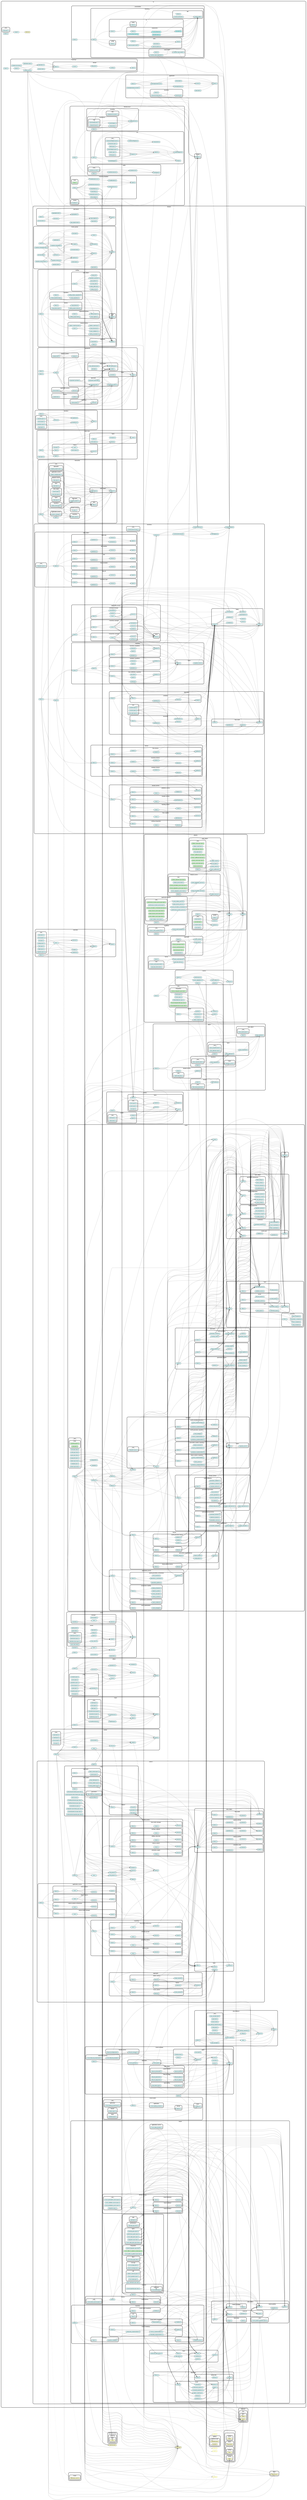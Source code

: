 strict digraph "dependency-cruiser output"{
    rankdir="LR" splines="true" overlap="false" nodesep="0.16" ranksep="0.18" fontname="Helvetica-bold" fontsize="9" style="rounded,bold,filled" fillcolor="#ffffff" compound="true"
    node [shape="box" style="rounded, filled" height="0.2" color="black" fillcolor="#ffffcc" fontcolor="black" fontname="Helvetica" fontsize="9"]
    edge [arrowhead="normal" arrowsize="0.6" penwidth="2.0" color="#00000033" fontname="Helvetica" fontsize="9"]

    subgraph "cluster_.." {label=".." subgraph "cluster_../.." {label=".." subgraph "cluster_../../.." {label=".." subgraph "cluster_../../../testing" {label="testing" "../../../testing/effect" [label=<effect> tooltip="effect" ] } } } }
    subgraph "cluster_.." {label=".." subgraph "cluster_../.." {label=".." subgraph "cluster_../../entities" {label="entities" "../../entities/Player" [label=<Player> tooltip="Player" ] } } }
    subgraph "cluster_.." {label=".." subgraph "cluster_../.." {label=".." subgraph "cluster_../../player" {label="player" "../../player/PlayerState" [label=<PlayerState> tooltip="PlayerState" ] } } }
    subgraph "cluster_.." {label=".." subgraph "cluster_../.." {label=".." subgraph "cluster_../../testing" {label="testing" "../../testing/effect" [label=<effect> tooltip="effect" ] } } }
    "./MeshGenerator" [label=<MeshGenerator> tooltip="MeshGenerator" ]
    subgraph "cluster_." {label="." subgraph "cluster_./chunk" {label="chunk" "./chunk/application_service" [label=<application_service> tooltip="application_service" ] } }
    subgraph "cluster_@domain" {label="@domain" subgraph "cluster_@domain/core" {label="core" subgraph "cluster_@domain/core/types" {label="types" "@domain/core/types/brands" [label=<brands> tooltip="brands" ] } } }
    subgraph "cluster_@domain" {label="@domain" subgraph "cluster_@domain/core" {label="core" subgraph "cluster_@domain/core/types" {label="types" "@domain/core/types/spatial" [label=<spatial> tooltip="spatial" ] } } }
    subgraph "cluster_@effect" {label="@effect" subgraph "cluster_@effect/platform-node" {label="platform-node" "@effect/platform-node/NodeFileSystem" [label=<NodeFileSystem> tooltip="NodeFileSystem" ] } }
    subgraph "cluster_@effect" {label="@effect" subgraph "cluster_@effect/platform-node" {label="platform-node" "@effect/platform-node/NodePath" [label=<NodePath> tooltip="NodePath" ] } }
    subgraph "cluster_@infrastructure" {label="@infrastructure" subgraph "cluster_@infrastructure/rendering" {label="rendering" subgraph "cluster_@infrastructure/rendering/types" {label="types" "@infrastructure/rendering/types/index" [label=<index> tooltip="index" ] } } }
    "crypto" [label=<crypto> tooltip="crypto" URL="https://nodejs.org/api/crypto.html" color="grey" fontcolor="grey"]
    subgraph "cluster_effect" {label="effect" "effect/ReadonlyArray" [label=<ReadonlyArray> tooltip="ReadonlyArray" ] }
    "fast-check" [label=<fast-check> tooltip="fast-check" ]
    "fs" [label=<fs> tooltip="fs" URL="https://nodejs.org/api/fs.html" color="grey" fontcolor="grey"]
    "path" [label=<path> tooltip="path" URL="https://nodejs.org/api/path.html" color="grey" fontcolor="grey"]
    subgraph "cluster_src" {label="src" subgraph "cluster_src/__test__" {label="__test__" "src/__test__/app.spec.ts" [label=<app.spec.ts> tooltip="app.spec.ts" URL="src/__test__/app.spec.ts" fillcolor="#ddfeff"] } }
    "src/__test__/app.spec.ts" -> "src/app.ts"
    subgraph "cluster_src" {label="src" "src/app.ts" [label=<app.ts> tooltip="app.ts" URL="src/app.ts" fillcolor="#ddfeff"] }
    "src/app.ts" -> "src/style.css"
    subgraph "cluster_src" {label="src" subgraph "cluster_src/application" {label="application" "src/application/GameApplication.ts" [label=<GameApplication.ts> tooltip="GameApplication.ts" URL="src/application/GameApplication.ts" fillcolor="#ddfeff"] } }
    "src/application/GameApplication.ts" -> "src/application/errors.ts"
    "src/application/GameApplication.ts" -> "src/application/types.ts"
    subgraph "cluster_src" {label="src" subgraph "cluster_src/application" {label="application" "src/application/GameApplicationLive.test.ts" [label=<GameApplicationLive.test.ts> tooltip="GameApplicationLive.test.ts" URL="src/application/GameApplicationLive.test.ts" fillcolor="#ddfeff"] } }
    "src/application/GameApplicationLive.test.ts" -> "src/testing/effect.ts"
    "src/application/GameApplicationLive.test.ts" -> "src/application/GameApplication.ts"
    "src/application/GameApplicationLive.test.ts" -> "src/application/GameApplicationLive.ts"
    "src/application/GameApplicationLive.test.ts" -> "src/application/types.ts"
    subgraph "cluster_src" {label="src" subgraph "cluster_src/application" {label="application" "src/application/GameApplicationLive.ts" [label=<GameApplicationLive.ts> tooltip="GameApplicationLive.ts" URL="src/application/GameApplicationLive.ts" fillcolor="#ddfeff"] } }
    "src/application/GameApplicationLive.ts" -> "src/application/errors.ts"
    "src/application/GameApplicationLive.ts" -> "src/application/GameApplication.ts"
    "src/application/GameApplicationLive.ts" -> "src/application/types.ts"
    subgraph "cluster_src" {label="src" subgraph "cluster_src/application" {label="application" "src/application/errors.test.ts" [label=<errors.test.ts> tooltip="errors.test.ts" URL="src/application/errors.test.ts" fillcolor="#ddfeff"] } }
    "src/application/errors.test.ts" -> "src/application/errors.ts"
    "src/application/errors.test.ts" -> "src/application/types.ts"
    subgraph "cluster_src" {label="src" subgraph "cluster_src/application" {label="application" "src/application/errors.ts" [label=<errors.ts> tooltip="errors.ts" URL="src/application/errors.ts" fillcolor="#ddfeff"] } }
    "src/application/errors.ts" -> "src/application/types.ts"
    subgraph "cluster_src" {label="src" subgraph "cluster_src/application" {label="application" "src/application/index.ts" [label=<index.ts> tooltip="index.ts" URL="src/application/index.ts" fillcolor="#ddfeff"] } }
    "src/application/index.ts" -> "src/application/errors.ts" [arrowhead="inv"]
    "src/application/index.ts" -> "src/application/GameApplication.ts" [arrowhead="inv"]
    "src/application/index.ts" -> "src/application/GameApplicationLive.ts" [arrowhead="inv"]
    "src/application/index.ts" -> "src/application/inventory/index.ts" [arrowhead="inv"]
    "src/application/index.ts" -> "src/application/types.ts" [arrowhead="inv"]
    subgraph "cluster_src" {label="src" subgraph "cluster_src/application" {label="application" subgraph "cluster_src/application/inventory" {label="inventory" "src/application/inventory/api-service.test.skip.ts" [label=<api-service.test.skip.ts> tooltip="api-service.test.skip.ts" URL="src/application/inventory/api-service.test.skip.ts" fillcolor="#ddfeff"] } } }
    "src/application/inventory/api-service.test.skip.ts" -> "src/domain/inventory/InventoryService.ts"
    "src/application/inventory/api-service.test.skip.ts" -> "src/domain/inventory/InventoryTypes.ts"
    "src/application/inventory/api-service.test.skip.ts" -> "src/testing/effect.ts"
    "src/application/inventory/api-service.test.skip.ts" -> "src/application/inventory/api-service.ts"
    subgraph "cluster_src" {label="src" subgraph "cluster_src/application" {label="application" subgraph "cluster_src/application/inventory" {label="inventory" "src/application/inventory/api-service.ts" [label=<api-service.ts> tooltip="api-service.ts" URL="src/application/inventory/api-service.ts" fillcolor="#ddfeff"] } } }
    "src/application/inventory/api-service.ts" -> "src/domain/inventory/InventoryService.ts"
    "src/application/inventory/api-service.ts" -> "src/domain/inventory/InventoryTypes.ts"
    subgraph "cluster_src" {label="src" subgraph "cluster_src/application" {label="application" subgraph "cluster_src/application/inventory" {label="inventory" "src/application/inventory/index.ts" [label=<index.ts> tooltip="index.ts" URL="src/application/inventory/index.ts" fillcolor="#ddfeff"] } } }
    "src/application/inventory/index.ts" -> "src/application/inventory/api-service.ts" [arrowhead="inv"]
    subgraph "cluster_src" {label="src" subgraph "cluster_src/application" {label="application" "src/application/types.test.ts" [label=<types.test.ts> tooltip="types.test.ts" URL="src/application/types.test.ts" fillcolor="#ddfeff"] } }
    "src/application/types.test.ts" -> "src/application/types.ts"
    subgraph "cluster_src" {label="src" subgraph "cluster_src/application" {label="application" "src/application/types.ts" [label=<types.ts> tooltip="types.ts" URL="src/application/types.ts" fillcolor="#ddfeff"] } }
    subgraph "cluster_src" {label="src" subgraph "cluster_src/bootstrap" {label="bootstrap" "src/bootstrap/application.test.ts" [label=<application.test.ts> tooltip="application.test.ts" URL="src/bootstrap/application.test.ts" fillcolor="#ddfeff"] } }
    "src/bootstrap/application.test.ts" -> "src/bootstrap/application.ts"
    "src/bootstrap/application.test.ts" -> "src/bootstrap/domain/index.ts"
    subgraph "cluster_src" {label="src" subgraph "cluster_src/bootstrap" {label="bootstrap" "src/bootstrap/application.ts" [label=<application.ts> tooltip="application.ts" URL="src/bootstrap/application.ts" fillcolor="#ddfeff"] } }
    "src/bootstrap/application.ts" -> "src/bootstrap/domain/index.ts"
    subgraph "cluster_src" {label="src" subgraph "cluster_src/bootstrap" {label="bootstrap" "src/bootstrap/domain.test.ts" [label=<domain.test.ts> tooltip="domain.test.ts" URL="src/bootstrap/domain.test.ts" fillcolor="#ddfeff"] } }
    "src/bootstrap/domain.test.ts" -> "src/bootstrap/domain/index.ts"
    subgraph "cluster_src" {label="src" subgraph "cluster_src/bootstrap" {label="bootstrap" subgraph "cluster_src/bootstrap/domain" {label="domain" "src/bootstrap/domain/config.ts" [label=<config.ts> tooltip="config.ts" URL="src/bootstrap/domain/config.ts" fillcolor="#ddfeff"] } } }
    "src/bootstrap/domain/config.ts" -> "src/bootstrap/domain/value.ts"
    subgraph "cluster_src" {label="src" subgraph "cluster_src/bootstrap" {label="bootstrap" subgraph "cluster_src/bootstrap/domain" {label="domain" "src/bootstrap/domain/error.ts" [label=<error.ts> tooltip="error.ts" URL="src/bootstrap/domain/error.ts" fillcolor="#ddfeff"] } } }
    "src/bootstrap/domain/error.ts" -> "src/bootstrap/domain/lifecycle.ts"
    subgraph "cluster_src" {label="src" subgraph "cluster_src/bootstrap" {label="bootstrap" subgraph "cluster_src/bootstrap/domain" {label="domain" "src/bootstrap/domain/index.ts" [label=<index.ts> tooltip="index.ts" URL="src/bootstrap/domain/index.ts" fillcolor="#ddfeff"] } } }
    "src/bootstrap/domain/index.ts" -> "src/bootstrap/domain/config.ts" [arrowhead="inv"]
    "src/bootstrap/domain/index.ts" -> "src/bootstrap/domain/error.ts" [arrowhead="inv"]
    "src/bootstrap/domain/index.ts" -> "src/bootstrap/domain/lifecycle.ts" [arrowhead="inv"]
    "src/bootstrap/domain/index.ts" -> "src/bootstrap/domain/value.ts" [arrowhead="inv"]
    subgraph "cluster_src" {label="src" subgraph "cluster_src/bootstrap" {label="bootstrap" subgraph "cluster_src/bootstrap/domain" {label="domain" "src/bootstrap/domain/lifecycle.ts" [label=<lifecycle.ts> tooltip="lifecycle.ts" URL="src/bootstrap/domain/lifecycle.ts" fillcolor="#ddfeff"] } } }
    "src/bootstrap/domain/lifecycle.ts" -> "src/bootstrap/domain/config.ts"
    "src/bootstrap/domain/lifecycle.ts" -> "src/bootstrap/domain/value.ts"
    subgraph "cluster_src" {label="src" subgraph "cluster_src/bootstrap" {label="bootstrap" subgraph "cluster_src/bootstrap/domain" {label="domain" "src/bootstrap/domain/value.ts" [label=<value.ts> tooltip="value.ts" URL="src/bootstrap/domain/value.ts" fillcolor="#ddfeff"] } } }
    subgraph "cluster_src" {label="src" subgraph "cluster_src/bootstrap" {label="bootstrap" "src/bootstrap/index.ts" [label=<index.ts> tooltip="index.ts" URL="src/bootstrap/index.ts" fillcolor="#ddfeff"] } }
    "src/bootstrap/index.ts" -> "src/bootstrap/application.ts" [arrowhead="inv"]
    "src/bootstrap/index.ts" -> "src/bootstrap/domain/index.ts" [arrowhead="inv"]
    "src/bootstrap/index.ts" -> "src/bootstrap/infrastructure.ts" [arrowhead="inv"]
    subgraph "cluster_src" {label="src" subgraph "cluster_src/bootstrap" {label="bootstrap" "src/bootstrap/infrastructure.test.ts" [label=<infrastructure.test.ts> tooltip="infrastructure.test.ts" URL="src/bootstrap/infrastructure.test.ts" fillcolor="#ddfeff"] } }
    "src/bootstrap/infrastructure.test.ts" -> "src/bootstrap/application.ts"
    "src/bootstrap/infrastructure.test.ts" -> "src/bootstrap/domain/index.ts"
    "src/bootstrap/infrastructure.test.ts" -> "src/bootstrap/infrastructure.ts"
    subgraph "cluster_src" {label="src" subgraph "cluster_src/bootstrap" {label="bootstrap" "src/bootstrap/infrastructure.ts" [label=<infrastructure.ts> tooltip="infrastructure.ts" URL="src/bootstrap/infrastructure.ts" fillcolor="#ddfeff"] } }
    "src/bootstrap/infrastructure.ts" -> "src/bootstrap/application.ts"
    "src/bootstrap/infrastructure.ts" -> "src/bootstrap/domain/index.ts"
    "src/bootstrap/infrastructure.ts" -> "src/application/GameApplicationLive.ts"
    "src/bootstrap/infrastructure.ts" -> "src/domain/game_loop/legacy/index.ts"
    "src/bootstrap/infrastructure.ts" -> "src/domain/input/InputServiceLive.ts"
    "src/bootstrap/infrastructure.ts" -> "src/domain/interaction/index.ts"
    "src/bootstrap/infrastructure.ts" -> "src/domain/scene/manager/live.ts"
    "src/bootstrap/infrastructure.ts" -> "src/infrastructure/rendering.disabled/ThreeRendererLive.ts"
    subgraph "cluster_src" {label="src" subgraph "cluster_src/domain" {label="domain" subgraph "cluster_src/domain/agriculture" {label="agriculture" "src/domain/agriculture/aggregates.test.ts" [label=<aggregates.test.ts> tooltip="aggregates.test.ts" URL="src/domain/agriculture/aggregates.test.ts" fillcolor="#ddfeff"] } } }
    "src/domain/agriculture/aggregates.test.ts" -> "src/domain/agriculture/aggregates.ts"
    "src/domain/agriculture/aggregates.test.ts" -> "src/domain/agriculture/types.ts"
    subgraph "cluster_src" {label="src" subgraph "cluster_src/domain" {label="domain" subgraph "cluster_src/domain/agriculture" {label="agriculture" "src/domain/agriculture/aggregates.ts" [label=<aggregates.ts> tooltip="aggregates.ts" URL="src/domain/agriculture/aggregates.ts" fillcolor="#ddfeff"] } } }
    "src/domain/agriculture/aggregates.ts" -> "src/domain/agriculture/types.ts"
    "src/domain/agriculture/aggregates.ts" -> "src/domain/agriculture/value_objects.ts"
    subgraph "cluster_src" {label="src" subgraph "cluster_src/domain" {label="domain" subgraph "cluster_src/domain/agriculture" {label="agriculture" "src/domain/agriculture/index.ts" [label=<index.ts> tooltip="index.ts" URL="src/domain/agriculture/index.ts" fillcolor="#ddfeff"] } } }
    "src/domain/agriculture/index.ts" -> "src/domain/agriculture/aggregates.ts" [arrowhead="inv"]
    "src/domain/agriculture/index.ts" -> "src/domain/agriculture/services.ts" [arrowhead="inv"]
    "src/domain/agriculture/index.ts" -> "src/domain/agriculture/types.ts" [arrowhead="inv"]
    "src/domain/agriculture/index.ts" -> "src/domain/agriculture/value_objects.ts" [arrowhead="inv"]
    subgraph "cluster_src" {label="src" subgraph "cluster_src/domain" {label="domain" subgraph "cluster_src/domain/agriculture" {label="agriculture" "src/domain/agriculture/services.test.ts" [label=<services.test.ts> tooltip="services.test.ts" URL="src/domain/agriculture/services.test.ts" fillcolor="#ddfeff"] } } }
    "src/domain/agriculture/services.test.ts" -> "src/domain/agriculture/aggregates.ts"
    "src/domain/agriculture/services.test.ts" -> "src/domain/agriculture/services.ts"
    "src/domain/agriculture/services.test.ts" -> "src/domain/agriculture/types.ts"
    "src/domain/agriculture/services.test.ts" -> "src/domain/agriculture/value_objects.ts"
    subgraph "cluster_src" {label="src" subgraph "cluster_src/domain" {label="domain" subgraph "cluster_src/domain/agriculture" {label="agriculture" "src/domain/agriculture/services.ts" [label=<services.ts> tooltip="services.ts" URL="src/domain/agriculture/services.ts" fillcolor="#ddfeff"] } } }
    "src/domain/agriculture/services.ts" -> "src/domain/agriculture/aggregates.ts"
    "src/domain/agriculture/services.ts" -> "src/domain/agriculture/types.ts"
    "src/domain/agriculture/services.ts" -> "src/domain/agriculture/value_objects.ts"
    subgraph "cluster_src" {label="src" subgraph "cluster_src/domain" {label="domain" subgraph "cluster_src/domain/agriculture" {label="agriculture" "src/domain/agriculture/types.test.ts" [label=<types.test.ts> tooltip="types.test.ts" URL="src/domain/agriculture/types.test.ts" fillcolor="#ddfeff"] } } }
    "src/domain/agriculture/types.test.ts" -> "src/domain/agriculture/types.ts"
    subgraph "cluster_src" {label="src" subgraph "cluster_src/domain" {label="domain" subgraph "cluster_src/domain/agriculture" {label="agriculture" "src/domain/agriculture/types.ts" [label=<types.ts> tooltip="types.ts" URL="src/domain/agriculture/types.ts" fillcolor="#ddfeff"] } } }
    subgraph "cluster_src" {label="src" subgraph "cluster_src/domain" {label="domain" subgraph "cluster_src/domain/agriculture" {label="agriculture" "src/domain/agriculture/value_objects.test.ts" [label=<value_objects.test.ts> tooltip="value_objects.test.ts" URL="src/domain/agriculture/value_objects.test.ts" fillcolor="#ddfeff"] } } }
    "src/domain/agriculture/value_objects.test.ts" -> "src/domain/agriculture/types.ts"
    "src/domain/agriculture/value_objects.test.ts" -> "src/domain/agriculture/value_objects.ts"
    subgraph "cluster_src" {label="src" subgraph "cluster_src/domain" {label="domain" subgraph "cluster_src/domain/agriculture" {label="agriculture" "src/domain/agriculture/value_objects.ts" [label=<value_objects.ts> tooltip="value_objects.ts" URL="src/domain/agriculture/value_objects.ts" fillcolor="#ddfeff"] } } }
    "src/domain/agriculture/value_objects.ts" -> "src/domain/agriculture/types.ts"
    subgraph "cluster_src" {label="src" subgraph "cluster_src/domain" {label="domain" subgraph "cluster_src/domain/block" {label="block" subgraph "cluster_src/domain/block/domain_service" {label="domain_service" subgraph "cluster_src/domain/block/domain_service/__test__" {label="__test__" "src/domain/block/domain_service/__test__/registry.test.skip.ts" [label=<registry.test.skip.ts> tooltip="registry.test.skip.ts" URL="src/domain/block/domain_service/__test__/registry.test.skip.ts" fillcolor="#ddfeff"] } } } } }
    "src/domain/block/domain_service/__test__/registry.test.skip.ts" -> "../../../testing/effect"
    "src/domain/block/domain_service/__test__/registry.test.skip.ts" -> "src/domain/block/domain_service/registry.ts"
    subgraph "cluster_src" {label="src" subgraph "cluster_src/domain" {label="domain" subgraph "cluster_src/domain/block" {label="block" subgraph "cluster_src/domain/block/domain_service" {label="domain_service" "src/domain/block/domain_service/index.ts" [label=<index.ts> tooltip="index.ts" URL="src/domain/block/domain_service/index.ts" fillcolor="#ddfeff"] } } } }
    "src/domain/block/domain_service/index.ts" -> "src/domain/block/domain_service/registry.ts" [arrowhead="inv"]
    subgraph "cluster_src" {label="src" subgraph "cluster_src/domain" {label="domain" subgraph "cluster_src/domain/block" {label="block" subgraph "cluster_src/domain/block/domain_service" {label="domain_service" "src/domain/block/domain_service/registry.ts" [label=<registry.ts> tooltip="registry.ts" URL="src/domain/block/domain_service/registry.ts" fillcolor="#ddfeff"] } } } }
    "src/domain/block/domain_service/registry.ts" -> "src/domain/block/factory/block_factory.ts"
    "src/domain/block/domain_service/registry.ts" -> "src/domain/block/repository/block_repository.ts"
    "src/domain/block/domain_service/registry.ts" -> "src/domain/block/repository/types/repository_error.ts"
    "src/domain/block/domain_service/registry.ts" -> "src/domain/block/types/block_definition.ts"
    "src/domain/block/domain_service/registry.ts" -> "src/domain/block/value_object/block_identity.ts"
    subgraph "cluster_src" {label="src" subgraph "cluster_src/domain" {label="domain" subgraph "cluster_src/domain/block" {label="block" subgraph "cluster_src/domain/block/factory" {label="factory" subgraph "cluster_src/domain/block/factory/__test__" {label="__test__" "src/domain/block/factory/__test__/block_factory.test.skip.ts" [label=<block_factory.test.skip.ts> tooltip="block_factory.test.skip.ts" URL="src/domain/block/factory/__test__/block_factory.test.skip.ts" fillcolor="#ddfeff"] } } } } }
    "src/domain/block/factory/__test__/block_factory.test.skip.ts" -> "../../../testing/effect"
    "src/domain/block/factory/__test__/block_factory.test.skip.ts" -> "src/domain/block/factory/block_factory.ts"
    subgraph "cluster_src" {label="src" subgraph "cluster_src/domain" {label="domain" subgraph "cluster_src/domain/block" {label="block" subgraph "cluster_src/domain/block/factory" {label="factory" "src/domain/block/factory/block_factory.ts" [label=<block_factory.ts> tooltip="block_factory.ts" URL="src/domain/block/factory/block_factory.ts" fillcolor="#ddfeff"] } } } }
    "src/domain/block/factory/block_factory.ts" -> "src/domain/block/types/block_definition.ts"
    subgraph "cluster_src" {label="src" subgraph "cluster_src/domain" {label="domain" subgraph "cluster_src/domain/block" {label="block" subgraph "cluster_src/domain/block/factory" {label="factory" "src/domain/block/factory/index.ts" [label=<index.ts> tooltip="index.ts" URL="src/domain/block/factory/index.ts" fillcolor="#ddfeff"] } } } }
    "src/domain/block/factory/index.ts" -> "src/domain/block/factory/block_factory.ts" [arrowhead="inv"]
    subgraph "cluster_src" {label="src" subgraph "cluster_src/domain" {label="domain" subgraph "cluster_src/domain/block" {label="block" "src/domain/block/index.ts" [label=<index.ts> tooltip="index.ts" URL="src/domain/block/index.ts" fillcolor="#ddfeff"] } } }
    "src/domain/block/index.ts" -> "src/domain/block/domain_service/index.ts" [arrowhead="inv"]
    "src/domain/block/index.ts" -> "src/domain/block/factory/index.ts" [arrowhead="inv"]
    "src/domain/block/index.ts" -> "src/domain/block/repository/index.ts" [arrowhead="inv"]
    "src/domain/block/index.ts" -> "src/domain/block/types/index.ts" [arrowhead="inv"]
    "src/domain/block/index.ts" -> "src/domain/block/value_object/index.ts" [arrowhead="inv"]
    subgraph "cluster_src" {label="src" subgraph "cluster_src/domain" {label="domain" subgraph "cluster_src/domain/block" {label="block" subgraph "cluster_src/domain/block/repository" {label="repository" subgraph "cluster_src/domain/block/repository/__test__" {label="__test__" "src/domain/block/repository/__test__/block_repository.test.ts" [label=<block_repository.test.ts> tooltip="block_repository.test.ts" URL="src/domain/block/repository/__test__/block_repository.test.ts" fillcolor="#ddfeff"] } } } } }
    "src/domain/block/repository/__test__/block_repository.test.ts" -> "src/domain/block/types/block_definition.ts"
    "src/domain/block/repository/__test__/block_repository.test.ts" -> "src/domain/block/value_object/block_identity.ts"
    "src/domain/block/repository/__test__/block_repository.test.ts" -> "src/domain/block/repository/block_repository.ts"
    subgraph "cluster_src" {label="src" subgraph "cluster_src/domain" {label="domain" subgraph "cluster_src/domain/block" {label="block" subgraph "cluster_src/domain/block/repository" {label="repository" "src/domain/block/repository/block_repository.ts" [label=<block_repository.ts> tooltip="block_repository.ts" URL="src/domain/block/repository/block_repository.ts" fillcolor="#ddfeff"] } } } }
    "src/domain/block/repository/block_repository.ts" -> "src/domain/block/types/block_definition.ts"
    "src/domain/block/repository/block_repository.ts" -> "src/domain/block/value_object/block_identity.ts"
    "src/domain/block/repository/block_repository.ts" -> "src/domain/block/repository/types/repository_error.ts"
    subgraph "cluster_src" {label="src" subgraph "cluster_src/domain" {label="domain" subgraph "cluster_src/domain/block" {label="block" subgraph "cluster_src/domain/block/repository" {label="repository" "src/domain/block/repository/index.ts" [label=<index.ts> tooltip="index.ts" URL="src/domain/block/repository/index.ts" fillcolor="#ddfeff"] } } } }
    "src/domain/block/repository/index.ts" -> "src/domain/block/repository/block_repository.ts" [arrowhead="inv"]
    "src/domain/block/repository/index.ts" -> "src/domain/block/repository/types/repository_error.ts" [arrowhead="inv"]
    subgraph "cluster_src" {label="src" subgraph "cluster_src/domain" {label="domain" subgraph "cluster_src/domain/block" {label="block" subgraph "cluster_src/domain/block/repository" {label="repository" subgraph "cluster_src/domain/block/repository/types" {label="types" "src/domain/block/repository/types/repository_error.ts" [label=<repository_error.ts> tooltip="repository_error.ts" URL="src/domain/block/repository/types/repository_error.ts" fillcolor="#ddfeff"] } } } } }
    "src/domain/block/repository/types/repository_error.ts" -> "src/domain/block/value_object/block_identity.ts"
    subgraph "cluster_src" {label="src" subgraph "cluster_src/domain" {label="domain" subgraph "cluster_src/domain/block" {label="block" subgraph "cluster_src/domain/block/types" {label="types" subgraph "cluster_src/domain/block/types/__test__" {label="__test__" "src/domain/block/types/__test__/block_definition.test.ts" [label=<block_definition.test.ts> tooltip="block_definition.test.ts" URL="src/domain/block/types/__test__/block_definition.test.ts" fillcolor="#ddfeff"] } } } } }
    "src/domain/block/types/__test__/block_definition.test.ts" -> "src/domain/block/value_object/block_identity.ts"
    "src/domain/block/types/__test__/block_definition.test.ts" -> "src/domain/block/types/block_definition.ts"
    subgraph "cluster_src" {label="src" subgraph "cluster_src/domain" {label="domain" subgraph "cluster_src/domain/block" {label="block" subgraph "cluster_src/domain/block/types" {label="types" subgraph "cluster_src/domain/block/types/__test__" {label="__test__" "src/domain/block/types/__test__/block_properties.test.ts" [label=<block_properties.test.ts> tooltip="block_properties.test.ts" URL="src/domain/block/types/__test__/block_properties.test.ts" fillcolor="#ddfeff"] } } } } }
    "src/domain/block/types/__test__/block_properties.test.ts" -> "src/domain/block/value_object/block_identity.ts"
    "src/domain/block/types/__test__/block_properties.test.ts" -> "src/domain/block/types/block_properties.ts"
    subgraph "cluster_src" {label="src" subgraph "cluster_src/domain" {label="domain" subgraph "cluster_src/domain/block" {label="block" subgraph "cluster_src/domain/block/types" {label="types" "src/domain/block/types/block_definition.ts" [label=<block_definition.ts> tooltip="block_definition.ts" URL="src/domain/block/types/block_definition.ts" fillcolor="#ddfeff"] } } } }
    "src/domain/block/types/block_definition.ts" -> "src/domain/block/value_object/block_identity.ts"
    "src/domain/block/types/block_definition.ts" -> "src/domain/block/types/block_properties.ts"
    subgraph "cluster_src" {label="src" subgraph "cluster_src/domain" {label="domain" subgraph "cluster_src/domain/block" {label="block" subgraph "cluster_src/domain/block/types" {label="types" "src/domain/block/types/block_properties.ts" [label=<block_properties.ts> tooltip="block_properties.ts" URL="src/domain/block/types/block_properties.ts" fillcolor="#ddfeff"] } } } }
    "src/domain/block/types/block_properties.ts" -> "src/domain/block/value_object/block_identity.ts"
    subgraph "cluster_src" {label="src" subgraph "cluster_src/domain" {label="domain" subgraph "cluster_src/domain/block" {label="block" subgraph "cluster_src/domain/block/types" {label="types" "src/domain/block/types/index.ts" [label=<index.ts> tooltip="index.ts" URL="src/domain/block/types/index.ts" fillcolor="#ddfeff"] } } } }
    "src/domain/block/types/index.ts" -> "src/domain/block/types/block_definition.ts" [arrowhead="inv"]
    "src/domain/block/types/index.ts" -> "src/domain/block/types/block_properties.ts" [arrowhead="inv"]
    subgraph "cluster_src" {label="src" subgraph "cluster_src/domain" {label="domain" subgraph "cluster_src/domain/block" {label="block" subgraph "cluster_src/domain/block/value_object" {label="value_object" subgraph "cluster_src/domain/block/value_object/__test__" {label="__test__" "src/domain/block/value_object/__test__/block_identity.test.ts" [label=<block_identity.test.ts> tooltip="block_identity.test.ts" URL="src/domain/block/value_object/__test__/block_identity.test.ts" fillcolor="#ddfeff"] } } } } }
    "src/domain/block/value_object/__test__/block_identity.test.ts" -> "src/domain/block/value_object/block_identity.ts"
    subgraph "cluster_src" {label="src" subgraph "cluster_src/domain" {label="domain" subgraph "cluster_src/domain/block" {label="block" subgraph "cluster_src/domain/block/value_object" {label="value_object" "src/domain/block/value_object/block_identity.ts" [label=<block_identity.ts> tooltip="block_identity.ts" URL="src/domain/block/value_object/block_identity.ts" fillcolor="#ddfeff"] } } } }
    subgraph "cluster_src" {label="src" subgraph "cluster_src/domain" {label="domain" subgraph "cluster_src/domain/block" {label="block" subgraph "cluster_src/domain/block/value_object" {label="value_object" "src/domain/block/value_object/index.ts" [label=<index.ts> tooltip="index.ts" URL="src/domain/block/value_object/index.ts" fillcolor="#ddfeff"] } } } }
    "src/domain/block/value_object/index.ts" -> "src/domain/block/value_object/block_identity.ts" [arrowhead="inv"]
    subgraph "cluster_src" {label="src" subgraph "cluster_src/domain" {label="domain" subgraph "cluster_src/domain/camera" {label="camera" subgraph "cluster_src/domain/camera/__test__" {label="__test__" "src/domain/camera/__test__/CameraService.spec.ts" [label=<CameraService.spec.ts> tooltip="CameraService.spec.ts" URL="src/domain/camera/__test__/CameraService.spec.ts" fillcolor="#ddfeff"] } } } }
    "src/domain/camera/__test__/CameraService.spec.ts" -> "src/domain/camera/constant.ts"
    "src/domain/camera/__test__/CameraService.spec.ts" -> "src/domain/camera/helper.ts"
    "src/domain/camera/__test__/CameraService.spec.ts" -> "src/domain/camera/service.ts"
    "src/domain/camera/__test__/CameraService.spec.ts" -> "src/domain/camera/types.ts"
    subgraph "cluster_src" {label="src" subgraph "cluster_src/domain" {label="domain" subgraph "cluster_src/domain/camera" {label="camera" subgraph "cluster_src/domain/camera/__test__" {label="__test__" "src/domain/camera/__test__/CameraSystemLive.spec.skip.ts" [label=<CameraSystemLive.spec.skip.ts> tooltip="CameraSystemLive.spec.skip.ts" URL="src/domain/camera/__test__/CameraSystemLive.spec.skip.ts" fillcolor="#ddfeff"] } } } }
    "src/domain/camera/__test__/CameraSystemLive.spec.skip.ts" -> "src/domain/camera/live.ts"
    subgraph "cluster_src" {label="src" subgraph "cluster_src/domain" {label="domain" subgraph "cluster_src/domain/camera" {label="camera" subgraph "cluster_src/domain/camera/__test__" {label="__test__" "src/domain/camera/__test__/FirstPersonCamera.spec.skip.ts" [label=<FirstPersonCamera.spec.skip.ts> tooltip="FirstPersonCamera.spec.skip.ts" URL="src/domain/camera/__test__/FirstPersonCamera.spec.skip.ts" fillcolor="#ddfeff"] } } } }
    "src/domain/camera/__test__/FirstPersonCamera.spec.skip.ts" -> "src/domain/camera/constant.ts"
    "src/domain/camera/__test__/FirstPersonCamera.spec.skip.ts" -> "src/domain/camera/first_person.ts"
    "src/domain/camera/__test__/FirstPersonCamera.spec.skip.ts" -> "src/domain/camera/service.ts"
    "src/domain/camera/__test__/FirstPersonCamera.spec.skip.ts" -> "src/domain/camera/types.ts"
    subgraph "cluster_src" {label="src" subgraph "cluster_src/domain" {label="domain" subgraph "cluster_src/domain/camera" {label="camera" subgraph "cluster_src/domain/camera/__test__" {label="__test__" "src/domain/camera/__test__/ThirdPersonCamera.spec.skip.ts" [label=<ThirdPersonCamera.spec.skip.ts> tooltip="ThirdPersonCamera.spec.skip.ts" URL="src/domain/camera/__test__/ThirdPersonCamera.spec.skip.ts" fillcolor="#ddfeff"] } } } }
    "src/domain/camera/__test__/ThirdPersonCamera.spec.skip.ts" -> "src/domain/camera/constant.ts"
    "src/domain/camera/__test__/ThirdPersonCamera.spec.skip.ts" -> "src/domain/camera/service.ts"
    "src/domain/camera/__test__/ThirdPersonCamera.spec.skip.ts" -> "src/domain/camera/third_person.ts"
    "src/domain/camera/__test__/ThirdPersonCamera.spec.skip.ts" -> "src/domain/camera/types.ts"
    subgraph "cluster_src" {label="src" subgraph "cluster_src/domain" {label="domain" subgraph "cluster_src/domain/camera" {label="camera" subgraph "cluster_src/domain/camera/__test__" {label="__test__" "src/domain/camera/__test__/adt-exhaustive-testing.spec.skip.ts" [label=<adt-exhaustive-testing.spec.skip.ts> tooltip="adt-exhaustive-testing.spec.skip.ts" URL="src/domain/camera/__test__/adt-exhaustive-testing.spec.skip.ts" fillcolor="#ddfeff"] } } } }
    "src/domain/camera/__test__/adt-exhaustive-testing.spec.skip.ts" -> "src/domain/camera/__test__/generators/effect-fastcheck-integration.ts"
    "src/domain/camera/__test__/adt-exhaustive-testing.spec.skip.ts" -> "src/domain/camera/__test__/test-utilities.ts"
    "src/domain/camera/__test__/adt-exhaustive-testing.spec.skip.ts" -> "fast-check"
    subgraph "cluster_src" {label="src" subgraph "cluster_src/domain" {label="domain" subgraph "cluster_src/domain/camera" {label="camera" subgraph "cluster_src/domain/camera/__test__" {label="__test__" subgraph "cluster_src/domain/camera/__test__/aggregate" {label="aggregate" "src/domain/camera/__test__/aggregate/camera.spec.ts" [label=<camera.spec.ts> tooltip="camera.spec.ts" URL="src/domain/camera/__test__/aggregate/camera.spec.ts" fillcolor="#ddfeff"] } } } } }
    "src/domain/camera/__test__/aggregate/camera.spec.ts" -> "src/domain/camera/value_object/index.ts"
    "src/domain/camera/__test__/aggregate/camera.spec.ts" -> "src/domain/camera/__test__/helpers/index.ts"
    "src/domain/camera/__test__/aggregate/camera.spec.ts" -> "fast-check"
    subgraph "cluster_src" {label="src" subgraph "cluster_src/domain" {label="domain" subgraph "cluster_src/domain/camera" {label="camera" subgraph "cluster_src/domain/camera/__test__" {label="__test__" subgraph "cluster_src/domain/camera/__test__/aggregate" {label="aggregate" "src/domain/camera/__test__/aggregate/index.ts" [label=<index.ts> tooltip="index.ts" URL="src/domain/camera/__test__/aggregate/index.ts" fillcolor="#ddfeff"] } } } } }
    "src/domain/camera/__test__/aggregate/index.ts" -> "src/domain/camera/__test__/aggregate/camera.spec.ts" [arrowhead="inv"]
    "src/domain/camera/__test__/aggregate/index.ts" -> "src/domain/camera/__test__/aggregate/player_camera.spec.ts" [arrowhead="inv"]
    subgraph "cluster_src" {label="src" subgraph "cluster_src/domain" {label="domain" subgraph "cluster_src/domain/camera" {label="camera" subgraph "cluster_src/domain/camera/__test__" {label="__test__" subgraph "cluster_src/domain/camera/__test__/aggregate" {label="aggregate" "src/domain/camera/__test__/aggregate/player_camera.spec.ts" [label=<player_camera.spec.ts> tooltip="player_camera.spec.ts" URL="src/domain/camera/__test__/aggregate/player_camera.spec.ts" fillcolor="#ddfeff"] } } } } }
    "src/domain/camera/__test__/aggregate/player_camera.spec.ts" -> "src/domain/camera/value_object/index.ts"
    "src/domain/camera/__test__/aggregate/player_camera.spec.ts" -> "src/domain/camera/__test__/helpers/index.ts"
    "src/domain/camera/__test__/aggregate/player_camera.spec.ts" -> "fast-check"
    subgraph "cluster_src" {label="src" subgraph "cluster_src/domain" {label="domain" subgraph "cluster_src/domain/camera" {label="camera" subgraph "cluster_src/domain/camera/__test__" {label="__test__" "src/domain/camera/__test__/brand-type-boundary-testing.spec.skip.ts" [label=<brand-type-boundary-testing.spec.skip.ts> tooltip="brand-type-boundary-testing.spec.skip.ts" URL="src/domain/camera/__test__/brand-type-boundary-testing.spec.skip.ts" fillcolor="#ddfeff"] } } } }
    "src/domain/camera/__test__/brand-type-boundary-testing.spec.skip.ts" -> "src/domain/camera/__test__/generators/effect-fastcheck-integration.ts"
    "src/domain/camera/__test__/brand-type-boundary-testing.spec.skip.ts" -> "src/domain/camera/__test__/test-utilities.ts"
    "src/domain/camera/__test__/brand-type-boundary-testing.spec.skip.ts" -> "fast-check"
    subgraph "cluster_src" {label="src" subgraph "cluster_src/domain" {label="domain" subgraph "cluster_src/domain/camera" {label="camera" subgraph "cluster_src/domain/camera/__test__" {label="__test__" subgraph "cluster_src/domain/camera/__test__/generators" {label="generators" "src/domain/camera/__test__/generators/effect-fastcheck-integration.ts" [label=<effect-fastcheck-integration.ts> tooltip="effect-fastcheck-integration.ts" URL="src/domain/camera/__test__/generators/effect-fastcheck-integration.ts" fillcolor="#ddfeff"] } } } } }
    "src/domain/camera/__test__/generators/effect-fastcheck-integration.ts" -> "src/domain/camera/types/errors.ts"
    "src/domain/camera/__test__/generators/effect-fastcheck-integration.ts" -> "src/domain/camera/value_object/camera_position/types.ts"
    "src/domain/camera/__test__/generators/effect-fastcheck-integration.ts" -> "src/domain/camera/value_object/camera_rotation/types.ts"
    "src/domain/camera/__test__/generators/effect-fastcheck-integration.ts" -> "src/domain/camera/value_object/camera_settings/types.ts"
    "src/domain/camera/__test__/generators/effect-fastcheck-integration.ts" -> "src/domain/camera/value_object/view_mode/types.ts"
    "src/domain/camera/__test__/generators/effect-fastcheck-integration.ts" -> "fast-check"
    subgraph "cluster_src" {label="src" subgraph "cluster_src/domain" {label="domain" subgraph "cluster_src/domain/camera" {label="camera" subgraph "cluster_src/domain/camera/__test__" {label="__test__" subgraph "cluster_src/domain/camera/__test__/helpers" {label="helpers" "src/domain/camera/__test__/helpers/fixtures.ts" [label=<fixtures.ts> tooltip="fixtures.ts" URL="src/domain/camera/__test__/helpers/fixtures.ts" fillcolor="#ddfeff"] } } } } }
    "src/domain/camera/__test__/helpers/fixtures.ts" -> "src/domain/camera/value_object/camera_position/types.ts"
    "src/domain/camera/__test__/helpers/fixtures.ts" -> "src/domain/camera/value_object/camera_rotation/types.ts"
    "src/domain/camera/__test__/helpers/fixtures.ts" -> "src/domain/camera/value_object/view_mode/index.ts"
    "src/domain/camera/__test__/helpers/fixtures.ts" -> "src/domain/camera/value_object/view_mode/types.ts"
    subgraph "cluster_src" {label="src" subgraph "cluster_src/domain" {label="domain" subgraph "cluster_src/domain/camera" {label="camera" subgraph "cluster_src/domain/camera/__test__" {label="__test__" subgraph "cluster_src/domain/camera/__test__/helpers" {label="helpers" "src/domain/camera/__test__/helpers/generators.ts" [label=<generators.ts> tooltip="generators.ts" URL="src/domain/camera/__test__/helpers/generators.ts" fillcolor="#ddfeff"] } } } } }
    "src/domain/camera/__test__/helpers/generators.ts" -> "src/domain/camera/value_object/index.ts"
    "src/domain/camera/__test__/helpers/generators.ts" -> "src/domain/camera/value_object/camera_position/types.ts"
    "src/domain/camera/__test__/helpers/generators.ts" -> "src/domain/camera/value_object/camera_rotation/types.ts"
    "src/domain/camera/__test__/helpers/generators.ts" -> "src/domain/camera/value_object/view_mode/types.ts"
    "src/domain/camera/__test__/helpers/generators.ts" -> "fast-check"
    subgraph "cluster_src" {label="src" subgraph "cluster_src/domain" {label="domain" subgraph "cluster_src/domain/camera" {label="camera" subgraph "cluster_src/domain/camera/__test__" {label="__test__" subgraph "cluster_src/domain/camera/__test__/helpers" {label="helpers" "src/domain/camera/__test__/helpers/index.ts" [label=<index.ts> tooltip="index.ts" URL="src/domain/camera/__test__/helpers/index.ts" fillcolor="#ddfeff"] } } } } }
    "src/domain/camera/__test__/helpers/index.ts" -> "src/domain/camera/__test__/helpers/fixtures.ts" [arrowhead="inv"]
    "src/domain/camera/__test__/helpers/index.ts" -> "src/domain/camera/__test__/helpers/generators.ts" [arrowhead="inv"]
    "src/domain/camera/__test__/helpers/index.ts" -> "src/domain/camera/__test__/helpers/test_layer.ts" [arrowhead="inv"]
    subgraph "cluster_src" {label="src" subgraph "cluster_src/domain" {label="domain" subgraph "cluster_src/domain/camera" {label="camera" subgraph "cluster_src/domain/camera/__test__" {label="__test__" subgraph "cluster_src/domain/camera/__test__/helpers" {label="helpers" "src/domain/camera/__test__/helpers/test_layer.ts" [label=<test_layer.ts> tooltip="test_layer.ts" URL="src/domain/camera/__test__/helpers/test_layer.ts" fillcolor="#ddfeff"] } } } } }
    "src/domain/camera/__test__/helpers/test_layer.ts" -> "src/domain/camera/domain_service/animation_engine/service.ts"
    "src/domain/camera/__test__/helpers/test_layer.ts" -> "src/domain/camera/domain_service/camera_control/service.ts"
    "src/domain/camera/__test__/helpers/test_layer.ts" -> "src/domain/camera/domain_service/collision_detection/service.ts"
    "src/domain/camera/__test__/helpers/test_layer.ts" -> "src/domain/camera/domain_service/settings_validator/service.ts"
    "src/domain/camera/__test__/helpers/test_layer.ts" -> "src/domain/camera/domain_service/view_mode_manager/service.ts"
    "src/domain/camera/__test__/helpers/test_layer.ts" -> "src/domain/camera/repository/animation_history/service.ts"
    "src/domain/camera/__test__/helpers/test_layer.ts" -> "src/domain/camera/repository/camera_state/service.ts"
    "src/domain/camera/__test__/helpers/test_layer.ts" -> "src/domain/camera/repository/settings_storage/service.ts"
    "src/domain/camera/__test__/helpers/test_layer.ts" -> "src/domain/camera/repository/view_mode_preferences/service.ts"
    subgraph "cluster_src" {label="src" subgraph "cluster_src/domain" {label="domain" subgraph "cluster_src/domain/camera" {label="camera" subgraph "cluster_src/domain/camera/__test__" {label="__test__" "src/domain/camera/__test__/index.ts" [label=<index.ts> tooltip="index.ts" URL="src/domain/camera/__test__/index.ts" fillcolor="#ddfeff"] } } } }
    "src/domain/camera/__test__/index.ts" -> "src/domain/camera/__test__/generators/effect-fastcheck-integration.ts" [arrowhead="inv"]
    "src/domain/camera/__test__/index.ts" -> "src/domain/camera/__test__/test-utilities.ts" [arrowhead="inv"]
    subgraph "cluster_src" {label="src" subgraph "cluster_src/domain" {label="domain" subgraph "cluster_src/domain/camera" {label="camera" subgraph "cluster_src/domain/camera/__test__" {label="__test__" "src/domain/camera/__test__/integration-layer-testing.spec.skip.ts" [label=<integration-layer-testing.spec.skip.ts> tooltip="integration-layer-testing.spec.skip.ts" URL="src/domain/camera/__test__/integration-layer-testing.spec.skip.ts" fillcolor="#ddfeff"] } } } }
    "src/domain/camera/__test__/integration-layer-testing.spec.skip.ts" -> "src/domain/camera/__test__/generators/effect-fastcheck-integration.ts"
    "src/domain/camera/__test__/integration-layer-testing.spec.skip.ts" -> "fast-check"
    subgraph "cluster_src" {label="src" subgraph "cluster_src/domain" {label="domain" subgraph "cluster_src/domain/camera" {label="camera" subgraph "cluster_src/domain/camera/__test__" {label="__test__" "src/domain/camera/__test__/mathematical-properties.spec.skip.ts" [label=<mathematical-properties.spec.skip.ts> tooltip="mathematical-properties.spec.skip.ts" URL="src/domain/camera/__test__/mathematical-properties.spec.skip.ts" fillcolor="#ddfeff"] } } } }
    "src/domain/camera/__test__/mathematical-properties.spec.skip.ts" -> "fast-check"
    subgraph "cluster_src" {label="src" subgraph "cluster_src/domain" {label="domain" subgraph "cluster_src/domain/camera" {label="camera" subgraph "cluster_src/domain/camera/__test__" {label="__test__" "src/domain/camera/__test__/test-runner.ts" [label=<test-runner.ts> tooltip="test-runner.ts" URL="src/domain/camera/__test__/test-runner.ts" fillcolor="#ddfeff"] } } } }
    "src/domain/camera/__test__/test-runner.ts" -> "src/domain/camera/__test__/test-utilities.ts"
    subgraph "cluster_src" {label="src" subgraph "cluster_src/domain" {label="domain" subgraph "cluster_src/domain/camera" {label="camera" subgraph "cluster_src/domain/camera/__test__" {label="__test__" "src/domain/camera/__test__/test-utilities.ts" [label=<test-utilities.ts> tooltip="test-utilities.ts" URL="src/domain/camera/__test__/test-utilities.ts" fillcolor="#ddfeff"] } } } }
    "src/domain/camera/__test__/test-utilities.ts" -> "fast-check"
    subgraph "cluster_src" {label="src" subgraph "cluster_src/domain" {label="domain" subgraph "cluster_src/domain/camera" {label="camera" subgraph "cluster_src/domain/camera/__test__" {label="__test__" subgraph "cluster_src/domain/camera/__test__/value_object" {label="value_object" "src/domain/camera/__test__/value_object/camera_position.spec.ts" [label=<camera_position.spec.ts> tooltip="camera_position.spec.ts" URL="src/domain/camera/__test__/value_object/camera_position.spec.ts" fillcolor="#ddfeff"] } } } } }
    "src/domain/camera/__test__/value_object/camera_position.spec.ts" -> "src/domain/camera/__test__/helpers/index.ts"
    "src/domain/camera/__test__/value_object/camera_position.spec.ts" -> "fast-check"
    subgraph "cluster_src" {label="src" subgraph "cluster_src/domain" {label="domain" subgraph "cluster_src/domain/camera" {label="camera" subgraph "cluster_src/domain/camera/__test__" {label="__test__" subgraph "cluster_src/domain/camera/__test__/value_object" {label="value_object" "src/domain/camera/__test__/value_object/camera_rotation.spec.ts" [label=<camera_rotation.spec.ts> tooltip="camera_rotation.spec.ts" URL="src/domain/camera/__test__/value_object/camera_rotation.spec.ts" fillcolor="#ddfeff"] } } } } }
    "src/domain/camera/__test__/value_object/camera_rotation.spec.ts" -> "src/domain/camera/value_object/camera_rotation/types.ts"
    "src/domain/camera/__test__/value_object/camera_rotation.spec.ts" -> "src/domain/camera/__test__/helpers/index.ts"
    "src/domain/camera/__test__/value_object/camera_rotation.spec.ts" -> "fast-check"
    subgraph "cluster_src" {label="src" subgraph "cluster_src/domain" {label="domain" subgraph "cluster_src/domain/camera" {label="camera" subgraph "cluster_src/domain/camera/__test__" {label="__test__" subgraph "cluster_src/domain/camera/__test__/value_object" {label="value_object" "src/domain/camera/__test__/value_object/index.ts" [label=<index.ts> tooltip="index.ts" URL="src/domain/camera/__test__/value_object/index.ts" fillcolor="#ddfeff"] } } } } }
    "src/domain/camera/__test__/value_object/index.ts" -> "src/domain/camera/__test__/value_object/camera_position.spec.ts" [arrowhead="inv"]
    "src/domain/camera/__test__/value_object/index.ts" -> "src/domain/camera/__test__/value_object/camera_rotation.spec.ts" [arrowhead="inv"]
    "src/domain/camera/__test__/value_object/index.ts" -> "src/domain/camera/__test__/value_object/view_mode.spec.ts" [arrowhead="inv"]
    subgraph "cluster_src" {label="src" subgraph "cluster_src/domain" {label="domain" subgraph "cluster_src/domain/camera" {label="camera" subgraph "cluster_src/domain/camera/__test__" {label="__test__" subgraph "cluster_src/domain/camera/__test__/value_object" {label="value_object" "src/domain/camera/__test__/value_object/view_mode.spec.ts" [label=<view_mode.spec.ts> tooltip="view_mode.spec.ts" URL="src/domain/camera/__test__/value_object/view_mode.spec.ts" fillcolor="#ddfeff"] } } } } }
    "src/domain/camera/__test__/value_object/view_mode.spec.ts" -> "src/domain/camera/value_object/view_mode/types.ts"
    "src/domain/camera/__test__/value_object/view_mode.spec.ts" -> "src/domain/camera/__test__/helpers/index.ts"
    "src/domain/camera/__test__/value_object/view_mode.spec.ts" -> "fast-check"
    subgraph "cluster_src" {label="src" subgraph "cluster_src/domain" {label="domain" subgraph "cluster_src/domain/camera" {label="camera" subgraph "cluster_src/domain/camera/aggregate" {label="aggregate" subgraph "cluster_src/domain/camera/aggregate/camera" {label="camera" "src/domain/camera/aggregate/camera/camera.ts" [label=<camera.ts> tooltip="camera.ts" URL="src/domain/camera/aggregate/camera/camera.ts" fillcolor="#ddfeff"] } } } } }
    "src/domain/camera/aggregate/camera/camera.ts" -> "src/domain/camera/types/errors.ts"
    "src/domain/camera/aggregate/camera/camera.ts" -> "src/domain/camera/types/events.ts"
    "src/domain/camera/aggregate/camera/camera.ts" -> "src/domain/camera/value_object/index.ts"
    subgraph "cluster_src" {label="src" subgraph "cluster_src/domain" {label="domain" subgraph "cluster_src/domain/camera" {label="camera" subgraph "cluster_src/domain/camera/aggregate" {label="aggregate" subgraph "cluster_src/domain/camera/aggregate/camera" {label="camera" "src/domain/camera/aggregate/camera/factory.ts" [label=<factory.ts> tooltip="factory.ts" URL="src/domain/camera/aggregate/camera/factory.ts" fillcolor="#ddfeff"] } } } } }
    "src/domain/camera/aggregate/camera/factory.ts" -> "src/domain/camera/types/errors.ts"
    "src/domain/camera/aggregate/camera/factory.ts" -> "src/domain/camera/types/events.ts"
    "src/domain/camera/aggregate/camera/factory.ts" -> "src/domain/camera/value_object/index.ts"
    "src/domain/camera/aggregate/camera/factory.ts" -> "src/domain/camera/aggregate/camera/camera.ts"
    subgraph "cluster_src" {label="src" subgraph "cluster_src/domain" {label="domain" subgraph "cluster_src/domain/camera" {label="camera" subgraph "cluster_src/domain/camera/aggregate" {label="aggregate" subgraph "cluster_src/domain/camera/aggregate/camera" {label="camera" "src/domain/camera/aggregate/camera/index.ts" [label=<index.ts> tooltip="index.ts" URL="src/domain/camera/aggregate/camera/index.ts" fillcolor="#ddfeff"] } } } } }
    "src/domain/camera/aggregate/camera/index.ts" -> "src/domain/camera/aggregate/camera/camera.ts" [arrowhead="inv"]
    "src/domain/camera/aggregate/camera/index.ts" -> "src/domain/camera/aggregate/camera/factory.ts" [arrowhead="inv"]
    subgraph "cluster_src" {label="src" subgraph "cluster_src/domain" {label="domain" subgraph "cluster_src/domain/camera" {label="camera" subgraph "cluster_src/domain/camera/aggregate" {label="aggregate" "src/domain/camera/aggregate/index.ts" [label=<index.ts> tooltip="index.ts" URL="src/domain/camera/aggregate/index.ts" fillcolor="#ddfeff"] } } } }
    "src/domain/camera/aggregate/index.ts" -> "src/domain/camera/types/errors.ts"
    "src/domain/camera/aggregate/index.ts" -> "src/domain/camera/types/events.ts"
    "src/domain/camera/aggregate/index.ts" -> "src/domain/camera/value_object/index.ts"
    "src/domain/camera/aggregate/index.ts" -> "src/domain/camera/aggregate/camera/index.ts" [arrowhead="inv"]
    "src/domain/camera/aggregate/index.ts" -> "src/domain/camera/aggregate/player_camera/index.ts" [arrowhead="inv"]
    "src/domain/camera/aggregate/index.ts" -> "src/domain/camera/aggregate/scene_camera/index.ts" [arrowhead="inv"]
    subgraph "cluster_src" {label="src" subgraph "cluster_src/domain" {label="domain" subgraph "cluster_src/domain/camera" {label="camera" subgraph "cluster_src/domain/camera/aggregate" {label="aggregate" subgraph "cluster_src/domain/camera/aggregate/player_camera" {label="player_camera" "src/domain/camera/aggregate/player_camera/factory.ts" [label=<factory.ts> tooltip="factory.ts" URL="src/domain/camera/aggregate/player_camera/factory.ts" fillcolor="#ddfeff"] } } } } }
    "src/domain/camera/aggregate/player_camera/factory.ts" -> "src/domain/camera/types/errors.ts"
    "src/domain/camera/aggregate/player_camera/factory.ts" -> "src/domain/camera/types/events.ts"
    "src/domain/camera/aggregate/player_camera/factory.ts" -> "src/domain/camera/value_object/index.ts"
    "src/domain/camera/aggregate/player_camera/factory.ts" -> "src/domain/camera/aggregate/camera/camera.ts"
    "src/domain/camera/aggregate/player_camera/factory.ts" -> "src/domain/camera/aggregate/camera/factory.ts"
    "src/domain/camera/aggregate/player_camera/factory.ts" -> "src/domain/camera/aggregate/player_camera/player_camera.ts"
    subgraph "cluster_src" {label="src" subgraph "cluster_src/domain" {label="domain" subgraph "cluster_src/domain/camera" {label="camera" subgraph "cluster_src/domain/camera/aggregate" {label="aggregate" subgraph "cluster_src/domain/camera/aggregate/player_camera" {label="player_camera" "src/domain/camera/aggregate/player_camera/index.ts" [label=<index.ts> tooltip="index.ts" URL="src/domain/camera/aggregate/player_camera/index.ts" fillcolor="#ddfeff"] } } } } }
    "src/domain/camera/aggregate/player_camera/index.ts" -> "src/domain/camera/aggregate/player_camera/factory.ts" [arrowhead="inv"]
    "src/domain/camera/aggregate/player_camera/index.ts" -> "src/domain/camera/aggregate/player_camera/player_camera.ts" [arrowhead="inv"]
    subgraph "cluster_src" {label="src" subgraph "cluster_src/domain" {label="domain" subgraph "cluster_src/domain/camera" {label="camera" subgraph "cluster_src/domain/camera/aggregate" {label="aggregate" subgraph "cluster_src/domain/camera/aggregate/player_camera" {label="player_camera" "src/domain/camera/aggregate/player_camera/player_camera.ts" [label=<player_camera.ts> tooltip="player_camera.ts" URL="src/domain/camera/aggregate/player_camera/player_camera.ts" fillcolor="#ddfeff"] } } } } }
    "src/domain/camera/aggregate/player_camera/player_camera.ts" -> "src/domain/camera/types/errors.ts"
    "src/domain/camera/aggregate/player_camera/player_camera.ts" -> "src/domain/camera/value_object/index.ts"
    "src/domain/camera/aggregate/player_camera/player_camera.ts" -> "src/domain/camera/aggregate/camera/camera.ts"
    subgraph "cluster_src" {label="src" subgraph "cluster_src/domain" {label="domain" subgraph "cluster_src/domain/camera" {label="camera" subgraph "cluster_src/domain/camera/aggregate" {label="aggregate" subgraph "cluster_src/domain/camera/aggregate/scene_camera" {label="scene_camera" "src/domain/camera/aggregate/scene_camera/factory.ts" [label=<factory.ts> tooltip="factory.ts" URL="src/domain/camera/aggregate/scene_camera/factory.ts" fillcolor="#ddfeff"] } } } } }
    "src/domain/camera/aggregate/scene_camera/factory.ts" -> "src/domain/camera/types/errors.ts"
    "src/domain/camera/aggregate/scene_camera/factory.ts" -> "src/domain/camera/types/events.ts"
    "src/domain/camera/aggregate/scene_camera/factory.ts" -> "src/domain/camera/value_object/index.ts"
    "src/domain/camera/aggregate/scene_camera/factory.ts" -> "src/domain/camera/aggregate/camera/camera.ts"
    "src/domain/camera/aggregate/scene_camera/factory.ts" -> "src/domain/camera/aggregate/camera/factory.ts"
    "src/domain/camera/aggregate/scene_camera/factory.ts" -> "src/domain/camera/aggregate/scene_camera/scene_camera.ts"
    subgraph "cluster_src" {label="src" subgraph "cluster_src/domain" {label="domain" subgraph "cluster_src/domain/camera" {label="camera" subgraph "cluster_src/domain/camera/aggregate" {label="aggregate" subgraph "cluster_src/domain/camera/aggregate/scene_camera" {label="scene_camera" "src/domain/camera/aggregate/scene_camera/index.ts" [label=<index.ts> tooltip="index.ts" URL="src/domain/camera/aggregate/scene_camera/index.ts" fillcolor="#ddfeff"] } } } } }
    "src/domain/camera/aggregate/scene_camera/index.ts" -> "src/domain/camera/aggregate/scene_camera/factory.ts" [arrowhead="inv"]
    "src/domain/camera/aggregate/scene_camera/index.ts" -> "src/domain/camera/aggregate/scene_camera/scene_camera.ts" [arrowhead="inv"]
    subgraph "cluster_src" {label="src" subgraph "cluster_src/domain" {label="domain" subgraph "cluster_src/domain/camera" {label="camera" subgraph "cluster_src/domain/camera/aggregate" {label="aggregate" subgraph "cluster_src/domain/camera/aggregate/scene_camera" {label="scene_camera" "src/domain/camera/aggregate/scene_camera/scene_camera.ts" [label=<scene_camera.ts> tooltip="scene_camera.ts" URL="src/domain/camera/aggregate/scene_camera/scene_camera.ts" fillcolor="#ddfeff"] } } } } }
    "src/domain/camera/aggregate/scene_camera/scene_camera.ts" -> "src/domain/camera/types/errors.ts"
    "src/domain/camera/aggregate/scene_camera/scene_camera.ts" -> "src/domain/camera/value_object/index.ts"
    "src/domain/camera/aggregate/scene_camera/scene_camera.ts" -> "src/domain/camera/aggregate/camera/camera.ts"
    subgraph "cluster_src" {label="src" subgraph "cluster_src/domain" {label="domain" subgraph "cluster_src/domain/camera" {label="camera" subgraph "cluster_src/domain/camera/application_service" {label="application_service" subgraph "cluster_src/domain/camera/application_service/camera_mode_manager" {label="camera_mode_manager" "src/domain/camera/application_service/camera_mode_manager/index.ts" [label=<index.ts> tooltip="index.ts" URL="src/domain/camera/application_service/camera_mode_manager/index.ts" fillcolor="#ddfeff"] } } } } }
    "src/domain/camera/application_service/camera_mode_manager/index.ts" -> "src/domain/camera/application_service/camera_mode_manager/live.ts" [arrowhead="inv"]
    "src/domain/camera/application_service/camera_mode_manager/index.ts" -> "src/domain/camera/application_service/camera_mode_manager/service.ts" [arrowhead="inv"]
    "src/domain/camera/application_service/camera_mode_manager/index.ts" -> "src/domain/camera/application_service/camera_mode_manager/types.ts" [arrowhead="inv"]
    subgraph "cluster_src" {label="src" subgraph "cluster_src/domain" {label="domain" subgraph "cluster_src/domain/camera" {label="camera" subgraph "cluster_src/domain/camera/application_service" {label="application_service" subgraph "cluster_src/domain/camera/application_service/camera_mode_manager" {label="camera_mode_manager" "src/domain/camera/application_service/camera_mode_manager/live.ts" [label=<live.ts> tooltip="live.ts" URL="src/domain/camera/application_service/camera_mode_manager/live.ts" fillcolor="#ddfeff"] } } } } }
    "src/domain/camera/application_service/camera_mode_manager/live.ts" -> "src/domain/camera/application_service/camera_mode_manager/service.ts"
    "src/domain/camera/application_service/camera_mode_manager/live.ts" -> "src/domain/camera/application_service/camera_mode_manager/types.ts"
    subgraph "cluster_src" {label="src" subgraph "cluster_src/domain" {label="domain" subgraph "cluster_src/domain/camera" {label="camera" subgraph "cluster_src/domain/camera/application_service" {label="application_service" subgraph "cluster_src/domain/camera/application_service/camera_mode_manager" {label="camera_mode_manager" "src/domain/camera/application_service/camera_mode_manager/service.ts" [label=<service.ts> tooltip="service.ts" URL="src/domain/camera/application_service/camera_mode_manager/service.ts" fillcolor="#ddfeff"] } } } } }
    "src/domain/camera/application_service/camera_mode_manager/service.ts" -> "src/domain/camera/types/index.ts"
    "src/domain/camera/application_service/camera_mode_manager/service.ts" -> "src/domain/camera/application_service/camera_mode_manager/types.ts"
    subgraph "cluster_src" {label="src" subgraph "cluster_src/domain" {label="domain" subgraph "cluster_src/domain/camera" {label="camera" subgraph "cluster_src/domain/camera/application_service" {label="application_service" subgraph "cluster_src/domain/camera/application_service/camera_mode_manager" {label="camera_mode_manager" "src/domain/camera/application_service/camera_mode_manager/types.ts" [label=<types.ts> tooltip="types.ts" URL="src/domain/camera/application_service/camera_mode_manager/types.ts" fillcolor="#ddfeff"] } } } } }
    "src/domain/camera/application_service/camera_mode_manager/types.ts" -> "src/domain/camera/types/index.ts"
    subgraph "cluster_src" {label="src" subgraph "cluster_src/domain" {label="domain" subgraph "cluster_src/domain/camera" {label="camera" subgraph "cluster_src/domain/camera/application_service" {label="application_service" subgraph "cluster_src/domain/camera/application_service/camera_system_orchestrator" {label="camera_system_orchestrator" "src/domain/camera/application_service/camera_system_orchestrator/index.ts" [label=<index.ts> tooltip="index.ts" URL="src/domain/camera/application_service/camera_system_orchestrator/index.ts" fillcolor="#ddfeff"] } } } } }
    "src/domain/camera/application_service/camera_system_orchestrator/index.ts" -> "src/domain/camera/application_service/camera_system_orchestrator/live.ts" [arrowhead="inv"]
    "src/domain/camera/application_service/camera_system_orchestrator/index.ts" -> "src/domain/camera/application_service/camera_system_orchestrator/service.ts" [arrowhead="inv"]
    subgraph "cluster_src" {label="src" subgraph "cluster_src/domain" {label="domain" subgraph "cluster_src/domain/camera" {label="camera" subgraph "cluster_src/domain/camera/application_service" {label="application_service" subgraph "cluster_src/domain/camera/application_service/camera_system_orchestrator" {label="camera_system_orchestrator" "src/domain/camera/application_service/camera_system_orchestrator/live.ts" [label=<live.ts> tooltip="live.ts" URL="src/domain/camera/application_service/camera_system_orchestrator/live.ts" fillcolor="#ddfeff"] } } } } }
    "src/domain/camera/application_service/camera_system_orchestrator/live.ts" -> "src/domain/camera/application_service/camera_system_orchestrator/service.ts"
    subgraph "cluster_src" {label="src" subgraph "cluster_src/domain" {label="domain" subgraph "cluster_src/domain/camera" {label="camera" subgraph "cluster_src/domain/camera/application_service" {label="application_service" subgraph "cluster_src/domain/camera/application_service/camera_system_orchestrator" {label="camera_system_orchestrator" "src/domain/camera/application_service/camera_system_orchestrator/service.ts" [label=<service.ts> tooltip="service.ts" URL="src/domain/camera/application_service/camera_system_orchestrator/service.ts" fillcolor="#ddfeff"] } } } } }
    subgraph "cluster_src" {label="src" subgraph "cluster_src/domain" {label="domain" subgraph "cluster_src/domain/camera" {label="camera" subgraph "cluster_src/domain/camera/application_service" {label="application_service" "src/domain/camera/application_service/index.ts" [label=<index.ts> tooltip="index.ts" URL="src/domain/camera/application_service/index.ts" fillcolor="#ddfeff"] } } } }
    "src/domain/camera/application_service/index.ts" -> "src/domain/camera/application_service/camera_mode_manager/index.ts" [arrowhead="inv"]
    "src/domain/camera/application_service/index.ts" -> "src/domain/camera/application_service/camera_system_orchestrator/index.ts" [arrowhead="inv"]
    "src/domain/camera/application_service/index.ts" -> "src/domain/camera/application_service/player_camera/index.ts" [arrowhead="inv"]
    "src/domain/camera/application_service/index.ts" -> "src/domain/camera/application_service/scene_camera/index.ts" [arrowhead="inv"]
    subgraph "cluster_src" {label="src" subgraph "cluster_src/domain" {label="domain" subgraph "cluster_src/domain/camera" {label="camera" subgraph "cluster_src/domain/camera/application_service" {label="application_service" subgraph "cluster_src/domain/camera/application_service/player_camera" {label="player_camera" "src/domain/camera/application_service/player_camera/index.ts" [label=<index.ts> tooltip="index.ts" URL="src/domain/camera/application_service/player_camera/index.ts" fillcolor="#ddfeff"] } } } } }
    "src/domain/camera/application_service/player_camera/index.ts" -> "src/domain/camera/application_service/player_camera/live.ts" [arrowhead="inv"]
    "src/domain/camera/application_service/player_camera/index.ts" -> "src/domain/camera/application_service/player_camera/service.ts" [arrowhead="inv"]
    "src/domain/camera/application_service/player_camera/index.ts" -> "src/domain/camera/application_service/player_camera/types.ts" [arrowhead="inv"]
    subgraph "cluster_src" {label="src" subgraph "cluster_src/domain" {label="domain" subgraph "cluster_src/domain/camera" {label="camera" subgraph "cluster_src/domain/camera/application_service" {label="application_service" subgraph "cluster_src/domain/camera/application_service/player_camera" {label="player_camera" "src/domain/camera/application_service/player_camera/live.ts" [label=<live.ts> tooltip="live.ts" URL="src/domain/camera/application_service/player_camera/live.ts" fillcolor="#ddfeff"] } } } } }
    "src/domain/camera/application_service/player_camera/live.ts" -> "src/domain/camera/domain_service/index.ts"
    "src/domain/camera/application_service/player_camera/live.ts" -> "src/domain/camera/repository/index.ts"
    "src/domain/camera/application_service/player_camera/live.ts" -> "src/domain/camera/value_object/index.ts"
    "src/domain/camera/application_service/player_camera/live.ts" -> "src/domain/camera/application_service/player_camera/service.ts"
    "src/domain/camera/application_service/player_camera/live.ts" -> "src/domain/camera/application_service/player_camera/types.ts"
    subgraph "cluster_src" {label="src" subgraph "cluster_src/domain" {label="domain" subgraph "cluster_src/domain/camera" {label="camera" subgraph "cluster_src/domain/camera/application_service" {label="application_service" subgraph "cluster_src/domain/camera/application_service/player_camera" {label="player_camera" "src/domain/camera/application_service/player_camera/service.ts" [label=<service.ts> tooltip="service.ts" URL="src/domain/camera/application_service/player_camera/service.ts" fillcolor="#ddfeff"] } } } } }
    "src/domain/camera/application_service/player_camera/service.ts" -> "src/domain/camera/types/index.ts"
    "src/domain/camera/application_service/player_camera/service.ts" -> "src/domain/camera/application_service/player_camera/types.ts"
    subgraph "cluster_src" {label="src" subgraph "cluster_src/domain" {label="domain" subgraph "cluster_src/domain/camera" {label="camera" subgraph "cluster_src/domain/camera/application_service" {label="application_service" subgraph "cluster_src/domain/camera/application_service/player_camera" {label="player_camera" "src/domain/camera/application_service/player_camera/types.ts" [label=<types.ts> tooltip="types.ts" URL="src/domain/camera/application_service/player_camera/types.ts" fillcolor="#ddfeff"] } } } } }
    "src/domain/camera/application_service/player_camera/types.ts" -> "src/domain/camera/types/index.ts"
    subgraph "cluster_src" {label="src" subgraph "cluster_src/domain" {label="domain" subgraph "cluster_src/domain/camera" {label="camera" subgraph "cluster_src/domain/camera/application_service" {label="application_service" subgraph "cluster_src/domain/camera/application_service/scene_camera" {label="scene_camera" "src/domain/camera/application_service/scene_camera/index.ts" [label=<index.ts> tooltip="index.ts" URL="src/domain/camera/application_service/scene_camera/index.ts" fillcolor="#ddfeff"] } } } } }
    "src/domain/camera/application_service/scene_camera/index.ts" -> "src/domain/camera/application_service/scene_camera/live.ts" [arrowhead="inv"]
    "src/domain/camera/application_service/scene_camera/index.ts" -> "src/domain/camera/application_service/scene_camera/service.ts" [arrowhead="inv"]
    "src/domain/camera/application_service/scene_camera/index.ts" -> "src/domain/camera/application_service/scene_camera/types.ts" [arrowhead="inv"]
    subgraph "cluster_src" {label="src" subgraph "cluster_src/domain" {label="domain" subgraph "cluster_src/domain/camera" {label="camera" subgraph "cluster_src/domain/camera/application_service" {label="application_service" subgraph "cluster_src/domain/camera/application_service/scene_camera" {label="scene_camera" "src/domain/camera/application_service/scene_camera/live.ts" [label=<live.ts> tooltip="live.ts" URL="src/domain/camera/application_service/scene_camera/live.ts" fillcolor="#ddfeff"] } } } } }
    "src/domain/camera/application_service/scene_camera/live.ts" -> "src/domain/camera/domain_service/index.ts"
    "src/domain/camera/application_service/scene_camera/live.ts" -> "src/domain/camera/repository/index.ts"
    "src/domain/camera/application_service/scene_camera/live.ts" -> "src/domain/camera/value_object/index.ts"
    "src/domain/camera/application_service/scene_camera/live.ts" -> "src/domain/camera/application_service/scene_camera/service.ts"
    "src/domain/camera/application_service/scene_camera/live.ts" -> "src/domain/camera/application_service/scene_camera/types.ts"
    subgraph "cluster_src" {label="src" subgraph "cluster_src/domain" {label="domain" subgraph "cluster_src/domain/camera" {label="camera" subgraph "cluster_src/domain/camera/application_service" {label="application_service" subgraph "cluster_src/domain/camera/application_service/scene_camera" {label="scene_camera" "src/domain/camera/application_service/scene_camera/service.ts" [label=<service.ts> tooltip="service.ts" URL="src/domain/camera/application_service/scene_camera/service.ts" fillcolor="#ddfeff"] } } } } }
    "src/domain/camera/application_service/scene_camera/service.ts" -> "src/domain/camera/application_service/scene_camera/types.ts"
    subgraph "cluster_src" {label="src" subgraph "cluster_src/domain" {label="domain" subgraph "cluster_src/domain/camera" {label="camera" subgraph "cluster_src/domain/camera/application_service" {label="application_service" subgraph "cluster_src/domain/camera/application_service/scene_camera" {label="scene_camera" "src/domain/camera/application_service/scene_camera/types.ts" [label=<types.ts> tooltip="types.ts" URL="src/domain/camera/application_service/scene_camera/types.ts" fillcolor="#ddfeff"] } } } } }
    "src/domain/camera/application_service/scene_camera/types.ts" -> "src/domain/camera/types/index.ts"
    subgraph "cluster_src" {label="src" subgraph "cluster_src/domain" {label="domain" subgraph "cluster_src/domain/camera" {label="camera" "src/domain/camera/constant.ts" [label=<constant.ts> tooltip="constant.ts" URL="src/domain/camera/constant.ts" fillcolor="#ddfeff"] } } }
    "src/domain/camera/constant.ts" -> "src/domain/camera/types.ts"
    subgraph "cluster_src" {label="src" subgraph "cluster_src/domain" {label="domain" subgraph "cluster_src/domain/camera" {label="camera" subgraph "cluster_src/domain/camera/domain_service" {label="domain_service" subgraph "cluster_src/domain/camera/domain_service/animation_engine" {label="animation_engine" "src/domain/camera/domain_service/animation_engine/index.ts" [label=<index.ts> tooltip="index.ts" URL="src/domain/camera/domain_service/animation_engine/index.ts" fillcolor="#ddfeff"] } } } } }
    "src/domain/camera/domain_service/animation_engine/index.ts" -> "src/domain/camera/domain_service/animation_engine/live.ts" [arrowhead="inv"]
    "src/domain/camera/domain_service/animation_engine/index.ts" -> "src/domain/camera/domain_service/animation_engine/service.ts" [arrowhead="inv"]
    subgraph "cluster_src" {label="src" subgraph "cluster_src/domain" {label="domain" subgraph "cluster_src/domain/camera" {label="camera" subgraph "cluster_src/domain/camera/domain_service" {label="domain_service" subgraph "cluster_src/domain/camera/domain_service/animation_engine" {label="animation_engine" "src/domain/camera/domain_service/animation_engine/live.ts" [label=<live.ts> tooltip="live.ts" URL="src/domain/camera/domain_service/animation_engine/live.ts" fillcolor="#ddfeff"] } } } } }
    "src/domain/camera/domain_service/animation_engine/live.ts" -> "src/domain/camera/value_object/index.ts"
    "src/domain/camera/domain_service/animation_engine/live.ts" -> "src/domain/camera/domain_service/animation_engine/service.ts"
    subgraph "cluster_src" {label="src" subgraph "cluster_src/domain" {label="domain" subgraph "cluster_src/domain/camera" {label="camera" subgraph "cluster_src/domain/camera/domain_service" {label="domain_service" subgraph "cluster_src/domain/camera/domain_service/animation_engine" {label="animation_engine" "src/domain/camera/domain_service/animation_engine/service.ts" [label=<service.ts> tooltip="service.ts" URL="src/domain/camera/domain_service/animation_engine/service.ts" fillcolor="#ddfeff"] } } } } }
    "src/domain/camera/domain_service/animation_engine/service.ts" -> "src/domain/camera/value_object/index.ts"
    subgraph "cluster_src" {label="src" subgraph "cluster_src/domain" {label="domain" subgraph "cluster_src/domain/camera" {label="camera" subgraph "cluster_src/domain/camera/domain_service" {label="domain_service" subgraph "cluster_src/domain/camera/domain_service/camera_control" {label="camera_control" "src/domain/camera/domain_service/camera_control/index.ts" [label=<index.ts> tooltip="index.ts" URL="src/domain/camera/domain_service/camera_control/index.ts" fillcolor="#ddfeff"] } } } } }
    "src/domain/camera/domain_service/camera_control/index.ts" -> "src/domain/camera/domain_service/camera_control/live.ts" [arrowhead="inv"]
    "src/domain/camera/domain_service/camera_control/index.ts" -> "src/domain/camera/domain_service/camera_control/service.ts" [arrowhead="inv"]
    subgraph "cluster_src" {label="src" subgraph "cluster_src/domain" {label="domain" subgraph "cluster_src/domain/camera" {label="camera" subgraph "cluster_src/domain/camera/domain_service" {label="domain_service" subgraph "cluster_src/domain/camera/domain_service/camera_control" {label="camera_control" "src/domain/camera/domain_service/camera_control/live.ts" [label=<live.ts> tooltip="live.ts" URL="src/domain/camera/domain_service/camera_control/live.ts" fillcolor="#ddfeff"] } } } } }
    "src/domain/camera/domain_service/camera_control/live.ts" -> "src/domain/camera/value_object/index.ts"
    "src/domain/camera/domain_service/camera_control/live.ts" -> "src/domain/camera/domain_service/camera_control/service.ts"
    subgraph "cluster_src" {label="src" subgraph "cluster_src/domain" {label="domain" subgraph "cluster_src/domain/camera" {label="camera" subgraph "cluster_src/domain/camera/domain_service" {label="domain_service" subgraph "cluster_src/domain/camera/domain_service/camera_control" {label="camera_control" "src/domain/camera/domain_service/camera_control/service.ts" [label=<service.ts> tooltip="service.ts" URL="src/domain/camera/domain_service/camera_control/service.ts" fillcolor="#ddfeff"] } } } } }
    "src/domain/camera/domain_service/camera_control/service.ts" -> "src/domain/camera/value_object/index.ts"
    subgraph "cluster_src" {label="src" subgraph "cluster_src/domain" {label="domain" subgraph "cluster_src/domain/camera" {label="camera" subgraph "cluster_src/domain/camera/domain_service" {label="domain_service" subgraph "cluster_src/domain/camera/domain_service/collision_detection" {label="collision_detection" "src/domain/camera/domain_service/collision_detection/index.ts" [label=<index.ts> tooltip="index.ts" URL="src/domain/camera/domain_service/collision_detection/index.ts" fillcolor="#ddfeff"] } } } } }
    "src/domain/camera/domain_service/collision_detection/index.ts" -> "src/domain/camera/domain_service/collision_detection/live.ts" [arrowhead="inv"]
    "src/domain/camera/domain_service/collision_detection/index.ts" -> "src/domain/camera/domain_service/collision_detection/service.ts" [arrowhead="inv"]
    subgraph "cluster_src" {label="src" subgraph "cluster_src/domain" {label="domain" subgraph "cluster_src/domain/camera" {label="camera" subgraph "cluster_src/domain/camera/domain_service" {label="domain_service" subgraph "cluster_src/domain/camera/domain_service/collision_detection" {label="collision_detection" "src/domain/camera/domain_service/collision_detection/live.ts" [label=<live.ts> tooltip="live.ts" URL="src/domain/camera/domain_service/collision_detection/live.ts" fillcolor="#ddfeff"] } } } } }
    "src/domain/camera/domain_service/collision_detection/live.ts" -> "src/domain/camera/value_object/index.ts"
    "src/domain/camera/domain_service/collision_detection/live.ts" -> "src/domain/camera/domain_service/collision_detection/service.ts"
    subgraph "cluster_src" {label="src" subgraph "cluster_src/domain" {label="domain" subgraph "cluster_src/domain/camera" {label="camera" subgraph "cluster_src/domain/camera/domain_service" {label="domain_service" subgraph "cluster_src/domain/camera/domain_service/collision_detection" {label="collision_detection" "src/domain/camera/domain_service/collision_detection/service.ts" [label=<service.ts> tooltip="service.ts" URL="src/domain/camera/domain_service/collision_detection/service.ts" fillcolor="#ddfeff"] } } } } }
    "src/domain/camera/domain_service/collision_detection/service.ts" -> "src/domain/camera/value_object/index.ts"
    subgraph "cluster_src" {label="src" subgraph "cluster_src/domain" {label="domain" subgraph "cluster_src/domain/camera" {label="camera" subgraph "cluster_src/domain/camera/domain_service" {label="domain_service" "src/domain/camera/domain_service/index.ts" [label=<index.ts> tooltip="index.ts" URL="src/domain/camera/domain_service/index.ts" fillcolor="#ddfeff"] } } } }
    "src/domain/camera/domain_service/index.ts" -> "src/domain/camera/domain_service/animation_engine/index.ts" [arrowhead="inv"]
    "src/domain/camera/domain_service/index.ts" -> "src/domain/camera/domain_service/camera_control/index.ts" [arrowhead="inv"]
    "src/domain/camera/domain_service/index.ts" -> "src/domain/camera/domain_service/collision_detection/index.ts" [arrowhead="inv"]
    "src/domain/camera/domain_service/index.ts" -> "src/domain/camera/domain_service/settings_validator/index.ts" [arrowhead="inv"]
    "src/domain/camera/domain_service/index.ts" -> "src/domain/camera/domain_service/view_mode_manager/index.ts" [arrowhead="inv"]
    subgraph "cluster_src" {label="src" subgraph "cluster_src/domain" {label="domain" subgraph "cluster_src/domain/camera" {label="camera" subgraph "cluster_src/domain/camera/domain_service" {label="domain_service" subgraph "cluster_src/domain/camera/domain_service/settings_validator" {label="settings_validator" "src/domain/camera/domain_service/settings_validator/index.ts" [label=<index.ts> tooltip="index.ts" URL="src/domain/camera/domain_service/settings_validator/index.ts" fillcolor="#ddfeff"] } } } } }
    "src/domain/camera/domain_service/settings_validator/index.ts" -> "src/domain/camera/domain_service/settings_validator/live.ts" [arrowhead="inv"]
    "src/domain/camera/domain_service/settings_validator/index.ts" -> "src/domain/camera/domain_service/settings_validator/service.ts" [arrowhead="inv"]
    subgraph "cluster_src" {label="src" subgraph "cluster_src/domain" {label="domain" subgraph "cluster_src/domain/camera" {label="camera" subgraph "cluster_src/domain/camera/domain_service" {label="domain_service" subgraph "cluster_src/domain/camera/domain_service/settings_validator" {label="settings_validator" "src/domain/camera/domain_service/settings_validator/live.ts" [label=<live.ts> tooltip="live.ts" URL="src/domain/camera/domain_service/settings_validator/live.ts" fillcolor="#ddfeff"] } } } } }
    "src/domain/camera/domain_service/settings_validator/live.ts" -> "src/domain/camera/value_object/index.ts"
    "src/domain/camera/domain_service/settings_validator/live.ts" -> "src/domain/camera/domain_service/settings_validator/service.ts"
    subgraph "cluster_src" {label="src" subgraph "cluster_src/domain" {label="domain" subgraph "cluster_src/domain/camera" {label="camera" subgraph "cluster_src/domain/camera/domain_service" {label="domain_service" subgraph "cluster_src/domain/camera/domain_service/settings_validator" {label="settings_validator" "src/domain/camera/domain_service/settings_validator/service.ts" [label=<service.ts> tooltip="service.ts" URL="src/domain/camera/domain_service/settings_validator/service.ts" fillcolor="#ddfeff"] } } } } }
    "src/domain/camera/domain_service/settings_validator/service.ts" -> "src/domain/camera/value_object/index.ts"
    subgraph "cluster_src" {label="src" subgraph "cluster_src/domain" {label="domain" subgraph "cluster_src/domain/camera" {label="camera" subgraph "cluster_src/domain/camera/domain_service" {label="domain_service" subgraph "cluster_src/domain/camera/domain_service/view_mode_manager" {label="view_mode_manager" "src/domain/camera/domain_service/view_mode_manager/index.ts" [label=<index.ts> tooltip="index.ts" URL="src/domain/camera/domain_service/view_mode_manager/index.ts" fillcolor="#ddfeff"] } } } } }
    "src/domain/camera/domain_service/view_mode_manager/index.ts" -> "src/domain/camera/domain_service/view_mode_manager/live.ts" [arrowhead="inv"]
    "src/domain/camera/domain_service/view_mode_manager/index.ts" -> "src/domain/camera/domain_service/view_mode_manager/service.ts" [arrowhead="inv"]
    subgraph "cluster_src" {label="src" subgraph "cluster_src/domain" {label="domain" subgraph "cluster_src/domain/camera" {label="camera" subgraph "cluster_src/domain/camera/domain_service" {label="domain_service" subgraph "cluster_src/domain/camera/domain_service/view_mode_manager" {label="view_mode_manager" "src/domain/camera/domain_service/view_mode_manager/live.ts" [label=<live.ts> tooltip="live.ts" URL="src/domain/camera/domain_service/view_mode_manager/live.ts" fillcolor="#ddfeff"] } } } } }
    "src/domain/camera/domain_service/view_mode_manager/live.ts" -> "src/domain/camera/value_object/index.ts"
    "src/domain/camera/domain_service/view_mode_manager/live.ts" -> "src/domain/camera/domain_service/view_mode_manager/service.ts"
    subgraph "cluster_src" {label="src" subgraph "cluster_src/domain" {label="domain" subgraph "cluster_src/domain/camera" {label="camera" subgraph "cluster_src/domain/camera/domain_service" {label="domain_service" subgraph "cluster_src/domain/camera/domain_service/view_mode_manager" {label="view_mode_manager" "src/domain/camera/domain_service/view_mode_manager/service.ts" [label=<service.ts> tooltip="service.ts" URL="src/domain/camera/domain_service/view_mode_manager/service.ts" fillcolor="#ddfeff"] } } } } }
    "src/domain/camera/domain_service/view_mode_manager/service.ts" -> "src/domain/camera/value_object/index.ts"
    subgraph "cluster_src" {label="src" subgraph "cluster_src/domain" {label="domain" subgraph "cluster_src/domain/camera" {label="camera" "src/domain/camera/first_person.ts" [label=<first_person.ts> tooltip="first_person.ts" URL="src/domain/camera/first_person.ts" fillcolor="#ddfeff"] } } }
    "src/domain/camera/first_person.ts" -> "src/domain/camera/constant.ts"
    "src/domain/camera/first_person.ts" -> "src/domain/camera/helper.ts"
    "src/domain/camera/first_person.ts" -> "src/domain/camera/service.ts"
    "src/domain/camera/first_person.ts" -> "src/domain/camera/types.ts"
    "src/domain/camera/first_person.ts" -> "src/domain/camera/types/constants.ts"
    subgraph "cluster_src" {label="src" subgraph "cluster_src/domain" {label="domain" subgraph "cluster_src/domain/camera" {label="camera" "src/domain/camera/helper.ts" [label=<helper.ts> tooltip="helper.ts" URL="src/domain/camera/helper.ts" fillcolor="#ddfeff"] } } }
    "src/domain/camera/helper.ts" -> "src/domain/camera/types/index.ts"
    subgraph "cluster_src" {label="src" subgraph "cluster_src/domain" {label="domain" subgraph "cluster_src/domain/camera" {label="camera" "src/domain/camera/index.ts" [label=<index.ts> tooltip="index.ts" URL="src/domain/camera/index.ts" fillcolor="#ddfeff"] } } }
    "src/domain/camera/index.ts" -> "src/domain/camera/constant.ts" [arrowhead="inv"]
    "src/domain/camera/index.ts" -> "src/domain/camera/first_person.ts" [arrowhead="inv"]
    "src/domain/camera/index.ts" -> "src/domain/camera/helper.ts" [arrowhead="inv"]
    "src/domain/camera/index.ts" -> "src/domain/camera/live.ts" [arrowhead="inv"]
    "src/domain/camera/index.ts" -> "src/domain/camera/player.ts" [arrowhead="inv"]
    "src/domain/camera/index.ts" -> "src/domain/camera/service.ts" [arrowhead="inv"]
    "src/domain/camera/index.ts" -> "src/domain/camera/third_person.ts" [arrowhead="inv"]
    "src/domain/camera/index.ts" -> "src/domain/camera/types.ts" [arrowhead="inv"]
    "src/domain/camera/index.ts" -> "src/domain/camera/types/index.ts" [arrowhead="inv"]
    "src/domain/camera/index.ts" -> "src/domain/camera/value_object/index.ts" [arrowhead="inv"]
    subgraph "cluster_src" {label="src" subgraph "cluster_src/domain" {label="domain" subgraph "cluster_src/domain/camera" {label="camera" "src/domain/camera/live.ts" [label=<live.ts> tooltip="live.ts" URL="src/domain/camera/live.ts" fillcolor="#ddfeff"] } } }
    "src/domain/camera/live.ts" -> "src/domain/camera/first_person.ts"
    "src/domain/camera/live.ts" -> "src/domain/camera/third_person.ts"
    subgraph "cluster_src" {label="src" subgraph "cluster_src/domain" {label="domain" subgraph "cluster_src/domain/camera" {label="camera" "src/domain/camera/player.ts" [label=<player.ts> tooltip="player.ts" URL="src/domain/camera/player.ts" fillcolor="#ddfeff"] } } }
    "src/domain/camera/player.ts" -> "src/domain/entities/index.ts"
    "src/domain/camera/player.ts" -> "src/domain/entities/types/index.ts"
    subgraph "cluster_src" {label="src" subgraph "cluster_src/domain" {label="domain" subgraph "cluster_src/domain/camera" {label="camera" subgraph "cluster_src/domain/camera/repository" {label="repository" subgraph "cluster_src/domain/camera/repository/animation_history" {label="animation_history" "src/domain/camera/repository/animation_history/index.ts" [label=<index.ts> tooltip="index.ts" URL="src/domain/camera/repository/animation_history/index.ts" fillcolor="#ddfeff"] } } } } }
    "src/domain/camera/repository/animation_history/index.ts" -> "src/domain/camera/repository/animation_history/live.ts" [arrowhead="inv"]
    "src/domain/camera/repository/animation_history/index.ts" -> "src/domain/camera/repository/animation_history/service.ts" [arrowhead="inv"]
    "src/domain/camera/repository/animation_history/index.ts" -> "src/domain/camera/repository/animation_history/types.ts" [arrowhead="inv"]
    subgraph "cluster_src" {label="src" subgraph "cluster_src/domain" {label="domain" subgraph "cluster_src/domain/camera" {label="camera" subgraph "cluster_src/domain/camera/repository" {label="repository" subgraph "cluster_src/domain/camera/repository/animation_history" {label="animation_history" "src/domain/camera/repository/animation_history/live.ts" [label=<live.ts> tooltip="live.ts" URL="src/domain/camera/repository/animation_history/live.ts" fillcolor="#ddfeff"] } } } } }
    "src/domain/camera/repository/animation_history/live.ts" -> "src/domain/camera/types/index.ts"
    "src/domain/camera/repository/animation_history/live.ts" -> "src/domain/camera/repository/animation_history/service.ts"
    "src/domain/camera/repository/animation_history/live.ts" -> "src/domain/camera/repository/animation_history/types.ts"
    subgraph "cluster_src" {label="src" subgraph "cluster_src/domain" {label="domain" subgraph "cluster_src/domain/camera" {label="camera" subgraph "cluster_src/domain/camera/repository" {label="repository" subgraph "cluster_src/domain/camera/repository/animation_history" {label="animation_history" "src/domain/camera/repository/animation_history/service.ts" [label=<service.ts> tooltip="service.ts" URL="src/domain/camera/repository/animation_history/service.ts" fillcolor="#ddfeff"] } } } } }
    "src/domain/camera/repository/animation_history/service.ts" -> "src/domain/camera/types/index.ts"
    "src/domain/camera/repository/animation_history/service.ts" -> "src/domain/camera/repository/animation_history/types.ts"
    subgraph "cluster_src" {label="src" subgraph "cluster_src/domain" {label="domain" subgraph "cluster_src/domain/camera" {label="camera" subgraph "cluster_src/domain/camera/repository" {label="repository" subgraph "cluster_src/domain/camera/repository/animation_history" {label="animation_history" "src/domain/camera/repository/animation_history/types.ts" [label=<types.ts> tooltip="types.ts" URL="src/domain/camera/repository/animation_history/types.ts" fillcolor="#ddfeff"] } } } } }
    "src/domain/camera/repository/animation_history/types.ts" -> "src/domain/camera/types/index.ts"
    "src/domain/camera/repository/animation_history/types.ts" -> "src/domain/camera/value_object/index.ts"
    subgraph "cluster_src" {label="src" subgraph "cluster_src/domain" {label="domain" subgraph "cluster_src/domain/camera" {label="camera" subgraph "cluster_src/domain/camera/repository" {label="repository" subgraph "cluster_src/domain/camera/repository/camera_state" {label="camera_state" "src/domain/camera/repository/camera_state/index.ts" [label=<index.ts> tooltip="index.ts" URL="src/domain/camera/repository/camera_state/index.ts" fillcolor="#ddfeff"] } } } } }
    "src/domain/camera/repository/camera_state/index.ts" -> "src/domain/camera/repository/camera_state/live.ts" [arrowhead="inv"]
    "src/domain/camera/repository/camera_state/index.ts" -> "src/domain/camera/repository/camera_state/service.ts" [arrowhead="inv"]
    "src/domain/camera/repository/camera_state/index.ts" -> "src/domain/camera/repository/camera_state/types.ts" [arrowhead="inv"]
    subgraph "cluster_src" {label="src" subgraph "cluster_src/domain" {label="domain" subgraph "cluster_src/domain/camera" {label="camera" subgraph "cluster_src/domain/camera/repository" {label="repository" subgraph "cluster_src/domain/camera/repository/camera_state" {label="camera_state" "src/domain/camera/repository/camera_state/live.ts" [label=<live.ts> tooltip="live.ts" URL="src/domain/camera/repository/camera_state/live.ts" fillcolor="#ddfeff"] } } } } }
    "src/domain/camera/repository/camera_state/live.ts" -> "src/domain/camera/types/index.ts"
    "src/domain/camera/repository/camera_state/live.ts" -> "src/domain/camera/repository/camera_state/service.ts"
    "src/domain/camera/repository/camera_state/live.ts" -> "src/domain/camera/repository/camera_state/types.ts"
    subgraph "cluster_src" {label="src" subgraph "cluster_src/domain" {label="domain" subgraph "cluster_src/domain/camera" {label="camera" subgraph "cluster_src/domain/camera/repository" {label="repository" subgraph "cluster_src/domain/camera/repository/camera_state" {label="camera_state" "src/domain/camera/repository/camera_state/service.ts" [label=<service.ts> tooltip="service.ts" URL="src/domain/camera/repository/camera_state/service.ts" fillcolor="#ddfeff"] } } } } }
    "src/domain/camera/repository/camera_state/service.ts" -> "src/domain/camera/types/index.ts"
    "src/domain/camera/repository/camera_state/service.ts" -> "src/domain/camera/repository/camera_state/types.ts"
    subgraph "cluster_src" {label="src" subgraph "cluster_src/domain" {label="domain" subgraph "cluster_src/domain/camera" {label="camera" subgraph "cluster_src/domain/camera/repository" {label="repository" subgraph "cluster_src/domain/camera/repository/camera_state" {label="camera_state" "src/domain/camera/repository/camera_state/types.ts" [label=<types.ts> tooltip="types.ts" URL="src/domain/camera/repository/camera_state/types.ts" fillcolor="#ddfeff"] } } } } }
    "src/domain/camera/repository/camera_state/types.ts" -> "src/domain/camera/types/index.ts"
    "src/domain/camera/repository/camera_state/types.ts" -> "src/domain/camera/value_object/index.ts"
    subgraph "cluster_src" {label="src" subgraph "cluster_src/domain" {label="domain" subgraph "cluster_src/domain/camera" {label="camera" subgraph "cluster_src/domain/camera/repository" {label="repository" "src/domain/camera/repository/index.ts" [label=<index.ts> tooltip="index.ts" URL="src/domain/camera/repository/index.ts" fillcolor="#ddfeff"] } } } }
    "src/domain/camera/repository/index.ts" -> "src/domain/camera/repository/animation_history/index.ts" [arrowhead="inv"]
    "src/domain/camera/repository/index.ts" -> "src/domain/camera/repository/camera_state/index.ts" [arrowhead="inv"]
    "src/domain/camera/repository/index.ts" -> "src/domain/camera/repository/settings_storage/index.ts" [arrowhead="inv"]
    "src/domain/camera/repository/index.ts" -> "src/domain/camera/repository/view_mode_preferences/index.ts" [arrowhead="inv"]
    subgraph "cluster_src" {label="src" subgraph "cluster_src/domain" {label="domain" subgraph "cluster_src/domain/camera" {label="camera" subgraph "cluster_src/domain/camera/repository" {label="repository" subgraph "cluster_src/domain/camera/repository/settings_storage" {label="settings_storage" "src/domain/camera/repository/settings_storage/index.ts" [label=<index.ts> tooltip="index.ts" URL="src/domain/camera/repository/settings_storage/index.ts" fillcolor="#ddfeff"] } } } } }
    "src/domain/camera/repository/settings_storage/index.ts" -> "src/domain/camera/repository/settings_storage/live.ts" [arrowhead="inv"]
    "src/domain/camera/repository/settings_storage/index.ts" -> "src/domain/camera/repository/settings_storage/service.ts" [arrowhead="inv"]
    "src/domain/camera/repository/settings_storage/index.ts" -> "src/domain/camera/repository/settings_storage/types.ts" [arrowhead="inv"]
    subgraph "cluster_src" {label="src" subgraph "cluster_src/domain" {label="domain" subgraph "cluster_src/domain/camera" {label="camera" subgraph "cluster_src/domain/camera/repository" {label="repository" subgraph "cluster_src/domain/camera/repository/settings_storage" {label="settings_storage" "src/domain/camera/repository/settings_storage/live.ts" [label=<live.ts> tooltip="live.ts" URL="src/domain/camera/repository/settings_storage/live.ts" fillcolor="#ddfeff"] } } } } }
    "src/domain/camera/repository/settings_storage/live.ts" -> "src/domain/camera/repository/settings_storage/service.ts"
    "src/domain/camera/repository/settings_storage/live.ts" -> "src/domain/camera/repository/settings_storage/types.ts"
    subgraph "cluster_src" {label="src" subgraph "cluster_src/domain" {label="domain" subgraph "cluster_src/domain/camera" {label="camera" subgraph "cluster_src/domain/camera/repository" {label="repository" subgraph "cluster_src/domain/camera/repository/settings_storage" {label="settings_storage" "src/domain/camera/repository/settings_storage/service.ts" [label=<service.ts> tooltip="service.ts" URL="src/domain/camera/repository/settings_storage/service.ts" fillcolor="#ddfeff"] } } } } }
    "src/domain/camera/repository/settings_storage/service.ts" -> "src/domain/camera/repository/settings_storage/types.ts"
    subgraph "cluster_src" {label="src" subgraph "cluster_src/domain" {label="domain" subgraph "cluster_src/domain/camera" {label="camera" subgraph "cluster_src/domain/camera/repository" {label="repository" subgraph "cluster_src/domain/camera/repository/settings_storage" {label="settings_storage" "src/domain/camera/repository/settings_storage/types.ts" [label=<types.ts> tooltip="types.ts" URL="src/domain/camera/repository/settings_storage/types.ts" fillcolor="#ddfeff"] } } } } }
    "src/domain/camera/repository/settings_storage/types.ts" -> "src/domain/camera/types/index.ts"
    "src/domain/camera/repository/settings_storage/types.ts" -> "src/domain/camera/value_object/index.ts"
    subgraph "cluster_src" {label="src" subgraph "cluster_src/domain" {label="domain" subgraph "cluster_src/domain/camera" {label="camera" subgraph "cluster_src/domain/camera/repository" {label="repository" subgraph "cluster_src/domain/camera/repository/view_mode_preferences" {label="view_mode_preferences" "src/domain/camera/repository/view_mode_preferences/index.ts" [label=<index.ts> tooltip="index.ts" URL="src/domain/camera/repository/view_mode_preferences/index.ts" fillcolor="#ddfeff"] } } } } }
    "src/domain/camera/repository/view_mode_preferences/index.ts" -> "src/domain/camera/repository/view_mode_preferences/live.ts" [arrowhead="inv"]
    "src/domain/camera/repository/view_mode_preferences/index.ts" -> "src/domain/camera/repository/view_mode_preferences/service.ts" [arrowhead="inv"]
    "src/domain/camera/repository/view_mode_preferences/index.ts" -> "src/domain/camera/repository/view_mode_preferences/types.ts" [arrowhead="inv"]
    subgraph "cluster_src" {label="src" subgraph "cluster_src/domain" {label="domain" subgraph "cluster_src/domain/camera" {label="camera" subgraph "cluster_src/domain/camera/repository" {label="repository" subgraph "cluster_src/domain/camera/repository/view_mode_preferences" {label="view_mode_preferences" "src/domain/camera/repository/view_mode_preferences/live.ts" [label=<live.ts> tooltip="live.ts" URL="src/domain/camera/repository/view_mode_preferences/live.ts" fillcolor="#ddfeff"] } } } } }
    "src/domain/camera/repository/view_mode_preferences/live.ts" -> "src/domain/camera/value_object/index.ts"
    "src/domain/camera/repository/view_mode_preferences/live.ts" -> "src/domain/camera/repository/view_mode_preferences/service.ts"
    "src/domain/camera/repository/view_mode_preferences/live.ts" -> "src/domain/camera/repository/view_mode_preferences/types.ts"
    subgraph "cluster_src" {label="src" subgraph "cluster_src/domain" {label="domain" subgraph "cluster_src/domain/camera" {label="camera" subgraph "cluster_src/domain/camera/repository" {label="repository" subgraph "cluster_src/domain/camera/repository/view_mode_preferences" {label="view_mode_preferences" "src/domain/camera/repository/view_mode_preferences/service.ts" [label=<service.ts> tooltip="service.ts" URL="src/domain/camera/repository/view_mode_preferences/service.ts" fillcolor="#ddfeff"] } } } } }
    "src/domain/camera/repository/view_mode_preferences/service.ts" -> "src/domain/camera/value_object/index.ts"
    "src/domain/camera/repository/view_mode_preferences/service.ts" -> "src/domain/camera/repository/view_mode_preferences/types.ts"
    subgraph "cluster_src" {label="src" subgraph "cluster_src/domain" {label="domain" subgraph "cluster_src/domain/camera" {label="camera" subgraph "cluster_src/domain/camera/repository" {label="repository" subgraph "cluster_src/domain/camera/repository/view_mode_preferences" {label="view_mode_preferences" "src/domain/camera/repository/view_mode_preferences/types.ts" [label=<types.ts> tooltip="types.ts" URL="src/domain/camera/repository/view_mode_preferences/types.ts" fillcolor="#ddfeff"] } } } } }
    "src/domain/camera/repository/view_mode_preferences/types.ts" -> "src/domain/camera/value_object/index.ts"
    subgraph "cluster_src" {label="src" subgraph "cluster_src/domain" {label="domain" subgraph "cluster_src/domain/camera" {label="camera" "src/domain/camera/service.ts" [label=<service.ts> tooltip="service.ts" URL="src/domain/camera/service.ts" fillcolor="#ddfeff"] } } }
    "src/domain/camera/service.ts" -> "src/domain/camera/types.ts"
    subgraph "cluster_src" {label="src" subgraph "cluster_src/domain" {label="domain" subgraph "cluster_src/domain/camera" {label="camera" "src/domain/camera/third_person.ts" [label=<third_person.ts> tooltip="third_person.ts" URL="src/domain/camera/third_person.ts" fillcolor="#ddfeff"] } } }
    "src/domain/camera/third_person.ts" -> "src/domain/camera/constant.ts"
    "src/domain/camera/third_person.ts" -> "src/domain/camera/helper.ts"
    "src/domain/camera/third_person.ts" -> "src/domain/camera/service.ts"
    "src/domain/camera/third_person.ts" -> "src/domain/camera/types.ts"
    "src/domain/camera/third_person.ts" -> "src/domain/camera/types/constants.ts"
    subgraph "cluster_src" {label="src" subgraph "cluster_src/domain" {label="domain" subgraph "cluster_src/domain/camera" {label="camera" "src/domain/camera/types.ts" [label=<types.ts> tooltip="types.ts" URL="src/domain/camera/types.ts" fillcolor="#ddfeff"] } } }
    "src/domain/camera/types.ts" -> "src/domain/camera/types/index.ts" [arrowhead="inv"]
    subgraph "cluster_src" {label="src" subgraph "cluster_src/domain" {label="domain" subgraph "cluster_src/domain/camera" {label="camera" subgraph "cluster_src/domain/camera/types" {label="types" "src/domain/camera/types/constants.ts" [label=<constants.ts> tooltip="constants.ts" URL="src/domain/camera/types/constants.ts" fillcolor="#ddfeff"] } } } }
    subgraph "cluster_src" {label="src" subgraph "cluster_src/domain" {label="domain" subgraph "cluster_src/domain/camera" {label="camera" subgraph "cluster_src/domain/camera/types" {label="types" "src/domain/camera/types/errors.ts" [label=<errors.ts> tooltip="errors.ts" URL="src/domain/camera/types/errors.ts" fillcolor="#ddfeff"] } } } }
    subgraph "cluster_src" {label="src" subgraph "cluster_src/domain" {label="domain" subgraph "cluster_src/domain/camera" {label="camera" subgraph "cluster_src/domain/camera/types" {label="types" "src/domain/camera/types/events.ts" [label=<events.ts> tooltip="events.ts" URL="src/domain/camera/types/events.ts" fillcolor="#ddfeff"] } } } }
    "src/domain/camera/types/events.ts" -> "src/domain/camera/types/constants.ts"
    subgraph "cluster_src" {label="src" subgraph "cluster_src/domain" {label="domain" subgraph "cluster_src/domain/camera" {label="camera" subgraph "cluster_src/domain/camera/types" {label="types" "src/domain/camera/types/index.ts" [label=<index.ts> tooltip="index.ts" URL="src/domain/camera/types/index.ts" fillcolor="#ddfeff"] } } } }
    "src/domain/camera/types/index.ts" -> "src/domain/camera/types/constants.ts" [arrowhead="inv"]
    "src/domain/camera/types/index.ts" -> "src/domain/camera/types/errors.ts" [arrowhead="inv"]
    "src/domain/camera/types/index.ts" -> "src/domain/camera/types/events.ts" [arrowhead="inv"]
    subgraph "cluster_src" {label="src" subgraph "cluster_src/domain" {label="domain" subgraph "cluster_src/domain/camera" {label="camera" subgraph "cluster_src/domain/camera/value_object" {label="value_object" subgraph "cluster_src/domain/camera/value_object/animation_state" {label="animation_state" "src/domain/camera/value_object/animation_state/index.ts" [label=<index.ts> tooltip="index.ts" URL="src/domain/camera/value_object/animation_state/index.ts" fillcolor="#ddfeff"] } } } } }
    "src/domain/camera/value_object/animation_state/index.ts" -> "src/domain/camera/value_object/animation_state/operations.ts" [arrowhead="inv"]
    "src/domain/camera/value_object/animation_state/index.ts" -> "src/domain/camera/value_object/animation_state/schema.ts" [arrowhead="inv"]
    "src/domain/camera/value_object/animation_state/index.ts" -> "src/domain/camera/value_object/animation_state/types.ts" [arrowhead="inv"]
    subgraph "cluster_src" {label="src" subgraph "cluster_src/domain" {label="domain" subgraph "cluster_src/domain/camera" {label="camera" subgraph "cluster_src/domain/camera/value_object" {label="value_object" subgraph "cluster_src/domain/camera/value_object/animation_state" {label="animation_state" "src/domain/camera/value_object/animation_state/operations.ts" [label=<operations.ts> tooltip="operations.ts" URL="src/domain/camera/value_object/animation_state/operations.ts" fillcolor="#ddfeff"] } } } } }
    "src/domain/camera/value_object/animation_state/operations.ts" -> "src/domain/camera/value_object/animation_state/schema.ts"
    "src/domain/camera/value_object/animation_state/operations.ts" -> "src/domain/camera/value_object/animation_state/types.ts"
    subgraph "cluster_src" {label="src" subgraph "cluster_src/domain" {label="domain" subgraph "cluster_src/domain/camera" {label="camera" subgraph "cluster_src/domain/camera/value_object" {label="value_object" subgraph "cluster_src/domain/camera/value_object/animation_state" {label="animation_state" "src/domain/camera/value_object/animation_state/schema.ts" [label=<schema.ts> tooltip="schema.ts" URL="src/domain/camera/value_object/animation_state/schema.ts" fillcolor="#ddfeff"] } } } } }
    "src/domain/camera/value_object/animation_state/schema.ts" -> "src/domain/camera/value_object/animation_state/types.ts"
    subgraph "cluster_src" {label="src" subgraph "cluster_src/domain" {label="domain" subgraph "cluster_src/domain/camera" {label="camera" subgraph "cluster_src/domain/camera/value_object" {label="value_object" subgraph "cluster_src/domain/camera/value_object/animation_state" {label="animation_state" "src/domain/camera/value_object/animation_state/types.ts" [label=<types.ts> tooltip="types.ts" URL="src/domain/camera/value_object/animation_state/types.ts" fillcolor="#ddfeff"] } } } } }
    subgraph "cluster_src" {label="src" subgraph "cluster_src/domain" {label="domain" subgraph "cluster_src/domain/camera" {label="camera" subgraph "cluster_src/domain/camera/value_object" {label="value_object" subgraph "cluster_src/domain/camera/value_object/camera_position" {label="camera_position" "src/domain/camera/value_object/camera_position/index.ts" [label=<index.ts> tooltip="index.ts" URL="src/domain/camera/value_object/camera_position/index.ts" fillcolor="#ddfeff"] } } } } }
    "src/domain/camera/value_object/camera_position/index.ts" -> "src/domain/camera/value_object/camera_position/operations.ts" [arrowhead="inv"]
    "src/domain/camera/value_object/camera_position/index.ts" -> "src/domain/camera/value_object/camera_position/schema.ts" [arrowhead="inv"]
    "src/domain/camera/value_object/camera_position/index.ts" -> "src/domain/camera/value_object/camera_position/types.ts" [arrowhead="inv"]
    subgraph "cluster_src" {label="src" subgraph "cluster_src/domain" {label="domain" subgraph "cluster_src/domain/camera" {label="camera" subgraph "cluster_src/domain/camera/value_object" {label="value_object" subgraph "cluster_src/domain/camera/value_object/camera_position" {label="camera_position" "src/domain/camera/value_object/camera_position/operations.ts" [label=<operations.ts> tooltip="operations.ts" URL="src/domain/camera/value_object/camera_position/operations.ts" fillcolor="#ddfeff"] } } } } }
    "src/domain/camera/value_object/camera_position/operations.ts" -> "src/domain/camera/value_object/camera_position/schema.ts"
    "src/domain/camera/value_object/camera_position/operations.ts" -> "src/domain/camera/value_object/camera_position/types.ts"
    subgraph "cluster_src" {label="src" subgraph "cluster_src/domain" {label="domain" subgraph "cluster_src/domain/camera" {label="camera" subgraph "cluster_src/domain/camera/value_object" {label="value_object" subgraph "cluster_src/domain/camera/value_object/camera_position" {label="camera_position" "src/domain/camera/value_object/camera_position/schema.ts" [label=<schema.ts> tooltip="schema.ts" URL="src/domain/camera/value_object/camera_position/schema.ts" fillcolor="#ddfeff"] } } } } }
    "src/domain/camera/value_object/camera_position/schema.ts" -> "src/domain/camera/value_object/camera_position/types.ts"
    subgraph "cluster_src" {label="src" subgraph "cluster_src/domain" {label="domain" subgraph "cluster_src/domain/camera" {label="camera" subgraph "cluster_src/domain/camera/value_object" {label="value_object" subgraph "cluster_src/domain/camera/value_object/camera_position" {label="camera_position" "src/domain/camera/value_object/camera_position/types.ts" [label=<types.ts> tooltip="types.ts" URL="src/domain/camera/value_object/camera_position/types.ts" fillcolor="#ddfeff"] } } } } }
    subgraph "cluster_src" {label="src" subgraph "cluster_src/domain" {label="domain" subgraph "cluster_src/domain/camera" {label="camera" subgraph "cluster_src/domain/camera/value_object" {label="value_object" subgraph "cluster_src/domain/camera/value_object/camera_rotation" {label="camera_rotation" "src/domain/camera/value_object/camera_rotation/index.ts" [label=<index.ts> tooltip="index.ts" URL="src/domain/camera/value_object/camera_rotation/index.ts" fillcolor="#ddfeff"] } } } } }
    "src/domain/camera/value_object/camera_rotation/index.ts" -> "src/domain/camera/value_object/camera_rotation/operations.ts" [arrowhead="inv"]
    "src/domain/camera/value_object/camera_rotation/index.ts" -> "src/domain/camera/value_object/camera_rotation/schema.ts" [arrowhead="inv"]
    "src/domain/camera/value_object/camera_rotation/index.ts" -> "src/domain/camera/value_object/camera_rotation/types.ts" [arrowhead="inv"]
    subgraph "cluster_src" {label="src" subgraph "cluster_src/domain" {label="domain" subgraph "cluster_src/domain/camera" {label="camera" subgraph "cluster_src/domain/camera/value_object" {label="value_object" subgraph "cluster_src/domain/camera/value_object/camera_rotation" {label="camera_rotation" "src/domain/camera/value_object/camera_rotation/operations.ts" [label=<operations.ts> tooltip="operations.ts" URL="src/domain/camera/value_object/camera_rotation/operations.ts" fillcolor="#ddfeff"] } } } } }
    "src/domain/camera/value_object/camera_rotation/operations.ts" -> "src/domain/camera/value_object/camera_rotation/schema.ts"
    "src/domain/camera/value_object/camera_rotation/operations.ts" -> "src/domain/camera/value_object/camera_rotation/types.ts"
    subgraph "cluster_src" {label="src" subgraph "cluster_src/domain" {label="domain" subgraph "cluster_src/domain/camera" {label="camera" subgraph "cluster_src/domain/camera/value_object" {label="value_object" subgraph "cluster_src/domain/camera/value_object/camera_rotation" {label="camera_rotation" "src/domain/camera/value_object/camera_rotation/schema.ts" [label=<schema.ts> tooltip="schema.ts" URL="src/domain/camera/value_object/camera_rotation/schema.ts" fillcolor="#ddfeff"] } } } } }
    "src/domain/camera/value_object/camera_rotation/schema.ts" -> "src/domain/camera/value_object/camera_rotation/types.ts"
    subgraph "cluster_src" {label="src" subgraph "cluster_src/domain" {label="domain" subgraph "cluster_src/domain/camera" {label="camera" subgraph "cluster_src/domain/camera/value_object" {label="value_object" subgraph "cluster_src/domain/camera/value_object/camera_rotation" {label="camera_rotation" "src/domain/camera/value_object/camera_rotation/types.ts" [label=<types.ts> tooltip="types.ts" URL="src/domain/camera/value_object/camera_rotation/types.ts" fillcolor="#ddfeff"] } } } } }
    subgraph "cluster_src" {label="src" subgraph "cluster_src/domain" {label="domain" subgraph "cluster_src/domain/camera" {label="camera" subgraph "cluster_src/domain/camera/value_object" {label="value_object" subgraph "cluster_src/domain/camera/value_object/camera_settings" {label="camera_settings" "src/domain/camera/value_object/camera_settings/index.ts" [label=<index.ts> tooltip="index.ts" URL="src/domain/camera/value_object/camera_settings/index.ts" fillcolor="#ddfeff"] } } } } }
    "src/domain/camera/value_object/camera_settings/index.ts" -> "src/domain/camera/value_object/camera_settings/operations.ts" [arrowhead="inv"]
    "src/domain/camera/value_object/camera_settings/index.ts" -> "src/domain/camera/value_object/camera_settings/schema.ts" [arrowhead="inv"]
    "src/domain/camera/value_object/camera_settings/index.ts" -> "src/domain/camera/value_object/camera_settings/types.ts" [arrowhead="inv"]
    subgraph "cluster_src" {label="src" subgraph "cluster_src/domain" {label="domain" subgraph "cluster_src/domain/camera" {label="camera" subgraph "cluster_src/domain/camera/value_object" {label="value_object" subgraph "cluster_src/domain/camera/value_object/camera_settings" {label="camera_settings" "src/domain/camera/value_object/camera_settings/operations.ts" [label=<operations.ts> tooltip="operations.ts" URL="src/domain/camera/value_object/camera_settings/operations.ts" fillcolor="#ddfeff"] } } } } }
    "src/domain/camera/value_object/camera_settings/operations.ts" -> "src/domain/camera/value_object/camera_settings/schema.ts"
    "src/domain/camera/value_object/camera_settings/operations.ts" -> "src/domain/camera/value_object/camera_settings/types.ts"
    subgraph "cluster_src" {label="src" subgraph "cluster_src/domain" {label="domain" subgraph "cluster_src/domain/camera" {label="camera" subgraph "cluster_src/domain/camera/value_object" {label="value_object" subgraph "cluster_src/domain/camera/value_object/camera_settings" {label="camera_settings" "src/domain/camera/value_object/camera_settings/schema.ts" [label=<schema.ts> tooltip="schema.ts" URL="src/domain/camera/value_object/camera_settings/schema.ts" fillcolor="#ddfeff"] } } } } }
    "src/domain/camera/value_object/camera_settings/schema.ts" -> "src/domain/camera/value_object/camera_settings/types.ts"
    subgraph "cluster_src" {label="src" subgraph "cluster_src/domain" {label="domain" subgraph "cluster_src/domain/camera" {label="camera" subgraph "cluster_src/domain/camera/value_object" {label="value_object" subgraph "cluster_src/domain/camera/value_object/camera_settings" {label="camera_settings" "src/domain/camera/value_object/camera_settings/types.ts" [label=<types.ts> tooltip="types.ts" URL="src/domain/camera/value_object/camera_settings/types.ts" fillcolor="#ddfeff"] } } } } }
    subgraph "cluster_src" {label="src" subgraph "cluster_src/domain" {label="domain" subgraph "cluster_src/domain/camera" {label="camera" subgraph "cluster_src/domain/camera/value_object" {label="value_object" "src/domain/camera/value_object/index.ts" [label=<index.ts> tooltip="index.ts" URL="src/domain/camera/value_object/index.ts" fillcolor="#ddfeff"] } } } }
    "src/domain/camera/value_object/index.ts" -> "src/domain/camera/value_object/animation_state/index.ts" [arrowhead="inv"]
    "src/domain/camera/value_object/index.ts" -> "src/domain/camera/value_object/animation_state/operations.ts" [arrowhead="inv"]
    "src/domain/camera/value_object/index.ts" -> "src/domain/camera/value_object/animation_state/schema.ts" [arrowhead="inv"]
    "src/domain/camera/value_object/index.ts" -> "src/domain/camera/value_object/camera_position/index.ts" [arrowhead="inv"]
    "src/domain/camera/value_object/index.ts" -> "src/domain/camera/value_object/camera_position/operations.ts" [arrowhead="inv"]
    "src/domain/camera/value_object/index.ts" -> "src/domain/camera/value_object/camera_position/schema.ts" [arrowhead="inv"]
    "src/domain/camera/value_object/index.ts" -> "src/domain/camera/value_object/camera_rotation/index.ts" [arrowhead="inv"]
    "src/domain/camera/value_object/index.ts" -> "src/domain/camera/value_object/camera_rotation/operations.ts" [arrowhead="inv"]
    "src/domain/camera/value_object/index.ts" -> "src/domain/camera/value_object/camera_rotation/schema.ts" [arrowhead="inv"]
    "src/domain/camera/value_object/index.ts" -> "src/domain/camera/value_object/camera_settings/index.ts" [arrowhead="inv"]
    "src/domain/camera/value_object/index.ts" -> "src/domain/camera/value_object/camera_settings/operations.ts" [arrowhead="inv"]
    "src/domain/camera/value_object/index.ts" -> "src/domain/camera/value_object/camera_settings/schema.ts" [arrowhead="inv"]
    "src/domain/camera/value_object/index.ts" -> "src/domain/camera/value_object/view_mode/index.ts" [arrowhead="inv"]
    "src/domain/camera/value_object/index.ts" -> "src/domain/camera/value_object/view_mode/operations.ts" [arrowhead="inv"]
    "src/domain/camera/value_object/index.ts" -> "src/domain/camera/value_object/view_mode/schema.ts" [arrowhead="inv"]
    subgraph "cluster_src" {label="src" subgraph "cluster_src/domain" {label="domain" subgraph "cluster_src/domain/camera" {label="camera" subgraph "cluster_src/domain/camera/value_object" {label="value_object" subgraph "cluster_src/domain/camera/value_object/view_mode" {label="view_mode" "src/domain/camera/value_object/view_mode/index.ts" [label=<index.ts> tooltip="index.ts" URL="src/domain/camera/value_object/view_mode/index.ts" fillcolor="#ddfeff"] } } } } }
    "src/domain/camera/value_object/view_mode/index.ts" -> "src/domain/camera/value_object/view_mode/operations.ts" [arrowhead="inv"]
    "src/domain/camera/value_object/view_mode/index.ts" -> "src/domain/camera/value_object/view_mode/schema.ts" [arrowhead="inv"]
    "src/domain/camera/value_object/view_mode/index.ts" -> "src/domain/camera/value_object/view_mode/types.ts" [arrowhead="inv"]
    subgraph "cluster_src" {label="src" subgraph "cluster_src/domain" {label="domain" subgraph "cluster_src/domain/camera" {label="camera" subgraph "cluster_src/domain/camera/value_object" {label="value_object" subgraph "cluster_src/domain/camera/value_object/view_mode" {label="view_mode" "src/domain/camera/value_object/view_mode/operations.ts" [label=<operations.ts> tooltip="operations.ts" URL="src/domain/camera/value_object/view_mode/operations.ts" fillcolor="#ddfeff"] } } } } }
    "src/domain/camera/value_object/view_mode/operations.ts" -> "src/domain/camera/value_object/view_mode/schema.ts"
    "src/domain/camera/value_object/view_mode/operations.ts" -> "src/domain/camera/value_object/view_mode/types.ts"
    subgraph "cluster_src" {label="src" subgraph "cluster_src/domain" {label="domain" subgraph "cluster_src/domain/camera" {label="camera" subgraph "cluster_src/domain/camera/value_object" {label="value_object" subgraph "cluster_src/domain/camera/value_object/view_mode" {label="view_mode" "src/domain/camera/value_object/view_mode/schema.ts" [label=<schema.ts> tooltip="schema.ts" URL="src/domain/camera/value_object/view_mode/schema.ts" fillcolor="#ddfeff"] } } } } }
    "src/domain/camera/value_object/view_mode/schema.ts" -> "src/domain/camera/value_object/view_mode/types.ts"
    subgraph "cluster_src" {label="src" subgraph "cluster_src/domain" {label="domain" subgraph "cluster_src/domain/camera" {label="camera" subgraph "cluster_src/domain/camera/value_object" {label="value_object" subgraph "cluster_src/domain/camera/value_object/view_mode" {label="view_mode" "src/domain/camera/value_object/view_mode/types.ts" [label=<types.ts> tooltip="types.ts" URL="src/domain/camera/value_object/view_mode/types.ts" fillcolor="#ddfeff"] } } } } }
    subgraph "cluster_src" {label="src" subgraph "cluster_src/domain" {label="domain" subgraph "cluster_src/domain/chunk" {label="chunk" subgraph "cluster_src/domain/chunk/__test__" {label="__test__" subgraph "cluster_src/domain/chunk/__test__/adt" {label="adt" "src/domain/chunk/__test__/adt/chunk_operation.spec.ts" [label=<chunk_operation.spec.ts> tooltip="chunk_operation.spec.ts" URL="src/domain/chunk/__test__/adt/chunk_operation.spec.ts" fillcolor="#ddfeff"] } } } } }
    "src/domain/chunk/__test__/adt/chunk_operation.spec.ts" -> "src/domain/chunk/aggregate/chunk/pattern_matching.ts"
    "src/domain/chunk/__test__/adt/chunk_operation.spec.ts" -> "src/domain/chunk/types/core.ts"
    subgraph "cluster_src" {label="src" subgraph "cluster_src/domain" {label="domain" subgraph "cluster_src/domain/chunk" {label="chunk" subgraph "cluster_src/domain/chunk/__test__" {label="__test__" subgraph "cluster_src/domain/chunk/__test__/adt" {label="adt" "src/domain/chunk/__test__/adt/chunk_state.spec.ts" [label=<chunk_state.spec.ts> tooltip="chunk_state.spec.ts" URL="src/domain/chunk/__test__/adt/chunk_state.spec.ts" fillcolor="#ddfeff"] } } } } }
    "src/domain/chunk/__test__/adt/chunk_state.spec.ts" -> "src/domain/chunk/aggregate/chunk/pattern_matching.ts"
    "src/domain/chunk/__test__/adt/chunk_state.spec.ts" -> "src/domain/chunk/types/core.ts"
    subgraph "cluster_src" {label="src" subgraph "cluster_src/domain" {label="domain" subgraph "cluster_src/domain/chunk" {label="chunk" subgraph "cluster_src/domain/chunk/__test__" {label="__test__" subgraph "cluster_src/domain/chunk/__test__/adt" {label="adt" "src/domain/chunk/__test__/adt/pattern_matching.spec.ts" [label=<pattern_matching.spec.ts> tooltip="pattern_matching.spec.ts" URL="src/domain/chunk/__test__/adt/pattern_matching.spec.ts" fillcolor="#ddfeff"] } } } } }
    "src/domain/chunk/__test__/adt/pattern_matching.spec.ts" -> "src/domain/chunk/aggregate/chunk/pattern_matching.ts"
    "src/domain/chunk/__test__/adt/pattern_matching.spec.ts" -> "src/domain/chunk/types/core.ts"
    subgraph "cluster_src" {label="src" subgraph "cluster_src/domain" {label="domain" subgraph "cluster_src/domain/chunk" {label="chunk" subgraph "cluster_src/domain/chunk/__test__" {label="__test__" subgraph "cluster_src/domain/chunk/__test__/coverage" {label="coverage" "src/domain/chunk/__test__/coverage/branch-coverage.spec.ts" [label=<branch-coverage.spec.ts> tooltip="branch-coverage.spec.ts" URL="src/domain/chunk/__test__/coverage/branch-coverage.spec.ts" fillcolor="#ddfeff"] } } } } }
    "src/domain/chunk/__test__/coverage/branch-coverage.spec.ts" -> "src/domain/chunk/types/core.ts"
    "src/domain/chunk/__test__/coverage/branch-coverage.spec.ts" -> "src/domain/chunk/value_object/chunk_position/types.ts"
    "src/domain/chunk/__test__/coverage/branch-coverage.spec.ts" -> "src/domain/chunk/__test__/property/arbitraries/chunk-arbitraries.ts"
    subgraph "cluster_src" {label="src" subgraph "cluster_src/domain" {label="domain" subgraph "cluster_src/domain/chunk" {label="chunk" subgraph "cluster_src/domain/chunk/__test__" {label="__test__" subgraph "cluster_src/domain/chunk/__test__/coverage" {label="coverage" "src/domain/chunk/__test__/coverage/error-coverage.spec.ts" [label=<error-coverage.spec.ts> tooltip="error-coverage.spec.ts" URL="src/domain/chunk/__test__/coverage/error-coverage.spec.ts" fillcolor="#ddfeff"] } } } } }
    "src/domain/chunk/__test__/coverage/error-coverage.spec.ts" -> "src/domain/chunk/types/core.ts"
    "src/domain/chunk/__test__/coverage/error-coverage.spec.ts" -> "src/domain/chunk/value_object/chunk_position/types.ts"
    subgraph "cluster_src" {label="src" subgraph "cluster_src/domain" {label="domain" subgraph "cluster_src/domain/chunk" {label="chunk" subgraph "cluster_src/domain/chunk/__test__" {label="__test__" subgraph "cluster_src/domain/chunk/__test__/effect" {label="effect" "src/domain/chunk/__test__/effect/concurrency.spec.skip.ts" [label=<concurrency.spec.skip.ts> tooltip="concurrency.spec.skip.ts" URL="src/domain/chunk/__test__/effect/concurrency.spec.skip.ts" fillcolor="#ddfeff"] } } } } }
    "src/domain/chunk/__test__/effect/concurrency.spec.skip.ts" -> "src/domain/chunk/types/core.ts"
    "src/domain/chunk/__test__/effect/concurrency.spec.skip.ts" -> "src/domain/chunk/value_object/chunk_position/types.ts"
    "src/domain/chunk/__test__/effect/concurrency.spec.skip.ts" -> "src/domain/chunk/__test__/property/arbitraries/chunk-arbitraries.ts"
    subgraph "cluster_src" {label="src" subgraph "cluster_src/domain" {label="domain" subgraph "cluster_src/domain/chunk" {label="chunk" subgraph "cluster_src/domain/chunk/__test__" {label="__test__" subgraph "cluster_src/domain/chunk/__test__/integration" {label="integration" "src/domain/chunk/__test__/integration/chunk_effect_ts_patterns.spec.skip.ts" [label=<chunk_effect_ts_patterns.spec.skip.ts> tooltip="chunk_effect_ts_patterns.spec.skip.ts" URL="src/domain/chunk/__test__/integration/chunk_effect_ts_patterns.spec.skip.ts" fillcolor="#ddfeff"] } } } } }
    "src/domain/chunk/__test__/integration/chunk_effect_ts_patterns.spec.skip.ts" -> "fast-check"
    subgraph "cluster_src" {label="src" subgraph "cluster_src/domain" {label="domain" subgraph "cluster_src/domain/chunk" {label="chunk" subgraph "cluster_src/domain/chunk/__test__" {label="__test__" subgraph "cluster_src/domain/chunk/__test__/integration" {label="integration" "src/domain/chunk/__test__/integration/chunk_effect_ts_patterns_simple.spec.ts" [label=<chunk_effect_ts_patterns_simple.spec.ts> tooltip="chunk_effect_ts_patterns_simple.spec.ts" URL="src/domain/chunk/__test__/integration/chunk_effect_ts_patterns_simple.spec.ts" fillcolor="#ccffcc"] } } } } }
    subgraph "cluster_src" {label="src" subgraph "cluster_src/domain" {label="domain" subgraph "cluster_src/domain/chunk" {label="chunk" subgraph "cluster_src/domain/chunk/__test__" {label="__test__" subgraph "cluster_src/domain/chunk/__test__/integration" {label="integration" "src/domain/chunk/__test__/integration/domain-integration.spec.skip.ts" [label=<domain-integration.spec.skip.ts> tooltip="domain-integration.spec.skip.ts" URL="src/domain/chunk/__test__/integration/domain-integration.spec.skip.ts" fillcolor="#ddfeff"] } } } } }
    "src/domain/chunk/__test__/integration/domain-integration.spec.skip.ts" -> "src/domain/chunk/types/core.ts"
    "src/domain/chunk/__test__/integration/domain-integration.spec.skip.ts" -> "src/domain/chunk/value_object/chunk_position/types.ts"
    "src/domain/chunk/__test__/integration/domain-integration.spec.skip.ts" -> "src/domain/chunk/__test__/property/arbitraries/chunk-arbitraries.ts"
    subgraph "cluster_src" {label="src" subgraph "cluster_src/domain" {label="domain" subgraph "cluster_src/domain/chunk" {label="chunk" subgraph "cluster_src/domain/chunk/__test__" {label="__test__" "src/domain/chunk/__test__/layer_verification.spec.skip.ts" [label=<layer_verification.spec.skip.ts> tooltip="layer_verification.spec.skip.ts" URL="src/domain/chunk/__test__/layer_verification.spec.skip.ts" fillcolor="#ddfeff"] } } } }
    "src/domain/chunk/__test__/layer_verification.spec.skip.ts" -> "src/domain/chunk/domain_service/index.ts"
    "src/domain/chunk/__test__/layer_verification.spec.skip.ts" -> "src/domain/chunk/domain_service/chunk_serializer/index.ts" [style="dashed"]
    "src/domain/chunk/__test__/layer_verification.spec.skip.ts" -> "src/domain/chunk/domain_service/chunk_validator/index.ts" [style="dashed"]
    "src/domain/chunk/__test__/layer_verification.spec.skip.ts" -> "src/domain/chunk/factory/index.ts"
    "src/domain/chunk/__test__/layer_verification.spec.skip.ts" -> "src/domain/chunk/factory/chunk_factory/index.ts"
    subgraph "cluster_src" {label="src" subgraph "cluster_src/domain" {label="domain" subgraph "cluster_src/domain/chunk" {label="chunk" subgraph "cluster_src/domain/chunk/__test__" {label="__test__" subgraph "cluster_src/domain/chunk/__test__/optics" {label="optics" "src/domain/chunk/__test__/optics/chunk_data_optics.spec.ts" [label=<chunk_data_optics.spec.ts> tooltip="chunk_data_optics.spec.ts" URL="src/domain/chunk/__test__/optics/chunk_data_optics.spec.ts" fillcolor="#ddfeff"] } } } } }
    "src/domain/chunk/__test__/optics/chunk_data_optics.spec.ts" -> "src/domain/chunk/aggregate/chunk_data/types.ts"
    "src/domain/chunk/__test__/optics/chunk_data_optics.spec.ts" -> "src/domain/chunk/aggregate/chunk/optics.ts"
    "src/domain/chunk/__test__/optics/chunk_data_optics.spec.ts" -> "src/domain/chunk/types/core.ts"
    "src/domain/chunk/__test__/optics/chunk_data_optics.spec.ts" -> "src/domain/chunk/value_object/chunk_metadata/index.ts"
    "src/domain/chunk/__test__/optics/chunk_data_optics.spec.ts" -> "src/domain/chunk/value_object/chunk_position/index.ts"
    subgraph "cluster_src" {label="src" subgraph "cluster_src/domain" {label="domain" subgraph "cluster_src/domain/chunk" {label="chunk" subgraph "cluster_src/domain/chunk/__test__" {label="__test__" subgraph "cluster_src/domain/chunk/__test__/optics" {label="optics" "src/domain/chunk/__test__/optics/chunk_state_optics.spec.skip.ts" [label=<chunk_state_optics.spec.skip.ts> tooltip="chunk_state_optics.spec.skip.ts" URL="src/domain/chunk/__test__/optics/chunk_state_optics.spec.skip.ts" fillcolor="#ddfeff"] } } } } }
    "src/domain/chunk/__test__/optics/chunk_state_optics.spec.skip.ts" -> "src/domain/chunk/types/advanced_state_optics.ts"
    "src/domain/chunk/__test__/optics/chunk_state_optics.spec.skip.ts" -> "src/domain/chunk/types/core.ts"
    "src/domain/chunk/__test__/optics/chunk_state_optics.spec.skip.ts" -> "src/domain/chunk/types/state_optics.ts"
    "src/domain/chunk/__test__/optics/chunk_state_optics.spec.skip.ts" -> "src/domain/chunk/value_object/chunk_metadata/index.ts"
    subgraph "cluster_src" {label="src" subgraph "cluster_src/domain" {label="domain" subgraph "cluster_src/domain/chunk" {label="chunk" subgraph "cluster_src/domain/chunk/__test__" {label="__test__" subgraph "cluster_src/domain/chunk/__test__/optics" {label="optics" "src/domain/chunk/__test__/optics/integration.spec.skip.ts" [label=<integration.spec.skip.ts> tooltip="integration.spec.skip.ts" URL="src/domain/chunk/__test__/optics/integration.spec.skip.ts" fillcolor="#ddfeff"] } } } } }
    "src/domain/chunk/__test__/optics/integration.spec.skip.ts" -> "src/domain/chunk/aggregate/chunk_data/types.ts"
    "src/domain/chunk/__test__/optics/integration.spec.skip.ts" -> "src/domain/chunk/aggregate/chunk/composite_operations.ts"
    "src/domain/chunk/__test__/optics/integration.spec.skip.ts" -> "src/domain/chunk/aggregate/chunk/optics.ts"
    "src/domain/chunk/__test__/optics/integration.spec.skip.ts" -> "src/domain/chunk/aggregate/chunk/performance_optics.ts"
    "src/domain/chunk/__test__/optics/integration.spec.skip.ts" -> "src/domain/chunk/aggregate/chunk/traversal.ts"
    "src/domain/chunk/__test__/optics/integration.spec.skip.ts" -> "src/domain/chunk/types/advanced_state_optics.ts"
    "src/domain/chunk/__test__/optics/integration.spec.skip.ts" -> "src/domain/chunk/types/core.ts"
    "src/domain/chunk/__test__/optics/integration.spec.skip.ts" -> "src/domain/chunk/types/core.ts"
    "src/domain/chunk/__test__/optics/integration.spec.skip.ts" -> "src/domain/chunk/types/state_optics.ts"
    "src/domain/chunk/__test__/optics/integration.spec.skip.ts" -> "src/domain/chunk/value_object/chunk_metadata/index.ts"
    "src/domain/chunk/__test__/optics/integration.spec.skip.ts" -> "src/domain/chunk/value_object/chunk_position/index.ts"
    subgraph "cluster_src" {label="src" subgraph "cluster_src/domain" {label="domain" subgraph "cluster_src/domain/chunk" {label="chunk" subgraph "cluster_src/domain/chunk/__test__" {label="__test__" subgraph "cluster_src/domain/chunk/__test__/optics" {label="optics" "src/domain/chunk/__test__/optics/performance_optics.spec.ts" [label=<performance_optics.spec.ts> tooltip="performance_optics.spec.ts" URL="src/domain/chunk/__test__/optics/performance_optics.spec.ts" fillcolor="#ddfeff"] } } } } }
    "src/domain/chunk/__test__/optics/performance_optics.spec.ts" -> "src/domain/chunk/aggregate/chunk_data/types.ts"
    "src/domain/chunk/__test__/optics/performance_optics.spec.ts" -> "src/domain/chunk/aggregate/chunk/performance_optics.ts"
    "src/domain/chunk/__test__/optics/performance_optics.spec.ts" -> "src/domain/chunk/types/core.ts"
    "src/domain/chunk/__test__/optics/performance_optics.spec.ts" -> "src/domain/chunk/value_object/chunk_metadata/index.ts"
    "src/domain/chunk/__test__/optics/performance_optics.spec.ts" -> "src/domain/chunk/value_object/chunk_position/index.ts"
    subgraph "cluster_src" {label="src" subgraph "cluster_src/domain" {label="domain" subgraph "cluster_src/domain/chunk" {label="chunk" subgraph "cluster_src/domain/chunk/__test__" {label="__test__" subgraph "cluster_src/domain/chunk/__test__/optics" {label="optics" "src/domain/chunk/__test__/optics/traversal_optics.spec.ts" [label=<traversal_optics.spec.ts> tooltip="traversal_optics.spec.ts" URL="src/domain/chunk/__test__/optics/traversal_optics.spec.ts" fillcolor="#ddfeff"] } } } } }
    "src/domain/chunk/__test__/optics/traversal_optics.spec.ts" -> "src/domain/chunk/aggregate/chunk_data/types.ts"
    "src/domain/chunk/__test__/optics/traversal_optics.spec.ts" -> "src/domain/chunk/aggregate/chunk/traversal.ts"
    "src/domain/chunk/__test__/optics/traversal_optics.spec.ts" -> "src/domain/chunk/types/core.ts"
    "src/domain/chunk/__test__/optics/traversal_optics.spec.ts" -> "src/domain/chunk/value_object/chunk_metadata/index.ts"
    "src/domain/chunk/__test__/optics/traversal_optics.spec.ts" -> "src/domain/chunk/value_object/chunk_position/index.ts"
    subgraph "cluster_src" {label="src" subgraph "cluster_src/domain" {label="domain" subgraph "cluster_src/domain/chunk" {label="chunk" subgraph "cluster_src/domain/chunk/__test__" {label="__test__" subgraph "cluster_src/domain/chunk/__test__/performance" {label="performance" "src/domain/chunk/__test__/performance/load-tests.spec.skip.ts" [label=<load-tests.spec.skip.ts> tooltip="load-tests.spec.skip.ts" URL="src/domain/chunk/__test__/performance/load-tests.spec.skip.ts" fillcolor="#ddfeff"] } } } } }
    "src/domain/chunk/__test__/performance/load-tests.spec.skip.ts" -> "src/domain/chunk/types/core.ts"
    "src/domain/chunk/__test__/performance/load-tests.spec.skip.ts" -> "src/domain/chunk/value_object/chunk_position/types.ts"
    "src/domain/chunk/__test__/performance/load-tests.spec.skip.ts" -> "src/domain/chunk/__test__/property/arbitraries/chunk-arbitraries.ts"
    subgraph "cluster_src" {label="src" subgraph "cluster_src/domain" {label="domain" subgraph "cluster_src/domain/chunk" {label="chunk" subgraph "cluster_src/domain/chunk/__test__" {label="__test__" subgraph "cluster_src/domain/chunk/__test__/property" {label="property" subgraph "cluster_src/domain/chunk/__test__/property/arbitraries" {label="arbitraries" "src/domain/chunk/__test__/property/arbitraries/chunk-arbitraries.ts" [label=<chunk-arbitraries.ts> tooltip="chunk-arbitraries.ts" URL="src/domain/chunk/__test__/property/arbitraries/chunk-arbitraries.ts" fillcolor="#ddfeff"] } } } } } }
    "src/domain/chunk/__test__/property/arbitraries/chunk-arbitraries.ts" -> "src/domain/chunk/types/core.ts"
    "src/domain/chunk/__test__/property/arbitraries/chunk-arbitraries.ts" -> "src/domain/chunk/value_object/chunk_metadata/types.ts"
    "src/domain/chunk/__test__/property/arbitraries/chunk-arbitraries.ts" -> "src/domain/chunk/value_object/chunk_position/types.ts"
    "src/domain/chunk/__test__/property/arbitraries/chunk-arbitraries.ts" -> "fast-check"
    subgraph "cluster_src" {label="src" subgraph "cluster_src/domain" {label="domain" subgraph "cluster_src/domain/chunk" {label="chunk" subgraph "cluster_src/domain/chunk/__test__" {label="__test__" subgraph "cluster_src/domain/chunk/__test__/property" {label="property" "src/domain/chunk/__test__/property/chunk-properties.spec.skip.ts" [label=<chunk-properties.spec.skip.ts> tooltip="chunk-properties.spec.skip.ts" URL="src/domain/chunk/__test__/property/chunk-properties.spec.skip.ts" fillcolor="#ddfeff"] } } } } }
    "src/domain/chunk/__test__/property/chunk-properties.spec.skip.ts" -> "src/domain/chunk/types/core.ts"
    "src/domain/chunk/__test__/property/chunk-properties.spec.skip.ts" -> "src/domain/chunk/value_object/chunk_position/types.ts"
    "src/domain/chunk/__test__/property/chunk-properties.spec.skip.ts" -> "src/domain/chunk/__test__/property/arbitraries/chunk-arbitraries.ts"
    "src/domain/chunk/__test__/property/chunk-properties.spec.skip.ts" -> "fast-check"
    subgraph "cluster_src" {label="src" subgraph "cluster_src/domain" {label="domain" subgraph "cluster_src/domain/chunk" {label="chunk" subgraph "cluster_src/domain/chunk/__test__" {label="__test__" subgraph "cluster_src/domain/chunk/__test__/utils" {label="utils" "src/domain/chunk/__test__/utils/test-layer.ts" [label=<test-layer.ts> tooltip="test-layer.ts" URL="src/domain/chunk/__test__/utils/test-layer.ts" fillcolor="#ddfeff"] } } } } }
    "src/domain/chunk/__test__/utils/test-layer.ts" -> "src/domain/chunk/types/core.ts"
    "src/domain/chunk/__test__/utils/test-layer.ts" -> "src/domain/chunk/value_object/chunk_position/types.ts"
    subgraph "cluster_src" {label="src" subgraph "cluster_src/domain" {label="domain" subgraph "cluster_src/domain/chunk" {label="chunk" subgraph "cluster_src/domain/chunk/aggregate" {label="aggregate" subgraph "cluster_src/domain/chunk/aggregate/chunk" {label="chunk" "src/domain/chunk/aggregate/chunk/composite_operations.ts" [label=<composite_operations.ts> tooltip="composite_operations.ts" URL="src/domain/chunk/aggregate/chunk/composite_operations.ts" fillcolor="#ddfeff"] } } } } }
    "src/domain/chunk/aggregate/chunk/composite_operations.ts" -> "src/domain/chunk/types/core.ts"
    "src/domain/chunk/aggregate/chunk/composite_operations.ts" -> "src/domain/chunk/value_object/chunk_metadata/index.ts"
    "src/domain/chunk/aggregate/chunk/composite_operations.ts" -> "src/domain/chunk/value_object/chunk_position/index.ts"
    "src/domain/chunk/aggregate/chunk/composite_operations.ts" -> "src/domain/chunk/aggregate/chunk_data/types.ts"
    "src/domain/chunk/aggregate/chunk/composite_operations.ts" -> "src/domain/chunk/aggregate/chunk/optics.ts"
    subgraph "cluster_src" {label="src" subgraph "cluster_src/domain" {label="domain" subgraph "cluster_src/domain/chunk" {label="chunk" subgraph "cluster_src/domain/chunk/aggregate" {label="aggregate" subgraph "cluster_src/domain/chunk/aggregate/chunk" {label="chunk" "src/domain/chunk/aggregate/chunk/factory.ts" [label=<factory.ts> tooltip="factory.ts" URL="src/domain/chunk/aggregate/chunk/factory.ts" fillcolor="#ddfeff"] } } } } }
    "src/domain/chunk/aggregate/chunk/factory.ts" -> "src/domain/chunk/types/core.ts"
    "src/domain/chunk/aggregate/chunk/factory.ts" -> "src/domain/chunk/value_object/chunk_metadata/index.ts"
    "src/domain/chunk/aggregate/chunk/factory.ts" -> "src/domain/chunk/aggregate/chunk/types.ts"
    subgraph "cluster_src" {label="src" subgraph "cluster_src/domain" {label="domain" subgraph "cluster_src/domain/chunk" {label="chunk" subgraph "cluster_src/domain/chunk/aggregate" {label="aggregate" subgraph "cluster_src/domain/chunk/aggregate/chunk" {label="chunk" "src/domain/chunk/aggregate/chunk/index.ts" [label=<index.ts> tooltip="index.ts" URL="src/domain/chunk/aggregate/chunk/index.ts" fillcolor="#ddfeff"] } } } } }
    "src/domain/chunk/aggregate/chunk/index.ts" -> "src/domain/chunk/aggregate/chunk/factory.ts" [arrowhead="inv"]
    "src/domain/chunk/aggregate/chunk/index.ts" -> "src/domain/chunk/aggregate/chunk/pattern_matching.ts" [arrowhead="inv"]
    "src/domain/chunk/aggregate/chunk/index.ts" -> "src/domain/chunk/aggregate/chunk/types.ts" [arrowhead="inv"]
    subgraph "cluster_src" {label="src" subgraph "cluster_src/domain" {label="domain" subgraph "cluster_src/domain/chunk" {label="chunk" subgraph "cluster_src/domain/chunk/aggregate" {label="aggregate" subgraph "cluster_src/domain/chunk/aggregate/chunk" {label="chunk" "src/domain/chunk/aggregate/chunk/operations.ts" [label=<operations.ts> tooltip="operations.ts" URL="src/domain/chunk/aggregate/chunk/operations.ts" fillcolor="#ddfeff"] } } } } }
    "src/domain/chunk/aggregate/chunk/operations.ts" -> "src/domain/chunk/types/core.ts"
    "src/domain/chunk/aggregate/chunk/operations.ts" -> "src/domain/chunk/types/state_optics.ts"
    "src/domain/chunk/aggregate/chunk/operations.ts" -> "src/domain/chunk/value_object/chunk_metadata/index.ts"
    "src/domain/chunk/aggregate/chunk/operations.ts" -> "src/domain/chunk/value_object/chunk_position/index.ts"
    "src/domain/chunk/aggregate/chunk/operations.ts" -> "src/domain/chunk/aggregate/chunk_data/types.ts"
    "src/domain/chunk/aggregate/chunk/operations.ts" -> "src/domain/chunk/aggregate/chunk/optics.ts"
    "src/domain/chunk/aggregate/chunk/operations.ts" -> "src/domain/chunk/aggregate/chunk/types.ts"
    subgraph "cluster_src" {label="src" subgraph "cluster_src/domain" {label="domain" subgraph "cluster_src/domain/chunk" {label="chunk" subgraph "cluster_src/domain/chunk/aggregate" {label="aggregate" subgraph "cluster_src/domain/chunk/aggregate/chunk" {label="chunk" "src/domain/chunk/aggregate/chunk/optics.ts" [label=<optics.ts> tooltip="optics.ts" URL="src/domain/chunk/aggregate/chunk/optics.ts" fillcolor="#ddfeff"] } } } } }
    "src/domain/chunk/aggregate/chunk/optics.ts" -> "src/domain/chunk/types/core.ts"
    "src/domain/chunk/aggregate/chunk/optics.ts" -> "src/domain/chunk/value_object/chunk_metadata/index.ts"
    "src/domain/chunk/aggregate/chunk/optics.ts" -> "src/domain/chunk/value_object/chunk_position/index.ts"
    "src/domain/chunk/aggregate/chunk/optics.ts" -> "src/domain/chunk/aggregate/chunk_data/types.ts"
    subgraph "cluster_src" {label="src" subgraph "cluster_src/domain" {label="domain" subgraph "cluster_src/domain/chunk" {label="chunk" subgraph "cluster_src/domain/chunk/aggregate" {label="aggregate" subgraph "cluster_src/domain/chunk/aggregate/chunk" {label="chunk" "src/domain/chunk/aggregate/chunk/pattern_matching.ts" [label=<pattern_matching.ts> tooltip="pattern_matching.ts" URL="src/domain/chunk/aggregate/chunk/pattern_matching.ts" fillcolor="#ddfeff"] } } } } }
    "src/domain/chunk/aggregate/chunk/pattern_matching.ts" -> "src/domain/chunk/types/core.ts"
    "src/domain/chunk/aggregate/chunk/pattern_matching.ts" -> "src/domain/chunk/value_object/chunk_metadata/index.ts"
    "src/domain/chunk/aggregate/chunk/pattern_matching.ts" -> "src/domain/chunk/value_object/chunk_position/index.ts"
    subgraph "cluster_src" {label="src" subgraph "cluster_src/domain" {label="domain" subgraph "cluster_src/domain/chunk" {label="chunk" subgraph "cluster_src/domain/chunk/aggregate" {label="aggregate" subgraph "cluster_src/domain/chunk/aggregate/chunk" {label="chunk" "src/domain/chunk/aggregate/chunk/performance_optics.ts" [label=<performance_optics.ts> tooltip="performance_optics.ts" URL="src/domain/chunk/aggregate/chunk/performance_optics.ts" fillcolor="#ddfeff"] } } } } }
    "src/domain/chunk/aggregate/chunk/performance_optics.ts" -> "src/domain/chunk/value_object/chunk_metadata/index.ts"
    "src/domain/chunk/aggregate/chunk/performance_optics.ts" -> "src/domain/chunk/aggregate/chunk_data/types.ts"
    "src/domain/chunk/aggregate/chunk/performance_optics.ts" -> "src/domain/chunk/aggregate/chunk/optics.ts"
    subgraph "cluster_src" {label="src" subgraph "cluster_src/domain" {label="domain" subgraph "cluster_src/domain/chunk" {label="chunk" subgraph "cluster_src/domain/chunk/aggregate" {label="aggregate" subgraph "cluster_src/domain/chunk/aggregate/chunk" {label="chunk" "src/domain/chunk/aggregate/chunk/traversal.ts" [label=<traversal.ts> tooltip="traversal.ts" URL="src/domain/chunk/aggregate/chunk/traversal.ts" fillcolor="#ddfeff"] } } } } }
    "src/domain/chunk/aggregate/chunk/traversal.ts" -> "src/domain/chunk/types/core.ts"
    "src/domain/chunk/aggregate/chunk/traversal.ts" -> "src/domain/chunk/value_object/chunk_metadata/index.ts"
    "src/domain/chunk/aggregate/chunk/traversal.ts" -> "src/domain/chunk/aggregate/chunk_data/types.ts"
    "src/domain/chunk/aggregate/chunk/traversal.ts" -> "src/domain/chunk/aggregate/chunk/optics.ts"
    subgraph "cluster_src" {label="src" subgraph "cluster_src/domain" {label="domain" subgraph "cluster_src/domain/chunk" {label="chunk" subgraph "cluster_src/domain/chunk/aggregate" {label="aggregate" subgraph "cluster_src/domain/chunk/aggregate/chunk" {label="chunk" "src/domain/chunk/aggregate/chunk/types.ts" [label=<types.ts> tooltip="types.ts" URL="src/domain/chunk/aggregate/chunk/types.ts" fillcolor="#ddfeff"] } } } } }
    "src/domain/chunk/aggregate/chunk/types.ts" -> "src/domain/chunk/value_object/chunk_metadata/index.ts"
    "src/domain/chunk/aggregate/chunk/types.ts" -> "src/domain/chunk/value_object/chunk_position/index.ts"
    subgraph "cluster_src" {label="src" subgraph "cluster_src/domain" {label="domain" subgraph "cluster_src/domain/chunk" {label="chunk" subgraph "cluster_src/domain/chunk/aggregate" {label="aggregate" subgraph "cluster_src/domain/chunk/aggregate/chunk_data" {label="chunk_data" "src/domain/chunk/aggregate/chunk_data/factory.ts" [label=<factory.ts> tooltip="factory.ts" URL="src/domain/chunk/aggregate/chunk_data/factory.ts" fillcolor="#ddfeff"] } } } } }
    "src/domain/chunk/aggregate/chunk_data/factory.ts" -> "src/domain/chunk/types/core.ts"
    "src/domain/chunk/aggregate/chunk_data/factory.ts" -> "src/domain/chunk/value_object/chunk_metadata/index.ts"
    "src/domain/chunk/aggregate/chunk_data/factory.ts" -> "src/domain/chunk/value_object/chunk_position/index.ts"
    "src/domain/chunk/aggregate/chunk_data/factory.ts" -> "src/domain/chunk/aggregate/chunk_data/types.ts"
    subgraph "cluster_src" {label="src" subgraph "cluster_src/domain" {label="domain" subgraph "cluster_src/domain/chunk" {label="chunk" subgraph "cluster_src/domain/chunk/aggregate" {label="aggregate" subgraph "cluster_src/domain/chunk/aggregate/chunk_data" {label="chunk_data" "src/domain/chunk/aggregate/chunk_data/index.ts" [label=<index.ts> tooltip="index.ts" URL="src/domain/chunk/aggregate/chunk_data/index.ts" fillcolor="#ddfeff"] } } } } }
    "src/domain/chunk/aggregate/chunk_data/index.ts" -> "src/domain/chunk/aggregate/chunk_data/factory.ts" [arrowhead="inv"]
    "src/domain/chunk/aggregate/chunk_data/index.ts" -> "src/domain/chunk/aggregate/chunk_data/types.ts" [arrowhead="inv"]
    subgraph "cluster_src" {label="src" subgraph "cluster_src/domain" {label="domain" subgraph "cluster_src/domain/chunk" {label="chunk" subgraph "cluster_src/domain/chunk/aggregate" {label="aggregate" subgraph "cluster_src/domain/chunk/aggregate/chunk_data" {label="chunk_data" "src/domain/chunk/aggregate/chunk_data/types.ts" [label=<types.ts> tooltip="types.ts" URL="src/domain/chunk/aggregate/chunk_data/types.ts" fillcolor="#ddfeff"] } } } } }
    "src/domain/chunk/aggregate/chunk_data/types.ts" -> "src/domain/chunk/value_object/chunk_metadata/index.ts"
    "src/domain/chunk/aggregate/chunk_data/types.ts" -> "src/domain/chunk/value_object/chunk_position/index.ts"
    subgraph "cluster_src" {label="src" subgraph "cluster_src/domain" {label="domain" subgraph "cluster_src/domain/chunk" {label="chunk" subgraph "cluster_src/domain/chunk/aggregate" {label="aggregate" "src/domain/chunk/aggregate/index.ts" [label=<index.ts> tooltip="index.ts" URL="src/domain/chunk/aggregate/index.ts" fillcolor="#ddfeff"] } } } }
    "src/domain/chunk/aggregate/index.ts" -> "src/domain/chunk/aggregate/chunk/index.ts" [arrowhead="inv"]
    "src/domain/chunk/aggregate/index.ts" -> "src/domain/chunk/aggregate/chunk_data/index.ts" [arrowhead="inv"]
    subgraph "cluster_src" {label="src" subgraph "cluster_src/domain" {label="domain" subgraph "cluster_src/domain/chunk" {label="chunk" subgraph "cluster_src/domain/chunk/application_service" {label="application_service" "src/domain/chunk/application_service/chunk_data_provider.ts" [label=<chunk_data_provider.ts> tooltip="chunk_data_provider.ts" URL="src/domain/chunk/application_service/chunk_data_provider.ts" fillcolor="#ddfeff"] } } } }
    "src/domain/chunk/application_service/chunk_data_provider.ts" -> "src/domain/chunk/types/index.ts"
    subgraph "cluster_src" {label="src" subgraph "cluster_src/domain" {label="domain" subgraph "cluster_src/domain/chunk" {label="chunk" subgraph "cluster_src/domain/chunk/domain_service" {label="domain_service" subgraph "cluster_src/domain/chunk/domain_service/__test__" {label="__test__" "src/domain/chunk/domain_service/__test__/chunk_optimization_service.spec.ts" [label=<chunk_optimization_service.spec.ts> tooltip="chunk_optimization_service.spec.ts" URL="src/domain/chunk/domain_service/__test__/chunk_optimization_service.spec.ts" fillcolor="#ddfeff"] } } } } }
    "src/domain/chunk/domain_service/__test__/chunk_optimization_service.spec.ts" -> "src/domain/chunk/domain_service/chunk_optimizer/index.ts"
    subgraph "cluster_src" {label="src" subgraph "cluster_src/domain" {label="domain" subgraph "cluster_src/domain/chunk" {label="chunk" subgraph "cluster_src/domain/chunk/domain_service" {label="domain_service" subgraph "cluster_src/domain/chunk/domain_service/__test__" {label="__test__" "src/domain/chunk/domain_service/__test__/chunk_serialization_service.spec.ts" [label=<chunk_serialization_service.spec.ts> tooltip="chunk_serialization_service.spec.ts" URL="src/domain/chunk/domain_service/__test__/chunk_serialization_service.spec.ts" fillcolor="#ddfeff"] } } } } }
    "src/domain/chunk/domain_service/__test__/chunk_serialization_service.spec.ts" -> "src/domain/chunk/aggregate/chunk/index.ts"
    "src/domain/chunk/domain_service/__test__/chunk_serialization_service.spec.ts" -> "src/domain/chunk/domain_service/chunk_serializer/index.ts"
    subgraph "cluster_src" {label="src" subgraph "cluster_src/domain" {label="domain" subgraph "cluster_src/domain/chunk" {label="chunk" subgraph "cluster_src/domain/chunk/domain_service" {label="domain_service" subgraph "cluster_src/domain/chunk/domain_service/__test__" {label="__test__" "src/domain/chunk/domain_service/__test__/chunk_validation_service.spec.ts" [label=<chunk_validation_service.spec.ts> tooltip="chunk_validation_service.spec.ts" URL="src/domain/chunk/domain_service/__test__/chunk_validation_service.spec.ts" fillcolor="#ddfeff"] } } } } }
    "src/domain/chunk/domain_service/__test__/chunk_validation_service.spec.ts" -> "src/domain/chunk/aggregate/chunk/index.ts"
    "src/domain/chunk/domain_service/__test__/chunk_validation_service.spec.ts" -> "src/domain/chunk/aggregate/chunk_data/index.ts"
    "src/domain/chunk/domain_service/__test__/chunk_validation_service.spec.ts" -> "src/domain/chunk/domain_service/chunk_serializer/index.ts" [style="dashed"]
    "src/domain/chunk/domain_service/__test__/chunk_validation_service.spec.ts" -> "src/domain/chunk/domain_service/chunk_validator/index.ts"
    subgraph "cluster_src" {label="src" subgraph "cluster_src/domain" {label="domain" subgraph "cluster_src/domain/chunk" {label="chunk" subgraph "cluster_src/domain/chunk/domain_service" {label="domain_service" subgraph "cluster_src/domain/chunk/domain_service/__test__" {label="__test__" "src/domain/chunk/domain_service/__test__/integration.spec.ts" [label=<integration.spec.ts> tooltip="integration.spec.ts" URL="src/domain/chunk/domain_service/__test__/integration.spec.ts" fillcolor="#ddfeff"] } } } } }
    "src/domain/chunk/domain_service/__test__/integration.spec.ts" -> "src/domain/chunk/domain_service/chunk_optimizer/index.ts"
    "src/domain/chunk/domain_service/__test__/integration.spec.ts" -> "src/domain/chunk/domain_service/chunk_serializer/index.ts"
    "src/domain/chunk/domain_service/__test__/integration.spec.ts" -> "src/domain/chunk/domain_service/chunk_validator/index.ts"
    "src/domain/chunk/domain_service/__test__/integration.spec.ts" -> "src/domain/chunk/domain_service/index.ts"
    subgraph "cluster_src" {label="src" subgraph "cluster_src/domain" {label="domain" subgraph "cluster_src/domain/chunk" {label="chunk" subgraph "cluster_src/domain/chunk/domain_service" {label="domain_service" subgraph "cluster_src/domain/chunk/domain_service/chunk_optimizer" {label="chunk_optimizer" "src/domain/chunk/domain_service/chunk_optimizer/index.ts" [label=<index.ts> tooltip="index.ts" URL="src/domain/chunk/domain_service/chunk_optimizer/index.ts" fillcolor="#ddfeff"] } } } } }
    "src/domain/chunk/domain_service/chunk_optimizer/index.ts" -> "src/domain/chunk/domain_service/chunk_optimizer/service.ts" [arrowhead="inv"]
    subgraph "cluster_src" {label="src" subgraph "cluster_src/domain" {label="domain" subgraph "cluster_src/domain/chunk" {label="chunk" subgraph "cluster_src/domain/chunk/domain_service" {label="domain_service" subgraph "cluster_src/domain/chunk/domain_service/chunk_optimizer" {label="chunk_optimizer" "src/domain/chunk/domain_service/chunk_optimizer/service.ts" [label=<service.ts> tooltip="service.ts" URL="src/domain/chunk/domain_service/chunk_optimizer/service.ts" fillcolor="#ddfeff"] } } } } }
    "src/domain/chunk/domain_service/chunk_optimizer/service.ts" -> "src/domain/chunk/aggregate/chunk/index.ts"
    "src/domain/chunk/domain_service/chunk_optimizer/service.ts" -> "src/domain/chunk/aggregate/chunk_data/index.ts"
    "src/domain/chunk/domain_service/chunk_optimizer/service.ts" -> "src/domain/chunk/types/core.ts"
    subgraph "cluster_src" {label="src" subgraph "cluster_src/domain" {label="domain" subgraph "cluster_src/domain/chunk" {label="chunk" subgraph "cluster_src/domain/chunk/domain_service" {label="domain_service" subgraph "cluster_src/domain/chunk/domain_service/chunk_serializer" {label="chunk_serializer" "src/domain/chunk/domain_service/chunk_serializer/index.ts" [label=<index.ts> tooltip="index.ts" URL="src/domain/chunk/domain_service/chunk_serializer/index.ts" fillcolor="#ddfeff"] } } } } }
    "src/domain/chunk/domain_service/chunk_serializer/index.ts" -> "src/domain/chunk/domain_service/chunk_serializer/service.ts" [arrowhead="inv"]
    subgraph "cluster_src" {label="src" subgraph "cluster_src/domain" {label="domain" subgraph "cluster_src/domain/chunk" {label="chunk" subgraph "cluster_src/domain/chunk/domain_service" {label="domain_service" subgraph "cluster_src/domain/chunk/domain_service/chunk_serializer" {label="chunk_serializer" "src/domain/chunk/domain_service/chunk_serializer/service.ts" [label=<service.ts> tooltip="service.ts" URL="src/domain/chunk/domain_service/chunk_serializer/service.ts" fillcolor="#ddfeff"] } } } } }
    "src/domain/chunk/domain_service/chunk_serializer/service.ts" -> "src/domain/chunk/aggregate/chunk/index.ts"
    "src/domain/chunk/domain_service/chunk_serializer/service.ts" -> "src/domain/chunk/aggregate/chunk_data/index.ts"
    "src/domain/chunk/domain_service/chunk_serializer/service.ts" -> "src/domain/chunk/value_object/chunk_metadata/types.ts"
    "src/domain/chunk/domain_service/chunk_serializer/service.ts" -> "src/domain/chunk/value_object/chunk_position/types.ts"
    subgraph "cluster_src" {label="src" subgraph "cluster_src/domain" {label="domain" subgraph "cluster_src/domain/chunk" {label="chunk" subgraph "cluster_src/domain/chunk/domain_service" {label="domain_service" subgraph "cluster_src/domain/chunk/domain_service/chunk_validator" {label="chunk_validator" "src/domain/chunk/domain_service/chunk_validator/index.ts" [label=<index.ts> tooltip="index.ts" URL="src/domain/chunk/domain_service/chunk_validator/index.ts" fillcolor="#ddfeff"] } } } } }
    "src/domain/chunk/domain_service/chunk_validator/index.ts" -> "src/domain/chunk/domain_service/chunk_validator/service.ts" [arrowhead="inv"]
    subgraph "cluster_src" {label="src" subgraph "cluster_src/domain" {label="domain" subgraph "cluster_src/domain/chunk" {label="chunk" subgraph "cluster_src/domain/chunk/domain_service" {label="domain_service" subgraph "cluster_src/domain/chunk/domain_service/chunk_validator" {label="chunk_validator" "src/domain/chunk/domain_service/chunk_validator/service.ts" [label=<service.ts> tooltip="service.ts" URL="src/domain/chunk/domain_service/chunk_validator/service.ts" fillcolor="#ddfeff"] } } } } }
    "src/domain/chunk/domain_service/chunk_validator/service.ts" -> "src/domain/chunk/aggregate/chunk/index.ts"
    "src/domain/chunk/domain_service/chunk_validator/service.ts" -> "src/domain/chunk/aggregate/chunk_data/index.ts"
    "src/domain/chunk/domain_service/chunk_validator/service.ts" -> "src/domain/chunk/value_object/chunk_metadata/types.ts"
    "src/domain/chunk/domain_service/chunk_validator/service.ts" -> "src/domain/chunk/value_object/chunk_position/types.ts"
    subgraph "cluster_src" {label="src" subgraph "cluster_src/domain" {label="domain" subgraph "cluster_src/domain/chunk" {label="chunk" subgraph "cluster_src/domain/chunk/domain_service" {label="domain_service" "src/domain/chunk/domain_service/index.ts" [label=<index.ts> tooltip="index.ts" URL="src/domain/chunk/domain_service/index.ts" fillcolor="#ddfeff"] } } } }
    "src/domain/chunk/domain_service/index.ts" -> "src/domain/chunk/aggregate/chunk/index.ts"
    "src/domain/chunk/domain_service/index.ts" -> "src/domain/chunk/aggregate/chunk_data/index.ts"
    "src/domain/chunk/domain_service/index.ts" -> "src/domain/chunk/domain_service/chunk_optimizer/index.ts"
    "src/domain/chunk/domain_service/index.ts" -> "src/domain/chunk/domain_service/chunk_serializer/index.ts"
    "src/domain/chunk/domain_service/index.ts" -> "src/domain/chunk/domain_service/chunk_validator/index.ts"
    subgraph "cluster_src" {label="src" subgraph "cluster_src/domain" {label="domain" subgraph "cluster_src/domain/chunk" {label="chunk" subgraph "cluster_src/domain/chunk/factory" {label="factory" subgraph "cluster_src/domain/chunk/factory/__test__" {label="__test__" "src/domain/chunk/factory/__test__/chunk_factory_service.spec.ts" [label=<chunk_factory_service.spec.ts> tooltip="chunk_factory_service.spec.ts" URL="src/domain/chunk/factory/__test__/chunk_factory_service.spec.ts" fillcolor="#ddfeff"] } } } } }
    "src/domain/chunk/factory/__test__/chunk_factory_service.spec.ts" -> "src/domain/chunk/domain_service/index.ts"
    "src/domain/chunk/factory/__test__/chunk_factory_service.spec.ts" -> "src/domain/chunk/factory/chunk_factory/index.ts"
    "src/domain/chunk/factory/__test__/chunk_factory_service.spec.ts" -> "src/domain/chunk/factory/index.ts"
    subgraph "cluster_src" {label="src" subgraph "cluster_src/domain" {label="domain" subgraph "cluster_src/domain/chunk" {label="chunk" subgraph "cluster_src/domain/chunk/factory" {label="factory" subgraph "cluster_src/domain/chunk/factory/chunk_factory" {label="chunk_factory" "src/domain/chunk/factory/chunk_factory/index.ts" [label=<index.ts> tooltip="index.ts" URL="src/domain/chunk/factory/chunk_factory/index.ts" fillcolor="#ddfeff"] } } } } }
    "src/domain/chunk/factory/chunk_factory/index.ts" -> "src/domain/chunk/factory/chunk_factory/service.ts" [arrowhead="inv"]
    subgraph "cluster_src" {label="src" subgraph "cluster_src/domain" {label="domain" subgraph "cluster_src/domain/chunk" {label="chunk" subgraph "cluster_src/domain/chunk/factory" {label="factory" subgraph "cluster_src/domain/chunk/factory/chunk_factory" {label="chunk_factory" "src/domain/chunk/factory/chunk_factory/service.ts" [label=<service.ts> tooltip="service.ts" URL="src/domain/chunk/factory/chunk_factory/service.ts" fillcolor="#ddfeff"] } } } } }
    "src/domain/chunk/factory/chunk_factory/service.ts" -> "src/domain/chunk/aggregate/chunk/index.ts"
    "src/domain/chunk/factory/chunk_factory/service.ts" -> "src/domain/chunk/aggregate/chunk_data/index.ts"
    "src/domain/chunk/factory/chunk_factory/service.ts" -> "src/domain/chunk/domain_service/index.ts"
    "src/domain/chunk/factory/chunk_factory/service.ts" -> "src/domain/chunk/value_object/chunk_metadata/types.ts"
    "src/domain/chunk/factory/chunk_factory/service.ts" -> "src/domain/chunk/value_object/chunk_position/types.ts"
    subgraph "cluster_src" {label="src" subgraph "cluster_src/domain" {label="domain" subgraph "cluster_src/domain/chunk" {label="chunk" subgraph "cluster_src/domain/chunk/factory" {label="factory" "src/domain/chunk/factory/index.ts" [label=<index.ts> tooltip="index.ts" URL="src/domain/chunk/factory/index.ts" fillcolor="#ddfeff"] } } } }
    "src/domain/chunk/factory/index.ts" -> "src/domain/chunk/domain_service/index.ts"
    "src/domain/chunk/factory/index.ts" -> "src/domain/chunk/factory/chunk_factory/index.ts"
    subgraph "cluster_src" {label="src" subgraph "cluster_src/domain" {label="domain" subgraph "cluster_src/domain/chunk" {label="chunk" "src/domain/chunk/index.ts" [label=<index.ts> tooltip="index.ts" URL="src/domain/chunk/index.ts" fillcolor="#ddfeff"] } } }
    "src/domain/chunk/index.ts" -> "src/domain/chunk/aggregate/index.ts" [arrowhead="inv"]
    "src/domain/chunk/index.ts" -> "src/domain/chunk/types/index.ts" [arrowhead="inv"]
    "src/domain/chunk/index.ts" -> "src/domain/chunk/value_object/index.ts" [arrowhead="inv"]
    subgraph "cluster_src" {label="src" subgraph "cluster_src/domain" {label="domain" subgraph "cluster_src/domain/chunk" {label="chunk" subgraph "cluster_src/domain/chunk/repository" {label="repository" subgraph "cluster_src/domain/chunk/repository/chunk_event_repository" {label="chunk_event_repository" "src/domain/chunk/repository/chunk_event_repository/index.ts" [label=<index.ts> tooltip="index.ts" URL="src/domain/chunk/repository/chunk_event_repository/index.ts" fillcolor="#ddfeff"] } } } } }
    "src/domain/chunk/repository/chunk_event_repository/index.ts" -> "src/domain/chunk/repository/chunk_event_repository/interface.ts" [arrowhead="inv"]
    subgraph "cluster_src" {label="src" subgraph "cluster_src/domain" {label="domain" subgraph "cluster_src/domain/chunk" {label="chunk" subgraph "cluster_src/domain/chunk/repository" {label="repository" subgraph "cluster_src/domain/chunk/repository/chunk_event_repository" {label="chunk_event_repository" "src/domain/chunk/repository/chunk_event_repository/interface.ts" [label=<interface.ts> tooltip="interface.ts" URL="src/domain/chunk/repository/chunk_event_repository/interface.ts" fillcolor="#ddfeff"] } } } } }
    "src/domain/chunk/repository/chunk_event_repository/interface.ts" -> "src/domain/chunk/aggregate/chunk_data/index.ts"
    "src/domain/chunk/repository/chunk_event_repository/interface.ts" -> "src/domain/chunk/value_object/chunk_id/index.ts"
    "src/domain/chunk/repository/chunk_event_repository/interface.ts" -> "src/domain/chunk/value_object/chunk_position/index.ts"
    "src/domain/chunk/repository/chunk_event_repository/interface.ts" -> "src/domain/chunk/repository/types/repository_error.ts"
    subgraph "cluster_src" {label="src" subgraph "cluster_src/domain" {label="domain" subgraph "cluster_src/domain/chunk" {label="chunk" subgraph "cluster_src/domain/chunk/repository" {label="repository" subgraph "cluster_src/domain/chunk/repository/chunk_query_repository" {label="chunk_query_repository" "src/domain/chunk/repository/chunk_query_repository/implementation.ts" [label=<implementation.ts> tooltip="implementation.ts" URL="src/domain/chunk/repository/chunk_query_repository/implementation.ts" fillcolor="#ddfeff"] } } } } }
    "src/domain/chunk/repository/chunk_query_repository/implementation.ts" -> "src/domain/chunk/aggregate/chunk_data/index.ts"
    "src/domain/chunk/repository/chunk_query_repository/implementation.ts" -> "src/domain/chunk/value_object/chunk_id/index.ts"
    "src/domain/chunk/repository/chunk_query_repository/implementation.ts" -> "src/domain/chunk/value_object/chunk_position/index.ts"
    "src/domain/chunk/repository/chunk_query_repository/implementation.ts" -> "src/domain/chunk/repository/chunk_repository/interface.ts"
    "src/domain/chunk/repository/chunk_query_repository/implementation.ts" -> "src/domain/chunk/repository/types/repository_error.ts"
    "src/domain/chunk/repository/chunk_query_repository/implementation.ts" -> "src/domain/chunk/repository/chunk_query_repository/interface.ts"
    subgraph "cluster_src" {label="src" subgraph "cluster_src/domain" {label="domain" subgraph "cluster_src/domain/chunk" {label="chunk" subgraph "cluster_src/domain/chunk/repository" {label="repository" subgraph "cluster_src/domain/chunk/repository/chunk_query_repository" {label="chunk_query_repository" "src/domain/chunk/repository/chunk_query_repository/index.ts" [label=<index.ts> tooltip="index.ts" URL="src/domain/chunk/repository/chunk_query_repository/index.ts" fillcolor="#ddfeff"] } } } } }
    "src/domain/chunk/repository/chunk_query_repository/index.ts" -> "src/domain/chunk/repository/chunk_query_repository/implementation.ts" [arrowhead="inv"]
    "src/domain/chunk/repository/chunk_query_repository/index.ts" -> "src/domain/chunk/repository/chunk_query_repository/interface.ts" [arrowhead="inv"]
    subgraph "cluster_src" {label="src" subgraph "cluster_src/domain" {label="domain" subgraph "cluster_src/domain/chunk" {label="chunk" subgraph "cluster_src/domain/chunk/repository" {label="repository" subgraph "cluster_src/domain/chunk/repository/chunk_query_repository" {label="chunk_query_repository" "src/domain/chunk/repository/chunk_query_repository/interface.ts" [label=<interface.ts> tooltip="interface.ts" URL="src/domain/chunk/repository/chunk_query_repository/interface.ts" fillcolor="#ddfeff"] } } } } }
    "src/domain/chunk/repository/chunk_query_repository/interface.ts" -> "src/domain/chunk/aggregate/chunk_data/index.ts"
    "src/domain/chunk/repository/chunk_query_repository/interface.ts" -> "src/domain/chunk/value_object/chunk_id/index.ts"
    "src/domain/chunk/repository/chunk_query_repository/interface.ts" -> "src/domain/chunk/value_object/chunk_position/index.ts"
    "src/domain/chunk/repository/chunk_query_repository/interface.ts" -> "src/domain/chunk/repository/types/repository_error.ts"
    subgraph "cluster_src" {label="src" subgraph "cluster_src/domain" {label="domain" subgraph "cluster_src/domain/chunk" {label="chunk" subgraph "cluster_src/domain/chunk/repository" {label="repository" subgraph "cluster_src/domain/chunk/repository/chunk_repository" {label="chunk_repository" "src/domain/chunk/repository/chunk_repository/index.ts" [label=<index.ts> tooltip="index.ts" URL="src/domain/chunk/repository/chunk_repository/index.ts" fillcolor="#ddfeff"] } } } } }
    "src/domain/chunk/repository/chunk_repository/index.ts" -> "src/domain/chunk/repository/chunk_repository/indexeddb_implementation.ts" [arrowhead="inv"]
    "src/domain/chunk/repository/chunk_repository/index.ts" -> "src/domain/chunk/repository/chunk_repository/interface.ts" [arrowhead="inv"]
    "src/domain/chunk/repository/chunk_repository/index.ts" -> "src/domain/chunk/repository/chunk_repository/memory_implementation.ts" [arrowhead="inv"]
    "src/domain/chunk/repository/chunk_repository/index.ts" -> "src/domain/chunk/repository/chunk_repository/webworker_implementation.ts" [arrowhead="inv"]
    subgraph "cluster_src" {label="src" subgraph "cluster_src/domain" {label="domain" subgraph "cluster_src/domain/chunk" {label="chunk" subgraph "cluster_src/domain/chunk/repository" {label="repository" subgraph "cluster_src/domain/chunk/repository/chunk_repository" {label="chunk_repository" "src/domain/chunk/repository/chunk_repository/indexeddb_implementation.ts" [label=<indexeddb_implementation.ts> tooltip="indexeddb_implementation.ts" URL="src/domain/chunk/repository/chunk_repository/indexeddb_implementation.ts" fillcolor="#ddfeff"] } } } } }
    "src/domain/chunk/repository/chunk_repository/indexeddb_implementation.ts" -> "src/domain/chunk/aggregate/chunk_data/index.ts"
    "src/domain/chunk/repository/chunk_repository/indexeddb_implementation.ts" -> "src/domain/chunk/value_object/chunk_id/index.ts"
    "src/domain/chunk/repository/chunk_repository/indexeddb_implementation.ts" -> "src/domain/chunk/value_object/chunk_position/index.ts"
    "src/domain/chunk/repository/chunk_repository/indexeddb_implementation.ts" -> "src/domain/chunk/repository/types/repository_error.ts"
    "src/domain/chunk/repository/chunk_repository/indexeddb_implementation.ts" -> "src/domain/chunk/repository/chunk_repository/interface.ts"
    subgraph "cluster_src" {label="src" subgraph "cluster_src/domain" {label="domain" subgraph "cluster_src/domain/chunk" {label="chunk" subgraph "cluster_src/domain/chunk/repository" {label="repository" subgraph "cluster_src/domain/chunk/repository/chunk_repository" {label="chunk_repository" "src/domain/chunk/repository/chunk_repository/interface.ts" [label=<interface.ts> tooltip="interface.ts" URL="src/domain/chunk/repository/chunk_repository/interface.ts" fillcolor="#ddfeff"] } } } } }
    "src/domain/chunk/repository/chunk_repository/interface.ts" -> "src/domain/chunk/aggregate/chunk_data/index.ts"
    "src/domain/chunk/repository/chunk_repository/interface.ts" -> "src/domain/chunk/value_object/chunk_id/index.ts"
    "src/domain/chunk/repository/chunk_repository/interface.ts" -> "src/domain/chunk/value_object/chunk_position/index.ts"
    "src/domain/chunk/repository/chunk_repository/interface.ts" -> "src/domain/chunk/repository/types/repository_error.ts"
    subgraph "cluster_src" {label="src" subgraph "cluster_src/domain" {label="domain" subgraph "cluster_src/domain/chunk" {label="chunk" subgraph "cluster_src/domain/chunk/repository" {label="repository" subgraph "cluster_src/domain/chunk/repository/chunk_repository" {label="chunk_repository" "src/domain/chunk/repository/chunk_repository/memory_implementation.ts" [label=<memory_implementation.ts> tooltip="memory_implementation.ts" URL="src/domain/chunk/repository/chunk_repository/memory_implementation.ts" fillcolor="#ddfeff"] } } } } }
    "src/domain/chunk/repository/chunk_repository/memory_implementation.ts" -> "src/domain/chunk/aggregate/chunk_data/index.ts"
    "src/domain/chunk/repository/chunk_repository/memory_implementation.ts" -> "src/domain/chunk/value_object/chunk_id/index.ts"
    "src/domain/chunk/repository/chunk_repository/memory_implementation.ts" -> "src/domain/chunk/value_object/chunk_position/index.ts"
    "src/domain/chunk/repository/chunk_repository/memory_implementation.ts" -> "src/domain/chunk/repository/types/repository_error.ts"
    "src/domain/chunk/repository/chunk_repository/memory_implementation.ts" -> "src/domain/chunk/repository/chunk_repository/interface.ts"
    subgraph "cluster_src" {label="src" subgraph "cluster_src/domain" {label="domain" subgraph "cluster_src/domain/chunk" {label="chunk" subgraph "cluster_src/domain/chunk/repository" {label="repository" subgraph "cluster_src/domain/chunk/repository/chunk_repository" {label="chunk_repository" "src/domain/chunk/repository/chunk_repository/webworker_implementation.ts" [label=<webworker_implementation.ts> tooltip="webworker_implementation.ts" URL="src/domain/chunk/repository/chunk_repository/webworker_implementation.ts" fillcolor="#ddfeff"] } } } } }
    "src/domain/chunk/repository/chunk_repository/webworker_implementation.ts" -> "src/domain/chunk/repository/chunk_repository/interface.ts"
    "src/domain/chunk/repository/chunk_repository/webworker_implementation.ts" -> "src/domain/chunk/repository/chunk_repository/memory_implementation.ts"
    subgraph "cluster_src" {label="src" subgraph "cluster_src/domain" {label="domain" subgraph "cluster_src/domain/chunk" {label="chunk" subgraph "cluster_src/domain/chunk/repository" {label="repository" subgraph "cluster_src/domain/chunk/repository/cqrs" {label="cqrs" "src/domain/chunk/repository/cqrs/index.ts" [label=<index.ts> tooltip="index.ts" URL="src/domain/chunk/repository/cqrs/index.ts" fillcolor="#ddfeff"] } } } } }
    "src/domain/chunk/repository/cqrs/index.ts" -> "src/domain/chunk/repository/chunk_event_repository/interface.ts"
    "src/domain/chunk/repository/cqrs/index.ts" -> "src/domain/chunk/repository/chunk_query_repository/implementation.ts"
    "src/domain/chunk/repository/cqrs/index.ts" -> "src/domain/chunk/repository/chunk_query_repository/interface.ts"
    "src/domain/chunk/repository/cqrs/index.ts" -> "src/domain/chunk/repository/chunk_repository/interface.ts"
    subgraph "cluster_src" {label="src" subgraph "cluster_src/domain" {label="domain" subgraph "cluster_src/domain/chunk" {label="chunk" subgraph "cluster_src/domain/chunk/repository" {label="repository" "src/domain/chunk/repository/index.ts" [label=<index.ts> tooltip="index.ts" URL="src/domain/chunk/repository/index.ts" fillcolor="#ddfeff"] } } } }
    "src/domain/chunk/repository/index.ts" -> "src/domain/chunk/repository/chunk_event_repository/index.ts" [arrowhead="inv"]
    "src/domain/chunk/repository/index.ts" -> "src/domain/chunk/repository/chunk_query_repository/index.ts" [arrowhead="inv"]
    "src/domain/chunk/repository/index.ts" -> "src/domain/chunk/repository/chunk_repository/index.ts" [arrowhead="inv"]
    "src/domain/chunk/repository/index.ts" -> "src/domain/chunk/repository/cqrs/index.ts" [arrowhead="inv"]
    "src/domain/chunk/repository/index.ts" -> "src/domain/chunk/repository/strategy/index.ts" [arrowhead="inv"]
    "src/domain/chunk/repository/index.ts" -> "src/domain/chunk/repository/types/index.ts" [arrowhead="inv"]
    subgraph "cluster_src" {label="src" subgraph "cluster_src/domain" {label="domain" subgraph "cluster_src/domain/chunk" {label="chunk" subgraph "cluster_src/domain/chunk/repository" {label="repository" subgraph "cluster_src/domain/chunk/repository/strategy" {label="strategy" "src/domain/chunk/repository/strategy/index.ts" [label=<index.ts> tooltip="index.ts" URL="src/domain/chunk/repository/strategy/index.ts" fillcolor="#ddfeff"] } } } } }
    "src/domain/chunk/repository/strategy/index.ts" -> "src/domain/chunk/repository/strategy/repository_strategy.ts" [arrowhead="inv"]
    subgraph "cluster_src" {label="src" subgraph "cluster_src/domain" {label="domain" subgraph "cluster_src/domain/chunk" {label="chunk" subgraph "cluster_src/domain/chunk/repository" {label="repository" subgraph "cluster_src/domain/chunk/repository/strategy" {label="strategy" "src/domain/chunk/repository/strategy/repository_strategy.ts" [label=<repository_strategy.ts> tooltip="repository_strategy.ts" URL="src/domain/chunk/repository/strategy/repository_strategy.ts" fillcolor="#ddfeff"] } } } } }
    "src/domain/chunk/repository/strategy/repository_strategy.ts" -> "src/domain/chunk/repository/chunk_repository/indexeddb_implementation.ts"
    "src/domain/chunk/repository/strategy/repository_strategy.ts" -> "src/domain/chunk/repository/chunk_repository/interface.ts"
    "src/domain/chunk/repository/strategy/repository_strategy.ts" -> "src/domain/chunk/repository/chunk_repository/memory_implementation.ts"
    "src/domain/chunk/repository/strategy/repository_strategy.ts" -> "src/domain/chunk/repository/chunk_repository/webworker_implementation.ts"
    "src/domain/chunk/repository/strategy/repository_strategy.ts" -> "src/domain/chunk/repository/types/repository_error.ts"
    subgraph "cluster_src" {label="src" subgraph "cluster_src/domain" {label="domain" subgraph "cluster_src/domain/chunk" {label="chunk" subgraph "cluster_src/domain/chunk/repository" {label="repository" subgraph "cluster_src/domain/chunk/repository/types" {label="types" "src/domain/chunk/repository/types/index.ts" [label=<index.ts> tooltip="index.ts" URL="src/domain/chunk/repository/types/index.ts" fillcolor="#ddfeff"] } } } } }
    "src/domain/chunk/repository/types/index.ts" -> "src/domain/chunk/repository/types/repository_error.ts" [arrowhead="inv"]
    subgraph "cluster_src" {label="src" subgraph "cluster_src/domain" {label="domain" subgraph "cluster_src/domain/chunk" {label="chunk" subgraph "cluster_src/domain/chunk/repository" {label="repository" subgraph "cluster_src/domain/chunk/repository/types" {label="types" "src/domain/chunk/repository/types/repository_error.ts" [label=<repository_error.ts> tooltip="repository_error.ts" URL="src/domain/chunk/repository/types/repository_error.ts" fillcolor="#ddfeff"] } } } } }
    subgraph "cluster_src" {label="src" subgraph "cluster_src/domain" {label="domain" subgraph "cluster_src/domain/chunk" {label="chunk" subgraph "cluster_src/domain/chunk/types" {label="types" "src/domain/chunk/types/advanced_state_optics.ts" [label=<advanced_state_optics.ts> tooltip="advanced_state_optics.ts" URL="src/domain/chunk/types/advanced_state_optics.ts" fillcolor="#ddfeff"] } } } }
    "src/domain/chunk/types/advanced_state_optics.ts" -> "src/domain/chunk/value_object/chunk_metadata/index.ts"
    "src/domain/chunk/types/advanced_state_optics.ts" -> "src/domain/chunk/types/core.ts"
    "src/domain/chunk/types/advanced_state_optics.ts" -> "src/domain/chunk/types/state_optics.ts"
    subgraph "cluster_src" {label="src" subgraph "cluster_src/domain" {label="domain" subgraph "cluster_src/domain/chunk" {label="chunk" subgraph "cluster_src/domain/chunk/types" {label="types" "src/domain/chunk/types/core.ts" [label=<core.ts> tooltip="core.ts" URL="src/domain/chunk/types/core.ts" fillcolor="#ddfeff"] } } } }
    "src/domain/chunk/types/core.ts" -> "src/domain/chunk/value_object/chunk_metadata/index.ts"
    "src/domain/chunk/types/core.ts" -> "src/domain/chunk/value_object/chunk_position/index.ts"
    subgraph "cluster_src" {label="src" subgraph "cluster_src/domain" {label="domain" subgraph "cluster_src/domain/chunk" {label="chunk" subgraph "cluster_src/domain/chunk/types" {label="types" "src/domain/chunk/types/errors.ts" [label=<errors.ts> tooltip="errors.ts" URL="src/domain/chunk/types/errors.ts" fillcolor="#ddfeff"] } } } }
    "src/domain/chunk/types/errors.ts" -> "src/domain/chunk/aggregate/chunk/index.ts" [arrowhead="inv"]
    "src/domain/chunk/types/errors.ts" -> "src/domain/chunk/aggregate/chunk_data/index.ts" [arrowhead="inv"]
    "src/domain/chunk/types/errors.ts" -> "src/domain/chunk/value_object/block_data/index.ts" [arrowhead="inv"]
    "src/domain/chunk/types/errors.ts" -> "src/domain/chunk/value_object/chunk_id/index.ts" [arrowhead="inv"]
    "src/domain/chunk/types/errors.ts" -> "src/domain/chunk/value_object/chunk_metadata/index.ts" [arrowhead="inv"]
    "src/domain/chunk/types/errors.ts" -> "src/domain/chunk/value_object/chunk_position/index.ts" [arrowhead="inv"]
    subgraph "cluster_src" {label="src" subgraph "cluster_src/domain" {label="domain" subgraph "cluster_src/domain/chunk" {label="chunk" subgraph "cluster_src/domain/chunk/types" {label="types" "src/domain/chunk/types/events.ts" [label=<events.ts> tooltip="events.ts" URL="src/domain/chunk/types/events.ts" fillcolor="#ddfeff"] } } } }
    "src/domain/chunk/types/events.ts" -> "src/domain/chunk/aggregate/chunk/index.ts"
    "src/domain/chunk/types/events.ts" -> "src/domain/chunk/value_object/chunk_id/index.ts"
    "src/domain/chunk/types/events.ts" -> "src/domain/chunk/value_object/chunk_position/index.ts"
    subgraph "cluster_src" {label="src" subgraph "cluster_src/domain" {label="domain" subgraph "cluster_src/domain/chunk" {label="chunk" subgraph "cluster_src/domain/chunk/types" {label="types" "src/domain/chunk/types/index.ts" [label=<index.ts> tooltip="index.ts" URL="src/domain/chunk/types/index.ts" fillcolor="#ddfeff"] } } } }
    "src/domain/chunk/types/index.ts" -> "src/domain/chunk/types/core.ts" [arrowhead="inv"]
    "src/domain/chunk/types/index.ts" -> "src/domain/chunk/types/errors.ts" [arrowhead="inv"]
    "src/domain/chunk/types/index.ts" -> "src/domain/chunk/types/events.ts" [arrowhead="inv"]
    "src/domain/chunk/types/index.ts" -> "src/domain/chunk/types/interfaces.ts" [arrowhead="inv"]
    subgraph "cluster_src" {label="src" subgraph "cluster_src/domain" {label="domain" subgraph "cluster_src/domain/chunk" {label="chunk" subgraph "cluster_src/domain/chunk/types" {label="types" "src/domain/chunk/types/interfaces.ts" [label=<interfaces.ts> tooltip="interfaces.ts" URL="src/domain/chunk/types/interfaces.ts" fillcolor="#ddfeff"] } } } }
    "src/domain/chunk/types/interfaces.ts" -> "src/domain/chunk/aggregate/index.ts"
    "src/domain/chunk/types/interfaces.ts" -> "src/domain/chunk/types/errors.ts"
    subgraph "cluster_src" {label="src" subgraph "cluster_src/domain" {label="domain" subgraph "cluster_src/domain/chunk" {label="chunk" subgraph "cluster_src/domain/chunk/types" {label="types" "src/domain/chunk/types/state_optics.ts" [label=<state_optics.ts> tooltip="state_optics.ts" URL="src/domain/chunk/types/state_optics.ts" fillcolor="#ddfeff"] } } } }
    "src/domain/chunk/types/state_optics.ts" -> "src/domain/chunk/types/core.ts"
    subgraph "cluster_src" {label="src" subgraph "cluster_src/domain" {label="domain" subgraph "cluster_src/domain/chunk" {label="chunk" subgraph "cluster_src/domain/chunk/value_object" {label="value_object" subgraph "cluster_src/domain/chunk/value_object/__test__" {label="__test__" "src/domain/chunk/value_object/__test__/chunk_position.operations.spec.ts" [label=<chunk_position.operations.spec.ts> tooltip="chunk_position.operations.spec.ts" URL="src/domain/chunk/value_object/__test__/chunk_position.operations.spec.ts" fillcolor="#ddfeff"] } } } } }
    "src/domain/chunk/value_object/__test__/chunk_position.operations.spec.ts" -> "src/domain/chunk/value_object/chunk_position/operations.ts"
    "src/domain/chunk/value_object/__test__/chunk_position.operations.spec.ts" -> "src/domain/chunk/value_object/chunk_position/types.ts"
    "src/domain/chunk/value_object/__test__/chunk_position.operations.spec.ts" -> "effect/ReadonlyArray"
    "src/domain/chunk/value_object/__test__/chunk_position.operations.spec.ts" -> "fast-check"
    subgraph "cluster_src" {label="src" subgraph "cluster_src/domain" {label="domain" subgraph "cluster_src/domain/chunk" {label="chunk" subgraph "cluster_src/domain/chunk/value_object" {label="value_object" subgraph "cluster_src/domain/chunk/value_object/block_data" {label="block_data" "src/domain/chunk/value_object/block_data/index.ts" [label=<index.ts> tooltip="index.ts" URL="src/domain/chunk/value_object/block_data/index.ts" fillcolor="#ddfeff"] } } } } }
    "src/domain/chunk/value_object/block_data/index.ts" -> "src/domain/chunk/value_object/block_data/types.ts" [arrowhead="inv"]
    subgraph "cluster_src" {label="src" subgraph "cluster_src/domain" {label="domain" subgraph "cluster_src/domain/chunk" {label="chunk" subgraph "cluster_src/domain/chunk/value_object" {label="value_object" subgraph "cluster_src/domain/chunk/value_object/block_data" {label="block_data" "src/domain/chunk/value_object/block_data/types.ts" [label=<types.ts> tooltip="types.ts" URL="src/domain/chunk/value_object/block_data/types.ts" fillcolor="#ddfeff"] } } } } }
    subgraph "cluster_src" {label="src" subgraph "cluster_src/domain" {label="domain" subgraph "cluster_src/domain/chunk" {label="chunk" subgraph "cluster_src/domain/chunk/value_object" {label="value_object" subgraph "cluster_src/domain/chunk/value_object/chunk_id" {label="chunk_id" "src/domain/chunk/value_object/chunk_id/index.ts" [label=<index.ts> tooltip="index.ts" URL="src/domain/chunk/value_object/chunk_id/index.ts" fillcolor="#ddfeff"] } } } } }
    "src/domain/chunk/value_object/chunk_id/index.ts" -> "src/domain/chunk/value_object/chunk_id/operations.ts" [arrowhead="inv"]
    "src/domain/chunk/value_object/chunk_id/index.ts" -> "src/domain/chunk/value_object/chunk_id/types.ts" [arrowhead="inv"]
    subgraph "cluster_src" {label="src" subgraph "cluster_src/domain" {label="domain" subgraph "cluster_src/domain/chunk" {label="chunk" subgraph "cluster_src/domain/chunk/value_object" {label="value_object" subgraph "cluster_src/domain/chunk/value_object/chunk_id" {label="chunk_id" "src/domain/chunk/value_object/chunk_id/operations.ts" [label=<operations.ts> tooltip="operations.ts" URL="src/domain/chunk/value_object/chunk_id/operations.ts" fillcolor="#ddfeff"] } } } } }
    "src/domain/chunk/value_object/chunk_id/operations.ts" -> "src/domain/chunk/value_object/chunk_position/index.ts"
    "src/domain/chunk/value_object/chunk_id/operations.ts" -> "src/domain/chunk/value_object/chunk_id/types.ts"
    subgraph "cluster_src" {label="src" subgraph "cluster_src/domain" {label="domain" subgraph "cluster_src/domain/chunk" {label="chunk" subgraph "cluster_src/domain/chunk/value_object" {label="value_object" subgraph "cluster_src/domain/chunk/value_object/chunk_id" {label="chunk_id" "src/domain/chunk/value_object/chunk_id/types.ts" [label=<types.ts> tooltip="types.ts" URL="src/domain/chunk/value_object/chunk_id/types.ts" fillcolor="#ddfeff"] } } } } }
    subgraph "cluster_src" {label="src" subgraph "cluster_src/domain" {label="domain" subgraph "cluster_src/domain/chunk" {label="chunk" subgraph "cluster_src/domain/chunk/value_object" {label="value_object" subgraph "cluster_src/domain/chunk/value_object/chunk_metadata" {label="chunk_metadata" "src/domain/chunk/value_object/chunk_metadata/index.ts" [label=<index.ts> tooltip="index.ts" URL="src/domain/chunk/value_object/chunk_metadata/index.ts" fillcolor="#ddfeff"] } } } } }
    "src/domain/chunk/value_object/chunk_metadata/index.ts" -> "src/domain/chunk/value_object/chunk_metadata/types.ts" [arrowhead="inv"]
    subgraph "cluster_src" {label="src" subgraph "cluster_src/domain" {label="domain" subgraph "cluster_src/domain/chunk" {label="chunk" subgraph "cluster_src/domain/chunk/value_object" {label="value_object" subgraph "cluster_src/domain/chunk/value_object/chunk_metadata" {label="chunk_metadata" "src/domain/chunk/value_object/chunk_metadata/types.ts" [label=<types.ts> tooltip="types.ts" URL="src/domain/chunk/value_object/chunk_metadata/types.ts" fillcolor="#ddfeff"] } } } } }
    subgraph "cluster_src" {label="src" subgraph "cluster_src/domain" {label="domain" subgraph "cluster_src/domain/chunk" {label="chunk" subgraph "cluster_src/domain/chunk/value_object" {label="value_object" subgraph "cluster_src/domain/chunk/value_object/chunk_position" {label="chunk_position" "src/domain/chunk/value_object/chunk_position/index.ts" [label=<index.ts> tooltip="index.ts" URL="src/domain/chunk/value_object/chunk_position/index.ts" fillcolor="#ddfeff"] } } } } }
    "src/domain/chunk/value_object/chunk_position/index.ts" -> "src/domain/chunk/value_object/chunk_position/operations.ts" [arrowhead="inv"]
    "src/domain/chunk/value_object/chunk_position/index.ts" -> "src/domain/chunk/value_object/chunk_position/types.ts" [arrowhead="inv"]
    subgraph "cluster_src" {label="src" subgraph "cluster_src/domain" {label="domain" subgraph "cluster_src/domain/chunk" {label="chunk" subgraph "cluster_src/domain/chunk/value_object" {label="value_object" subgraph "cluster_src/domain/chunk/value_object/chunk_position" {label="chunk_position" "src/domain/chunk/value_object/chunk_position/operations.ts" [label=<operations.ts> tooltip="operations.ts" URL="src/domain/chunk/value_object/chunk_position/operations.ts" fillcolor="#ddfeff"] } } } } }
    "src/domain/chunk/value_object/chunk_position/operations.ts" -> "src/domain/chunk/value_object/chunk_position/types.ts"
    subgraph "cluster_src" {label="src" subgraph "cluster_src/domain" {label="domain" subgraph "cluster_src/domain/chunk" {label="chunk" subgraph "cluster_src/domain/chunk/value_object" {label="value_object" subgraph "cluster_src/domain/chunk/value_object/chunk_position" {label="chunk_position" "src/domain/chunk/value_object/chunk_position/types.ts" [label=<types.ts> tooltip="types.ts" URL="src/domain/chunk/value_object/chunk_position/types.ts" fillcolor="#ddfeff"] } } } } }
    subgraph "cluster_src" {label="src" subgraph "cluster_src/domain" {label="domain" subgraph "cluster_src/domain/chunk" {label="chunk" subgraph "cluster_src/domain/chunk/value_object" {label="value_object" "src/domain/chunk/value_object/index.ts" [label=<index.ts> tooltip="index.ts" URL="src/domain/chunk/value_object/index.ts" fillcolor="#ddfeff"] } } } }
    "src/domain/chunk/value_object/index.ts" -> "src/domain/chunk/value_object/block_data/index.ts" [arrowhead="inv"]
    "src/domain/chunk/value_object/index.ts" -> "src/domain/chunk/value_object/chunk_id/index.ts" [arrowhead="inv"]
    "src/domain/chunk/value_object/index.ts" -> "src/domain/chunk/value_object/chunk_metadata/index.ts" [arrowhead="inv"]
    "src/domain/chunk/value_object/index.ts" -> "src/domain/chunk/value_object/chunk_position/index.ts" [arrowhead="inv"]
    subgraph "cluster_src" {label="src" subgraph "cluster_src/domain" {label="domain" subgraph "cluster_src/domain/chunk_loader" {label="chunk_loader" subgraph "cluster_src/domain/chunk_loader/__test__" {label="__test__" subgraph "cluster_src/domain/chunk_loader/__test__/application" {label="application" "src/domain/chunk_loader/__test__/application/chunk_loading_provider.spec.ts" [label=<chunk_loading_provider.spec.ts> tooltip="chunk_loading_provider.spec.ts" URL="src/domain/chunk_loader/__test__/application/chunk_loading_provider.spec.ts" fillcolor="#ddfeff"] } } } } }
    "src/domain/chunk_loader/__test__/application/chunk_loading_provider.spec.ts" -> "src/domain/chunk_loader/index.ts"
    subgraph "cluster_src" {label="src" subgraph "cluster_src/domain" {label="domain" subgraph "cluster_src/domain/chunk_loader" {label="chunk_loader" subgraph "cluster_src/domain/chunk_loader/__test__" {label="__test__" subgraph "cluster_src/domain/chunk_loader/__test__/domain" {label="domain" "src/domain/chunk_loader/__test__/domain/session.spec.ts" [label=<session.spec.ts> tooltip="session.spec.ts" URL="src/domain/chunk_loader/__test__/domain/session.spec.ts" fillcolor="#ddfeff"] } } } } }
    "src/domain/chunk_loader/__test__/domain/session.spec.ts" -> "src/domain/chunk_loader/domain/session.ts"
    "src/domain/chunk_loader/__test__/domain/session.spec.ts" -> "src/domain/chunk_loader/types/interfaces.ts"
    subgraph "cluster_src" {label="src" subgraph "cluster_src/domain" {label="domain" subgraph "cluster_src/domain/chunk_loader" {label="chunk_loader" subgraph "cluster_src/domain/chunk_loader/__test__" {label="__test__" subgraph "cluster_src/domain/chunk_loader/__test__/types" {label="types" "src/domain/chunk_loader/__test__/types/interfaces.spec.ts" [label=<interfaces.spec.ts> tooltip="interfaces.spec.ts" URL="src/domain/chunk_loader/__test__/types/interfaces.spec.ts" fillcolor="#ddfeff"] } } } } }
    "src/domain/chunk_loader/__test__/types/interfaces.spec.ts" -> "src/domain/chunk_loader/types/interfaces.ts"
    subgraph "cluster_src" {label="src" subgraph "cluster_src/domain" {label="domain" subgraph "cluster_src/domain/chunk_loader" {label="chunk_loader" subgraph "cluster_src/domain/chunk_loader/application" {label="application" "src/domain/chunk_loader/application/chunk_loading_provider.ts" [label=<chunk_loading_provider.ts> tooltip="chunk_loading_provider.ts" URL="src/domain/chunk_loader/application/chunk_loading_provider.ts" fillcolor="#ddfeff"] } } } }
    "src/domain/chunk_loader/application/chunk_loading_provider.ts" -> "src/domain/chunk_loader/domain/session.ts"
    "src/domain/chunk_loader/application/chunk_loading_provider.ts" -> "src/domain/chunk_loader/types/interfaces.ts"
    subgraph "cluster_src" {label="src" subgraph "cluster_src/domain" {label="domain" subgraph "cluster_src/domain/chunk_loader" {label="chunk_loader" subgraph "cluster_src/domain/chunk_loader/domain" {label="domain" "src/domain/chunk_loader/domain/session.ts" [label=<session.ts> tooltip="session.ts" URL="src/domain/chunk_loader/domain/session.ts" fillcolor="#ddfeff"] } } } }
    "src/domain/chunk_loader/domain/session.ts" -> "src/domain/chunk_loader/types/interfaces.ts"
    subgraph "cluster_src" {label="src" subgraph "cluster_src/domain" {label="domain" subgraph "cluster_src/domain/chunk_loader" {label="chunk_loader" "src/domain/chunk_loader/index.ts" [label=<index.ts> tooltip="index.ts" URL="src/domain/chunk_loader/index.ts" fillcolor="#ddfeff"] } } }
    "src/domain/chunk_loader/index.ts" -> "src/domain/chunk_loader/application/chunk_loading_provider.ts" [arrowhead="inv"]
    "src/domain/chunk_loader/index.ts" -> "src/domain/chunk_loader/domain/session.ts" [arrowhead="inv"]
    "src/domain/chunk_loader/index.ts" -> "src/domain/chunk_loader/types/interfaces.ts" [arrowhead="inv"]
    subgraph "cluster_src" {label="src" subgraph "cluster_src/domain" {label="domain" subgraph "cluster_src/domain/chunk_loader" {label="chunk_loader" subgraph "cluster_src/domain/chunk_loader/types" {label="types" "src/domain/chunk_loader/types/interfaces.ts" [label=<interfaces.ts> tooltip="interfaces.ts" URL="src/domain/chunk_loader/types/interfaces.ts" fillcolor="#ddfeff"] } } } }
    subgraph "cluster_src" {label="src" subgraph "cluster_src/domain" {label="domain" subgraph "cluster_src/domain/chunk_manager" {label="chunk_manager" subgraph "cluster_src/domain/chunk_manager/aggregate" {label="aggregate" "src/domain/chunk_manager/aggregate/chunk_pool.test.ts" [label=<chunk_pool.test.ts> tooltip="chunk_pool.test.ts" URL="src/domain/chunk_manager/aggregate/chunk_pool.test.ts" fillcolor="#ddfeff"] } } } }
    "src/domain/chunk_manager/aggregate/chunk_pool.test.ts" -> "src/domain/chunk_manager/types/core.ts"
    "src/domain/chunk_manager/aggregate/chunk_pool.test.ts" -> "src/domain/chunk_manager/types/interfaces.ts"
    "src/domain/chunk_manager/aggregate/chunk_pool.test.ts" -> "src/domain/chunk_manager/aggregate/chunk_pool.ts"
    "src/domain/chunk_manager/aggregate/chunk_pool.test.ts" -> "src/domain/chunk/value_object/chunk_id/types.ts"
    subgraph "cluster_src" {label="src" subgraph "cluster_src/domain" {label="domain" subgraph "cluster_src/domain/chunk_manager" {label="chunk_manager" subgraph "cluster_src/domain/chunk_manager/aggregate" {label="aggregate" "src/domain/chunk_manager/aggregate/chunk_pool.ts" [label=<chunk_pool.ts> tooltip="chunk_pool.ts" URL="src/domain/chunk_manager/aggregate/chunk_pool.ts" fillcolor="#ddfeff"] } } } }
    "src/domain/chunk_manager/aggregate/chunk_pool.ts" -> "src/domain/chunk_manager/types/core.ts"
    "src/domain/chunk_manager/aggregate/chunk_pool.ts" -> "src/domain/chunk_manager/types/errors.ts"
    "src/domain/chunk_manager/aggregate/chunk_pool.ts" -> "src/domain/chunk_manager/types/interfaces.ts"
    "src/domain/chunk_manager/aggregate/chunk_pool.ts" -> "src/domain/chunk_manager/value_object/lifecycle_stage/lifecycle_stage.ts"
    "src/domain/chunk_manager/aggregate/chunk_pool.ts" -> "src/domain/chunk_manager/value_object/lifecycle_stage/lifecycle_stats.ts"
    "src/domain/chunk_manager/aggregate/chunk_pool.ts" -> "src/domain/chunk_manager/value_object/pool_metrics/pool_metrics.ts"
    "src/domain/chunk_manager/aggregate/chunk_pool.ts" -> "src/domain/chunk/value_object/chunk_id/types.ts"
    subgraph "cluster_src" {label="src" subgraph "cluster_src/domain" {label="domain" subgraph "cluster_src/domain/chunk_manager" {label="chunk_manager" subgraph "cluster_src/domain/chunk_manager/application_service" {label="application_service" "src/domain/chunk_manager/application_service/chunk_lifecycle_provider.test.ts" [label=<chunk_lifecycle_provider.test.ts> tooltip="chunk_lifecycle_provider.test.ts" URL="src/domain/chunk_manager/application_service/chunk_lifecycle_provider.test.ts" fillcolor="#ddfeff"] } } } }
    "src/domain/chunk_manager/application_service/chunk_lifecycle_provider.test.ts" -> "src/domain/chunk_manager/domain_service/lifecycle_manager.ts"
    "src/domain/chunk_manager/application_service/chunk_lifecycle_provider.test.ts" -> "src/domain/chunk_manager/application_service/chunk_lifecycle_provider.ts"
    subgraph "cluster_src" {label="src" subgraph "cluster_src/domain" {label="domain" subgraph "cluster_src/domain/chunk_manager" {label="chunk_manager" subgraph "cluster_src/domain/chunk_manager/application_service" {label="application_service" "src/domain/chunk_manager/application_service/chunk_lifecycle_provider.ts" [label=<chunk_lifecycle_provider.ts> tooltip="chunk_lifecycle_provider.ts" URL="src/domain/chunk_manager/application_service/chunk_lifecycle_provider.ts" fillcolor="#ddfeff"] } } } }
    "src/domain/chunk_manager/application_service/chunk_lifecycle_provider.ts" -> "src/domain/chunk_manager/domain_service/lifecycle_manager.ts"
    "src/domain/chunk_manager/application_service/chunk_lifecycle_provider.ts" -> "src/domain/chunk_manager/types/interfaces.ts"
    subgraph "cluster_src" {label="src" subgraph "cluster_src/domain" {label="domain" subgraph "cluster_src/domain/chunk_manager" {label="chunk_manager" subgraph "cluster_src/domain/chunk_manager/domain_service" {label="domain_service" "src/domain/chunk_manager/domain_service/lifecycle_manager.test.ts" [label=<lifecycle_manager.test.ts> tooltip="lifecycle_manager.test.ts" URL="src/domain/chunk_manager/domain_service/lifecycle_manager.test.ts" fillcolor="#ddfeff"] } } } }
    "src/domain/chunk_manager/domain_service/lifecycle_manager.test.ts" -> "src/domain/chunk_manager/domain_service/lifecycle_manager.ts"
    "src/domain/chunk_manager/domain_service/lifecycle_manager.test.ts" -> "src/domain/chunk/value_object/chunk_id/types.ts"
    subgraph "cluster_src" {label="src" subgraph "cluster_src/domain" {label="domain" subgraph "cluster_src/domain/chunk_manager" {label="chunk_manager" subgraph "cluster_src/domain/chunk_manager/domain_service" {label="domain_service" "src/domain/chunk_manager/domain_service/lifecycle_manager.ts" [label=<lifecycle_manager.ts> tooltip="lifecycle_manager.ts" URL="src/domain/chunk_manager/domain_service/lifecycle_manager.ts" fillcolor="#ddfeff"] } } } }
    "src/domain/chunk_manager/domain_service/lifecycle_manager.ts" -> "src/domain/chunk_manager/aggregate/chunk_pool.ts"
    "src/domain/chunk_manager/domain_service/lifecycle_manager.ts" -> "src/domain/chunk_manager/types/core.ts"
    "src/domain/chunk_manager/domain_service/lifecycle_manager.ts" -> "src/domain/chunk_manager/types/interfaces.ts"
    subgraph "cluster_src" {label="src" subgraph "cluster_src/domain" {label="domain" subgraph "cluster_src/domain/chunk_manager" {label="chunk_manager" "src/domain/chunk_manager/index.ts" [label=<index.ts> tooltip="index.ts" URL="src/domain/chunk_manager/index.ts" fillcolor="#ddfeff"] } } }
    "src/domain/chunk_manager/index.ts" -> "src/domain/chunk_manager/aggregate/chunk_pool.ts" [arrowhead="inv"]
    "src/domain/chunk_manager/index.ts" -> "src/domain/chunk_manager/application_service/chunk_lifecycle_provider.ts" [arrowhead="inv"]
    "src/domain/chunk_manager/index.ts" -> "src/domain/chunk_manager/domain_service/lifecycle_manager.ts" [arrowhead="inv"]
    "src/domain/chunk_manager/index.ts" -> "src/domain/chunk_manager/types/index.ts" [arrowhead="inv"]
    subgraph "cluster_src" {label="src" subgraph "cluster_src/domain" {label="domain" subgraph "cluster_src/domain/chunk_manager" {label="chunk_manager" subgraph "cluster_src/domain/chunk_manager/types" {label="types" "src/domain/chunk_manager/types/core.test.ts" [label=<core.test.ts> tooltip="core.test.ts" URL="src/domain/chunk_manager/types/core.test.ts" fillcolor="#ddfeff"] } } } }
    "src/domain/chunk_manager/types/core.test.ts" -> "src/domain/chunk_manager/types/core.ts"
    subgraph "cluster_src" {label="src" subgraph "cluster_src/domain" {label="domain" subgraph "cluster_src/domain/chunk_manager" {label="chunk_manager" subgraph "cluster_src/domain/chunk_manager/types" {label="types" "src/domain/chunk_manager/types/core.ts" [label=<core.ts> tooltip="core.ts" URL="src/domain/chunk_manager/types/core.ts" fillcolor="#ddfeff"] } } } }
    subgraph "cluster_src" {label="src" subgraph "cluster_src/domain" {label="domain" subgraph "cluster_src/domain/chunk_manager" {label="chunk_manager" subgraph "cluster_src/domain/chunk_manager/types" {label="types" "src/domain/chunk_manager/types/errors.test.ts" [label=<errors.test.ts> tooltip="errors.test.ts" URL="src/domain/chunk_manager/types/errors.test.ts" fillcolor="#ddfeff"] } } } }
    "src/domain/chunk_manager/types/errors.test.ts" -> "src/domain/chunk_manager/types/core.ts"
    "src/domain/chunk_manager/types/errors.test.ts" -> "src/domain/chunk_manager/types/errors.ts"
    "src/domain/chunk_manager/types/errors.test.ts" -> "src/domain/chunk/value_object/chunk_id/types.ts"
    subgraph "cluster_src" {label="src" subgraph "cluster_src/domain" {label="domain" subgraph "cluster_src/domain/chunk_manager" {label="chunk_manager" subgraph "cluster_src/domain/chunk_manager/types" {label="types" "src/domain/chunk_manager/types/errors.ts" [label=<errors.ts> tooltip="errors.ts" URL="src/domain/chunk_manager/types/errors.ts" fillcolor="#ddfeff"] } } } }
    "src/domain/chunk_manager/types/errors.ts" -> "src/domain/chunk_manager/types/core.ts"
    "src/domain/chunk_manager/types/errors.ts" -> "src/domain/chunk/value_object/chunk_id/types.ts"
    subgraph "cluster_src" {label="src" subgraph "cluster_src/domain" {label="domain" subgraph "cluster_src/domain/chunk_manager" {label="chunk_manager" subgraph "cluster_src/domain/chunk_manager/types" {label="types" "src/domain/chunk_manager/types/events.ts" [label=<events.ts> tooltip="events.ts" URL="src/domain/chunk_manager/types/events.ts" fillcolor="#ddfeff"] } } } }
    "src/domain/chunk_manager/types/events.ts" -> "src/domain/chunk/value_object/chunk_id/index.ts"
    "src/domain/chunk_manager/types/events.ts" -> "src/domain/chunk_manager/types/core.ts"
    subgraph "cluster_src" {label="src" subgraph "cluster_src/domain" {label="domain" subgraph "cluster_src/domain/chunk_manager" {label="chunk_manager" subgraph "cluster_src/domain/chunk_manager/types" {label="types" "src/domain/chunk_manager/types/index.ts" [label=<index.ts> tooltip="index.ts" URL="src/domain/chunk_manager/types/index.ts" fillcolor="#ddfeff"] } } } }
    "src/domain/chunk_manager/types/index.ts" -> "src/domain/chunk_manager/types/core.ts" [arrowhead="inv"]
    "src/domain/chunk_manager/types/index.ts" -> "src/domain/chunk_manager/types/errors.ts" [arrowhead="inv"]
    "src/domain/chunk_manager/types/index.ts" -> "src/domain/chunk_manager/types/interfaces.ts" [arrowhead="inv"]
    subgraph "cluster_src" {label="src" subgraph "cluster_src/domain" {label="domain" subgraph "cluster_src/domain/chunk_manager" {label="chunk_manager" subgraph "cluster_src/domain/chunk_manager/types" {label="types" "src/domain/chunk_manager/types/interfaces.test.ts" [label=<interfaces.test.ts> tooltip="interfaces.test.ts" URL="src/domain/chunk_manager/types/interfaces.test.ts" fillcolor="#ddfeff"] } } } }
    "src/domain/chunk_manager/types/interfaces.test.ts" -> "src/domain/chunk_manager/types/core.ts"
    "src/domain/chunk_manager/types/interfaces.test.ts" -> "src/domain/chunk_manager/types/interfaces.ts"
    subgraph "cluster_src" {label="src" subgraph "cluster_src/domain" {label="domain" subgraph "cluster_src/domain/chunk_manager" {label="chunk_manager" subgraph "cluster_src/domain/chunk_manager/types" {label="types" "src/domain/chunk_manager/types/interfaces.ts" [label=<interfaces.ts> tooltip="interfaces.ts" URL="src/domain/chunk_manager/types/interfaces.ts" fillcolor="#ddfeff"] } } } }
    "src/domain/chunk_manager/types/interfaces.ts" -> "src/domain/chunk_manager/types/core.ts"
    "src/domain/chunk_manager/types/interfaces.ts" -> "src/domain/chunk_manager/types/errors.ts"
    "src/domain/chunk_manager/types/interfaces.ts" -> "src/domain/chunk/value_object/chunk_id/types.ts"
    subgraph "cluster_src" {label="src" subgraph "cluster_src/domain" {label="domain" subgraph "cluster_src/domain/chunk_manager" {label="chunk_manager" subgraph "cluster_src/domain/chunk_manager/value_object" {label="value_object" subgraph "cluster_src/domain/chunk_manager/value_object/lifecycle_stage" {label="lifecycle_stage" "src/domain/chunk_manager/value_object/lifecycle_stage/lifecycle_stage.test.ts" [label=<lifecycle_stage.test.ts> tooltip="lifecycle_stage.test.ts" URL="src/domain/chunk_manager/value_object/lifecycle_stage/lifecycle_stage.test.ts" fillcolor="#ddfeff"] } } } } }
    "src/domain/chunk_manager/value_object/lifecycle_stage/lifecycle_stage.test.ts" -> "src/domain/chunk_manager/types/core.ts"
    "src/domain/chunk_manager/value_object/lifecycle_stage/lifecycle_stage.test.ts" -> "src/domain/chunk_manager/value_object/lifecycle_stage/lifecycle_stage.ts"
    subgraph "cluster_src" {label="src" subgraph "cluster_src/domain" {label="domain" subgraph "cluster_src/domain/chunk_manager" {label="chunk_manager" subgraph "cluster_src/domain/chunk_manager/value_object" {label="value_object" subgraph "cluster_src/domain/chunk_manager/value_object/lifecycle_stage" {label="lifecycle_stage" "src/domain/chunk_manager/value_object/lifecycle_stage/lifecycle_stage.ts" [label=<lifecycle_stage.ts> tooltip="lifecycle_stage.ts" URL="src/domain/chunk_manager/value_object/lifecycle_stage/lifecycle_stage.ts" fillcolor="#ddfeff"] } } } } }
    "src/domain/chunk_manager/value_object/lifecycle_stage/lifecycle_stage.ts" -> "src/domain/chunk_manager/types/core.ts"
    "src/domain/chunk_manager/value_object/lifecycle_stage/lifecycle_stage.ts" -> "src/domain/chunk_manager/types/errors.ts"
    subgraph "cluster_src" {label="src" subgraph "cluster_src/domain" {label="domain" subgraph "cluster_src/domain/chunk_manager" {label="chunk_manager" subgraph "cluster_src/domain/chunk_manager/value_object" {label="value_object" subgraph "cluster_src/domain/chunk_manager/value_object/lifecycle_stage" {label="lifecycle_stage" "src/domain/chunk_manager/value_object/lifecycle_stage/lifecycle_stats.test.ts" [label=<lifecycle_stats.test.ts> tooltip="lifecycle_stats.test.ts" URL="src/domain/chunk_manager/value_object/lifecycle_stage/lifecycle_stats.test.ts" fillcolor="#ddfeff"] } } } } }
    "src/domain/chunk_manager/value_object/lifecycle_stage/lifecycle_stats.test.ts" -> "src/domain/chunk_manager/types/core.ts"
    "src/domain/chunk_manager/value_object/lifecycle_stage/lifecycle_stats.test.ts" -> "src/domain/chunk_manager/value_object/lifecycle_stage/lifecycle_stats.ts"
    subgraph "cluster_src" {label="src" subgraph "cluster_src/domain" {label="domain" subgraph "cluster_src/domain/chunk_manager" {label="chunk_manager" subgraph "cluster_src/domain/chunk_manager/value_object" {label="value_object" subgraph "cluster_src/domain/chunk_manager/value_object/lifecycle_stage" {label="lifecycle_stage" "src/domain/chunk_manager/value_object/lifecycle_stage/lifecycle_stats.ts" [label=<lifecycle_stats.ts> tooltip="lifecycle_stats.ts" URL="src/domain/chunk_manager/value_object/lifecycle_stage/lifecycle_stats.ts" fillcolor="#ddfeff"] } } } } }
    "src/domain/chunk_manager/value_object/lifecycle_stage/lifecycle_stats.ts" -> "src/domain/chunk_manager/types/core.ts"
    "src/domain/chunk_manager/value_object/lifecycle_stage/lifecycle_stats.ts" -> "src/domain/chunk_manager/types/interfaces.ts"
    subgraph "cluster_src" {label="src" subgraph "cluster_src/domain" {label="domain" subgraph "cluster_src/domain/chunk_manager" {label="chunk_manager" subgraph "cluster_src/domain/chunk_manager/value_object" {label="value_object" subgraph "cluster_src/domain/chunk_manager/value_object/pool_metrics" {label="pool_metrics" "src/domain/chunk_manager/value_object/pool_metrics/pool_metrics.test.ts" [label=<pool_metrics.test.ts> tooltip="pool_metrics.test.ts" URL="src/domain/chunk_manager/value_object/pool_metrics/pool_metrics.test.ts" fillcolor="#ddfeff"] } } } } }
    "src/domain/chunk_manager/value_object/pool_metrics/pool_metrics.test.ts" -> "src/domain/chunk_manager/types/core.ts"
    "src/domain/chunk_manager/value_object/pool_metrics/pool_metrics.test.ts" -> "src/domain/chunk_manager/value_object/pool_metrics/pool_metrics.ts"
    subgraph "cluster_src" {label="src" subgraph "cluster_src/domain" {label="domain" subgraph "cluster_src/domain/chunk_manager" {label="chunk_manager" subgraph "cluster_src/domain/chunk_manager/value_object" {label="value_object" subgraph "cluster_src/domain/chunk_manager/value_object/pool_metrics" {label="pool_metrics" "src/domain/chunk_manager/value_object/pool_metrics/pool_metrics.ts" [label=<pool_metrics.ts> tooltip="pool_metrics.ts" URL="src/domain/chunk_manager/value_object/pool_metrics/pool_metrics.ts" fillcolor="#ddfeff"] } } } } }
    "src/domain/chunk_manager/value_object/pool_metrics/pool_metrics.ts" -> "src/domain/chunk_manager/types/core.ts"
    "src/domain/chunk_manager/value_object/pool_metrics/pool_metrics.ts" -> "src/domain/chunk_manager/types/errors.ts"
    "src/domain/chunk_manager/value_object/pool_metrics/pool_metrics.ts" -> "src/domain/chunk_manager/types/interfaces.ts"
    subgraph "cluster_src" {label="src" subgraph "cluster_src/domain" {label="domain" subgraph "cluster_src/domain/chunk_manager" {label="chunk_manager" subgraph "cluster_src/domain/chunk_manager/value_object" {label="value_object" subgraph "cluster_src/domain/chunk_manager/value_object/resource_limits" {label="resource_limits" "src/domain/chunk_manager/value_object/resource_limits/resource_limits.test.ts" [label=<resource_limits.test.ts> tooltip="resource_limits.test.ts" URL="src/domain/chunk_manager/value_object/resource_limits/resource_limits.test.ts" fillcolor="#ddfeff"] } } } } }
    "src/domain/chunk_manager/value_object/resource_limits/resource_limits.test.ts" -> "src/domain/chunk_manager/types/core.ts"
    "src/domain/chunk_manager/value_object/resource_limits/resource_limits.test.ts" -> "src/domain/chunk_manager/types/interfaces.ts"
    "src/domain/chunk_manager/value_object/resource_limits/resource_limits.test.ts" -> "src/domain/chunk_manager/value_object/resource_limits/resource_limits.ts"
    subgraph "cluster_src" {label="src" subgraph "cluster_src/domain" {label="domain" subgraph "cluster_src/domain/chunk_manager" {label="chunk_manager" subgraph "cluster_src/domain/chunk_manager/value_object" {label="value_object" subgraph "cluster_src/domain/chunk_manager/value_object/resource_limits" {label="resource_limits" "src/domain/chunk_manager/value_object/resource_limits/resource_limits.ts" [label=<resource_limits.ts> tooltip="resource_limits.ts" URL="src/domain/chunk_manager/value_object/resource_limits/resource_limits.ts" fillcolor="#ddfeff"] } } } } }
    "src/domain/chunk_manager/value_object/resource_limits/resource_limits.ts" -> "src/domain/chunk_manager/types/core.ts"
    "src/domain/chunk_manager/value_object/resource_limits/resource_limits.ts" -> "src/domain/chunk_manager/types/interfaces.ts"
    subgraph "cluster_src" {label="src" subgraph "cluster_src/domain" {label="domain" subgraph "cluster_src/domain/chunk_system" {label="chunk_system" "src/domain/chunk_system/commands.test.ts" [label=<commands.test.ts> tooltip="commands.test.ts" URL="src/domain/chunk_system/commands.test.ts" fillcolor="#ddfeff"] } } }
    "src/domain/chunk_system/commands.test.ts" -> "src/domain/chunk_system/commands.ts"
    "src/domain/chunk_system/commands.test.ts" -> "src/domain/chunk_system/types.ts"
    "src/domain/chunk_system/commands.test.ts" -> "crypto" [style="dashed" penwidth="1.0"]
    subgraph "cluster_src" {label="src" subgraph "cluster_src/domain" {label="domain" subgraph "cluster_src/domain/chunk_system" {label="chunk_system" "src/domain/chunk_system/commands.ts" [label=<commands.ts> tooltip="commands.ts" URL="src/domain/chunk_system/commands.ts" fillcolor="#ddfeff"] } } }
    "src/domain/chunk_system/commands.ts" -> "src/domain/chunk_system/types.ts"
    subgraph "cluster_src" {label="src" subgraph "cluster_src/domain" {label="domain" subgraph "cluster_src/domain/chunk_system" {label="chunk_system" "src/domain/chunk_system/events.test.ts" [label=<events.test.ts> tooltip="events.test.ts" URL="src/domain/chunk_system/events.test.ts" fillcolor="#ddfeff"] } } }
    "src/domain/chunk_system/events.test.ts" -> "src/domain/chunk_system/events.ts"
    "src/domain/chunk_system/events.test.ts" -> "src/domain/chunk_system/types.ts"
    "src/domain/chunk_system/events.test.ts" -> "crypto" [style="dashed" penwidth="1.0"]
    subgraph "cluster_src" {label="src" subgraph "cluster_src/domain" {label="domain" subgraph "cluster_src/domain/chunk_system" {label="chunk_system" "src/domain/chunk_system/events.ts" [label=<events.ts> tooltip="events.ts" URL="src/domain/chunk_system/events.ts" fillcolor="#ddfeff"] } } }
    "src/domain/chunk_system/events.ts" -> "src/domain/chunk_system/types.ts"
    subgraph "cluster_src" {label="src" subgraph "cluster_src/domain" {label="domain" subgraph "cluster_src/domain/chunk_system" {label="chunk_system" "src/domain/chunk_system/index.ts" [label=<index.ts> tooltip="index.ts" URL="src/domain/chunk_system/index.ts" fillcolor="#ddfeff"] } } }
    "src/domain/chunk_system/index.ts" -> "src/domain/chunk_system/commands.ts" [arrowhead="inv"]
    "src/domain/chunk_system/index.ts" -> "src/domain/chunk_system/events.ts" [arrowhead="inv"]
    "src/domain/chunk_system/index.ts" -> "src/domain/chunk_system/model.ts" [arrowhead="inv"]
    "src/domain/chunk_system/index.ts" -> "src/domain/chunk_system/repository.indexeddb.ts" [arrowhead="inv"]
    "src/domain/chunk_system/index.ts" -> "src/domain/chunk_system/repository.ts" [arrowhead="inv"]
    "src/domain/chunk_system/index.ts" -> "src/domain/chunk_system/repository.memory.ts" [arrowhead="inv"]
    "src/domain/chunk_system/index.ts" -> "src/domain/chunk_system/services.ts" [arrowhead="inv"]
    "src/domain/chunk_system/index.ts" -> "src/domain/chunk_system/time.ts" [arrowhead="inv"]
    "src/domain/chunk_system/index.ts" -> "src/domain/chunk_system/types.ts" [arrowhead="inv"]
    subgraph "cluster_src" {label="src" subgraph "cluster_src/domain" {label="domain" subgraph "cluster_src/domain/chunk_system" {label="chunk_system" "src/domain/chunk_system/model.test.ts" [label=<model.test.ts> tooltip="model.test.ts" URL="src/domain/chunk_system/model.test.ts" fillcolor="#ddfeff"] } } }
    "src/domain/chunk_system/model.test.ts" -> "src/domain/chunk_system/commands.ts"
    "src/domain/chunk_system/model.test.ts" -> "src/domain/chunk_system/model.ts"
    "src/domain/chunk_system/model.test.ts" -> "src/domain/chunk_system/types.ts"
    "src/domain/chunk_system/model.test.ts" -> "crypto" [style="dashed" penwidth="1.0"]
    subgraph "cluster_src" {label="src" subgraph "cluster_src/domain" {label="domain" subgraph "cluster_src/domain/chunk_system" {label="chunk_system" "src/domain/chunk_system/model.ts" [label=<model.ts> tooltip="model.ts" URL="src/domain/chunk_system/model.ts" fillcolor="#ddfeff"] } } }
    "src/domain/chunk_system/model.ts" -> "src/domain/chunk_system/commands.ts"
    "src/domain/chunk_system/model.ts" -> "src/domain/chunk_system/events.ts"
    "src/domain/chunk_system/model.ts" -> "src/domain/chunk_system/types.ts"
    subgraph "cluster_src" {label="src" subgraph "cluster_src/domain" {label="domain" subgraph "cluster_src/domain/chunk_system" {label="chunk_system" "src/domain/chunk_system/repository.indexeddb.test.ts" [label=<repository.indexeddb.test.ts> tooltip="repository.indexeddb.test.ts" URL="src/domain/chunk_system/repository.indexeddb.test.ts" fillcolor="#ddfeff"] } } }
    "src/domain/chunk_system/repository.indexeddb.test.ts" -> "src/domain/chunk_system/commands.ts"
    "src/domain/chunk_system/repository.indexeddb.test.ts" -> "src/domain/chunk_system/model.ts"
    "src/domain/chunk_system/repository.indexeddb.test.ts" -> "src/domain/chunk_system/repository.indexeddb.ts"
    "src/domain/chunk_system/repository.indexeddb.test.ts" -> "src/domain/chunk_system/repository.ts"
    "src/domain/chunk_system/repository.indexeddb.test.ts" -> "src/domain/chunk_system/types.ts"
    "src/domain/chunk_system/repository.indexeddb.test.ts" -> "crypto" [style="dashed" penwidth="1.0"]
    subgraph "cluster_src" {label="src" subgraph "cluster_src/domain" {label="domain" subgraph "cluster_src/domain/chunk_system" {label="chunk_system" "src/domain/chunk_system/repository.indexeddb.ts" [label=<repository.indexeddb.ts> tooltip="repository.indexeddb.ts" URL="src/domain/chunk_system/repository.indexeddb.ts" fillcolor="#ddfeff"] } } }
    "src/domain/chunk_system/repository.indexeddb.ts" -> "src/domain/chunk_system/events.ts"
    "src/domain/chunk_system/repository.indexeddb.ts" -> "src/domain/chunk_system/repository.ts"
    "src/domain/chunk_system/repository.indexeddb.ts" -> "src/domain/chunk_system/types.ts"
    subgraph "cluster_src" {label="src" subgraph "cluster_src/domain" {label="domain" subgraph "cluster_src/domain/chunk_system" {label="chunk_system" "src/domain/chunk_system/repository.memory.test.ts" [label=<repository.memory.test.ts> tooltip="repository.memory.test.ts" URL="src/domain/chunk_system/repository.memory.test.ts" fillcolor="#ddfeff"] } } }
    "src/domain/chunk_system/repository.memory.test.ts" -> "src/domain/chunk_system/commands.ts"
    "src/domain/chunk_system/repository.memory.test.ts" -> "src/domain/chunk_system/model.ts"
    "src/domain/chunk_system/repository.memory.test.ts" -> "src/domain/chunk_system/repository.ts"
    "src/domain/chunk_system/repository.memory.test.ts" -> "src/domain/chunk_system/repository.memory.ts"
    "src/domain/chunk_system/repository.memory.test.ts" -> "src/domain/chunk_system/types.ts"
    "src/domain/chunk_system/repository.memory.test.ts" -> "crypto" [style="dashed" penwidth="1.0"]
    subgraph "cluster_src" {label="src" subgraph "cluster_src/domain" {label="domain" subgraph "cluster_src/domain/chunk_system" {label="chunk_system" "src/domain/chunk_system/repository.memory.ts" [label=<repository.memory.ts> tooltip="repository.memory.ts" URL="src/domain/chunk_system/repository.memory.ts" fillcolor="#ddfeff"] } } }
    "src/domain/chunk_system/repository.memory.ts" -> "src/domain/chunk_system/events.ts"
    "src/domain/chunk_system/repository.memory.ts" -> "src/domain/chunk_system/repository.ts"
    "src/domain/chunk_system/repository.memory.ts" -> "src/domain/chunk_system/types.ts"
    subgraph "cluster_src" {label="src" subgraph "cluster_src/domain" {label="domain" subgraph "cluster_src/domain/chunk_system" {label="chunk_system" "src/domain/chunk_system/repository.test.ts" [label=<repository.test.ts> tooltip="repository.test.ts" URL="src/domain/chunk_system/repository.test.ts" fillcolor="#ddfeff"] } } }
    "src/domain/chunk_system/repository.test.ts" -> "src/domain/chunk_system/repository.ts"
    "src/domain/chunk_system/repository.test.ts" -> "src/domain/chunk_system/types.ts"
    subgraph "cluster_src" {label="src" subgraph "cluster_src/domain" {label="domain" subgraph "cluster_src/domain/chunk_system" {label="chunk_system" "src/domain/chunk_system/repository.ts" [label=<repository.ts> tooltip="repository.ts" URL="src/domain/chunk_system/repository.ts" fillcolor="#ddfeff"] } } }
    "src/domain/chunk_system/repository.ts" -> "src/domain/chunk_system/events.ts"
    "src/domain/chunk_system/repository.ts" -> "src/domain/chunk_system/types.ts"
    subgraph "cluster_src" {label="src" subgraph "cluster_src/domain" {label="domain" subgraph "cluster_src/domain/chunk_system" {label="chunk_system" "src/domain/chunk_system/services.test.ts" [label=<services.test.ts> tooltip="services.test.ts" URL="src/domain/chunk_system/services.test.ts" fillcolor="#ddfeff"] } } }
    "src/domain/chunk_system/services.test.ts" -> "src/testing/effect.ts"
    "src/domain/chunk_system/services.test.ts" -> "src/domain/chunk_system/commands.ts"
    "src/domain/chunk_system/services.test.ts" -> "src/domain/chunk_system/model.ts"
    "src/domain/chunk_system/services.test.ts" -> "src/domain/chunk_system/repository.memory.ts"
    "src/domain/chunk_system/services.test.ts" -> "src/domain/chunk_system/services.ts"
    "src/domain/chunk_system/services.test.ts" -> "src/domain/chunk_system/types.ts"
    "src/domain/chunk_system/services.test.ts" -> "crypto" [style="dashed" penwidth="1.0"]
    subgraph "cluster_src" {label="src" subgraph "cluster_src/domain" {label="domain" subgraph "cluster_src/domain/chunk_system" {label="chunk_system" "src/domain/chunk_system/services.ts" [label=<services.ts> tooltip="services.ts" URL="src/domain/chunk_system/services.ts" fillcolor="#ddfeff"] } } }
    "src/domain/chunk_system/services.ts" -> "src/domain/chunk_system/commands.ts"
    "src/domain/chunk_system/services.ts" -> "src/domain/chunk_system/events.ts"
    "src/domain/chunk_system/services.ts" -> "src/domain/chunk_system/model.ts"
    "src/domain/chunk_system/services.ts" -> "src/domain/chunk_system/repository.ts"
    "src/domain/chunk_system/services.ts" -> "src/domain/chunk_system/types.ts"
    subgraph "cluster_src" {label="src" subgraph "cluster_src/domain" {label="domain" subgraph "cluster_src/domain/chunk_system" {label="chunk_system" "src/domain/chunk_system/time.test.ts" [label=<time.test.ts> tooltip="time.test.ts" URL="src/domain/chunk_system/time.test.ts" fillcolor="#ddfeff"] } } }
    "src/domain/chunk_system/time.test.ts" -> "src/domain/chunk_system/time.ts"
    "src/domain/chunk_system/time.test.ts" -> "src/domain/chunk_system/types.ts"
    subgraph "cluster_src" {label="src" subgraph "cluster_src/domain" {label="domain" subgraph "cluster_src/domain/chunk_system" {label="chunk_system" "src/domain/chunk_system/time.ts" [label=<time.ts> tooltip="time.ts" URL="src/domain/chunk_system/time.ts" fillcolor="#ddfeff"] } } }
    "src/domain/chunk_system/time.ts" -> "src/domain/chunk_system/types.ts"
    subgraph "cluster_src" {label="src" subgraph "cluster_src/domain" {label="domain" subgraph "cluster_src/domain/chunk_system" {label="chunk_system" "src/domain/chunk_system/types.test.ts" [label=<types.test.ts> tooltip="types.test.ts" URL="src/domain/chunk_system/types.test.ts" fillcolor="#ddfeff"] } } }
    "src/domain/chunk_system/types.test.ts" -> "src/domain/chunk_system/types.ts"
    "src/domain/chunk_system/types.test.ts" -> "crypto" [style="dashed" penwidth="1.0"]
    subgraph "cluster_src" {label="src" subgraph "cluster_src/domain" {label="domain" subgraph "cluster_src/domain/chunk_system" {label="chunk_system" "src/domain/chunk_system/types.ts" [label=<types.ts> tooltip="types.ts" URL="src/domain/chunk_system/types.ts" fillcolor="#ddfeff"] } } }
    subgraph "cluster_src" {label="src" subgraph "cluster_src/domain" {label="domain" subgraph "cluster_src/domain/combat" {label="combat" subgraph "cluster_src/domain/combat/__test__" {label="__test__" "src/domain/combat/__test__/live.spec.ts" [label=<live.spec.ts> tooltip="live.spec.ts" URL="src/domain/combat/__test__/live.spec.ts" fillcolor="#ddfeff"] } } } }
    "src/domain/combat/__test__/live.spec.ts" -> "src/domain/combat/index.ts"
    "src/domain/combat/__test__/live.spec.ts" -> "src/domain/combat/model.ts"
    subgraph "cluster_src" {label="src" subgraph "cluster_src/domain" {label="domain" subgraph "cluster_src/domain/combat" {label="combat" subgraph "cluster_src/domain/combat/__test__" {label="__test__" "src/domain/combat/__test__/model.spec.ts" [label=<model.spec.ts> tooltip="model.spec.ts" URL="src/domain/combat/__test__/model.spec.ts" fillcolor="#ddfeff"] } } } }
    "src/domain/combat/__test__/model.spec.ts" -> "src/domain/combat/model.ts"
    "src/domain/combat/__test__/model.spec.ts" -> "src/domain/combat/types.ts"
    subgraph "cluster_src" {label="src" subgraph "cluster_src/domain" {label="domain" subgraph "cluster_src/domain/combat" {label="combat" subgraph "cluster_src/domain/combat/__test__" {label="__test__" "src/domain/combat/__test__/service.test.ts" [label=<service.test.ts> tooltip="service.test.ts" URL="src/domain/combat/__test__/service.test.ts" fillcolor="#ddfeff"] } } } }
    "src/domain/combat/__test__/service.test.ts" -> "src/domain/combat/model.ts"
    "src/domain/combat/__test__/service.test.ts" -> "src/domain/combat/service.ts"
    "src/domain/combat/__test__/service.test.ts" -> "src/domain/combat/types.ts"
    subgraph "cluster_src" {label="src" subgraph "cluster_src/domain" {label="domain" subgraph "cluster_src/domain/combat" {label="combat" subgraph "cluster_src/domain/combat/__test__" {label="__test__" "src/domain/combat/__test__/types.spec.ts" [label=<types.spec.ts> tooltip="types.spec.ts" URL="src/domain/combat/__test__/types.spec.ts" fillcolor="#ddfeff"] } } } }
    "src/domain/combat/__test__/types.spec.ts" -> "src/domain/combat/types.ts"
    subgraph "cluster_src" {label="src" subgraph "cluster_src/domain" {label="domain" subgraph "cluster_src/domain/combat" {label="combat" "src/domain/combat/index.ts" [label=<index.ts> tooltip="index.ts" URL="src/domain/combat/index.ts" fillcolor="#ddfeff"] } } }
    "src/domain/combat/index.ts" -> "src/domain/combat/live.ts" [arrowhead="inv"]
    "src/domain/combat/index.ts" -> "src/domain/combat/model.ts" [arrowhead="inv"]
    "src/domain/combat/index.ts" -> "src/domain/combat/service.ts" [arrowhead="inv"]
    "src/domain/combat/index.ts" -> "src/domain/combat/types.ts" [arrowhead="inv"]
    subgraph "cluster_src" {label="src" subgraph "cluster_src/domain" {label="domain" subgraph "cluster_src/domain/combat" {label="combat" "src/domain/combat/live.ts" [label=<live.ts> tooltip="live.ts" URL="src/domain/combat/live.ts" fillcolor="#ddfeff"] } } }
    "src/domain/combat/live.ts" -> "src/domain/combat/model.ts"
    "src/domain/combat/live.ts" -> "src/domain/combat/service.ts"
    "src/domain/combat/live.ts" -> "src/domain/combat/types.ts"
    "src/domain/combat/live.ts" -> "effect/ReadonlyArray"
    subgraph "cluster_src" {label="src" subgraph "cluster_src/domain" {label="domain" subgraph "cluster_src/domain/combat" {label="combat" "src/domain/combat/model.ts" [label=<model.ts> tooltip="model.ts" URL="src/domain/combat/model.ts" fillcolor="#ddfeff"] } } }
    "src/domain/combat/model.ts" -> "src/domain/combat/types.ts"
    "src/domain/combat/model.ts" -> "effect/ReadonlyArray"
    subgraph "cluster_src" {label="src" subgraph "cluster_src/domain" {label="domain" subgraph "cluster_src/domain/combat" {label="combat" "src/domain/combat/service.test.ts" [label=<service.test.ts> tooltip="service.test.ts" URL="src/domain/combat/service.test.ts" fillcolor="#ddfeff"] } } }
    "src/domain/combat/service.test.ts" -> "src/domain/combat/model.ts"
    "src/domain/combat/service.test.ts" -> "src/domain/combat/service.ts"
    "src/domain/combat/service.test.ts" -> "src/domain/combat/types.ts"
    subgraph "cluster_src" {label="src" subgraph "cluster_src/domain" {label="domain" subgraph "cluster_src/domain/combat" {label="combat" "src/domain/combat/service.ts" [label=<service.ts> tooltip="service.ts" URL="src/domain/combat/service.ts" fillcolor="#ddfeff"] } } }
    "src/domain/combat/service.ts" -> "src/domain/combat/model.ts"
    "src/domain/combat/service.ts" -> "src/domain/combat/types.ts"
    "src/domain/combat/service.ts" -> "effect/ReadonlyArray"
    subgraph "cluster_src" {label="src" subgraph "cluster_src/domain" {label="domain" subgraph "cluster_src/domain/combat" {label="combat" "src/domain/combat/types.ts" [label=<types.ts> tooltip="types.ts" URL="src/domain/combat/types.ts" fillcolor="#ddfeff"] } } }
    subgraph "cluster_src" {label="src" subgraph "cluster_src/domain" {label="domain" subgraph "cluster_src/domain/crafting" {label="crafting" subgraph "cluster_src/domain/crafting/aggregate" {label="aggregate" "src/domain/crafting/aggregate/index.ts" [label=<index.ts> tooltip="index.ts" URL="src/domain/crafting/aggregate/index.ts" fillcolor="#ddfeff"] } } } }
    "src/domain/crafting/aggregate/index.ts" -> "src/domain/crafting/aggregate/recipe.ts" [arrowhead="inv"]
    subgraph "cluster_src" {label="src" subgraph "cluster_src/domain" {label="domain" subgraph "cluster_src/domain/crafting" {label="crafting" subgraph "cluster_src/domain/crafting/aggregate" {label="aggregate" "src/domain/crafting/aggregate/recipe.test.ts" [label=<recipe.test.ts> tooltip="recipe.test.ts" URL="src/domain/crafting/aggregate/recipe.test.ts" fillcolor="#ddfeff"] } } } }
    "src/domain/crafting/aggregate/recipe.test.ts" -> "src/domain/crafting/types/index.ts"
    "src/domain/crafting/aggregate/recipe.test.ts" -> "src/domain/crafting/aggregate/recipe.ts"
    subgraph "cluster_src" {label="src" subgraph "cluster_src/domain" {label="domain" subgraph "cluster_src/domain/crafting" {label="crafting" subgraph "cluster_src/domain/crafting/aggregate" {label="aggregate" "src/domain/crafting/aggregate/recipe.ts" [label=<recipe.ts> tooltip="recipe.ts" URL="src/domain/crafting/aggregate/recipe.ts" fillcolor="#ddfeff"] } } } }
    "src/domain/crafting/aggregate/recipe.ts" -> "src/domain/crafting/types/index.ts"
    subgraph "cluster_src" {label="src" subgraph "cluster_src/domain" {label="domain" subgraph "cluster_src/domain/crafting" {label="crafting" subgraph "cluster_src/domain/crafting/application_service" {label="application_service" "src/domain/crafting/application_service/crafting_engine.test.ts" [label=<crafting_engine.test.ts> tooltip="crafting_engine.test.ts" URL="src/domain/crafting/application_service/crafting_engine.test.ts" fillcolor="#ddfeff"] } } } }
    "src/domain/crafting/application_service/crafting_engine.test.ts" -> "src/domain/crafting/aggregate/recipe.ts"
    "src/domain/crafting/application_service/crafting_engine.test.ts" -> "src/domain/crafting/types/index.ts"
    "src/domain/crafting/application_service/crafting_engine.test.ts" -> "src/domain/crafting/application_service/crafting_engine.ts"
    subgraph "cluster_src" {label="src" subgraph "cluster_src/domain" {label="domain" subgraph "cluster_src/domain/crafting" {label="crafting" subgraph "cluster_src/domain/crafting/application_service" {label="application_service" "src/domain/crafting/application_service/crafting_engine.ts" [label=<crafting_engine.ts> tooltip="crafting_engine.ts" URL="src/domain/crafting/application_service/crafting_engine.ts" fillcolor="#ddfeff"] } } } }
    "src/domain/crafting/application_service/crafting_engine.ts" -> "src/domain/crafting/aggregate/recipe.ts"
    "src/domain/crafting/application_service/crafting_engine.ts" -> "src/domain/crafting/types/index.ts"
    subgraph "cluster_src" {label="src" subgraph "cluster_src/domain" {label="domain" subgraph "cluster_src/domain/crafting" {label="crafting" subgraph "cluster_src/domain/crafting/application_service" {label="application_service" "src/domain/crafting/application_service/index.ts" [label=<index.ts> tooltip="index.ts" URL="src/domain/crafting/application_service/index.ts" fillcolor="#ddfeff"] } } } }
    "src/domain/crafting/application_service/index.ts" -> "src/domain/crafting/application_service/crafting_engine.ts" [arrowhead="inv"]
    "src/domain/crafting/application_service/index.ts" -> "src/domain/crafting/application_service/recipe_registry.ts" [arrowhead="inv"]
    subgraph "cluster_src" {label="src" subgraph "cluster_src/domain" {label="domain" subgraph "cluster_src/domain/crafting" {label="crafting" subgraph "cluster_src/domain/crafting/application_service" {label="application_service" "src/domain/crafting/application_service/recipe_registry.ts" [label=<recipe_registry.ts> tooltip="recipe_registry.ts" URL="src/domain/crafting/application_service/recipe_registry.ts" fillcolor="#ddfeff"] } } } }
    "src/domain/crafting/application_service/recipe_registry.ts" -> "src/domain/crafting/aggregate/recipe.ts"
    "src/domain/crafting/application_service/recipe_registry.ts" -> "src/domain/crafting/types/index.ts"
    subgraph "cluster_src" {label="src" subgraph "cluster_src/domain" {label="domain" subgraph "cluster_src/domain/crafting" {label="crafting" subgraph "cluster_src/domain/crafting/domain_service" {label="domain_service" "src/domain/crafting/domain_service/crafting_calculation.ts" [label=<crafting_calculation.ts> tooltip="crafting_calculation.ts" URL="src/domain/crafting/domain_service/crafting_calculation.ts" fillcolor="#ddfeff"] } } } }
    "src/domain/crafting/domain_service/crafting_calculation.ts" -> "src/domain/crafting/aggregate/recipe.ts"
    subgraph "cluster_src" {label="src" subgraph "cluster_src/domain" {label="domain" subgraph "cluster_src/domain/crafting" {label="crafting" subgraph "cluster_src/domain/crafting/domain_service" {label="domain_service" "src/domain/crafting/domain_service/index.ts" [label=<index.ts> tooltip="index.ts" URL="src/domain/crafting/domain_service/index.ts" fillcolor="#ddfeff"] } } } }
    "src/domain/crafting/domain_service/index.ts" -> "src/domain/crafting/domain_service/crafting_calculation.ts" [arrowhead="inv"]
    "src/domain/crafting/domain_service/index.ts" -> "src/domain/crafting/domain_service/pattern_matching.ts" [arrowhead="inv"]
    "src/domain/crafting/domain_service/index.ts" -> "src/domain/crafting/domain_service/recipe_discovery.ts" [arrowhead="inv"]
    "src/domain/crafting/domain_service/index.ts" -> "src/domain/crafting/domain_service/recipe_validation.ts" [arrowhead="inv"]
    subgraph "cluster_src" {label="src" subgraph "cluster_src/domain" {label="domain" subgraph "cluster_src/domain/crafting" {label="crafting" subgraph "cluster_src/domain/crafting/domain_service" {label="domain_service" "src/domain/crafting/domain_service/pattern_matching.test.ts" [label=<pattern_matching.test.ts> tooltip="pattern_matching.test.ts" URL="src/domain/crafting/domain_service/pattern_matching.test.ts" fillcolor="#ddfeff"] } } } }
    "src/domain/crafting/domain_service/pattern_matching.test.ts" -> "src/domain/crafting/aggregate/recipe.ts"
    "src/domain/crafting/domain_service/pattern_matching.test.ts" -> "src/domain/crafting/types/index.ts"
    "src/domain/crafting/domain_service/pattern_matching.test.ts" -> "src/domain/crafting/domain_service/pattern_matching.ts"
    subgraph "cluster_src" {label="src" subgraph "cluster_src/domain" {label="domain" subgraph "cluster_src/domain/crafting" {label="crafting" subgraph "cluster_src/domain/crafting/domain_service" {label="domain_service" "src/domain/crafting/domain_service/pattern_matching.ts" [label=<pattern_matching.ts> tooltip="pattern_matching.ts" URL="src/domain/crafting/domain_service/pattern_matching.ts" fillcolor="#ddfeff"] } } } }
    "src/domain/crafting/domain_service/pattern_matching.ts" -> "src/domain/crafting/aggregate/recipe.ts"
    "src/domain/crafting/domain_service/pattern_matching.ts" -> "src/domain/crafting/types/index.ts"
    subgraph "cluster_src" {label="src" subgraph "cluster_src/domain" {label="domain" subgraph "cluster_src/domain/crafting" {label="crafting" subgraph "cluster_src/domain/crafting/domain_service" {label="domain_service" "src/domain/crafting/domain_service/recipe_discovery.ts" [label=<recipe_discovery.ts> tooltip="recipe_discovery.ts" URL="src/domain/crafting/domain_service/recipe_discovery.ts" fillcolor="#ddfeff"] } } } }
    "src/domain/crafting/domain_service/recipe_discovery.ts" -> "src/domain/crafting/aggregate/recipe.ts"
    "src/domain/crafting/domain_service/recipe_discovery.ts" -> "src/domain/crafting/types/index.ts"
    subgraph "cluster_src" {label="src" subgraph "cluster_src/domain" {label="domain" subgraph "cluster_src/domain/crafting" {label="crafting" subgraph "cluster_src/domain/crafting/domain_service" {label="domain_service" "src/domain/crafting/domain_service/recipe_validation.ts" [label=<recipe_validation.ts> tooltip="recipe_validation.ts" URL="src/domain/crafting/domain_service/recipe_validation.ts" fillcolor="#ddfeff"] } } } }
    "src/domain/crafting/domain_service/recipe_validation.ts" -> "src/domain/crafting/aggregate/recipe.ts"
    "src/domain/crafting/domain_service/recipe_validation.ts" -> "src/domain/crafting/types/index.ts"
    subgraph "cluster_src" {label="src" subgraph "cluster_src/domain" {label="domain" subgraph "cluster_src/domain/crafting" {label="crafting" subgraph "cluster_src/domain/crafting/factory" {label="factory" "src/domain/crafting/factory/crafting_session_factory.ts" [label=<crafting_session_factory.ts> tooltip="crafting_session_factory.ts" URL="src/domain/crafting/factory/crafting_session_factory.ts" fillcolor="#ddfeff"] } } } }
    "src/domain/crafting/factory/crafting_session_factory.ts" -> "src/domain/crafting/aggregate/recipe.ts"
    "src/domain/crafting/factory/crafting_session_factory.ts" -> "src/domain/crafting/application_service/crafting_engine.ts"
    "src/domain/crafting/factory/crafting_session_factory.ts" -> "src/domain/crafting/types/index.ts"
    subgraph "cluster_src" {label="src" subgraph "cluster_src/domain" {label="domain" subgraph "cluster_src/domain/crafting" {label="crafting" subgraph "cluster_src/domain/crafting/factory" {label="factory" "src/domain/crafting/factory/index.ts" [label=<index.ts> tooltip="index.ts" URL="src/domain/crafting/factory/index.ts" fillcolor="#ddfeff"] } } } }
    "src/domain/crafting/factory/index.ts" -> "src/domain/crafting/factory/crafting_session_factory.ts" [arrowhead="inv"]
    "src/domain/crafting/factory/index.ts" -> "src/domain/crafting/factory/recipe_factory.ts" [arrowhead="inv"]
    subgraph "cluster_src" {label="src" subgraph "cluster_src/domain" {label="domain" subgraph "cluster_src/domain/crafting" {label="crafting" subgraph "cluster_src/domain/crafting/factory" {label="factory" "src/domain/crafting/factory/recipe_factory.test.ts" [label=<recipe_factory.test.ts> tooltip="recipe_factory.test.ts" URL="src/domain/crafting/factory/recipe_factory.test.ts" fillcolor="#ddfeff"] } } } }
    "src/domain/crafting/factory/recipe_factory.test.ts" -> "src/domain/crafting/types/index.ts"
    "src/domain/crafting/factory/recipe_factory.test.ts" -> "src/domain/crafting/factory/recipe_factory.ts"
    subgraph "cluster_src" {label="src" subgraph "cluster_src/domain" {label="domain" subgraph "cluster_src/domain/crafting" {label="crafting" subgraph "cluster_src/domain/crafting/factory" {label="factory" "src/domain/crafting/factory/recipe_factory.ts" [label=<recipe_factory.ts> tooltip="recipe_factory.ts" URL="src/domain/crafting/factory/recipe_factory.ts" fillcolor="#ddfeff"] } } } }
    "src/domain/crafting/factory/recipe_factory.ts" -> "src/domain/crafting/aggregate/recipe.ts"
    "src/domain/crafting/factory/recipe_factory.ts" -> "src/domain/crafting/types/index.ts"
    subgraph "cluster_src" {label="src" subgraph "cluster_src/domain" {label="domain" subgraph "cluster_src/domain/crafting" {label="crafting" "src/domain/crafting/index.ts" [label=<index.ts> tooltip="index.ts" URL="src/domain/crafting/index.ts" fillcolor="#ddfeff"] } } }
    "src/domain/crafting/index.ts" -> "src/domain/crafting/aggregate/index.ts" [arrowhead="inv"]
    "src/domain/crafting/index.ts" -> "src/domain/crafting/application_service/index.ts" [arrowhead="inv"]
    "src/domain/crafting/index.ts" -> "src/domain/crafting/domain_service/index.ts" [arrowhead="inv"]
    "src/domain/crafting/index.ts" -> "src/domain/crafting/factory/index.ts" [arrowhead="inv"]
    "src/domain/crafting/index.ts" -> "src/domain/crafting/repository/index.ts" [arrowhead="inv"]
    "src/domain/crafting/index.ts" -> "src/domain/crafting/types/index.ts" [arrowhead="inv"]
    "src/domain/crafting/index.ts" -> "src/domain/crafting/value_object/index.ts" [arrowhead="inv"]
    subgraph "cluster_src" {label="src" subgraph "cluster_src/domain" {label="domain" subgraph "cluster_src/domain/crafting" {label="crafting" subgraph "cluster_src/domain/crafting/repository" {label="repository" "src/domain/crafting/repository/crafting_history_repository.ts" [label=<crafting_history_repository.ts> tooltip="crafting_history_repository.ts" URL="src/domain/crafting/repository/crafting_history_repository.ts" fillcolor="#ddfeff"] } } } }
    "src/domain/crafting/repository/crafting_history_repository.ts" -> "src/domain/crafting/application_service/crafting_engine.ts"
    "src/domain/crafting/repository/crafting_history_repository.ts" -> "src/domain/crafting/types/index.ts"
    subgraph "cluster_src" {label="src" subgraph "cluster_src/domain" {label="domain" subgraph "cluster_src/domain/crafting" {label="crafting" subgraph "cluster_src/domain/crafting/repository" {label="repository" "src/domain/crafting/repository/index.ts" [label=<index.ts> tooltip="index.ts" URL="src/domain/crafting/repository/index.ts" fillcolor="#ddfeff"] } } } }
    "src/domain/crafting/repository/index.ts" -> "src/domain/crafting/repository/crafting_history_repository.ts" [arrowhead="inv"]
    "src/domain/crafting/repository/index.ts" -> "src/domain/crafting/repository/recipe_repository.ts" [arrowhead="inv"]
    subgraph "cluster_src" {label="src" subgraph "cluster_src/domain" {label="domain" subgraph "cluster_src/domain/crafting" {label="crafting" subgraph "cluster_src/domain/crafting/repository" {label="repository" "src/domain/crafting/repository/recipe_repository.test.ts" [label=<recipe_repository.test.ts> tooltip="recipe_repository.test.ts" URL="src/domain/crafting/repository/recipe_repository.test.ts" fillcolor="#ddfeff"] } } } }
    "src/domain/crafting/repository/recipe_repository.test.ts" -> "src/domain/crafting/aggregate/recipe.ts"
    "src/domain/crafting/repository/recipe_repository.test.ts" -> "src/domain/crafting/types/index.ts"
    "src/domain/crafting/repository/recipe_repository.test.ts" -> "src/domain/crafting/repository/recipe_repository.ts"
    subgraph "cluster_src" {label="src" subgraph "cluster_src/domain" {label="domain" subgraph "cluster_src/domain/crafting" {label="crafting" subgraph "cluster_src/domain/crafting/repository" {label="repository" "src/domain/crafting/repository/recipe_repository.ts" [label=<recipe_repository.ts> tooltip="recipe_repository.ts" URL="src/domain/crafting/repository/recipe_repository.ts" fillcolor="#ddfeff"] } } } }
    "src/domain/crafting/repository/recipe_repository.ts" -> "src/domain/crafting/aggregate/recipe.ts"
    "src/domain/crafting/repository/recipe_repository.ts" -> "src/domain/crafting/types/index.ts"
    subgraph "cluster_src" {label="src" subgraph "cluster_src/domain" {label="domain" subgraph "cluster_src/domain/crafting" {label="crafting" subgraph "cluster_src/domain/crafting/types" {label="types" "src/domain/crafting/types/index.ts" [label=<index.ts> tooltip="index.ts" URL="src/domain/crafting/types/index.ts" fillcolor="#ddfeff"] } } } }
    subgraph "cluster_src" {label="src" subgraph "cluster_src/domain" {label="domain" subgraph "cluster_src/domain/crafting" {label="crafting" subgraph "cluster_src/domain/crafting/value_object" {label="value_object" "src/domain/crafting/value_object/crafting_difficulty.ts" [label=<crafting_difficulty.ts> tooltip="crafting_difficulty.ts" URL="src/domain/crafting/value_object/crafting_difficulty.ts" fillcolor="#ddfeff"] } } } }
    "src/domain/crafting/value_object/crafting_difficulty.ts" -> "src/domain/crafting/aggregate/recipe.ts"
    subgraph "cluster_src" {label="src" subgraph "cluster_src/domain" {label="domain" subgraph "cluster_src/domain/crafting" {label="crafting" subgraph "cluster_src/domain/crafting/value_object" {label="value_object" "src/domain/crafting/value_object/crafting_time.ts" [label=<crafting_time.ts> tooltip="crafting_time.ts" URL="src/domain/crafting/value_object/crafting_time.ts" fillcolor="#ddfeff"] } } } }
    "src/domain/crafting/value_object/crafting_time.ts" -> "src/domain/crafting/aggregate/recipe.ts"
    subgraph "cluster_src" {label="src" subgraph "cluster_src/domain" {label="domain" subgraph "cluster_src/domain/crafting" {label="crafting" subgraph "cluster_src/domain/crafting/value_object" {label="value_object" "src/domain/crafting/value_object/grid_position.ts" [label=<grid_position.ts> tooltip="grid_position.ts" URL="src/domain/crafting/value_object/grid_position.ts" fillcolor="#ddfeff"] } } } }
    "src/domain/crafting/value_object/grid_position.ts" -> "src/domain/crafting/types/index.ts"
    subgraph "cluster_src" {label="src" subgraph "cluster_src/domain" {label="domain" subgraph "cluster_src/domain/crafting" {label="crafting" subgraph "cluster_src/domain/crafting/value_object" {label="value_object" "src/domain/crafting/value_object/index.ts" [label=<index.ts> tooltip="index.ts" URL="src/domain/crafting/value_object/index.ts" fillcolor="#ddfeff"] } } } }
    "src/domain/crafting/value_object/index.ts" -> "src/domain/crafting/value_object/crafting_difficulty.ts" [arrowhead="inv"]
    "src/domain/crafting/value_object/index.ts" -> "src/domain/crafting/value_object/crafting_time.ts" [arrowhead="inv"]
    "src/domain/crafting/value_object/index.ts" -> "src/domain/crafting/value_object/grid_position.ts" [arrowhead="inv"]
    "src/domain/crafting/value_object/index.ts" -> "src/domain/crafting/value_object/ingredient_quantity.ts" [arrowhead="inv"]
    "src/domain/crafting/value_object/index.ts" -> "src/domain/crafting/value_object/recipe_id.ts" [arrowhead="inv"]
    "src/domain/crafting/value_object/index.ts" -> "src/domain/crafting/value_object/success_rate.ts" [arrowhead="inv"]
    subgraph "cluster_src" {label="src" subgraph "cluster_src/domain" {label="domain" subgraph "cluster_src/domain/crafting" {label="crafting" subgraph "cluster_src/domain/crafting/value_object" {label="value_object" "src/domain/crafting/value_object/ingredient_quantity.ts" [label=<ingredient_quantity.ts> tooltip="ingredient_quantity.ts" URL="src/domain/crafting/value_object/ingredient_quantity.ts" fillcolor="#ddfeff"] } } } }
    "src/domain/crafting/value_object/ingredient_quantity.ts" -> "src/domain/crafting/types/index.ts"
    subgraph "cluster_src" {label="src" subgraph "cluster_src/domain" {label="domain" subgraph "cluster_src/domain/crafting" {label="crafting" subgraph "cluster_src/domain/crafting/value_object" {label="value_object" "src/domain/crafting/value_object/recipe_id.ts" [label=<recipe_id.ts> tooltip="recipe_id.ts" URL="src/domain/crafting/value_object/recipe_id.ts" fillcolor="#ddfeff"] } } } }
    "src/domain/crafting/value_object/recipe_id.ts" -> "src/domain/crafting/types/index.ts"
    subgraph "cluster_src" {label="src" subgraph "cluster_src/domain" {label="domain" subgraph "cluster_src/domain/crafting" {label="crafting" subgraph "cluster_src/domain/crafting/value_object" {label="value_object" "src/domain/crafting/value_object/success_rate.ts" [label=<success_rate.ts> tooltip="success_rate.ts" URL="src/domain/crafting/value_object/success_rate.ts" fillcolor="#ddfeff"] } } } }
    "src/domain/crafting/value_object/success_rate.ts" -> "src/domain/crafting/aggregate/recipe.ts"
    subgraph "cluster_src" {label="src" subgraph "cluster_src/domain" {label="domain" subgraph "cluster_src/domain/entities" {label="entities" "src/domain/entities/index.ts" [label=<index.ts> tooltip="index.ts" URL="src/domain/entities/index.ts" fillcolor="#ddfeff"] } } }
    "src/domain/entities/index.ts" -> "src/domain/entities/model/entity.ts" [arrowhead="inv"]
    "src/domain/entities/index.ts" -> "src/domain/entities/model/player.ts" [arrowhead="inv"]
    "src/domain/entities/index.ts" -> "src/domain/entities/types/index.ts" [arrowhead="inv"]
    subgraph "cluster_src" {label="src" subgraph "cluster_src/domain" {label="domain" subgraph "cluster_src/domain/entities" {label="entities" subgraph "cluster_src/domain/entities/model" {label="model" subgraph "cluster_src/domain/entities/model/__test__" {label="__test__" "src/domain/entities/model/__test__/entity.spec.ts" [label=<entity.spec.ts> tooltip="entity.spec.ts" URL="src/domain/entities/model/__test__/entity.spec.ts" fillcolor="#ddfeff"] } } } } }
    "src/domain/entities/model/__test__/entity.spec.ts" -> "src/domain/entities/types/constants.ts"
    "src/domain/entities/model/__test__/entity.spec.ts" -> "src/domain/entities/types/core.ts"
    "src/domain/entities/model/__test__/entity.spec.ts" -> "src/domain/entities/model/entity.ts"
    subgraph "cluster_src" {label="src" subgraph "cluster_src/domain" {label="domain" subgraph "cluster_src/domain/entities" {label="entities" subgraph "cluster_src/domain/entities/model" {label="model" subgraph "cluster_src/domain/entities/model/__test__" {label="__test__" "src/domain/entities/model/__test__/player.spec.ts" [label=<player.spec.ts> tooltip="player.spec.ts" URL="src/domain/entities/model/__test__/player.spec.ts" fillcolor="#ddfeff"] } } } } }
    "src/domain/entities/model/__test__/player.spec.ts" -> "src/domain/entities/types/core.ts"
    "src/domain/entities/model/__test__/player.spec.ts" -> "src/domain/entities/model/player.ts"
    subgraph "cluster_src" {label="src" subgraph "cluster_src/domain" {label="domain" subgraph "cluster_src/domain/entities" {label="entities" subgraph "cluster_src/domain/entities/model" {label="model" "src/domain/entities/model/entity.ts" [label=<entity.ts> tooltip="entity.ts" URL="src/domain/entities/model/entity.ts" fillcolor="#ddfeff"] } } } }
    "src/domain/entities/model/entity.ts" -> "src/domain/entities/types/constants.ts"
    "src/domain/entities/model/entity.ts" -> "src/domain/entities/types/core.ts"
    "src/domain/entities/model/entity.ts" -> "src/domain/entities/types/errors.ts"
    "src/domain/entities/model/entity.ts" -> "src/domain/entities/types/events.ts"
    subgraph "cluster_src" {label="src" subgraph "cluster_src/domain" {label="domain" subgraph "cluster_src/domain/entities" {label="entities" subgraph "cluster_src/domain/entities/model" {label="model" "src/domain/entities/model/player.ts" [label=<player.ts> tooltip="player.ts" URL="src/domain/entities/model/player.ts" fillcolor="#ddfeff"] } } } }
    "src/domain/entities/model/player.ts" -> "src/domain/entities/types/core.ts"
    "src/domain/entities/model/player.ts" -> "src/domain/entities/types/errors.ts"
    subgraph "cluster_src" {label="src" subgraph "cluster_src/domain" {label="domain" subgraph "cluster_src/domain/entities" {label="entities" subgraph "cluster_src/domain/entities/types" {label="types" subgraph "cluster_src/domain/entities/types/__test__" {label="__test__" "src/domain/entities/types/__test__/core.spec.ts" [label=<core.spec.ts> tooltip="core.spec.ts" URL="src/domain/entities/types/__test__/core.spec.ts" fillcolor="#ddfeff"] } } } } }
    "src/domain/entities/types/__test__/core.spec.ts" -> "src/domain/entities/types/core.ts"
    subgraph "cluster_src" {label="src" subgraph "cluster_src/domain" {label="domain" subgraph "cluster_src/domain/entities" {label="entities" subgraph "cluster_src/domain/entities/types" {label="types" subgraph "cluster_src/domain/entities/types/__test__" {label="__test__" "src/domain/entities/types/__test__/errors.spec.ts" [label=<errors.spec.ts> tooltip="errors.spec.ts" URL="src/domain/entities/types/__test__/errors.spec.ts" fillcolor="#ddfeff"] } } } } }
    "src/domain/entities/types/__test__/errors.spec.ts" -> "src/domain/entities/types/constants.ts"
    "src/domain/entities/types/__test__/errors.spec.ts" -> "src/domain/entities/types/core.ts"
    "src/domain/entities/types/__test__/errors.spec.ts" -> "src/domain/entities/types/errors.ts"
    subgraph "cluster_src" {label="src" subgraph "cluster_src/domain" {label="domain" subgraph "cluster_src/domain/entities" {label="entities" subgraph "cluster_src/domain/entities/types" {label="types" subgraph "cluster_src/domain/entities/types/__test__" {label="__test__" "src/domain/entities/types/__test__/events.spec.ts" [label=<events.spec.ts> tooltip="events.spec.ts" URL="src/domain/entities/types/__test__/events.spec.ts" fillcolor="#ddfeff"] } } } } }
    "src/domain/entities/types/__test__/events.spec.ts" -> "src/domain/entities/types/constants.ts"
    "src/domain/entities/types/__test__/events.spec.ts" -> "src/domain/entities/types/core.ts"
    "src/domain/entities/types/__test__/events.spec.ts" -> "src/domain/entities/types/events.ts"
    subgraph "cluster_src" {label="src" subgraph "cluster_src/domain" {label="domain" subgraph "cluster_src/domain/entities" {label="entities" subgraph "cluster_src/domain/entities/types" {label="types" "src/domain/entities/types/constants.ts" [label=<constants.ts> tooltip="constants.ts" URL="src/domain/entities/types/constants.ts" fillcolor="#ddfeff"] } } } }
    subgraph "cluster_src" {label="src" subgraph "cluster_src/domain" {label="domain" subgraph "cluster_src/domain/entities" {label="entities" subgraph "cluster_src/domain/entities/types" {label="types" "src/domain/entities/types/core.ts" [label=<core.ts> tooltip="core.ts" URL="src/domain/entities/types/core.ts" fillcolor="#ddfeff"] } } } }
    subgraph "cluster_src" {label="src" subgraph "cluster_src/domain" {label="domain" subgraph "cluster_src/domain/entities" {label="entities" subgraph "cluster_src/domain/entities/types" {label="types" "src/domain/entities/types/errors.ts" [label=<errors.ts> tooltip="errors.ts" URL="src/domain/entities/types/errors.ts" fillcolor="#ddfeff"] } } } }
    "src/domain/entities/types/errors.ts" -> "src/domain/entities/types/constants.ts"
    "src/domain/entities/types/errors.ts" -> "src/domain/entities/types/core.ts"
    subgraph "cluster_src" {label="src" subgraph "cluster_src/domain" {label="domain" subgraph "cluster_src/domain/entities" {label="entities" subgraph "cluster_src/domain/entities/types" {label="types" "src/domain/entities/types/events.ts" [label=<events.ts> tooltip="events.ts" URL="src/domain/entities/types/events.ts" fillcolor="#ddfeff"] } } } }
    "src/domain/entities/types/events.ts" -> "src/domain/entities/types/constants.ts"
    "src/domain/entities/types/events.ts" -> "src/domain/entities/types/core.ts"
    subgraph "cluster_src" {label="src" subgraph "cluster_src/domain" {label="domain" subgraph "cluster_src/domain/entities" {label="entities" subgraph "cluster_src/domain/entities/types" {label="types" "src/domain/entities/types/index.ts" [label=<index.ts> tooltip="index.ts" URL="src/domain/entities/types/index.ts" fillcolor="#ddfeff"] } } } }
    "src/domain/entities/types/index.ts" -> "src/domain/entities/types/constants.ts" [arrowhead="inv"]
    "src/domain/entities/types/index.ts" -> "src/domain/entities/types/core.ts" [arrowhead="inv"]
    "src/domain/entities/types/index.ts" -> "src/domain/entities/types/errors.ts" [arrowhead="inv"]
    "src/domain/entities/types/index.ts" -> "src/domain/entities/types/events.ts" [arrowhead="inv"]
    subgraph "cluster_src" {label="src" subgraph "cluster_src/domain" {label="domain" subgraph "cluster_src/domain/equipment" {label="equipment" subgraph "cluster_src/domain/equipment/aggregate" {label="aggregate" "src/domain/equipment/aggregate/equipment_piece.test.ts" [label=<equipment_piece.test.ts> tooltip="equipment_piece.test.ts" URL="src/domain/equipment/aggregate/equipment_piece.test.ts" fillcolor="#ddfeff"] } } } }
    "src/domain/equipment/aggregate/equipment_piece.test.ts" -> "src/domain/equipment/types/core.ts"
    "src/domain/equipment/aggregate/equipment_piece.test.ts" -> "src/domain/equipment/value_object/item_attributes.ts"
    "src/domain/equipment/aggregate/equipment_piece.test.ts" -> "src/domain/equipment/value_object/slot.ts"
    "src/domain/equipment/aggregate/equipment_piece.test.ts" -> "src/domain/equipment/aggregate/equipment_piece.ts"
    subgraph "cluster_src" {label="src" subgraph "cluster_src/domain" {label="domain" subgraph "cluster_src/domain/equipment" {label="equipment" subgraph "cluster_src/domain/equipment/aggregate" {label="aggregate" "src/domain/equipment/aggregate/equipment_piece.ts" [label=<equipment_piece.ts> tooltip="equipment_piece.ts" URL="src/domain/equipment/aggregate/equipment_piece.ts" fillcolor="#ddfeff"] } } } }
    "src/domain/equipment/aggregate/equipment_piece.ts" -> "src/domain/equipment/types/core.ts"
    "src/domain/equipment/aggregate/equipment_piece.ts" -> "src/domain/equipment/value_object/item_attributes.ts"
    "src/domain/equipment/aggregate/equipment_piece.ts" -> "src/domain/equipment/value_object/slot.ts"
    subgraph "cluster_src" {label="src" subgraph "cluster_src/domain" {label="domain" subgraph "cluster_src/domain/equipment" {label="equipment" subgraph "cluster_src/domain/equipment/aggregate" {label="aggregate" "src/domain/equipment/aggregate/equipment_set.test.ts" [label=<equipment_set.test.ts> tooltip="equipment_set.test.ts" URL="src/domain/equipment/aggregate/equipment_set.test.ts" fillcolor="#ddfeff"] } } } }
    "src/domain/equipment/aggregate/equipment_set.test.ts" -> "src/domain/equipment/types/core.ts"
    "src/domain/equipment/aggregate/equipment_set.test.ts" -> "src/domain/equipment/value_object/item_attributes.ts"
    "src/domain/equipment/aggregate/equipment_set.test.ts" -> "src/domain/equipment/value_object/slot.ts"
    "src/domain/equipment/aggregate/equipment_set.test.ts" -> "src/domain/equipment/aggregate/equipment_piece.ts"
    "src/domain/equipment/aggregate/equipment_set.test.ts" -> "src/domain/equipment/aggregate/equipment_set.ts"
    subgraph "cluster_src" {label="src" subgraph "cluster_src/domain" {label="domain" subgraph "cluster_src/domain/equipment" {label="equipment" subgraph "cluster_src/domain/equipment/aggregate" {label="aggregate" "src/domain/equipment/aggregate/equipment_set.ts" [label=<equipment_set.ts> tooltip="equipment_set.ts" URL="src/domain/equipment/aggregate/equipment_set.ts" fillcolor="#ddfeff"] } } } }
    "src/domain/equipment/aggregate/equipment_set.ts" -> "src/domain/equipment/types/core.ts"
    "src/domain/equipment/aggregate/equipment_set.ts" -> "src/domain/equipment/value_object/item_attributes.ts"
    "src/domain/equipment/aggregate/equipment_set.ts" -> "src/domain/equipment/value_object/slot.ts"
    "src/domain/equipment/aggregate/equipment_set.ts" -> "src/domain/equipment/aggregate/equipment_piece.ts"
    subgraph "cluster_src" {label="src" subgraph "cluster_src/domain" {label="domain" subgraph "cluster_src/domain/equipment" {label="equipment" subgraph "cluster_src/domain/equipment/application_service" {label="application_service" "src/domain/equipment/application_service/service.test.ts" [label=<service.test.ts> tooltip="service.test.ts" URL="src/domain/equipment/application_service/service.test.ts" fillcolor="#ddfeff"] } } } }
    "src/domain/equipment/application_service/service.test.ts" -> "src/testing/effect.ts"
    "src/domain/equipment/application_service/service.test.ts" -> "src/domain/equipment/aggregate/equipment_piece.ts"
    "src/domain/equipment/application_service/service.test.ts" -> "src/domain/equipment/aggregate/equipment_set.ts"
    "src/domain/equipment/application_service/service.test.ts" -> "src/domain/equipment/repository/memory.ts"
    "src/domain/equipment/application_service/service.test.ts" -> "src/domain/equipment/types/core.ts"
    "src/domain/equipment/application_service/service.test.ts" -> "src/domain/equipment/value_object/item_attributes.ts"
    "src/domain/equipment/application_service/service.test.ts" -> "src/domain/equipment/value_object/slot.ts"
    "src/domain/equipment/application_service/service.test.ts" -> "src/domain/equipment/application_service/service.ts"
    subgraph "cluster_src" {label="src" subgraph "cluster_src/domain" {label="domain" subgraph "cluster_src/domain/equipment" {label="equipment" subgraph "cluster_src/domain/equipment/application_service" {label="application_service" "src/domain/equipment/application_service/service.ts" [label=<service.ts> tooltip="service.ts" URL="src/domain/equipment/application_service/service.ts" fillcolor="#ddfeff"] } } } }
    "src/domain/equipment/application_service/service.ts" -> "src/domain/equipment/aggregate/equipment_piece.ts"
    "src/domain/equipment/application_service/service.ts" -> "src/domain/equipment/aggregate/equipment_set.ts"
    "src/domain/equipment/application_service/service.ts" -> "src/domain/equipment/repository/memory.ts"
    "src/domain/equipment/application_service/service.ts" -> "src/domain/equipment/types/core.ts"
    "src/domain/equipment/application_service/service.ts" -> "src/domain/equipment/value_object/slot.ts"
    subgraph "cluster_src" {label="src" subgraph "cluster_src/domain" {label="domain" subgraph "cluster_src/domain/equipment" {label="equipment" subgraph "cluster_src/domain/equipment/domain_service" {label="domain_service" "src/domain/equipment/domain_service/analysis.test.ts" [label=<analysis.test.ts> tooltip="analysis.test.ts" URL="src/domain/equipment/domain_service/analysis.test.ts" fillcolor="#ddfeff"] } } } }
    "src/domain/equipment/domain_service/analysis.test.ts" -> "src/domain/equipment/aggregate/equipment_piece.ts"
    "src/domain/equipment/domain_service/analysis.test.ts" -> "src/domain/equipment/aggregate/equipment_set.ts"
    "src/domain/equipment/domain_service/analysis.test.ts" -> "src/domain/equipment/types/core.ts"
    "src/domain/equipment/domain_service/analysis.test.ts" -> "src/domain/equipment/value_object/item_attributes.ts"
    "src/domain/equipment/domain_service/analysis.test.ts" -> "src/domain/equipment/value_object/slot.ts"
    "src/domain/equipment/domain_service/analysis.test.ts" -> "src/domain/equipment/domain_service/analysis.ts"
    subgraph "cluster_src" {label="src" subgraph "cluster_src/domain" {label="domain" subgraph "cluster_src/domain/equipment" {label="equipment" subgraph "cluster_src/domain/equipment/domain_service" {label="domain_service" "src/domain/equipment/domain_service/analysis.ts" [label=<analysis.ts> tooltip="analysis.ts" URL="src/domain/equipment/domain_service/analysis.ts" fillcolor="#ddfeff"] } } } }
    "src/domain/equipment/domain_service/analysis.ts" -> "src/domain/equipment/aggregate/equipment_set.ts"
    "src/domain/equipment/domain_service/analysis.ts" -> "src/domain/equipment/value_object/slot.ts"
    subgraph "cluster_src" {label="src" subgraph "cluster_src/domain" {label="domain" subgraph "cluster_src/domain/equipment" {label="equipment" subgraph "cluster_src/domain/equipment/factory" {label="factory" "src/domain/equipment/factory/builder.test.ts" [label=<builder.test.ts> tooltip="builder.test.ts" URL="src/domain/equipment/factory/builder.test.ts" fillcolor="#ddfeff"] } } } }
    "src/domain/equipment/factory/builder.test.ts" -> "src/domain/equipment/factory/builder.ts"
    subgraph "cluster_src" {label="src" subgraph "cluster_src/domain" {label="domain" subgraph "cluster_src/domain/equipment" {label="equipment" subgraph "cluster_src/domain/equipment/factory" {label="factory" "src/domain/equipment/factory/builder.ts" [label=<builder.ts> tooltip="builder.ts" URL="src/domain/equipment/factory/builder.ts" fillcolor="#ddfeff"] } } } }
    "src/domain/equipment/factory/builder.ts" -> "src/domain/equipment/aggregate/equipment_piece.ts"
    "src/domain/equipment/factory/builder.ts" -> "src/domain/equipment/aggregate/equipment_set.ts"
    "src/domain/equipment/factory/builder.ts" -> "src/domain/equipment/types/core.ts"
    "src/domain/equipment/factory/builder.ts" -> "src/domain/equipment/value_object/item_attributes.ts"
    "src/domain/equipment/factory/builder.ts" -> "src/domain/equipment/value_object/slot.ts"
    subgraph "cluster_src" {label="src" subgraph "cluster_src/domain" {label="domain" subgraph "cluster_src/domain/equipment" {label="equipment" "src/domain/equipment/helper.ts" [label=<helper.ts> tooltip="helper.ts" URL="src/domain/equipment/helper.ts" fillcolor="#ddfeff"] } } }
    "src/domain/equipment/helper.ts" -> "src/domain/equipment/types.ts"
    subgraph "cluster_src" {label="src" subgraph "cluster_src/domain" {label="domain" subgraph "cluster_src/domain/equipment" {label="equipment" "src/domain/equipment/index.ts" [label=<index.ts> tooltip="index.ts" URL="src/domain/equipment/index.ts" fillcolor="#ddfeff"] } } }
    "src/domain/equipment/index.ts" -> "src/domain/equipment/types.ts" [arrowhead="inv"]
    subgraph "cluster_src" {label="src" subgraph "cluster_src/domain" {label="domain" subgraph "cluster_src/domain/equipment" {label="equipment" subgraph "cluster_src/domain/equipment/repository" {label="repository" "src/domain/equipment/repository/memory.test.ts" [label=<memory.test.ts> tooltip="memory.test.ts" URL="src/domain/equipment/repository/memory.test.ts" fillcolor="#ddfeff"] } } } }
    "src/domain/equipment/repository/memory.test.ts" -> "src/testing/effect.ts"
    "src/domain/equipment/repository/memory.test.ts" -> "src/domain/equipment/aggregate/equipment_piece.ts"
    "src/domain/equipment/repository/memory.test.ts" -> "src/domain/equipment/aggregate/equipment_set.ts"
    "src/domain/equipment/repository/memory.test.ts" -> "src/domain/equipment/types/core.ts"
    "src/domain/equipment/repository/memory.test.ts" -> "src/domain/equipment/value_object/item_attributes.ts"
    "src/domain/equipment/repository/memory.test.ts" -> "src/domain/equipment/value_object/slot.ts"
    "src/domain/equipment/repository/memory.test.ts" -> "src/domain/equipment/repository/memory.ts"
    subgraph "cluster_src" {label="src" subgraph "cluster_src/domain" {label="domain" subgraph "cluster_src/domain/equipment" {label="equipment" subgraph "cluster_src/domain/equipment/repository" {label="repository" "src/domain/equipment/repository/memory.ts" [label=<memory.ts> tooltip="memory.ts" URL="src/domain/equipment/repository/memory.ts" fillcolor="#ddfeff"] } } } }
    "src/domain/equipment/repository/memory.ts" -> "src/domain/equipment/aggregate/equipment_piece.ts"
    "src/domain/equipment/repository/memory.ts" -> "src/domain/equipment/aggregate/equipment_set.ts"
    "src/domain/equipment/repository/memory.ts" -> "src/domain/equipment/types/core.ts"
    "src/domain/equipment/repository/memory.ts" -> "src/domain/equipment/value_object/slot.ts"
    subgraph "cluster_src" {label="src" subgraph "cluster_src/domain" {label="domain" subgraph "cluster_src/domain/equipment" {label="equipment" "src/domain/equipment/types.ts" [label=<types.ts> tooltip="types.ts" URL="src/domain/equipment/types.ts" fillcolor="#ddfeff"] } } }
    "src/domain/equipment/types.ts" -> "src/domain/equipment/aggregate/equipment_piece.ts" [arrowhead="inv"]
    "src/domain/equipment/types.ts" -> "src/domain/equipment/aggregate/equipment_set.ts" [arrowhead="inv"]
    "src/domain/equipment/types.ts" -> "src/domain/equipment/application_service/service.ts" [arrowhead="inv"]
    "src/domain/equipment/types.ts" -> "src/domain/equipment/domain_service/analysis.ts" [arrowhead="inv"]
    "src/domain/equipment/types.ts" -> "src/domain/equipment/repository/memory.ts" [arrowhead="inv"]
    "src/domain/equipment/types.ts" -> "src/domain/equipment/types/core.ts" [arrowhead="inv"]
    "src/domain/equipment/types.ts" -> "src/domain/equipment/value_object/item_attributes.ts" [arrowhead="inv"]
    "src/domain/equipment/types.ts" -> "src/domain/equipment/value_object/slot.ts" [arrowhead="inv"]
    subgraph "cluster_src" {label="src" subgraph "cluster_src/domain" {label="domain" subgraph "cluster_src/domain/equipment" {label="equipment" subgraph "cluster_src/domain/equipment/types" {label="types" "src/domain/equipment/types/core.test.ts" [label=<core.test.ts> tooltip="core.test.ts" URL="src/domain/equipment/types/core.test.ts" fillcolor="#ddfeff"] } } } }
    "src/domain/equipment/types/core.test.ts" -> "src/domain/equipment/types/core.ts"
    subgraph "cluster_src" {label="src" subgraph "cluster_src/domain" {label="domain" subgraph "cluster_src/domain/equipment" {label="equipment" subgraph "cluster_src/domain/equipment/types" {label="types" "src/domain/equipment/types/core.ts" [label=<core.ts> tooltip="core.ts" URL="src/domain/equipment/types/core.ts" fillcolor="#ddfeff"] } } } }
    subgraph "cluster_src" {label="src" subgraph "cluster_src/domain" {label="domain" subgraph "cluster_src/domain/equipment" {label="equipment" subgraph "cluster_src/domain/equipment/value_object" {label="value_object" "src/domain/equipment/value_object/item_attributes.test.ts" [label=<item_attributes.test.ts> tooltip="item_attributes.test.ts" URL="src/domain/equipment/value_object/item_attributes.test.ts" fillcolor="#ddfeff"] } } } }
    "src/domain/equipment/value_object/item_attributes.test.ts" -> "src/domain/equipment/value_object/item_attributes.ts"
    subgraph "cluster_src" {label="src" subgraph "cluster_src/domain" {label="domain" subgraph "cluster_src/domain/equipment" {label="equipment" subgraph "cluster_src/domain/equipment/value_object" {label="value_object" "src/domain/equipment/value_object/item_attributes.ts" [label=<item_attributes.ts> tooltip="item_attributes.ts" URL="src/domain/equipment/value_object/item_attributes.ts" fillcolor="#ddfeff"] } } } }
    "src/domain/equipment/value_object/item_attributes.ts" -> "src/domain/equipment/types/core.ts"
    subgraph "cluster_src" {label="src" subgraph "cluster_src/domain" {label="domain" subgraph "cluster_src/domain/equipment" {label="equipment" subgraph "cluster_src/domain/equipment/value_object" {label="value_object" "src/domain/equipment/value_object/slot.test.ts" [label=<slot.test.ts> tooltip="slot.test.ts" URL="src/domain/equipment/value_object/slot.test.ts" fillcolor="#ddfeff"] } } } }
    "src/domain/equipment/value_object/slot.test.ts" -> "src/domain/equipment/value_object/slot.ts"
    subgraph "cluster_src" {label="src" subgraph "cluster_src/domain" {label="domain" subgraph "cluster_src/domain/equipment" {label="equipment" subgraph "cluster_src/domain/equipment/value_object" {label="value_object" "src/domain/equipment/value_object/slot.ts" [label=<slot.ts> tooltip="slot.ts" URL="src/domain/equipment/value_object/slot.ts" fillcolor="#ddfeff"] } } } }
    "src/domain/equipment/value_object/slot.ts" -> "src/domain/equipment/types/core.ts"
    subgraph "cluster_src" {label="src" subgraph "cluster_src/domain" {label="domain" subgraph "cluster_src/domain/furniture" {label="furniture" subgraph "cluster_src/domain/furniture/__test__" {label="__test__" "src/domain/furniture/__test__/operations.spec.ts" [label=<operations.spec.ts> tooltip="operations.spec.ts" URL="src/domain/furniture/__test__/operations.spec.ts" fillcolor="#ddfeff"] } } } }
    "src/domain/furniture/__test__/operations.spec.ts" -> "src/domain/furniture/operations.ts"
    "src/domain/furniture/__test__/operations.spec.ts" -> "src/domain/furniture/types.ts"
    "src/domain/furniture/__test__/operations.spec.ts" -> "effect/ReadonlyArray"
    "src/domain/furniture/__test__/operations.spec.ts" -> "fast-check"
    subgraph "cluster_src" {label="src" subgraph "cluster_src/domain" {label="domain" subgraph "cluster_src/domain/furniture" {label="furniture" subgraph "cluster_src/domain/furniture/__test__" {label="__test__" "src/domain/furniture/__test__/repository.spec.ts" [label=<repository.spec.ts> tooltip="repository.spec.ts" URL="src/domain/furniture/__test__/repository.spec.ts" fillcolor="#ddfeff"] } } } }
    "src/domain/furniture/__test__/repository.spec.ts" -> "src/domain/furniture/operations.ts"
    "src/domain/furniture/__test__/repository.spec.ts" -> "src/domain/furniture/repository.ts"
    "src/domain/furniture/__test__/repository.spec.ts" -> "src/domain/furniture/types.ts"
    subgraph "cluster_src" {label="src" subgraph "cluster_src/domain" {label="domain" subgraph "cluster_src/domain/furniture" {label="furniture" subgraph "cluster_src/domain/furniture/__test__" {label="__test__" "src/domain/furniture/__test__/service.spec.ts" [label=<service.spec.ts> tooltip="service.spec.ts" URL="src/domain/furniture/__test__/service.spec.ts" fillcolor="#ddfeff"] } } } }
    "src/domain/furniture/__test__/service.spec.ts" -> "src/domain/furniture/repository.ts"
    "src/domain/furniture/__test__/service.spec.ts" -> "src/domain/furniture/service.ts"
    "src/domain/furniture/__test__/service.spec.ts" -> "src/domain/furniture/types.ts"
    subgraph "cluster_src" {label="src" subgraph "cluster_src/domain" {label="domain" subgraph "cluster_src/domain/furniture" {label="furniture" subgraph "cluster_src/domain/furniture/__test__" {label="__test__" "src/domain/furniture/__test__/types.spec.ts" [label=<types.spec.ts> tooltip="types.spec.ts" URL="src/domain/furniture/__test__/types.spec.ts" fillcolor="#ddfeff"] } } } }
    "src/domain/furniture/__test__/types.spec.ts" -> "src/domain/furniture/types.ts"
    subgraph "cluster_src" {label="src" subgraph "cluster_src/domain" {label="domain" subgraph "cluster_src/domain/furniture" {label="furniture" "src/domain/furniture/index.ts" [label=<index.ts> tooltip="index.ts" URL="src/domain/furniture/index.ts" fillcolor="#ddfeff"] } } }
    "src/domain/furniture/index.ts" -> "src/domain/furniture/operations.ts" [arrowhead="inv"]
    "src/domain/furniture/index.ts" -> "src/domain/furniture/repository.ts" [arrowhead="inv"]
    "src/domain/furniture/index.ts" -> "src/domain/furniture/service.ts" [arrowhead="inv"]
    "src/domain/furniture/index.ts" -> "src/domain/furniture/types.ts" [arrowhead="inv"]
    subgraph "cluster_src" {label="src" subgraph "cluster_src/domain" {label="domain" subgraph "cluster_src/domain/furniture" {label="furniture" "src/domain/furniture/operations.ts" [label=<operations.ts> tooltip="operations.ts" URL="src/domain/furniture/operations.ts" fillcolor="#ddfeff"] } } }
    "src/domain/furniture/operations.ts" -> "src/domain/furniture/types.ts"
    "src/domain/furniture/operations.ts" -> "effect/ReadonlyArray"
    subgraph "cluster_src" {label="src" subgraph "cluster_src/domain" {label="domain" subgraph "cluster_src/domain/furniture" {label="furniture" "src/domain/furniture/repository.ts" [label=<repository.ts> tooltip="repository.ts" URL="src/domain/furniture/repository.ts" fillcolor="#ddfeff"] } } }
    "src/domain/furniture/repository.ts" -> "src/domain/furniture/types.ts"
    subgraph "cluster_src" {label="src" subgraph "cluster_src/domain" {label="domain" subgraph "cluster_src/domain/furniture" {label="furniture" "src/domain/furniture/service.ts" [label=<service.ts> tooltip="service.ts" URL="src/domain/furniture/service.ts" fillcolor="#ddfeff"] } } }
    "src/domain/furniture/service.ts" -> "src/domain/furniture/operations.ts"
    "src/domain/furniture/service.ts" -> "src/domain/furniture/repository.ts"
    "src/domain/furniture/service.ts" -> "src/domain/furniture/types.ts"
    subgraph "cluster_src" {label="src" subgraph "cluster_src/domain" {label="domain" subgraph "cluster_src/domain/furniture" {label="furniture" "src/domain/furniture/types.ts" [label=<types.ts> tooltip="types.ts" URL="src/domain/furniture/types.ts" fillcolor="#ddfeff"] } } }
    subgraph "cluster_src" {label="src" subgraph "cluster_src/domain" {label="domain" subgraph "cluster_src/domain/game_loop" {label="game_loop" "src/domain/game_loop/index.ts" [label=<index.ts> tooltip="index.ts" URL="src/domain/game_loop/index.ts" fillcolor="#ddfeff"] } } }
    "src/domain/game_loop/index.ts" -> "src/domain/game_loop/layer.ts" [arrowhead="inv"]
    "src/domain/game_loop/index.ts" -> "src/domain/game_loop/legacy/index.ts" [arrowhead="inv"]
    "src/domain/game_loop/index.ts" -> "src/domain/game_loop/types/index.ts" [arrowhead="inv"]
    subgraph "cluster_src" {label="src" subgraph "cluster_src/domain" {label="domain" subgraph "cluster_src/domain/game_loop" {label="game_loop" "src/domain/game_loop/layer.spec.ts" [label=<layer.spec.ts> tooltip="layer.spec.ts" URL="src/domain/game_loop/layer.spec.ts" fillcolor="#ddfeff"] } } }
    "src/domain/game_loop/layer.spec.ts" -> "src/domain/game_loop/layer.ts"
    "src/domain/game_loop/layer.spec.ts" -> "src/domain/game_loop/legacy/service.ts"
    subgraph "cluster_src" {label="src" subgraph "cluster_src/domain" {label="domain" subgraph "cluster_src/domain/game_loop" {label="game_loop" "src/domain/game_loop/layer.ts" [label=<layer.ts> tooltip="layer.ts" URL="src/domain/game_loop/layer.ts" fillcolor="#ddfeff"] } } }
    "src/domain/game_loop/layer.ts" -> "src/domain/game_loop/legacy/live.ts"
    "src/domain/game_loop/layer.ts" -> "src/domain/game_loop/legacy/service.ts"
    subgraph "cluster_src" {label="src" subgraph "cluster_src/domain" {label="domain" subgraph "cluster_src/domain/game_loop" {label="game_loop" subgraph "cluster_src/domain/game_loop/legacy" {label="legacy" "src/domain/game_loop/legacy/index.ts" [label=<index.ts> tooltip="index.ts" URL="src/domain/game_loop/legacy/index.ts" fillcolor="#ddfeff"] } } } }
    "src/domain/game_loop/legacy/index.ts" -> "src/domain/game_loop/legacy/live.ts" [arrowhead="inv"]
    "src/domain/game_loop/legacy/index.ts" -> "src/domain/game_loop/legacy/service.ts" [arrowhead="inv"]
    subgraph "cluster_src" {label="src" subgraph "cluster_src/domain" {label="domain" subgraph "cluster_src/domain/game_loop" {label="game_loop" subgraph "cluster_src/domain/game_loop/legacy" {label="legacy" "src/domain/game_loop/legacy/live.spec.ts" [label=<live.spec.ts> tooltip="live.spec.ts" URL="src/domain/game_loop/legacy/live.spec.ts" fillcolor="#ddfeff"] } } } }
    "src/domain/game_loop/legacy/live.spec.ts" -> "src/domain/game_loop/types/core.ts"
    "src/domain/game_loop/legacy/live.spec.ts" -> "src/domain/game_loop/legacy/live.ts"
    "src/domain/game_loop/legacy/live.spec.ts" -> "src/domain/game_loop/legacy/service.ts"
    subgraph "cluster_src" {label="src" subgraph "cluster_src/domain" {label="domain" subgraph "cluster_src/domain/game_loop" {label="game_loop" subgraph "cluster_src/domain/game_loop/legacy" {label="legacy" "src/domain/game_loop/legacy/live.ts" [label=<live.ts> tooltip="live.ts" URL="src/domain/game_loop/legacy/live.ts" fillcolor="#ddfeff"] } } } }
    "src/domain/game_loop/legacy/live.ts" -> "src/domain/game_loop/types/core.ts"
    "src/domain/game_loop/legacy/live.ts" -> "src/domain/game_loop/types/errors.ts"
    "src/domain/game_loop/legacy/live.ts" -> "src/domain/game_loop/legacy/service.ts"
    subgraph "cluster_src" {label="src" subgraph "cluster_src/domain" {label="domain" subgraph "cluster_src/domain/game_loop" {label="game_loop" subgraph "cluster_src/domain/game_loop/legacy" {label="legacy" "src/domain/game_loop/legacy/service.spec.ts" [label=<service.spec.ts> tooltip="service.spec.ts" URL="src/domain/game_loop/legacy/service.spec.ts" fillcolor="#ddfeff"] } } } }
    "src/domain/game_loop/legacy/service.spec.ts" -> "src/domain/game_loop/legacy/service.ts"
    subgraph "cluster_src" {label="src" subgraph "cluster_src/domain" {label="domain" subgraph "cluster_src/domain/game_loop" {label="game_loop" subgraph "cluster_src/domain/game_loop/legacy" {label="legacy" "src/domain/game_loop/legacy/service.ts" [label=<service.ts> tooltip="service.ts" URL="src/domain/game_loop/legacy/service.ts" fillcolor="#ddfeff"] } } } }
    "src/domain/game_loop/legacy/service.ts" -> "src/domain/game_loop/types/core.ts"
    "src/domain/game_loop/legacy/service.ts" -> "src/domain/game_loop/types/errors.ts"
    subgraph "cluster_src" {label="src" subgraph "cluster_src/domain" {label="domain" subgraph "cluster_src/domain/game_loop" {label="game_loop" subgraph "cluster_src/domain/game_loop/types" {label="types" "src/domain/game_loop/types/core.spec.ts" [label=<core.spec.ts> tooltip="core.spec.ts" URL="src/domain/game_loop/types/core.spec.ts" fillcolor="#ddfeff"] } } } }
    "src/domain/game_loop/types/core.spec.ts" -> "src/domain/game_loop/types/core.ts"
    subgraph "cluster_src" {label="src" subgraph "cluster_src/domain" {label="domain" subgraph "cluster_src/domain/game_loop" {label="game_loop" subgraph "cluster_src/domain/game_loop/types" {label="types" "src/domain/game_loop/types/core.ts" [label=<core.ts> tooltip="core.ts" URL="src/domain/game_loop/types/core.ts" fillcolor="#ddfeff"] } } } }
    subgraph "cluster_src" {label="src" subgraph "cluster_src/domain" {label="domain" subgraph "cluster_src/domain/game_loop" {label="game_loop" subgraph "cluster_src/domain/game_loop/types" {label="types" "src/domain/game_loop/types/errors.spec.ts" [label=<errors.spec.ts> tooltip="errors.spec.ts" URL="src/domain/game_loop/types/errors.spec.ts" fillcolor="#ddfeff"] } } } }
    "src/domain/game_loop/types/errors.spec.ts" -> "src/domain/game_loop/types/core.ts"
    "src/domain/game_loop/types/errors.spec.ts" -> "src/domain/game_loop/types/errors.ts"
    subgraph "cluster_src" {label="src" subgraph "cluster_src/domain" {label="domain" subgraph "cluster_src/domain/game_loop" {label="game_loop" subgraph "cluster_src/domain/game_loop/types" {label="types" "src/domain/game_loop/types/errors.ts" [label=<errors.ts> tooltip="errors.ts" URL="src/domain/game_loop/types/errors.ts" fillcolor="#ddfeff"] } } } }
    "src/domain/game_loop/types/errors.ts" -> "src/domain/game_loop/types/core.ts"
    subgraph "cluster_src" {label="src" subgraph "cluster_src/domain" {label="domain" subgraph "cluster_src/domain/game_loop" {label="game_loop" subgraph "cluster_src/domain/game_loop/types" {label="types" "src/domain/game_loop/types/index.ts" [label=<index.ts> tooltip="index.ts" URL="src/domain/game_loop/types/index.ts" fillcolor="#ddfeff"] } } } }
    "src/domain/game_loop/types/index.ts" -> "src/domain/game_loop/types/core.ts" [arrowhead="inv"]
    "src/domain/game_loop/types/index.ts" -> "src/domain/game_loop/types/errors.ts" [arrowhead="inv"]
    subgraph "cluster_src" {label="src" subgraph "cluster_src/domain" {label="domain" "src/domain/index.ts" [label=<index.ts> tooltip="index.ts" URL="src/domain/index.ts" fillcolor="#ddfeff"] } }
    "src/domain/index.ts" -> "src/domain/block/index.ts" [arrowhead="inv"]
    "src/domain/index.ts" -> "src/domain/camera/index.ts" [arrowhead="inv"]
    "src/domain/index.ts" -> "src/domain/chunk/index.ts" [arrowhead="inv"]
    "src/domain/index.ts" -> "src/domain/chunk_loader/index.ts" [arrowhead="inv"]
    "src/domain/index.ts" -> "src/domain/chunk/aggregate/index.ts" [arrowhead="inv"]
    "src/domain/index.ts" -> "./chunk/application_service"
    "src/domain/index.ts" -> "src/domain/chunk/domain_service/index.ts" [arrowhead="inv"]
    "src/domain/index.ts" -> "src/domain/chunk/factory/index.ts" [arrowhead="inv"]
    "src/domain/index.ts" -> "src/domain/chunk/repository/index.ts" [arrowhead="inv"]
    "src/domain/index.ts" -> "src/domain/chunk/types/index.ts" [arrowhead="inv"]
    "src/domain/index.ts" -> "src/domain/chunk/value_object/index.ts" [arrowhead="inv"]
    "src/domain/index.ts" -> "src/domain/combat/index.ts" [arrowhead="inv"]
    "src/domain/index.ts" -> "src/domain/input/index.ts" [arrowhead="inv"]
    "src/domain/index.ts" -> "src/domain/player/index.ts" [arrowhead="inv"]
    "src/domain/index.ts" -> "src/domain/scene/index.ts" [arrowhead="inv"]
    "src/domain/index.ts" -> "src/domain/world/index.ts" [arrowhead="inv"]
    subgraph "cluster_src" {label="src" subgraph "cluster_src/domain" {label="domain" subgraph "cluster_src/domain/input" {label="input" "src/domain/input/InputService.ts" [label=<InputService.ts> tooltip="InputService.ts" URL="src/domain/input/InputService.ts" fillcolor="#ddfeff"] } } }
    "src/domain/input/InputService.ts" -> "src/domain/input/errors.ts"
    "src/domain/input/InputService.ts" -> "src/domain/input/model.ts"
    "src/domain/input/InputService.ts" -> "src/domain/input/state.ts"
    subgraph "cluster_src" {label="src" subgraph "cluster_src/domain" {label="domain" subgraph "cluster_src/domain/input" {label="input" "src/domain/input/InputServiceLive.ts" [label=<InputServiceLive.ts> tooltip="InputServiceLive.ts" URL="src/domain/input/InputServiceLive.ts" fillcolor="#ddfeff"] } } }
    "src/domain/input/InputServiceLive.ts" -> "src/domain/input/InputService.ts"
    "src/domain/input/InputServiceLive.ts" -> "src/domain/input/model.ts"
    "src/domain/input/InputServiceLive.ts" -> "src/domain/input/state.ts"
    subgraph "cluster_src" {label="src" subgraph "cluster_src/domain" {label="domain" subgraph "cluster_src/domain/input" {label="input" subgraph "cluster_src/domain/input/__test__" {label="__test__" "src/domain/input/__test__/InputService.spec.ts" [label=<InputService.spec.ts> tooltip="InputService.spec.ts" URL="src/domain/input/__test__/InputService.spec.ts" fillcolor="#ddfeff"] } } } }
    "src/domain/input/__test__/InputService.spec.ts" -> "src/domain/input/InputService.ts"
    "src/domain/input/__test__/InputService.spec.ts" -> "src/domain/input/model.ts"
    "src/domain/input/__test__/InputService.spec.ts" -> "src/domain/input/state.ts"
    subgraph "cluster_src" {label="src" subgraph "cluster_src/domain" {label="domain" subgraph "cluster_src/domain/input" {label="input" subgraph "cluster_src/domain/input/__test__" {label="__test__" "src/domain/input/__test__/InputServiceLive.spec.ts" [label=<InputServiceLive.spec.ts> tooltip="InputServiceLive.spec.ts" URL="src/domain/input/__test__/InputServiceLive.spec.ts" fillcolor="#ddfeff"] } } } }
    "src/domain/input/__test__/InputServiceLive.spec.ts" -> "src/domain/input/InputService.ts"
    "src/domain/input/__test__/InputServiceLive.spec.ts" -> "src/domain/input/InputServiceLive.ts"
    "src/domain/input/__test__/InputServiceLive.spec.ts" -> "src/domain/input/model.ts"
    subgraph "cluster_src" {label="src" subgraph "cluster_src/domain" {label="domain" subgraph "cluster_src/domain/input" {label="input" subgraph "cluster_src/domain/input/__test__" {label="__test__" "src/domain/input/__test__/errors.spec.ts" [label=<errors.spec.ts> tooltip="errors.spec.ts" URL="src/domain/input/__test__/errors.spec.ts" fillcolor="#ddfeff"] } } } }
    "src/domain/input/__test__/errors.spec.ts" -> "src/domain/input/errors.ts"
    "src/domain/input/__test__/errors.spec.ts" -> "src/domain/input/model.ts"
    subgraph "cluster_src" {label="src" subgraph "cluster_src/domain" {label="domain" subgraph "cluster_src/domain/input" {label="input" subgraph "cluster_src/domain/input/__test__" {label="__test__" "src/domain/input/__test__/keyBindings.spec.ts" [label=<keyBindings.spec.ts> tooltip="keyBindings.spec.ts" URL="src/domain/input/__test__/keyBindings.spec.ts" fillcolor="#ddfeff"] } } } }
    "src/domain/input/__test__/keyBindings.spec.ts" -> "src/domain/input/keyBindings.ts"
    "src/domain/input/__test__/keyBindings.spec.ts" -> "src/domain/input/model.ts"
    subgraph "cluster_src" {label="src" subgraph "cluster_src/domain" {label="domain" subgraph "cluster_src/domain/input" {label="input" subgraph "cluster_src/domain/input/__test__" {label="__test__" "src/domain/input/__test__/model.spec.ts" [label=<model.spec.ts> tooltip="model.spec.ts" URL="src/domain/input/__test__/model.spec.ts" fillcolor="#ddfeff"] } } } }
    "src/domain/input/__test__/model.spec.ts" -> "src/domain/input/model.ts"
    subgraph "cluster_src" {label="src" subgraph "cluster_src/domain" {label="domain" subgraph "cluster_src/domain/input" {label="input" subgraph "cluster_src/domain/input/__test__" {label="__test__" "src/domain/input/__test__/state.spec.ts" [label=<state.spec.ts> tooltip="state.spec.ts" URL="src/domain/input/__test__/state.spec.ts" fillcolor="#ddfeff"] } } } }
    "src/domain/input/__test__/state.spec.ts" -> "src/domain/input/model.ts"
    "src/domain/input/__test__/state.spec.ts" -> "src/domain/input/state.ts"
    subgraph "cluster_src" {label="src" subgraph "cluster_src/domain" {label="domain" subgraph "cluster_src/domain/input" {label="input" "src/domain/input/errors.ts" [label=<errors.ts> tooltip="errors.ts" URL="src/domain/input/errors.ts" fillcolor="#ddfeff"] } } }
    "src/domain/input/errors.ts" -> "src/domain/input/model.ts"
    subgraph "cluster_src" {label="src" subgraph "cluster_src/domain" {label="domain" subgraph "cluster_src/domain/input" {label="input" "src/domain/input/index.ts" [label=<index.ts> tooltip="index.ts" URL="src/domain/input/index.ts" fillcolor="#ddfeff"] } } }
    "src/domain/input/index.ts" -> "src/domain/input/errors.ts" [arrowhead="inv"]
    "src/domain/input/index.ts" -> "src/domain/input/InputService.ts" [arrowhead="inv"]
    "src/domain/input/index.ts" -> "src/domain/input/InputServiceLive.ts" [arrowhead="inv"]
    "src/domain/input/index.ts" -> "src/domain/input/keyBindings.ts" [arrowhead="inv"]
    "src/domain/input/index.ts" -> "src/domain/input/model.ts" [arrowhead="inv"]
    "src/domain/input/index.ts" -> "src/domain/input/state.ts" [arrowhead="inv"]
    subgraph "cluster_src" {label="src" subgraph "cluster_src/domain" {label="domain" subgraph "cluster_src/domain/input" {label="input" "src/domain/input/keyBindings.ts" [label=<keyBindings.ts> tooltip="keyBindings.ts" URL="src/domain/input/keyBindings.ts" fillcolor="#ddfeff"] } } }
    "src/domain/input/keyBindings.ts" -> "src/domain/input/model.ts"
    subgraph "cluster_src" {label="src" subgraph "cluster_src/domain" {label="domain" subgraph "cluster_src/domain/input" {label="input" "src/domain/input/model.ts" [label=<model.ts> tooltip="model.ts" URL="src/domain/input/model.ts" fillcolor="#ddfeff"] } } }
    subgraph "cluster_src" {label="src" subgraph "cluster_src/domain" {label="domain" subgraph "cluster_src/domain/input" {label="input" "src/domain/input/state.ts" [label=<state.ts> tooltip="state.ts" URL="src/domain/input/state.ts" fillcolor="#ddfeff"] } } }
    "src/domain/input/state.ts" -> "src/domain/input/model.ts"
    subgraph "cluster_src" {label="src" subgraph "cluster_src/domain" {label="domain" subgraph "cluster_src/domain/interaction" {label="interaction" subgraph "cluster_src/domain/interaction/__test__" {label="__test__" subgraph "cluster_src/domain/interaction/__test__/aggregate" {label="aggregate" "src/domain/interaction/__test__/aggregate/breaking_session.spec.ts" [label=<breaking_session.spec.ts> tooltip="breaking_session.spec.ts" URL="src/domain/interaction/__test__/aggregate/breaking_session.spec.ts" fillcolor="#ddfeff"] } } } } }
    "src/domain/interaction/__test__/aggregate/breaking_session.spec.ts" -> "src/domain/interaction/aggregate/breaking_session.ts"
    "src/domain/interaction/__test__/aggregate/breaking_session.spec.ts" -> "src/domain/interaction/types/index.ts"
    "src/domain/interaction/__test__/aggregate/breaking_session.spec.ts" -> "src/domain/interaction/value_object/block_face.ts"
    "src/domain/interaction/__test__/aggregate/breaking_session.spec.ts" -> "src/domain/interaction/value_object/vector3.ts"
    subgraph "cluster_src" {label="src" subgraph "cluster_src/domain" {label="domain" subgraph "cluster_src/domain/interaction" {label="interaction" subgraph "cluster_src/domain/interaction/__test__" {label="__test__" subgraph "cluster_src/domain/interaction/__test__/application_service" {label="application_service" "src/domain/interaction/__test__/application_service/session_manager.spec.ts" [label=<session_manager.spec.ts> tooltip="session_manager.spec.ts" URL="src/domain/interaction/__test__/application_service/session_manager.spec.ts" fillcolor="#ddfeff"] } } } } }
    "src/domain/interaction/__test__/application_service/session_manager.spec.ts" -> "src/domain/interaction/application_service/session_manager.ts"
    "src/domain/interaction/__test__/application_service/session_manager.spec.ts" -> "src/domain/interaction/repository/session_store.ts"
    "src/domain/interaction/__test__/application_service/session_manager.spec.ts" -> "src/domain/interaction/types/index.ts"
    "src/domain/interaction/__test__/application_service/session_manager.spec.ts" -> "src/domain/interaction/value_object/block_face.ts"
    "src/domain/interaction/__test__/application_service/session_manager.spec.ts" -> "src/domain/interaction/value_object/vector3.ts"
    subgraph "cluster_src" {label="src" subgraph "cluster_src/domain" {label="domain" subgraph "cluster_src/domain/interaction" {label="interaction" subgraph "cluster_src/domain/interaction/__test__" {label="__test__" subgraph "cluster_src/domain/interaction/__test__/domain_service" {label="domain_service" "src/domain/interaction/__test__/domain_service/index.spec.ts" [label=<index.spec.ts> tooltip="index.spec.ts" URL="src/domain/interaction/__test__/domain_service/index.spec.ts" fillcolor="#ddfeff"] } } } } }
    "src/domain/interaction/__test__/domain_service/index.spec.ts" -> "src/domain/interaction/domain_service/index.ts"
    "src/domain/interaction/__test__/domain_service/index.spec.ts" -> "src/domain/interaction/value_object/block_face.ts"
    "src/domain/interaction/__test__/domain_service/index.spec.ts" -> "src/domain/interaction/value_object/vector3.ts"
    subgraph "cluster_src" {label="src" subgraph "cluster_src/domain" {label="domain" subgraph "cluster_src/domain/interaction" {label="interaction" subgraph "cluster_src/domain/interaction/__test__" {label="__test__" subgraph "cluster_src/domain/interaction/__test__/layer" {label="layer" "src/domain/interaction/__test__/layer/layer.spec.ts" [label=<layer.spec.ts> tooltip="layer.spec.ts" URL="src/domain/interaction/__test__/layer/layer.spec.ts" fillcolor="#ddfeff"] } } } } }
    "src/domain/interaction/__test__/layer/layer.spec.ts" -> "src/domain/interaction/layer.ts"
    subgraph "cluster_src" {label="src" subgraph "cluster_src/domain" {label="domain" subgraph "cluster_src/domain/interaction" {label="interaction" subgraph "cluster_src/domain/interaction/__test__" {label="__test__" subgraph "cluster_src/domain/interaction/__test__/repository" {label="repository" "src/domain/interaction/__test__/repository/session_store.spec.ts" [label=<session_store.spec.ts> tooltip="session_store.spec.ts" URL="src/domain/interaction/__test__/repository/session_store.spec.ts" fillcolor="#ddfeff"] } } } } }
    "src/domain/interaction/__test__/repository/session_store.spec.ts" -> "src/domain/interaction/aggregate/breaking_session.ts"
    "src/domain/interaction/__test__/repository/session_store.spec.ts" -> "src/domain/interaction/repository/session_store.ts"
    "src/domain/interaction/__test__/repository/session_store.spec.ts" -> "src/domain/interaction/types/index.ts"
    "src/domain/interaction/__test__/repository/session_store.spec.ts" -> "src/domain/interaction/value_object/block_face.ts"
    "src/domain/interaction/__test__/repository/session_store.spec.ts" -> "src/domain/interaction/value_object/vector3.ts"
    subgraph "cluster_src" {label="src" subgraph "cluster_src/domain" {label="domain" subgraph "cluster_src/domain/interaction" {label="interaction" subgraph "cluster_src/domain/interaction/__test__" {label="__test__" subgraph "cluster_src/domain/interaction/__test__/types" {label="types" "src/domain/interaction/__test__/types/index.spec.ts" [label=<index.spec.ts> tooltip="index.spec.ts" URL="src/domain/interaction/__test__/types/index.spec.ts" fillcolor="#ddfeff"] } } } } }
    "src/domain/interaction/__test__/types/index.spec.ts" -> "src/domain/interaction/types/index.ts"
    "src/domain/interaction/__test__/types/index.spec.ts" -> "src/domain/interaction/value_object/block_face.ts"
    "src/domain/interaction/__test__/types/index.spec.ts" -> "src/domain/interaction/value_object/vector3.ts"
    subgraph "cluster_src" {label="src" subgraph "cluster_src/domain" {label="domain" subgraph "cluster_src/domain/interaction" {label="interaction" subgraph "cluster_src/domain/interaction/__test__" {label="__test__" subgraph "cluster_src/domain/interaction/__test__/value_object" {label="value_object" "src/domain/interaction/__test__/value_object/block_face.spec.ts" [label=<block_face.spec.ts> tooltip="block_face.spec.ts" URL="src/domain/interaction/__test__/value_object/block_face.spec.ts" fillcolor="#ddfeff"] } } } } }
    "src/domain/interaction/__test__/value_object/block_face.spec.ts" -> "src/domain/interaction/value_object/block_face.ts"
    "src/domain/interaction/__test__/value_object/block_face.spec.ts" -> "src/domain/interaction/value_object/vector3.ts"
    subgraph "cluster_src" {label="src" subgraph "cluster_src/domain" {label="domain" subgraph "cluster_src/domain/interaction" {label="interaction" subgraph "cluster_src/domain/interaction/__test__" {label="__test__" subgraph "cluster_src/domain/interaction/__test__/value_object" {label="value_object" "src/domain/interaction/__test__/value_object/vector3.spec.ts" [label=<vector3.spec.ts> tooltip="vector3.spec.ts" URL="src/domain/interaction/__test__/value_object/vector3.spec.ts" fillcolor="#ddfeff"] } } } } }
    "src/domain/interaction/__test__/value_object/vector3.spec.ts" -> "src/domain/interaction/value_object/vector3.ts"
    subgraph "cluster_src" {label="src" subgraph "cluster_src/domain" {label="domain" subgraph "cluster_src/domain/interaction" {label="interaction" subgraph "cluster_src/domain/interaction/aggregate" {label="aggregate" "src/domain/interaction/aggregate/breaking_session.ts" [label=<breaking_session.ts> tooltip="breaking_session.ts" URL="src/domain/interaction/aggregate/breaking_session.ts" fillcolor="#ddfeff"] } } } }
    "src/domain/interaction/aggregate/breaking_session.ts" -> "src/domain/interaction/types/index.ts"
    "src/domain/interaction/aggregate/breaking_session.ts" -> "src/domain/interaction/value_object/block_face.ts"
    "src/domain/interaction/aggregate/breaking_session.ts" -> "src/domain/interaction/value_object/vector3.ts"
    subgraph "cluster_src" {label="src" subgraph "cluster_src/domain" {label="domain" subgraph "cluster_src/domain/interaction" {label="interaction" subgraph "cluster_src/domain/interaction/application_service" {label="application_service" "src/domain/interaction/application_service/session_manager.ts" [label=<session_manager.ts> tooltip="session_manager.ts" URL="src/domain/interaction/application_service/session_manager.ts" fillcolor="#ddfeff"] } } } }
    "src/domain/interaction/application_service/session_manager.ts" -> "src/domain/interaction/aggregate/breaking_session.ts"
    "src/domain/interaction/application_service/session_manager.ts" -> "src/domain/interaction/domain_service/index.ts"
    "src/domain/interaction/application_service/session_manager.ts" -> "src/domain/interaction/repository/session_store.ts"
    "src/domain/interaction/application_service/session_manager.ts" -> "src/domain/interaction/types/index.ts"
    subgraph "cluster_src" {label="src" subgraph "cluster_src/domain" {label="domain" subgraph "cluster_src/domain/interaction" {label="interaction" subgraph "cluster_src/domain/interaction/domain_service" {label="domain_service" "src/domain/interaction/domain_service/index.ts" [label=<index.ts> tooltip="index.ts" URL="src/domain/interaction/domain_service/index.ts" fillcolor="#ddfeff"] } } } }
    "src/domain/interaction/domain_service/index.ts" -> "src/domain/interaction/types/index.ts"
    "src/domain/interaction/domain_service/index.ts" -> "src/domain/interaction/value_object/block_face.ts"
    "src/domain/interaction/domain_service/index.ts" -> "src/domain/interaction/value_object/vector3.ts"
    subgraph "cluster_src" {label="src" subgraph "cluster_src/domain" {label="domain" subgraph "cluster_src/domain/interaction" {label="interaction" "src/domain/interaction/index.ts" [label=<index.ts> tooltip="index.ts" URL="src/domain/interaction/index.ts" fillcolor="#ddfeff"] } } }
    "src/domain/interaction/index.ts" -> "src/domain/interaction/aggregate/breaking_session.ts" [arrowhead="inv"]
    "src/domain/interaction/index.ts" -> "src/domain/interaction/application_service/session_manager.ts" [arrowhead="inv"]
    "src/domain/interaction/index.ts" -> "src/domain/interaction/domain_service/index.ts" [arrowhead="inv"]
    "src/domain/interaction/index.ts" -> "src/domain/interaction/layer.ts" [arrowhead="inv"]
    "src/domain/interaction/index.ts" -> "src/domain/interaction/repository/session_store.ts" [arrowhead="inv"]
    "src/domain/interaction/index.ts" -> "src/domain/interaction/types/index.ts" [arrowhead="inv"]
    "src/domain/interaction/index.ts" -> "src/domain/interaction/value_object/block_face.ts" [arrowhead="inv"]
    "src/domain/interaction/index.ts" -> "src/domain/interaction/value_object/vector3.ts" [arrowhead="inv"]
    subgraph "cluster_src" {label="src" subgraph "cluster_src/domain" {label="domain" subgraph "cluster_src/domain/interaction" {label="interaction" "src/domain/interaction/layer.ts" [label=<layer.ts> tooltip="layer.ts" URL="src/domain/interaction/layer.ts" fillcolor="#ddfeff"] } } }
    "src/domain/interaction/layer.ts" -> "src/domain/interaction/application_service/session_manager.ts"
    "src/domain/interaction/layer.ts" -> "src/domain/interaction/repository/session_store.ts"
    subgraph "cluster_src" {label="src" subgraph "cluster_src/domain" {label="domain" subgraph "cluster_src/domain/interaction" {label="interaction" subgraph "cluster_src/domain/interaction/repository" {label="repository" "src/domain/interaction/repository/session_store.ts" [label=<session_store.ts> tooltip="session_store.ts" URL="src/domain/interaction/repository/session_store.ts" fillcolor="#ddfeff"] } } } }
    "src/domain/interaction/repository/session_store.ts" -> "src/domain/interaction/aggregate/breaking_session.ts"
    "src/domain/interaction/repository/session_store.ts" -> "src/domain/interaction/types/index.ts"
    subgraph "cluster_src" {label="src" subgraph "cluster_src/domain" {label="domain" subgraph "cluster_src/domain/interaction" {label="interaction" subgraph "cluster_src/domain/interaction/types" {label="types" "src/domain/interaction/types/index.ts" [label=<index.ts> tooltip="index.ts" URL="src/domain/interaction/types/index.ts" fillcolor="#ddfeff"] } } } }
    "src/domain/interaction/types/index.ts" -> "src/domain/interaction/value_object/block_face.ts"
    "src/domain/interaction/types/index.ts" -> "src/domain/interaction/value_object/vector3.ts"
    subgraph "cluster_src" {label="src" subgraph "cluster_src/domain" {label="domain" subgraph "cluster_src/domain/interaction" {label="interaction" subgraph "cluster_src/domain/interaction/value_object" {label="value_object" "src/domain/interaction/value_object/block_face.ts" [label=<block_face.ts> tooltip="block_face.ts" URL="src/domain/interaction/value_object/block_face.ts" fillcolor="#ddfeff"] } } } }
    "src/domain/interaction/value_object/block_face.ts" -> "src/domain/interaction/value_object/vector3.ts"
    subgraph "cluster_src" {label="src" subgraph "cluster_src/domain" {label="domain" subgraph "cluster_src/domain/interaction" {label="interaction" subgraph "cluster_src/domain/interaction/value_object" {label="value_object" "src/domain/interaction/value_object/vector3.ts" [label=<vector3.ts> tooltip="vector3.ts" URL="src/domain/interaction/value_object/vector3.ts" fillcolor="#ddfeff"] } } } }
    subgraph "cluster_src" {label="src" subgraph "cluster_src/domain" {label="domain" subgraph "cluster_src/domain/inventory" {label="inventory" "src/domain/inventory/InventoryService.ts" [label=<InventoryService.ts> tooltip="InventoryService.ts" URL="src/domain/inventory/InventoryService.ts" fillcolor="#ddfeff"] } } }
    "src/domain/inventory/InventoryService.ts" -> "src/domain/inventory/InventoryTypes.ts"
    "src/domain/inventory/InventoryService.ts" -> "src/domain/inventory/ItemRegistry.ts"
    subgraph "cluster_src" {label="src" subgraph "cluster_src/domain" {label="domain" subgraph "cluster_src/domain/inventory" {label="inventory" "src/domain/inventory/InventoryServiceLive.ts" [label=<InventoryServiceLive.ts> tooltip="InventoryServiceLive.ts" URL="src/domain/inventory/InventoryServiceLive.ts" fillcolor="#ddfeff"] } } }
    "src/domain/inventory/InventoryServiceLive.ts" -> "src/domain/inventory/InventoryService.ts"
    "src/domain/inventory/InventoryServiceLive.ts" -> "src/domain/inventory/InventoryTypes.ts"
    "src/domain/inventory/InventoryServiceLive.ts" -> "src/domain/inventory/ItemRegistry.ts"
    subgraph "cluster_src" {label="src" subgraph "cluster_src/domain" {label="domain" subgraph "cluster_src/domain/inventory" {label="inventory" "src/domain/inventory/InventoryTypes.ts" [label=<InventoryTypes.ts> tooltip="InventoryTypes.ts" URL="src/domain/inventory/InventoryTypes.ts" fillcolor="#ddfeff"] } } }
    subgraph "cluster_src" {label="src" subgraph "cluster_src/domain" {label="domain" subgraph "cluster_src/domain/inventory" {label="inventory" "src/domain/inventory/ItemRegistry.ts" [label=<ItemRegistry.ts> tooltip="ItemRegistry.ts" URL="src/domain/inventory/ItemRegistry.ts" fillcolor="#ddfeff"] } } }
    "src/domain/inventory/ItemRegistry.ts" -> "src/domain/inventory/InventoryTypes.ts"
    subgraph "cluster_src" {label="src" subgraph "cluster_src/domain" {label="domain" subgraph "cluster_src/domain/inventory" {label="inventory" subgraph "cluster_src/domain/inventory/__test__" {label="__test__" "src/domain/inventory/__test__/InventoryService.spec.ts" [label=<InventoryService.spec.ts> tooltip="InventoryService.spec.ts" URL="src/domain/inventory/__test__/InventoryService.spec.ts" fillcolor="#ddfeff"] } } } }
    "src/domain/inventory/__test__/InventoryService.spec.ts" -> "src/domain/inventory/InventoryTypes.ts"
    "src/domain/inventory/__test__/InventoryService.spec.ts" -> "src/domain/inventory/service.ts"
    subgraph "cluster_src" {label="src" subgraph "cluster_src/domain" {label="domain" subgraph "cluster_src/domain/inventory" {label="inventory" subgraph "cluster_src/domain/inventory/aggregate" {label="aggregate" subgraph "cluster_src/domain/inventory/aggregate/__test__" {label="__test__" "src/domain/inventory/aggregate/__test__/container.spec.ts" [label=<container.spec.ts> tooltip="container.spec.ts" URL="src/domain/inventory/aggregate/__test__/container.spec.ts" fillcolor="#ddfeff"] } } } } }
    "src/domain/inventory/aggregate/__test__/container.spec.ts" -> "src/domain/inventory/types/index.ts"
    "src/domain/inventory/aggregate/__test__/container.spec.ts" -> "src/domain/inventory/aggregate/container/factory.ts"
    "src/domain/inventory/aggregate/__test__/container.spec.ts" -> "src/domain/inventory/aggregate/container/operations.ts"
    "src/domain/inventory/aggregate/__test__/container.spec.ts" -> "src/domain/inventory/aggregate/container/types.ts"
    "src/domain/inventory/aggregate/__test__/container.spec.ts" -> "src/domain/inventory/aggregate/item_stack/factory.ts"
    subgraph "cluster_src" {label="src" subgraph "cluster_src/domain" {label="domain" subgraph "cluster_src/domain/inventory" {label="inventory" subgraph "cluster_src/domain/inventory/aggregate" {label="aggregate" subgraph "cluster_src/domain/inventory/aggregate/__test__" {label="__test__" "src/domain/inventory/aggregate/__test__/inventory.spec.ts" [label=<inventory.spec.ts> tooltip="inventory.spec.ts" URL="src/domain/inventory/aggregate/__test__/inventory.spec.ts" fillcolor="#ddfeff"] } } } } }
    "src/domain/inventory/aggregate/__test__/inventory.spec.ts" -> "src/domain/inventory/types/index.ts"
    "src/domain/inventory/aggregate/__test__/inventory.spec.ts" -> "src/domain/inventory/aggregate/inventory/factory.ts"
    "src/domain/inventory/aggregate/__test__/inventory.spec.ts" -> "src/domain/inventory/aggregate/inventory/operations.ts"
    "src/domain/inventory/aggregate/__test__/inventory.spec.ts" -> "src/domain/inventory/aggregate/inventory/specifications.ts"
    "src/domain/inventory/aggregate/__test__/inventory.spec.ts" -> "src/domain/inventory/aggregate/inventory/types.ts"
    "src/domain/inventory/aggregate/__test__/inventory.spec.ts" -> "src/domain/inventory/aggregate/item_stack/factory.ts"
    subgraph "cluster_src" {label="src" subgraph "cluster_src/domain" {label="domain" subgraph "cluster_src/domain/inventory" {label="inventory" subgraph "cluster_src/domain/inventory/aggregate" {label="aggregate" subgraph "cluster_src/domain/inventory/aggregate/__test__" {label="__test__" "src/domain/inventory/aggregate/__test__/item_stack.spec.ts" [label=<item_stack.spec.ts> tooltip="item_stack.spec.ts" URL="src/domain/inventory/aggregate/__test__/item_stack.spec.ts" fillcolor="#ddfeff"] } } } } }
    "src/domain/inventory/aggregate/__test__/item_stack.spec.ts" -> "src/domain/inventory/types/index.ts"
    "src/domain/inventory/aggregate/__test__/item_stack.spec.ts" -> "src/domain/inventory/aggregate/item_stack/factory.ts"
    "src/domain/inventory/aggregate/__test__/item_stack.spec.ts" -> "src/domain/inventory/aggregate/item_stack/operations.ts"
    "src/domain/inventory/aggregate/__test__/item_stack.spec.ts" -> "src/domain/inventory/aggregate/item_stack/types.ts"
    subgraph "cluster_src" {label="src" subgraph "cluster_src/domain" {label="domain" subgraph "cluster_src/domain/inventory" {label="inventory" subgraph "cluster_src/domain/inventory/aggregate" {label="aggregate" subgraph "cluster_src/domain/inventory/aggregate/container" {label="container" "src/domain/inventory/aggregate/container/factory.ts" [label=<factory.ts> tooltip="factory.ts" URL="src/domain/inventory/aggregate/container/factory.ts" fillcolor="#ddfeff"] } } } } }
    "src/domain/inventory/aggregate/container/factory.ts" -> "src/domain/inventory/types/index.ts"
    "src/domain/inventory/aggregate/container/factory.ts" -> "src/domain/inventory/aggregate/container/types.ts"
    subgraph "cluster_src" {label="src" subgraph "cluster_src/domain" {label="domain" subgraph "cluster_src/domain/inventory" {label="inventory" subgraph "cluster_src/domain/inventory/aggregate" {label="aggregate" subgraph "cluster_src/domain/inventory/aggregate/container" {label="container" "src/domain/inventory/aggregate/container/index.ts" [label=<index.ts> tooltip="index.ts" URL="src/domain/inventory/aggregate/container/index.ts" fillcolor="#ddfeff"] } } } } }
    "src/domain/inventory/aggregate/container/index.ts" -> "src/domain/inventory/aggregate/container/factory.ts" [arrowhead="inv"]
    "src/domain/inventory/aggregate/container/index.ts" -> "src/domain/inventory/aggregate/container/operations.ts" [arrowhead="inv"]
    "src/domain/inventory/aggregate/container/index.ts" -> "src/domain/inventory/aggregate/container/types.ts" [arrowhead="inv"]
    subgraph "cluster_src" {label="src" subgraph "cluster_src/domain" {label="domain" subgraph "cluster_src/domain/inventory" {label="inventory" subgraph "cluster_src/domain/inventory/aggregate" {label="aggregate" subgraph "cluster_src/domain/inventory/aggregate/container" {label="container" "src/domain/inventory/aggregate/container/operations.ts" [label=<operations.ts> tooltip="operations.ts" URL="src/domain/inventory/aggregate/container/operations.ts" fillcolor="#ddfeff"] } } } } }
    "src/domain/inventory/aggregate/container/operations.ts" -> "src/domain/inventory/types/index.ts"
    "src/domain/inventory/aggregate/container/operations.ts" -> "src/domain/inventory/aggregate/item_stack/index.ts"
    "src/domain/inventory/aggregate/container/operations.ts" -> "src/domain/inventory/aggregate/container/factory.ts"
    "src/domain/inventory/aggregate/container/operations.ts" -> "src/domain/inventory/aggregate/container/types.ts"
    subgraph "cluster_src" {label="src" subgraph "cluster_src/domain" {label="domain" subgraph "cluster_src/domain/inventory" {label="inventory" subgraph "cluster_src/domain/inventory/aggregate" {label="aggregate" subgraph "cluster_src/domain/inventory/aggregate/container" {label="container" "src/domain/inventory/aggregate/container/types.ts" [label=<types.ts> tooltip="types.ts" URL="src/domain/inventory/aggregate/container/types.ts" fillcolor="#ddfeff"] } } } } }
    "src/domain/inventory/aggregate/container/types.ts" -> "src/domain/inventory/types/index.ts"
    "src/domain/inventory/aggregate/container/types.ts" -> "src/domain/inventory/aggregate/item_stack/index.ts" [style="dashed"]
    subgraph "cluster_src" {label="src" subgraph "cluster_src/domain" {label="domain" subgraph "cluster_src/domain/inventory" {label="inventory" subgraph "cluster_src/domain/inventory/aggregate" {label="aggregate" "src/domain/inventory/aggregate/index.ts" [label=<index.ts> tooltip="index.ts" URL="src/domain/inventory/aggregate/index.ts" fillcolor="#ddfeff"] } } } }
    "src/domain/inventory/aggregate/index.ts" -> "src/domain/inventory/aggregate/container/index.ts" [arrowhead="inv"]
    "src/domain/inventory/aggregate/index.ts" -> "src/domain/inventory/aggregate/inventory/index.ts" [arrowhead="inv"]
    "src/domain/inventory/aggregate/index.ts" -> "src/domain/inventory/aggregate/item_stack/index.ts" [arrowhead="inv"]
    subgraph "cluster_src" {label="src" subgraph "cluster_src/domain" {label="domain" subgraph "cluster_src/domain/inventory" {label="inventory" subgraph "cluster_src/domain/inventory/aggregate" {label="aggregate" subgraph "cluster_src/domain/inventory/aggregate/inventory" {label="inventory" "src/domain/inventory/aggregate/inventory/factory.ts" [label=<factory.ts> tooltip="factory.ts" URL="src/domain/inventory/aggregate/inventory/factory.ts" fillcolor="#ddfeff"] } } } } }
    "src/domain/inventory/aggregate/inventory/factory.ts" -> "src/domain/inventory/types/index.ts"
    "src/domain/inventory/aggregate/inventory/factory.ts" -> "src/domain/inventory/aggregate/inventory/types.ts"
    subgraph "cluster_src" {label="src" subgraph "cluster_src/domain" {label="domain" subgraph "cluster_src/domain/inventory" {label="inventory" subgraph "cluster_src/domain/inventory/aggregate" {label="aggregate" subgraph "cluster_src/domain/inventory/aggregate/inventory" {label="inventory" "src/domain/inventory/aggregate/inventory/index.ts" [label=<index.ts> tooltip="index.ts" URL="src/domain/inventory/aggregate/inventory/index.ts" fillcolor="#ddfeff"] } } } } }
    "src/domain/inventory/aggregate/inventory/index.ts" -> "src/domain/inventory/aggregate/inventory/factory.ts" [arrowhead="inv"]
    "src/domain/inventory/aggregate/inventory/index.ts" -> "src/domain/inventory/aggregate/inventory/operations.ts" [arrowhead="inv"]
    "src/domain/inventory/aggregate/inventory/index.ts" -> "src/domain/inventory/aggregate/inventory/specifications.ts" [arrowhead="inv"]
    "src/domain/inventory/aggregate/inventory/index.ts" -> "src/domain/inventory/aggregate/inventory/types.ts" [arrowhead="inv"]
    subgraph "cluster_src" {label="src" subgraph "cluster_src/domain" {label="domain" subgraph "cluster_src/domain/inventory" {label="inventory" subgraph "cluster_src/domain/inventory/aggregate" {label="aggregate" subgraph "cluster_src/domain/inventory/aggregate/inventory" {label="inventory" "src/domain/inventory/aggregate/inventory/operations.ts" [label=<operations.ts> tooltip="operations.ts" URL="src/domain/inventory/aggregate/inventory/operations.ts" fillcolor="#ddfeff"] } } } } }
    "src/domain/inventory/aggregate/inventory/operations.ts" -> "src/domain/inventory/types/index.ts"
    "src/domain/inventory/aggregate/inventory/operations.ts" -> "src/domain/inventory/aggregate/item_stack/types.ts"
    "src/domain/inventory/aggregate/inventory/operations.ts" -> "src/domain/inventory/aggregate/inventory/factory.ts"
    "src/domain/inventory/aggregate/inventory/operations.ts" -> "src/domain/inventory/aggregate/inventory/types.ts"
    subgraph "cluster_src" {label="src" subgraph "cluster_src/domain" {label="domain" subgraph "cluster_src/domain/inventory" {label="inventory" subgraph "cluster_src/domain/inventory/aggregate" {label="aggregate" subgraph "cluster_src/domain/inventory/aggregate/inventory" {label="inventory" "src/domain/inventory/aggregate/inventory/specifications.ts" [label=<specifications.ts> tooltip="specifications.ts" URL="src/domain/inventory/aggregate/inventory/specifications.ts" fillcolor="#ddfeff"] } } } } }
    "src/domain/inventory/aggregate/inventory/specifications.ts" -> "src/domain/inventory/types/index.ts"
    "src/domain/inventory/aggregate/inventory/specifications.ts" -> "src/domain/inventory/aggregate/item_stack/types.ts"
    "src/domain/inventory/aggregate/inventory/specifications.ts" -> "src/domain/inventory/aggregate/inventory/types.ts"
    subgraph "cluster_src" {label="src" subgraph "cluster_src/domain" {label="domain" subgraph "cluster_src/domain/inventory" {label="inventory" subgraph "cluster_src/domain/inventory/aggregate" {label="aggregate" subgraph "cluster_src/domain/inventory/aggregate/inventory" {label="inventory" "src/domain/inventory/aggregate/inventory/types.ts" [label=<types.ts> tooltip="types.ts" URL="src/domain/inventory/aggregate/inventory/types.ts" fillcolor="#ddfeff"] } } } } }
    "src/domain/inventory/aggregate/inventory/types.ts" -> "src/domain/inventory/types/index.ts"
    "src/domain/inventory/aggregate/inventory/types.ts" -> "src/domain/inventory/aggregate/item_stack/types.ts" [style="dashed"]
    subgraph "cluster_src" {label="src" subgraph "cluster_src/domain" {label="domain" subgraph "cluster_src/domain/inventory" {label="inventory" subgraph "cluster_src/domain/inventory/aggregate" {label="aggregate" subgraph "cluster_src/domain/inventory/aggregate/item_stack" {label="item_stack" "src/domain/inventory/aggregate/item_stack/factory.ts" [label=<factory.ts> tooltip="factory.ts" URL="src/domain/inventory/aggregate/item_stack/factory.ts" fillcolor="#ddfeff"] } } } } }
    "src/domain/inventory/aggregate/item_stack/factory.ts" -> "src/domain/inventory/types/index.ts"
    "src/domain/inventory/aggregate/item_stack/factory.ts" -> "src/domain/inventory/aggregate/item_stack/types.ts"
    subgraph "cluster_src" {label="src" subgraph "cluster_src/domain" {label="domain" subgraph "cluster_src/domain/inventory" {label="inventory" subgraph "cluster_src/domain/inventory/aggregate" {label="aggregate" subgraph "cluster_src/domain/inventory/aggregate/item_stack" {label="item_stack" "src/domain/inventory/aggregate/item_stack/index.ts" [label=<index.ts> tooltip="index.ts" URL="src/domain/inventory/aggregate/item_stack/index.ts" fillcolor="#ddfeff"] } } } } }
    "src/domain/inventory/aggregate/item_stack/index.ts" -> "src/domain/inventory/aggregate/item_stack/factory.ts" [arrowhead="inv"]
    "src/domain/inventory/aggregate/item_stack/index.ts" -> "src/domain/inventory/aggregate/item_stack/operations.ts" [arrowhead="inv"]
    "src/domain/inventory/aggregate/item_stack/index.ts" -> "src/domain/inventory/aggregate/item_stack/types.ts" [arrowhead="inv"]
    subgraph "cluster_src" {label="src" subgraph "cluster_src/domain" {label="domain" subgraph "cluster_src/domain/inventory" {label="inventory" subgraph "cluster_src/domain/inventory/aggregate" {label="aggregate" subgraph "cluster_src/domain/inventory/aggregate/item_stack" {label="item_stack" "src/domain/inventory/aggregate/item_stack/operations.ts" [label=<operations.ts> tooltip="operations.ts" URL="src/domain/inventory/aggregate/item_stack/operations.ts" fillcolor="#ddfeff"] } } } } }
    "src/domain/inventory/aggregate/item_stack/operations.ts" -> "src/domain/inventory/aggregate/item_stack/factory.ts"
    "src/domain/inventory/aggregate/item_stack/operations.ts" -> "src/domain/inventory/aggregate/item_stack/types.ts"
    subgraph "cluster_src" {label="src" subgraph "cluster_src/domain" {label="domain" subgraph "cluster_src/domain/inventory" {label="inventory" subgraph "cluster_src/domain/inventory/aggregate" {label="aggregate" subgraph "cluster_src/domain/inventory/aggregate/item_stack" {label="item_stack" "src/domain/inventory/aggregate/item_stack/types.ts" [label=<types.ts> tooltip="types.ts" URL="src/domain/inventory/aggregate/item_stack/types.ts" fillcolor="#ddfeff"] } } } } }
    "src/domain/inventory/aggregate/item_stack/types.ts" -> "src/domain/inventory/types/index.ts"
    subgraph "cluster_src" {label="src" subgraph "cluster_src/domain" {label="domain" subgraph "cluster_src/domain/inventory" {label="inventory" subgraph "cluster_src/domain/inventory/application_service" {label="application_service" subgraph "cluster_src/domain/inventory/application_service/container_manager" {label="container_manager" "src/domain/inventory/application_service/container_manager/commands.ts" [label=<commands.ts> tooltip="commands.ts" URL="src/domain/inventory/application_service/container_manager/commands.ts" fillcolor="#ddfeff"] } } } } }
    "src/domain/inventory/application_service/container_manager/commands.ts" -> "src/domain/inventory/aggregate/container/index.ts"
    "src/domain/inventory/application_service/container_manager/commands.ts" -> "src/domain/inventory/types/commands.ts"
    "src/domain/inventory/application_service/container_manager/commands.ts" -> "src/domain/inventory/types/core.ts"
    "src/domain/inventory/application_service/container_manager/commands.ts" -> "src/domain/inventory/application_service/types/errors.ts"
    subgraph "cluster_src" {label="src" subgraph "cluster_src/domain" {label="domain" subgraph "cluster_src/domain/inventory" {label="inventory" subgraph "cluster_src/domain/inventory/application_service" {label="application_service" subgraph "cluster_src/domain/inventory/application_service/container_manager" {label="container_manager" "src/domain/inventory/application_service/container_manager/index.ts" [label=<index.ts> tooltip="index.ts" URL="src/domain/inventory/application_service/container_manager/index.ts" fillcolor="#ddfeff"] } } } } }
    "src/domain/inventory/application_service/container_manager/index.ts" -> "src/domain/inventory/application_service/container_manager/commands.ts" [arrowhead="inv"]
    "src/domain/inventory/application_service/container_manager/index.ts" -> "src/domain/inventory/application_service/container_manager/live.ts" [arrowhead="inv"]
    "src/domain/inventory/application_service/container_manager/index.ts" -> "src/domain/inventory/application_service/container_manager/queries.ts" [arrowhead="inv"]
    "src/domain/inventory/application_service/container_manager/index.ts" -> "src/domain/inventory/application_service/container_manager/service.ts" [arrowhead="inv"]
    subgraph "cluster_src" {label="src" subgraph "cluster_src/domain" {label="domain" subgraph "cluster_src/domain/inventory" {label="inventory" subgraph "cluster_src/domain/inventory/application_service" {label="application_service" subgraph "cluster_src/domain/inventory/application_service/container_manager" {label="container_manager" "src/domain/inventory/application_service/container_manager/live.ts" [label=<live.ts> tooltip="live.ts" URL="src/domain/inventory/application_service/container_manager/live.ts" fillcolor="#ddfeff"] } } } } }
    "src/domain/inventory/application_service/container_manager/live.ts" -> "src/domain/inventory/aggregate/container/index.ts"
    "src/domain/inventory/application_service/container_manager/live.ts" -> "src/domain/inventory/types/commands.ts"
    "src/domain/inventory/application_service/container_manager/live.ts" -> "src/domain/inventory/types/core.ts"
    "src/domain/inventory/application_service/container_manager/live.ts" -> "src/domain/inventory/types/queries.ts"
    "src/domain/inventory/application_service/container_manager/live.ts" -> "src/domain/inventory/application_service/types/errors.ts"
    "src/domain/inventory/application_service/container_manager/live.ts" -> "src/domain/inventory/application_service/container_manager/service.ts"
    subgraph "cluster_src" {label="src" subgraph "cluster_src/domain" {label="domain" subgraph "cluster_src/domain/inventory" {label="inventory" subgraph "cluster_src/domain/inventory/application_service" {label="application_service" subgraph "cluster_src/domain/inventory/application_service/container_manager" {label="container_manager" "src/domain/inventory/application_service/container_manager/queries.ts" [label=<queries.ts> tooltip="queries.ts" URL="src/domain/inventory/application_service/container_manager/queries.ts" fillcolor="#ddfeff"] } } } } }
    "src/domain/inventory/application_service/container_manager/queries.ts" -> "src/domain/inventory/aggregate/container/index.ts"
    "src/domain/inventory/application_service/container_manager/queries.ts" -> "src/domain/inventory/types/core.ts"
    "src/domain/inventory/application_service/container_manager/queries.ts" -> "src/domain/inventory/types/queries.ts"
    "src/domain/inventory/application_service/container_manager/queries.ts" -> "src/domain/inventory/application_service/types/errors.ts"
    subgraph "cluster_src" {label="src" subgraph "cluster_src/domain" {label="domain" subgraph "cluster_src/domain/inventory" {label="inventory" subgraph "cluster_src/domain/inventory/application_service" {label="application_service" subgraph "cluster_src/domain/inventory/application_service/container_manager" {label="container_manager" "src/domain/inventory/application_service/container_manager/service.ts" [label=<service.ts> tooltip="service.ts" URL="src/domain/inventory/application_service/container_manager/service.ts" fillcolor="#ddfeff"] } } } } }
    "src/domain/inventory/application_service/container_manager/service.ts" -> "src/domain/inventory/aggregate/container/index.ts"
    "src/domain/inventory/application_service/container_manager/service.ts" -> "src/domain/inventory/types/core.ts"
    "src/domain/inventory/application_service/container_manager/service.ts" -> "src/domain/inventory/application_service/types/errors.ts"
    subgraph "cluster_src" {label="src" subgraph "cluster_src/domain" {label="domain" subgraph "cluster_src/domain/inventory" {label="inventory" subgraph "cluster_src/domain/inventory/application_service" {label="application_service" "src/domain/inventory/application_service/index.ts" [label=<index.ts> tooltip="index.ts" URL="src/domain/inventory/application_service/index.ts" fillcolor="#ddfeff"] } } } }
    "src/domain/inventory/application_service/index.ts" -> "src/domain/inventory/application_service/container_manager/index.ts" [arrowhead="inv"]
    "src/domain/inventory/application_service/index.ts" -> "src/domain/inventory/application_service/inventory_manager/index.ts" [arrowhead="inv"]
    "src/domain/inventory/application_service/index.ts" -> "src/domain/inventory/application_service/transaction_manager/index.ts" [arrowhead="inv"]
    "src/domain/inventory/application_service/index.ts" -> "src/domain/inventory/application_service/types/errors.ts" [arrowhead="inv"]
    subgraph "cluster_src" {label="src" subgraph "cluster_src/domain" {label="domain" subgraph "cluster_src/domain/inventory" {label="inventory" subgraph "cluster_src/domain/inventory/application_service" {label="application_service" subgraph "cluster_src/domain/inventory/application_service/inventory_manager" {label="inventory_manager" "src/domain/inventory/application_service/inventory_manager/commands.ts" [label=<commands.ts> tooltip="commands.ts" URL="src/domain/inventory/application_service/inventory_manager/commands.ts" fillcolor="#ddfeff"] } } } } }
    "src/domain/inventory/application_service/inventory_manager/commands.ts" -> "src/domain/inventory/types/commands.ts"
    "src/domain/inventory/application_service/inventory_manager/commands.ts" -> "src/domain/inventory/application_service/types/errors.ts"
    subgraph "cluster_src" {label="src" subgraph "cluster_src/domain" {label="domain" subgraph "cluster_src/domain/inventory" {label="inventory" subgraph "cluster_src/domain/inventory/application_service" {label="application_service" subgraph "cluster_src/domain/inventory/application_service/inventory_manager" {label="inventory_manager" "src/domain/inventory/application_service/inventory_manager/index.ts" [label=<index.ts> tooltip="index.ts" URL="src/domain/inventory/application_service/inventory_manager/index.ts" fillcolor="#ddfeff"] } } } } }
    "src/domain/inventory/application_service/inventory_manager/index.ts" -> "src/domain/inventory/application_service/inventory_manager/commands.ts" [arrowhead="inv"]
    "src/domain/inventory/application_service/inventory_manager/index.ts" -> "src/domain/inventory/application_service/inventory_manager/live.ts" [arrowhead="inv"]
    "src/domain/inventory/application_service/inventory_manager/index.ts" -> "src/domain/inventory/application_service/inventory_manager/queries.ts" [arrowhead="inv"]
    "src/domain/inventory/application_service/inventory_manager/index.ts" -> "src/domain/inventory/application_service/inventory_manager/service.ts" [arrowhead="inv"]
    subgraph "cluster_src" {label="src" subgraph "cluster_src/domain" {label="domain" subgraph "cluster_src/domain/inventory" {label="inventory" subgraph "cluster_src/domain/inventory/application_service" {label="application_service" subgraph "cluster_src/domain/inventory/application_service/inventory_manager" {label="inventory_manager" "src/domain/inventory/application_service/inventory_manager/live.ts" [label=<live.ts> tooltip="live.ts" URL="src/domain/inventory/application_service/inventory_manager/live.ts" fillcolor="#ddfeff"] } } } } }
    "src/domain/inventory/application_service/inventory_manager/live.ts" -> "src/domain/inventory/aggregate/inventory/types.ts"
    "src/domain/inventory/application_service/inventory_manager/live.ts" -> "src/domain/inventory/aggregate/item_stack/types.ts"
    "src/domain/inventory/application_service/inventory_manager/live.ts" -> "src/domain/inventory/domain_service/stacking_service/service.ts"
    "src/domain/inventory/application_service/inventory_manager/live.ts" -> "src/domain/inventory/domain_service/transfer_service/service.ts"
    "src/domain/inventory/application_service/inventory_manager/live.ts" -> "src/domain/inventory/domain_service/validation_service/service.ts"
    "src/domain/inventory/application_service/inventory_manager/live.ts" -> "src/domain/inventory/repository/inventory_repository/interface.ts"
    "src/domain/inventory/application_service/inventory_manager/live.ts" -> "src/domain/inventory/service.ts"
    "src/domain/inventory/application_service/inventory_manager/live.ts" -> "src/domain/inventory/types/commands.ts"
    "src/domain/inventory/application_service/inventory_manager/live.ts" -> "src/domain/inventory/types/core.ts"
    "src/domain/inventory/application_service/inventory_manager/live.ts" -> "src/domain/inventory/types/queries.ts"
    "src/domain/inventory/application_service/inventory_manager/live.ts" -> "src/domain/inventory/application_service/types/errors.ts"
    "src/domain/inventory/application_service/inventory_manager/live.ts" -> "src/domain/inventory/application_service/inventory_manager/commands.ts"
    "src/domain/inventory/application_service/inventory_manager/live.ts" -> "src/domain/inventory/application_service/inventory_manager/queries.ts"
    "src/domain/inventory/application_service/inventory_manager/live.ts" -> "src/domain/inventory/application_service/inventory_manager/service.ts"
    subgraph "cluster_src" {label="src" subgraph "cluster_src/domain" {label="domain" subgraph "cluster_src/domain/inventory" {label="inventory" subgraph "cluster_src/domain/inventory/application_service" {label="application_service" subgraph "cluster_src/domain/inventory/application_service/inventory_manager" {label="inventory_manager" "src/domain/inventory/application_service/inventory_manager/queries.ts" [label=<queries.ts> tooltip="queries.ts" URL="src/domain/inventory/application_service/inventory_manager/queries.ts" fillcolor="#ddfeff"] } } } } }
    "src/domain/inventory/application_service/inventory_manager/queries.ts" -> "src/domain/inventory/types/queries.ts"
    "src/domain/inventory/application_service/inventory_manager/queries.ts" -> "src/domain/inventory/application_service/types/errors.ts"
    subgraph "cluster_src" {label="src" subgraph "cluster_src/domain" {label="domain" subgraph "cluster_src/domain/inventory" {label="inventory" subgraph "cluster_src/domain/inventory/application_service" {label="application_service" subgraph "cluster_src/domain/inventory/application_service/inventory_manager" {label="inventory_manager" "src/domain/inventory/application_service/inventory_manager/service.ts" [label=<service.ts> tooltip="service.ts" URL="src/domain/inventory/application_service/inventory_manager/service.ts" fillcolor="#ddfeff"] } } } } }
    "src/domain/inventory/application_service/inventory_manager/service.ts" -> "src/domain/inventory/aggregate/inventory/types.ts"
    "src/domain/inventory/application_service/inventory_manager/service.ts" -> "src/domain/inventory/aggregate/item_stack/types.ts"
    "src/domain/inventory/application_service/inventory_manager/service.ts" -> "src/domain/inventory/types/commands.ts"
    "src/domain/inventory/application_service/inventory_manager/service.ts" -> "src/domain/inventory/types/core.ts"
    "src/domain/inventory/application_service/inventory_manager/service.ts" -> "src/domain/inventory/types/queries.ts"
    "src/domain/inventory/application_service/inventory_manager/service.ts" -> "src/domain/inventory/application_service/types/errors.ts"
    subgraph "cluster_src" {label="src" subgraph "cluster_src/domain" {label="domain" subgraph "cluster_src/domain/inventory" {label="inventory" subgraph "cluster_src/domain/inventory/application_service" {label="application_service" subgraph "cluster_src/domain/inventory/application_service/transaction_manager" {label="transaction_manager" "src/domain/inventory/application_service/transaction_manager/index.ts" [label=<index.ts> tooltip="index.ts" URL="src/domain/inventory/application_service/transaction_manager/index.ts" fillcolor="#ddfeff"] } } } } }
    "src/domain/inventory/application_service/transaction_manager/index.ts" -> "src/domain/inventory/application_service/transaction_manager/live.ts" [arrowhead="inv"]
    "src/domain/inventory/application_service/transaction_manager/index.ts" -> "src/domain/inventory/application_service/transaction_manager/service.ts" [arrowhead="inv"]
    "src/domain/inventory/application_service/transaction_manager/index.ts" -> "src/domain/inventory/application_service/transaction_manager/workflows.ts" [arrowhead="inv"]
    subgraph "cluster_src" {label="src" subgraph "cluster_src/domain" {label="domain" subgraph "cluster_src/domain/inventory" {label="inventory" subgraph "cluster_src/domain/inventory/application_service" {label="application_service" subgraph "cluster_src/domain/inventory/application_service/transaction_manager" {label="transaction_manager" "src/domain/inventory/application_service/transaction_manager/live.ts" [label=<live.ts> tooltip="live.ts" URL="src/domain/inventory/application_service/transaction_manager/live.ts" fillcolor="#ddfeff"] } } } } }
    "src/domain/inventory/application_service/transaction_manager/live.ts" -> "src/domain/inventory/aggregate/item_stack/types.ts"
    "src/domain/inventory/application_service/transaction_manager/live.ts" -> "src/domain/inventory/domain_service/transfer_service/service.ts"
    "src/domain/inventory/application_service/transaction_manager/live.ts" -> "src/domain/inventory/domain_service/validation_service/service.ts"
    "src/domain/inventory/application_service/transaction_manager/live.ts" -> "src/domain/inventory/repository/container_repository/interface.ts"
    "src/domain/inventory/application_service/transaction_manager/live.ts" -> "src/domain/inventory/repository/inventory_repository/interface.ts"
    "src/domain/inventory/application_service/transaction_manager/live.ts" -> "src/domain/inventory/service.ts"
    "src/domain/inventory/application_service/transaction_manager/live.ts" -> "src/domain/inventory/types/core.ts"
    "src/domain/inventory/application_service/transaction_manager/live.ts" -> "src/domain/inventory/application_service/types/errors.ts"
    "src/domain/inventory/application_service/transaction_manager/live.ts" -> "src/domain/inventory/application_service/transaction_manager/service.ts"
    "src/domain/inventory/application_service/transaction_manager/live.ts" -> "src/domain/inventory/application_service/transaction_manager/workflows.ts"
    subgraph "cluster_src" {label="src" subgraph "cluster_src/domain" {label="domain" subgraph "cluster_src/domain/inventory" {label="inventory" subgraph "cluster_src/domain/inventory/application_service" {label="application_service" subgraph "cluster_src/domain/inventory/application_service/transaction_manager" {label="transaction_manager" "src/domain/inventory/application_service/transaction_manager/service.ts" [label=<service.ts> tooltip="service.ts" URL="src/domain/inventory/application_service/transaction_manager/service.ts" fillcolor="#ddfeff"] } } } } }
    "src/domain/inventory/application_service/transaction_manager/service.ts" -> "src/domain/inventory/aggregate/item_stack/types.ts"
    "src/domain/inventory/application_service/transaction_manager/service.ts" -> "src/domain/inventory/types/core.ts"
    "src/domain/inventory/application_service/transaction_manager/service.ts" -> "src/domain/inventory/application_service/types/errors.ts"
    subgraph "cluster_src" {label="src" subgraph "cluster_src/domain" {label="domain" subgraph "cluster_src/domain/inventory" {label="inventory" subgraph "cluster_src/domain/inventory/application_service" {label="application_service" subgraph "cluster_src/domain/inventory/application_service/transaction_manager" {label="transaction_manager" "src/domain/inventory/application_service/transaction_manager/workflows.ts" [label=<workflows.ts> tooltip="workflows.ts" URL="src/domain/inventory/application_service/transaction_manager/workflows.ts" fillcolor="#ddfeff"] } } } } }
    "src/domain/inventory/application_service/transaction_manager/workflows.ts" -> "src/domain/inventory/aggregate/item_stack/types.ts"
    "src/domain/inventory/application_service/transaction_manager/workflows.ts" -> "src/domain/inventory/domain_service/transfer_service/service.ts"
    "src/domain/inventory/application_service/transaction_manager/workflows.ts" -> "src/domain/inventory/domain_service/validation_service/service.ts"
    "src/domain/inventory/application_service/transaction_manager/workflows.ts" -> "src/domain/inventory/service.ts"
    "src/domain/inventory/application_service/transaction_manager/workflows.ts" -> "src/domain/inventory/types/core.ts"
    "src/domain/inventory/application_service/transaction_manager/workflows.ts" -> "src/domain/inventory/application_service/types/errors.ts"
    subgraph "cluster_src" {label="src" subgraph "cluster_src/domain" {label="domain" subgraph "cluster_src/domain/inventory" {label="inventory" subgraph "cluster_src/domain/inventory/application_service" {label="application_service" subgraph "cluster_src/domain/inventory/application_service/types" {label="types" "src/domain/inventory/application_service/types/errors.ts" [label=<errors.ts> tooltip="errors.ts" URL="src/domain/inventory/application_service/types/errors.ts" fillcolor="#ddfeff"] } } } } }
    subgraph "cluster_src" {label="src" subgraph "cluster_src/domain" {label="domain" subgraph "cluster_src/domain/inventory" {label="inventory" subgraph "cluster_src/domain/inventory/domain_service" {label="domain_service" subgraph "cluster_src/domain/inventory/domain_service/crafting_integration" {label="crafting_integration" "src/domain/inventory/domain_service/crafting_integration/index.ts" [label=<index.ts> tooltip="index.ts" URL="src/domain/inventory/domain_service/crafting_integration/index.ts" fillcolor="#ddfeff"] } } } } }
    "src/domain/inventory/domain_service/crafting_integration/index.ts" -> "src/domain/inventory/domain_service/crafting_integration/live.ts" [arrowhead="inv"]
    "src/domain/inventory/domain_service/crafting_integration/index.ts" -> "src/domain/inventory/domain_service/crafting_integration/service.ts" [arrowhead="inv"]
    subgraph "cluster_src" {label="src" subgraph "cluster_src/domain" {label="domain" subgraph "cluster_src/domain/inventory" {label="inventory" subgraph "cluster_src/domain/inventory/domain_service" {label="domain_service" subgraph "cluster_src/domain/inventory/domain_service/crafting_integration" {label="crafting_integration" "src/domain/inventory/domain_service/crafting_integration/live.ts" [label=<live.ts> tooltip="live.ts" URL="src/domain/inventory/domain_service/crafting_integration/live.ts" fillcolor="#ddfeff"] } } } } }
    "src/domain/inventory/domain_service/crafting_integration/live.ts" -> "src/domain/inventory/types/index.ts"
    "src/domain/inventory/domain_service/crafting_integration/live.ts" -> "src/domain/inventory/domain_service/crafting_integration/service.ts"
    subgraph "cluster_src" {label="src" subgraph "cluster_src/domain" {label="domain" subgraph "cluster_src/domain/inventory" {label="inventory" subgraph "cluster_src/domain/inventory/domain_service" {label="domain_service" subgraph "cluster_src/domain/inventory/domain_service/crafting_integration" {label="crafting_integration" "src/domain/inventory/domain_service/crafting_integration/service.ts" [label=<service.ts> tooltip="service.ts" URL="src/domain/inventory/domain_service/crafting_integration/service.ts" fillcolor="#ddfeff"] } } } } }
    "src/domain/inventory/domain_service/crafting_integration/service.ts" -> "src/domain/inventory/types/index.ts"
    subgraph "cluster_src" {label="src" subgraph "cluster_src/domain" {label="domain" subgraph "cluster_src/domain/inventory" {label="inventory" subgraph "cluster_src/domain/inventory/domain_service" {label="domain_service" "src/domain/inventory/domain_service/index.ts" [label=<index.ts> tooltip="index.ts" URL="src/domain/inventory/domain_service/index.ts" fillcolor="#ddfeff"] } } } }
    "src/domain/inventory/domain_service/index.ts" -> "src/domain/inventory/domain_service/crafting_integration/index.ts" [arrowhead="inv"]
    "src/domain/inventory/domain_service/index.ts" -> "src/domain/inventory/domain_service/item_registry/index.ts" [arrowhead="inv"]
    "src/domain/inventory/domain_service/index.ts" -> "src/domain/inventory/domain_service/stacking_service/index.ts" [arrowhead="inv"]
    "src/domain/inventory/domain_service/index.ts" -> "src/domain/inventory/domain_service/transfer_service/index.ts" [arrowhead="inv"]
    "src/domain/inventory/domain_service/index.ts" -> "src/domain/inventory/domain_service/validation_service/index.ts" [arrowhead="inv"]
    subgraph "cluster_src" {label="src" subgraph "cluster_src/domain" {label="domain" subgraph "cluster_src/domain/inventory" {label="inventory" subgraph "cluster_src/domain/inventory/domain_service" {label="domain_service" subgraph "cluster_src/domain/inventory/domain_service/item_registry" {label="item_registry" "src/domain/inventory/domain_service/item_registry/definitions.ts" [label=<definitions.ts> tooltip="definitions.ts" URL="src/domain/inventory/domain_service/item_registry/definitions.ts" fillcolor="#ddfeff"] } } } } }
    "src/domain/inventory/domain_service/item_registry/definitions.ts" -> "src/domain/inventory/types/index.ts"
    "src/domain/inventory/domain_service/item_registry/definitions.ts" -> "src/domain/inventory/domain_service/item_registry/service.ts"
    subgraph "cluster_src" {label="src" subgraph "cluster_src/domain" {label="domain" subgraph "cluster_src/domain/inventory" {label="inventory" subgraph "cluster_src/domain/inventory/domain_service" {label="domain_service" subgraph "cluster_src/domain/inventory/domain_service/item_registry" {label="item_registry" "src/domain/inventory/domain_service/item_registry/index.ts" [label=<index.ts> tooltip="index.ts" URL="src/domain/inventory/domain_service/item_registry/index.ts" fillcolor="#ddfeff"] } } } } }
    "src/domain/inventory/domain_service/item_registry/index.ts" -> "src/domain/inventory/domain_service/item_registry/definitions.ts" [arrowhead="inv"]
    "src/domain/inventory/domain_service/item_registry/index.ts" -> "src/domain/inventory/domain_service/item_registry/live.ts" [arrowhead="inv"]
    "src/domain/inventory/domain_service/item_registry/index.ts" -> "src/domain/inventory/domain_service/item_registry/service.ts" [arrowhead="inv"]
    subgraph "cluster_src" {label="src" subgraph "cluster_src/domain" {label="domain" subgraph "cluster_src/domain/inventory" {label="inventory" subgraph "cluster_src/domain/inventory/domain_service" {label="domain_service" subgraph "cluster_src/domain/inventory/domain_service/item_registry" {label="item_registry" "src/domain/inventory/domain_service/item_registry/live.ts" [label=<live.ts> tooltip="live.ts" URL="src/domain/inventory/domain_service/item_registry/live.ts" fillcolor="#ddfeff"] } } } } }
    "src/domain/inventory/domain_service/item_registry/live.ts" -> "src/domain/inventory/domain_service/item_registry/definitions.ts"
    "src/domain/inventory/domain_service/item_registry/live.ts" -> "src/domain/inventory/domain_service/item_registry/service.ts"
    subgraph "cluster_src" {label="src" subgraph "cluster_src/domain" {label="domain" subgraph "cluster_src/domain/inventory" {label="inventory" subgraph "cluster_src/domain/inventory/domain_service" {label="domain_service" subgraph "cluster_src/domain/inventory/domain_service/item_registry" {label="item_registry" "src/domain/inventory/domain_service/item_registry/service.ts" [label=<service.ts> tooltip="service.ts" URL="src/domain/inventory/domain_service/item_registry/service.ts" fillcolor="#ddfeff"] } } } } }
    "src/domain/inventory/domain_service/item_registry/service.ts" -> "src/domain/inventory/types/index.ts"
    subgraph "cluster_src" {label="src" subgraph "cluster_src/domain" {label="domain" subgraph "cluster_src/domain/inventory" {label="inventory" subgraph "cluster_src/domain/inventory/domain_service" {label="domain_service" subgraph "cluster_src/domain/inventory/domain_service/stacking_service" {label="stacking_service" "src/domain/inventory/domain_service/stacking_service/index.ts" [label=<index.ts> tooltip="index.ts" URL="src/domain/inventory/domain_service/stacking_service/index.ts" fillcolor="#ddfeff"] } } } } }
    "src/domain/inventory/domain_service/stacking_service/index.ts" -> "src/domain/inventory/domain_service/stacking_service/live.ts" [arrowhead="inv"]
    "src/domain/inventory/domain_service/stacking_service/index.ts" -> "src/domain/inventory/domain_service/stacking_service/rules.ts" [arrowhead="inv"]
    "src/domain/inventory/domain_service/stacking_service/index.ts" -> "src/domain/inventory/domain_service/stacking_service/service.ts" [arrowhead="inv"]
    subgraph "cluster_src" {label="src" subgraph "cluster_src/domain" {label="domain" subgraph "cluster_src/domain/inventory" {label="inventory" subgraph "cluster_src/domain/inventory/domain_service" {label="domain_service" subgraph "cluster_src/domain/inventory/domain_service/stacking_service" {label="stacking_service" "src/domain/inventory/domain_service/stacking_service/live.ts" [label=<live.ts> tooltip="live.ts" URL="src/domain/inventory/domain_service/stacking_service/live.ts" fillcolor="#ddfeff"] } } } } }
    "src/domain/inventory/domain_service/stacking_service/live.ts" -> "src/domain/inventory/types/index.ts"
    "src/domain/inventory/domain_service/stacking_service/live.ts" -> "src/domain/inventory/domain_service/stacking_service/rules.ts"
    "src/domain/inventory/domain_service/stacking_service/live.ts" -> "src/domain/inventory/domain_service/stacking_service/service.ts"
    subgraph "cluster_src" {label="src" subgraph "cluster_src/domain" {label="domain" subgraph "cluster_src/domain/inventory" {label="inventory" subgraph "cluster_src/domain/inventory/domain_service" {label="domain_service" subgraph "cluster_src/domain/inventory/domain_service/stacking_service" {label="stacking_service" "src/domain/inventory/domain_service/stacking_service/rules.ts" [label=<rules.ts> tooltip="rules.ts" URL="src/domain/inventory/domain_service/stacking_service/rules.ts" fillcolor="#ddfeff"] } } } } }
    "src/domain/inventory/domain_service/stacking_service/rules.ts" -> "src/domain/inventory/types/index.ts"
    "src/domain/inventory/domain_service/stacking_service/rules.ts" -> "src/domain/inventory/domain_service/stacking_service/service.ts"
    subgraph "cluster_src" {label="src" subgraph "cluster_src/domain" {label="domain" subgraph "cluster_src/domain/inventory" {label="inventory" subgraph "cluster_src/domain/inventory/domain_service" {label="domain_service" subgraph "cluster_src/domain/inventory/domain_service/stacking_service" {label="stacking_service" "src/domain/inventory/domain_service/stacking_service/service.ts" [label=<service.ts> tooltip="service.ts" URL="src/domain/inventory/domain_service/stacking_service/service.ts" fillcolor="#ddfeff"] } } } } }
    "src/domain/inventory/domain_service/stacking_service/service.ts" -> "src/domain/inventory/types/index.ts"
    subgraph "cluster_src" {label="src" subgraph "cluster_src/domain" {label="domain" subgraph "cluster_src/domain/inventory" {label="inventory" subgraph "cluster_src/domain/inventory/domain_service" {label="domain_service" subgraph "cluster_src/domain/inventory/domain_service/transfer_service" {label="transfer_service" "src/domain/inventory/domain_service/transfer_service/index.ts" [label=<index.ts> tooltip="index.ts" URL="src/domain/inventory/domain_service/transfer_service/index.ts" fillcolor="#ddfeff"] } } } } }
    "src/domain/inventory/domain_service/transfer_service/index.ts" -> "src/domain/inventory/domain_service/transfer_service/live.ts" [arrowhead="inv"]
    "src/domain/inventory/domain_service/transfer_service/index.ts" -> "src/domain/inventory/domain_service/transfer_service/service.ts" [arrowhead="inv"]
    "src/domain/inventory/domain_service/transfer_service/index.ts" -> "src/domain/inventory/domain_service/transfer_service/specifications.ts" [arrowhead="inv"]
    subgraph "cluster_src" {label="src" subgraph "cluster_src/domain" {label="domain" subgraph "cluster_src/domain/inventory" {label="inventory" subgraph "cluster_src/domain/inventory/domain_service" {label="domain_service" subgraph "cluster_src/domain/inventory/domain_service/transfer_service" {label="transfer_service" "src/domain/inventory/domain_service/transfer_service/live.ts" [label=<live.ts> tooltip="live.ts" URL="src/domain/inventory/domain_service/transfer_service/live.ts" fillcolor="#ddfeff"] } } } } }
    "src/domain/inventory/domain_service/transfer_service/live.ts" -> "src/domain/inventory/types/index.ts"
    "src/domain/inventory/domain_service/transfer_service/live.ts" -> "src/domain/inventory/domain_service/transfer_service/service.ts"
    "src/domain/inventory/domain_service/transfer_service/live.ts" -> "src/domain/inventory/domain_service/transfer_service/specifications.ts"
    subgraph "cluster_src" {label="src" subgraph "cluster_src/domain" {label="domain" subgraph "cluster_src/domain/inventory" {label="inventory" subgraph "cluster_src/domain/inventory/domain_service" {label="domain_service" subgraph "cluster_src/domain/inventory/domain_service/transfer_service" {label="transfer_service" "src/domain/inventory/domain_service/transfer_service/service.ts" [label=<service.ts> tooltip="service.ts" URL="src/domain/inventory/domain_service/transfer_service/service.ts" fillcolor="#ddfeff"] } } } } }
    "src/domain/inventory/domain_service/transfer_service/service.ts" -> "src/domain/inventory/types/index.ts"
    subgraph "cluster_src" {label="src" subgraph "cluster_src/domain" {label="domain" subgraph "cluster_src/domain/inventory" {label="inventory" subgraph "cluster_src/domain/inventory/domain_service" {label="domain_service" subgraph "cluster_src/domain/inventory/domain_service/transfer_service" {label="transfer_service" "src/domain/inventory/domain_service/transfer_service/specifications.ts" [label=<specifications.ts> tooltip="specifications.ts" URL="src/domain/inventory/domain_service/transfer_service/specifications.ts" fillcolor="#ddfeff"] } } } } }
    "src/domain/inventory/domain_service/transfer_service/specifications.ts" -> "src/domain/inventory/types/index.ts"
    "src/domain/inventory/domain_service/transfer_service/specifications.ts" -> "src/domain/inventory/domain_service/transfer_service/service.ts"
    subgraph "cluster_src" {label="src" subgraph "cluster_src/domain" {label="domain" subgraph "cluster_src/domain/inventory" {label="inventory" subgraph "cluster_src/domain/inventory/domain_service" {label="domain_service" subgraph "cluster_src/domain/inventory/domain_service/validation_service" {label="validation_service" "src/domain/inventory/domain_service/validation_service/index.ts" [label=<index.ts> tooltip="index.ts" URL="src/domain/inventory/domain_service/validation_service/index.ts" fillcolor="#ddfeff"] } } } } }
    "src/domain/inventory/domain_service/validation_service/index.ts" -> "src/domain/inventory/domain_service/validation_service/live.ts" [arrowhead="inv"]
    "src/domain/inventory/domain_service/validation_service/index.ts" -> "src/domain/inventory/domain_service/validation_service/service.ts" [arrowhead="inv"]
    "src/domain/inventory/domain_service/validation_service/index.ts" -> "src/domain/inventory/domain_service/validation_service/validators.ts" [arrowhead="inv"]
    subgraph "cluster_src" {label="src" subgraph "cluster_src/domain" {label="domain" subgraph "cluster_src/domain/inventory" {label="inventory" subgraph "cluster_src/domain/inventory/domain_service" {label="domain_service" subgraph "cluster_src/domain/inventory/domain_service/validation_service" {label="validation_service" "src/domain/inventory/domain_service/validation_service/live.ts" [label=<live.ts> tooltip="live.ts" URL="src/domain/inventory/domain_service/validation_service/live.ts" fillcolor="#ddfeff"] } } } } }
    "src/domain/inventory/domain_service/validation_service/live.ts" -> "src/domain/inventory/types/index.ts"
    "src/domain/inventory/domain_service/validation_service/live.ts" -> "src/domain/inventory/domain_service/validation_service/service.ts"
    "src/domain/inventory/domain_service/validation_service/live.ts" -> "src/domain/inventory/domain_service/validation_service/validators.ts"
    subgraph "cluster_src" {label="src" subgraph "cluster_src/domain" {label="domain" subgraph "cluster_src/domain/inventory" {label="inventory" subgraph "cluster_src/domain/inventory/domain_service" {label="domain_service" subgraph "cluster_src/domain/inventory/domain_service/validation_service" {label="validation_service" "src/domain/inventory/domain_service/validation_service/service.ts" [label=<service.ts> tooltip="service.ts" URL="src/domain/inventory/domain_service/validation_service/service.ts" fillcolor="#ddfeff"] } } } } }
    "src/domain/inventory/domain_service/validation_service/service.ts" -> "src/domain/inventory/types/index.ts"
    subgraph "cluster_src" {label="src" subgraph "cluster_src/domain" {label="domain" subgraph "cluster_src/domain/inventory" {label="inventory" subgraph "cluster_src/domain/inventory/domain_service" {label="domain_service" subgraph "cluster_src/domain/inventory/domain_service/validation_service" {label="validation_service" "src/domain/inventory/domain_service/validation_service/validators.ts" [label=<validators.ts> tooltip="validators.ts" URL="src/domain/inventory/domain_service/validation_service/validators.ts" fillcolor="#ddfeff"] } } } } }
    "src/domain/inventory/domain_service/validation_service/validators.ts" -> "src/domain/inventory/types/index.ts"
    "src/domain/inventory/domain_service/validation_service/validators.ts" -> "src/domain/inventory/domain_service/validation_service/service.ts"
    subgraph "cluster_src" {label="src" subgraph "cluster_src/domain" {label="domain" subgraph "cluster_src/domain/inventory" {label="inventory" subgraph "cluster_src/domain/inventory/factory" {label="factory" subgraph "cluster_src/domain/inventory/factory/container_factory" {label="container_factory" "src/domain/inventory/factory/container_factory/builders.ts" [label=<builders.ts> tooltip="builders.ts" URL="src/domain/inventory/factory/container_factory/builders.ts" fillcolor="#ddfeff"] } } } } }
    "src/domain/inventory/factory/container_factory/builders.ts" -> "src/domain/inventory/types/index.ts"
    "src/domain/inventory/factory/container_factory/builders.ts" -> "src/domain/inventory/factory/container_factory/factory.ts"
    "src/domain/inventory/factory/container_factory/builders.ts" -> "src/domain/inventory/factory/container_factory/interface.ts"
    subgraph "cluster_src" {label="src" subgraph "cluster_src/domain" {label="domain" subgraph "cluster_src/domain/inventory" {label="inventory" subgraph "cluster_src/domain/inventory/factory" {label="factory" subgraph "cluster_src/domain/inventory/factory/container_factory" {label="container_factory" "src/domain/inventory/factory/container_factory/factory.ts" [label=<factory.ts> tooltip="factory.ts" URL="src/domain/inventory/factory/container_factory/factory.ts" fillcolor="#ddfeff"] } } } } }
    "src/domain/inventory/factory/container_factory/factory.ts" -> "src/domain/inventory/types/index.ts"
    "src/domain/inventory/factory/container_factory/factory.ts" -> "src/domain/inventory/factory/container_factory/interface.ts"
    subgraph "cluster_src" {label="src" subgraph "cluster_src/domain" {label="domain" subgraph "cluster_src/domain/inventory" {label="inventory" subgraph "cluster_src/domain/inventory/factory" {label="factory" subgraph "cluster_src/domain/inventory/factory/container_factory" {label="container_factory" "src/domain/inventory/factory/container_factory/index.ts" [label=<index.ts> tooltip="index.ts" URL="src/domain/inventory/factory/container_factory/index.ts" fillcolor="#ddfeff"] } } } } }
    "src/domain/inventory/factory/container_factory/index.ts" -> "src/domain/inventory/factory/container_factory/builders.ts" [arrowhead="inv"]
    "src/domain/inventory/factory/container_factory/index.ts" -> "src/domain/inventory/factory/container_factory/factory.ts" [arrowhead="inv"]
    "src/domain/inventory/factory/container_factory/index.ts" -> "src/domain/inventory/factory/container_factory/interface.ts" [arrowhead="inv"]
    "src/domain/inventory/factory/container_factory/index.ts" -> "src/domain/inventory/factory/container_factory/presets.ts" [arrowhead="inv"]
    subgraph "cluster_src" {label="src" subgraph "cluster_src/domain" {label="domain" subgraph "cluster_src/domain/inventory" {label="inventory" subgraph "cluster_src/domain/inventory/factory" {label="factory" subgraph "cluster_src/domain/inventory/factory/container_factory" {label="container_factory" "src/domain/inventory/factory/container_factory/interface.ts" [label=<interface.ts> tooltip="interface.ts" URL="src/domain/inventory/factory/container_factory/interface.ts" fillcolor="#ddfeff"] } } } } }
    "src/domain/inventory/factory/container_factory/interface.ts" -> "src/domain/inventory/types/index.ts"
    subgraph "cluster_src" {label="src" subgraph "cluster_src/domain" {label="domain" subgraph "cluster_src/domain/inventory" {label="inventory" subgraph "cluster_src/domain/inventory/factory" {label="factory" subgraph "cluster_src/domain/inventory/factory/container_factory" {label="container_factory" "src/domain/inventory/factory/container_factory/presets.ts" [label=<presets.ts> tooltip="presets.ts" URL="src/domain/inventory/factory/container_factory/presets.ts" fillcolor="#ddfeff"] } } } } }
    "src/domain/inventory/factory/container_factory/presets.ts" -> "src/domain/inventory/types/index.ts"
    "src/domain/inventory/factory/container_factory/presets.ts" -> "src/domain/inventory/factory/container_factory/builders.ts"
    "src/domain/inventory/factory/container_factory/presets.ts" -> "src/domain/inventory/factory/container_factory/interface.ts"
    subgraph "cluster_src" {label="src" subgraph "cluster_src/domain" {label="domain" subgraph "cluster_src/domain/inventory" {label="inventory" subgraph "cluster_src/domain/inventory/factory" {label="factory" "src/domain/inventory/factory/index.ts" [label=<index.ts> tooltip="index.ts" URL="src/domain/inventory/factory/index.ts" fillcolor="#ddfeff"] } } } }
    "src/domain/inventory/factory/index.ts" -> "src/domain/inventory/factory/container_factory/index.ts" [arrowhead="inv"]
    "src/domain/inventory/factory/index.ts" -> "src/domain/inventory/factory/inventory_factory/index.ts" [arrowhead="inv"]
    "src/domain/inventory/factory/index.ts" -> "src/domain/inventory/factory/item_factory/index.ts" [arrowhead="inv"]
    subgraph "cluster_src" {label="src" subgraph "cluster_src/domain" {label="domain" subgraph "cluster_src/domain/inventory" {label="inventory" subgraph "cluster_src/domain/inventory/factory" {label="factory" subgraph "cluster_src/domain/inventory/factory/inventory_factory" {label="inventory_factory" "src/domain/inventory/factory/inventory_factory/builders.ts" [label=<builders.ts> tooltip="builders.ts" URL="src/domain/inventory/factory/inventory_factory/builders.ts" fillcolor="#ddfeff"] } } } } }
    "src/domain/inventory/factory/inventory_factory/builders.ts" -> "src/domain/inventory/types/index.ts"
    "src/domain/inventory/factory/inventory_factory/builders.ts" -> "src/domain/inventory/factory/inventory_factory/factory.ts"
    "src/domain/inventory/factory/inventory_factory/builders.ts" -> "src/domain/inventory/factory/inventory_factory/interface.ts"
    subgraph "cluster_src" {label="src" subgraph "cluster_src/domain" {label="domain" subgraph "cluster_src/domain/inventory" {label="inventory" subgraph "cluster_src/domain/inventory/factory" {label="factory" subgraph "cluster_src/domain/inventory/factory/inventory_factory" {label="inventory_factory" "src/domain/inventory/factory/inventory_factory/factory.ts" [label=<factory.ts> tooltip="factory.ts" URL="src/domain/inventory/factory/inventory_factory/factory.ts" fillcolor="#ddfeff"] } } } } }
    "src/domain/inventory/factory/inventory_factory/factory.ts" -> "src/domain/inventory/types/index.ts"
    "src/domain/inventory/factory/inventory_factory/factory.ts" -> "src/domain/inventory/factory/inventory_factory/interface.ts"
    subgraph "cluster_src" {label="src" subgraph "cluster_src/domain" {label="domain" subgraph "cluster_src/domain/inventory" {label="inventory" subgraph "cluster_src/domain/inventory/factory" {label="factory" subgraph "cluster_src/domain/inventory/factory/inventory_factory" {label="inventory_factory" "src/domain/inventory/factory/inventory_factory/index.ts" [label=<index.ts> tooltip="index.ts" URL="src/domain/inventory/factory/inventory_factory/index.ts" fillcolor="#ddfeff"] } } } } }
    "src/domain/inventory/factory/inventory_factory/index.ts" -> "src/domain/inventory/factory/inventory_factory/builders.ts" [arrowhead="inv"]
    "src/domain/inventory/factory/inventory_factory/index.ts" -> "src/domain/inventory/factory/inventory_factory/factory.ts" [arrowhead="inv"]
    "src/domain/inventory/factory/inventory_factory/index.ts" -> "src/domain/inventory/factory/inventory_factory/interface.ts" [arrowhead="inv"]
    "src/domain/inventory/factory/inventory_factory/index.ts" -> "src/domain/inventory/factory/inventory_factory/presets.ts" [arrowhead="inv"]
    subgraph "cluster_src" {label="src" subgraph "cluster_src/domain" {label="domain" subgraph "cluster_src/domain/inventory" {label="inventory" subgraph "cluster_src/domain/inventory/factory" {label="factory" subgraph "cluster_src/domain/inventory/factory/inventory_factory" {label="inventory_factory" "src/domain/inventory/factory/inventory_factory/interface.ts" [label=<interface.ts> tooltip="interface.ts" URL="src/domain/inventory/factory/inventory_factory/interface.ts" fillcolor="#ddfeff"] } } } } }
    "src/domain/inventory/factory/inventory_factory/interface.ts" -> "src/domain/inventory/types/index.ts"
    subgraph "cluster_src" {label="src" subgraph "cluster_src/domain" {label="domain" subgraph "cluster_src/domain/inventory" {label="inventory" subgraph "cluster_src/domain/inventory/factory" {label="factory" subgraph "cluster_src/domain/inventory/factory/inventory_factory" {label="inventory_factory" "src/domain/inventory/factory/inventory_factory/presets.ts" [label=<presets.ts> tooltip="presets.ts" URL="src/domain/inventory/factory/inventory_factory/presets.ts" fillcolor="#ddfeff"] } } } } }
    "src/domain/inventory/factory/inventory_factory/presets.ts" -> "src/domain/inventory/types/index.ts"
    "src/domain/inventory/factory/inventory_factory/presets.ts" -> "src/domain/inventory/factory/inventory_factory/builders.ts"
    "src/domain/inventory/factory/inventory_factory/presets.ts" -> "src/domain/inventory/factory/inventory_factory/interface.ts"
    subgraph "cluster_src" {label="src" subgraph "cluster_src/domain" {label="domain" subgraph "cluster_src/domain/inventory" {label="inventory" subgraph "cluster_src/domain/inventory/factory" {label="factory" subgraph "cluster_src/domain/inventory/factory/item_factory" {label="item_factory" "src/domain/inventory/factory/item_factory/builders.ts" [label=<builders.ts> tooltip="builders.ts" URL="src/domain/inventory/factory/item_factory/builders.ts" fillcolor="#ddfeff"] } } } } }
    "src/domain/inventory/factory/item_factory/builders.ts" -> "src/domain/inventory/types/index.ts"
    "src/domain/inventory/factory/item_factory/builders.ts" -> "src/domain/inventory/factory/item_factory/factory.ts"
    "src/domain/inventory/factory/item_factory/builders.ts" -> "src/domain/inventory/factory/item_factory/interface.ts"
    subgraph "cluster_src" {label="src" subgraph "cluster_src/domain" {label="domain" subgraph "cluster_src/domain/inventory" {label="inventory" subgraph "cluster_src/domain/inventory/factory" {label="factory" subgraph "cluster_src/domain/inventory/factory/item_factory" {label="item_factory" "src/domain/inventory/factory/item_factory/factory.ts" [label=<factory.ts> tooltip="factory.ts" URL="src/domain/inventory/factory/item_factory/factory.ts" fillcolor="#ddfeff"] } } } } }
    "src/domain/inventory/factory/item_factory/factory.ts" -> "src/domain/inventory/types/index.ts"
    "src/domain/inventory/factory/item_factory/factory.ts" -> "src/domain/inventory/factory/item_factory/interface.ts"
    subgraph "cluster_src" {label="src" subgraph "cluster_src/domain" {label="domain" subgraph "cluster_src/domain/inventory" {label="inventory" subgraph "cluster_src/domain/inventory/factory" {label="factory" subgraph "cluster_src/domain/inventory/factory/item_factory" {label="item_factory" "src/domain/inventory/factory/item_factory/index.ts" [label=<index.ts> tooltip="index.ts" URL="src/domain/inventory/factory/item_factory/index.ts" fillcolor="#ddfeff"] } } } } }
    "src/domain/inventory/factory/item_factory/index.ts" -> "src/domain/inventory/factory/item_factory/builders.ts" [arrowhead="inv"]
    "src/domain/inventory/factory/item_factory/index.ts" -> "src/domain/inventory/factory/item_factory/factory.ts" [arrowhead="inv"]
    "src/domain/inventory/factory/item_factory/index.ts" -> "src/domain/inventory/factory/item_factory/interface.ts" [arrowhead="inv"]
    "src/domain/inventory/factory/item_factory/index.ts" -> "src/domain/inventory/factory/item_factory/presets.ts" [arrowhead="inv"]
    subgraph "cluster_src" {label="src" subgraph "cluster_src/domain" {label="domain" subgraph "cluster_src/domain/inventory" {label="inventory" subgraph "cluster_src/domain/inventory/factory" {label="factory" subgraph "cluster_src/domain/inventory/factory/item_factory" {label="item_factory" "src/domain/inventory/factory/item_factory/interface.ts" [label=<interface.ts> tooltip="interface.ts" URL="src/domain/inventory/factory/item_factory/interface.ts" fillcolor="#ddfeff"] } } } } }
    "src/domain/inventory/factory/item_factory/interface.ts" -> "src/domain/inventory/types/index.ts"
    subgraph "cluster_src" {label="src" subgraph "cluster_src/domain" {label="domain" subgraph "cluster_src/domain/inventory" {label="inventory" subgraph "cluster_src/domain/inventory/factory" {label="factory" subgraph "cluster_src/domain/inventory/factory/item_factory" {label="item_factory" "src/domain/inventory/factory/item_factory/presets.ts" [label=<presets.ts> tooltip="presets.ts" URL="src/domain/inventory/factory/item_factory/presets.ts" fillcolor="#ddfeff"] } } } } }
    "src/domain/inventory/factory/item_factory/presets.ts" -> "src/domain/inventory/types/index.ts"
    "src/domain/inventory/factory/item_factory/presets.ts" -> "src/domain/inventory/factory/item_factory/builders.ts"
    "src/domain/inventory/factory/item_factory/presets.ts" -> "src/domain/inventory/factory/item_factory/interface.ts"
    subgraph "cluster_src" {label="src" subgraph "cluster_src/domain" {label="domain" subgraph "cluster_src/domain/inventory" {label="inventory" "src/domain/inventory/index.ts" [label=<index.ts> tooltip="index.ts" URL="src/domain/inventory/index.ts" fillcolor="#ddfeff"] } } }
    "src/domain/inventory/index.ts" -> "src/domain/inventory/aggregate/index.ts" [arrowhead="inv"]
    "src/domain/inventory/index.ts" -> "src/domain/inventory/application_service/index.ts" [arrowhead="inv"]
    "src/domain/inventory/index.ts" -> "src/domain/inventory/domain_service/index.ts" [arrowhead="inv"]
    "src/domain/inventory/index.ts" -> "src/domain/inventory/factory/index.ts" [arrowhead="inv"]
    "src/domain/inventory/index.ts" -> "src/domain/inventory/layers.ts" [arrowhead="inv"]
    "src/domain/inventory/index.ts" -> "src/domain/inventory/repository/index.ts" [arrowhead="inv"]
    "src/domain/inventory/index.ts" -> "src/domain/inventory/types/index.ts" [arrowhead="inv"]
    "src/domain/inventory/index.ts" -> "src/domain/inventory/value_object/index.ts" [arrowhead="inv"]
    subgraph "cluster_src" {label="src" subgraph "cluster_src/domain" {label="domain" subgraph "cluster_src/domain/inventory" {label="inventory" "src/domain/inventory/layers.ts" [label=<layers.ts> tooltip="layers.ts" URL="src/domain/inventory/layers.ts" fillcolor="#ddfeff"] } } }
    "src/domain/inventory/layers.ts" -> "src/domain/inventory/application_service/index.ts"
    "src/domain/inventory/layers.ts" -> "src/domain/inventory/domain_service/index.ts"
    "src/domain/inventory/layers.ts" -> "src/domain/inventory/factory/index.ts"
    "src/domain/inventory/layers.ts" -> "src/domain/inventory/repository/index.ts"
    subgraph "cluster_src" {label="src" subgraph "cluster_src/domain" {label="domain" subgraph "cluster_src/domain/inventory" {label="inventory" subgraph "cluster_src/domain/inventory/repository" {label="repository" subgraph "cluster_src/domain/inventory/repository/container_repository" {label="container_repository" "src/domain/inventory/repository/container_repository/index.ts" [label=<index.ts> tooltip="index.ts" URL="src/domain/inventory/repository/container_repository/index.ts" fillcolor="#ddfeff"] } } } } }
    "src/domain/inventory/repository/container_repository/index.ts" -> "src/domain/inventory/repository/container_repository/interface.ts" [arrowhead="inv"]
    "src/domain/inventory/repository/container_repository/index.ts" -> "src/domain/inventory/repository/container_repository/memory.ts" [arrowhead="inv"]
    "src/domain/inventory/repository/container_repository/index.ts" -> "src/domain/inventory/repository/container_repository/persistent.ts" [arrowhead="inv"]
    "src/domain/inventory/repository/container_repository/index.ts" -> "src/domain/inventory/repository/container_repository/types.ts" [arrowhead="inv"]
    subgraph "cluster_src" {label="src" subgraph "cluster_src/domain" {label="domain" subgraph "cluster_src/domain/inventory" {label="inventory" subgraph "cluster_src/domain/inventory/repository" {label="repository" subgraph "cluster_src/domain/inventory/repository/container_repository" {label="container_repository" "src/domain/inventory/repository/container_repository/interface.ts" [label=<interface.ts> tooltip="interface.ts" URL="src/domain/inventory/repository/container_repository/interface.ts" fillcolor="#ddfeff"] } } } } }
    "src/domain/inventory/repository/container_repository/interface.ts" -> "src/domain/inventory/types/index.ts"
    "src/domain/inventory/repository/container_repository/interface.ts" -> "src/domain/inventory/repository/types/index.ts"
    subgraph "cluster_src" {label="src" subgraph "cluster_src/domain" {label="domain" subgraph "cluster_src/domain/inventory" {label="inventory" subgraph "cluster_src/domain/inventory/repository" {label="repository" subgraph "cluster_src/domain/inventory/repository/container_repository" {label="container_repository" "src/domain/inventory/repository/container_repository/memory.ts" [label=<memory.ts> tooltip="memory.ts" URL="src/domain/inventory/repository/container_repository/memory.ts" fillcolor="#ddfeff"] } } } } }
    "src/domain/inventory/repository/container_repository/memory.ts" -> "src/domain/inventory/types/index.ts"
    "src/domain/inventory/repository/container_repository/memory.ts" -> "src/domain/inventory/repository/types/index.ts"
    "src/domain/inventory/repository/container_repository/memory.ts" -> "src/domain/inventory/repository/container_repository/interface.ts"
    subgraph "cluster_src" {label="src" subgraph "cluster_src/domain" {label="domain" subgraph "cluster_src/domain/inventory" {label="inventory" subgraph "cluster_src/domain/inventory/repository" {label="repository" subgraph "cluster_src/domain/inventory/repository/container_repository" {label="container_repository" "src/domain/inventory/repository/container_repository/persistent.ts" [label=<persistent.ts> tooltip="persistent.ts" URL="src/domain/inventory/repository/container_repository/persistent.ts" fillcolor="#ddfeff"] } } } } }
    "src/domain/inventory/repository/container_repository/persistent.ts" -> "src/domain/inventory/types/index.ts"
    "src/domain/inventory/repository/container_repository/persistent.ts" -> "src/domain/inventory/repository/types/index.ts"
    "src/domain/inventory/repository/container_repository/persistent.ts" -> "src/domain/inventory/repository/container_repository/interface.ts"
    subgraph "cluster_src" {label="src" subgraph "cluster_src/domain" {label="domain" subgraph "cluster_src/domain/inventory" {label="inventory" subgraph "cluster_src/domain/inventory/repository" {label="repository" subgraph "cluster_src/domain/inventory/repository/container_repository" {label="container_repository" "src/domain/inventory/repository/container_repository/types.ts" [label=<types.ts> tooltip="types.ts" URL="src/domain/inventory/repository/container_repository/types.ts" fillcolor="#ddfeff"] } } } } }
    subgraph "cluster_src" {label="src" subgraph "cluster_src/domain" {label="domain" subgraph "cluster_src/domain/inventory" {label="inventory" subgraph "cluster_src/domain/inventory/repository" {label="repository" "src/domain/inventory/repository/index.ts" [label=<index.ts> tooltip="index.ts" URL="src/domain/inventory/repository/index.ts" fillcolor="#ddfeff"] } } } }
    "src/domain/inventory/repository/index.ts" -> "src/domain/inventory/repository/container_repository/index.ts" [arrowhead="inv"]
    "src/domain/inventory/repository/index.ts" -> "src/domain/inventory/repository/inventory_repository/index.ts" [arrowhead="inv"]
    "src/domain/inventory/repository/index.ts" -> "src/domain/inventory/repository/item_definition_repository/index.ts" [arrowhead="inv"]
    "src/domain/inventory/repository/index.ts" -> "src/domain/inventory/repository/layers.ts" [arrowhead="inv"]
    "src/domain/inventory/repository/index.ts" -> "src/domain/inventory/repository/types/index.ts" [arrowhead="inv"]
    subgraph "cluster_src" {label="src" subgraph "cluster_src/domain" {label="domain" subgraph "cluster_src/domain/inventory" {label="inventory" subgraph "cluster_src/domain/inventory/repository" {label="repository" subgraph "cluster_src/domain/inventory/repository/inventory_repository" {label="inventory_repository" "src/domain/inventory/repository/inventory_repository/index.ts" [label=<index.ts> tooltip="index.ts" URL="src/domain/inventory/repository/inventory_repository/index.ts" fillcolor="#ddfeff"] } } } } }
    "src/domain/inventory/repository/inventory_repository/index.ts" -> "src/domain/inventory/repository/inventory_repository/interface.ts" [arrowhead="inv"]
    "src/domain/inventory/repository/inventory_repository/index.ts" -> "src/domain/inventory/repository/inventory_repository/memory.ts" [arrowhead="inv"]
    "src/domain/inventory/repository/inventory_repository/index.ts" -> "src/domain/inventory/repository/inventory_repository/persistent.ts" [arrowhead="inv"]
    "src/domain/inventory/repository/inventory_repository/index.ts" -> "src/domain/inventory/repository/inventory_repository/types.ts" [arrowhead="inv"]
    subgraph "cluster_src" {label="src" subgraph "cluster_src/domain" {label="domain" subgraph "cluster_src/domain/inventory" {label="inventory" subgraph "cluster_src/domain/inventory/repository" {label="repository" subgraph "cluster_src/domain/inventory/repository/inventory_repository" {label="inventory_repository" "src/domain/inventory/repository/inventory_repository/interface.ts" [label=<interface.ts> tooltip="interface.ts" URL="src/domain/inventory/repository/inventory_repository/interface.ts" fillcolor="#ddfeff"] } } } } }
    "src/domain/inventory/repository/inventory_repository/interface.ts" -> "src/domain/inventory/types/index.ts"
    "src/domain/inventory/repository/inventory_repository/interface.ts" -> "src/domain/inventory/repository/types/index.ts"
    subgraph "cluster_src" {label="src" subgraph "cluster_src/domain" {label="domain" subgraph "cluster_src/domain/inventory" {label="inventory" subgraph "cluster_src/domain/inventory/repository" {label="repository" subgraph "cluster_src/domain/inventory/repository/inventory_repository" {label="inventory_repository" "src/domain/inventory/repository/inventory_repository/memory.ts" [label=<memory.ts> tooltip="memory.ts" URL="src/domain/inventory/repository/inventory_repository/memory.ts" fillcolor="#ddfeff"] } } } } }
    "src/domain/inventory/repository/inventory_repository/memory.ts" -> "src/domain/inventory/types/index.ts"
    "src/domain/inventory/repository/inventory_repository/memory.ts" -> "src/domain/inventory/repository/types/index.ts"
    "src/domain/inventory/repository/inventory_repository/memory.ts" -> "src/domain/inventory/repository/inventory_repository/interface.ts"
    subgraph "cluster_src" {label="src" subgraph "cluster_src/domain" {label="domain" subgraph "cluster_src/domain/inventory" {label="inventory" subgraph "cluster_src/domain/inventory/repository" {label="repository" subgraph "cluster_src/domain/inventory/repository/inventory_repository" {label="inventory_repository" "src/domain/inventory/repository/inventory_repository/persistent.ts" [label=<persistent.ts> tooltip="persistent.ts" URL="src/domain/inventory/repository/inventory_repository/persistent.ts" fillcolor="#ddfeff"] } } } } }
    "src/domain/inventory/repository/inventory_repository/persistent.ts" -> "src/domain/inventory/types/index.ts"
    "src/domain/inventory/repository/inventory_repository/persistent.ts" -> "src/domain/inventory/repository/types/index.ts"
    "src/domain/inventory/repository/inventory_repository/persistent.ts" -> "src/domain/inventory/repository/inventory_repository/interface.ts"
    subgraph "cluster_src" {label="src" subgraph "cluster_src/domain" {label="domain" subgraph "cluster_src/domain/inventory" {label="inventory" subgraph "cluster_src/domain/inventory/repository" {label="repository" subgraph "cluster_src/domain/inventory/repository/inventory_repository" {label="inventory_repository" "src/domain/inventory/repository/inventory_repository/types.ts" [label=<types.ts> tooltip="types.ts" URL="src/domain/inventory/repository/inventory_repository/types.ts" fillcolor="#ddfeff"] } } } } }
    subgraph "cluster_src" {label="src" subgraph "cluster_src/domain" {label="domain" subgraph "cluster_src/domain/inventory" {label="inventory" subgraph "cluster_src/domain/inventory/repository" {label="repository" subgraph "cluster_src/domain/inventory/repository/item_definition_repository" {label="item_definition_repository" "src/domain/inventory/repository/item_definition_repository/index.ts" [label=<index.ts> tooltip="index.ts" URL="src/domain/inventory/repository/item_definition_repository/index.ts" fillcolor="#ddfeff"] } } } } }
    "src/domain/inventory/repository/item_definition_repository/index.ts" -> "src/domain/inventory/repository/item_definition_repository/interface.ts" [arrowhead="inv"]
    "src/domain/inventory/repository/item_definition_repository/index.ts" -> "src/domain/inventory/repository/item_definition_repository/json_file.ts" [arrowhead="inv"]
    "src/domain/inventory/repository/item_definition_repository/index.ts" -> "src/domain/inventory/repository/item_definition_repository/memory.ts" [arrowhead="inv"]
    "src/domain/inventory/repository/item_definition_repository/index.ts" -> "src/domain/inventory/repository/item_definition_repository/types.ts" [arrowhead="inv"]
    subgraph "cluster_src" {label="src" subgraph "cluster_src/domain" {label="domain" subgraph "cluster_src/domain/inventory" {label="inventory" subgraph "cluster_src/domain/inventory/repository" {label="repository" subgraph "cluster_src/domain/inventory/repository/item_definition_repository" {label="item_definition_repository" "src/domain/inventory/repository/item_definition_repository/interface.ts" [label=<interface.ts> tooltip="interface.ts" URL="src/domain/inventory/repository/item_definition_repository/interface.ts" fillcolor="#ddfeff"] } } } } }
    "src/domain/inventory/repository/item_definition_repository/interface.ts" -> "src/domain/inventory/types/index.ts"
    "src/domain/inventory/repository/item_definition_repository/interface.ts" -> "src/domain/inventory/repository/types/index.ts"
    subgraph "cluster_src" {label="src" subgraph "cluster_src/domain" {label="domain" subgraph "cluster_src/domain/inventory" {label="inventory" subgraph "cluster_src/domain/inventory/repository" {label="repository" subgraph "cluster_src/domain/inventory/repository/item_definition_repository" {label="item_definition_repository" "src/domain/inventory/repository/item_definition_repository/json_file.ts" [label=<json_file.ts> tooltip="json_file.ts" URL="src/domain/inventory/repository/item_definition_repository/json_file.ts" fillcolor="#ddfeff"] } } } } }
    "src/domain/inventory/repository/item_definition_repository/json_file.ts" -> "src/domain/inventory/types/index.ts"
    "src/domain/inventory/repository/item_definition_repository/json_file.ts" -> "src/domain/inventory/repository/types/index.ts"
    "src/domain/inventory/repository/item_definition_repository/json_file.ts" -> "src/domain/inventory/repository/item_definition_repository/interface.ts"
    "src/domain/inventory/repository/item_definition_repository/json_file.ts" -> "fs" [style="dashed" penwidth="1.0"]
    "src/domain/inventory/repository/item_definition_repository/json_file.ts" -> "path" [style="dashed" penwidth="1.0"]
    subgraph "cluster_src" {label="src" subgraph "cluster_src/domain" {label="domain" subgraph "cluster_src/domain/inventory" {label="inventory" subgraph "cluster_src/domain/inventory/repository" {label="repository" subgraph "cluster_src/domain/inventory/repository/item_definition_repository" {label="item_definition_repository" "src/domain/inventory/repository/item_definition_repository/memory.ts" [label=<memory.ts> tooltip="memory.ts" URL="src/domain/inventory/repository/item_definition_repository/memory.ts" fillcolor="#ddfeff"] } } } } }
    "src/domain/inventory/repository/item_definition_repository/memory.ts" -> "src/domain/inventory/types/index.ts"
    "src/domain/inventory/repository/item_definition_repository/memory.ts" -> "src/domain/inventory/repository/types/index.ts"
    "src/domain/inventory/repository/item_definition_repository/memory.ts" -> "src/domain/inventory/repository/item_definition_repository/interface.ts"
    subgraph "cluster_src" {label="src" subgraph "cluster_src/domain" {label="domain" subgraph "cluster_src/domain/inventory" {label="inventory" subgraph "cluster_src/domain/inventory/repository" {label="repository" subgraph "cluster_src/domain/inventory/repository/item_definition_repository" {label="item_definition_repository" "src/domain/inventory/repository/item_definition_repository/types.ts" [label=<types.ts> tooltip="types.ts" URL="src/domain/inventory/repository/item_definition_repository/types.ts" fillcolor="#ddfeff"] } } } } }
    subgraph "cluster_src" {label="src" subgraph "cluster_src/domain" {label="domain" subgraph "cluster_src/domain/inventory" {label="inventory" subgraph "cluster_src/domain/inventory/repository" {label="repository" "src/domain/inventory/repository/layers.ts" [label=<layers.ts> tooltip="layers.ts" URL="src/domain/inventory/repository/layers.ts" fillcolor="#ddfeff"] } } } }
    "src/domain/inventory/repository/layers.ts" -> "src/domain/inventory/repository/container_repository/index.ts"
    "src/domain/inventory/repository/layers.ts" -> "src/domain/inventory/repository/inventory_repository/index.ts"
    "src/domain/inventory/repository/layers.ts" -> "src/domain/inventory/repository/item_definition_repository/index.ts"
    subgraph "cluster_src" {label="src" subgraph "cluster_src/domain" {label="domain" subgraph "cluster_src/domain/inventory" {label="inventory" subgraph "cluster_src/domain/inventory/repository" {label="repository" subgraph "cluster_src/domain/inventory/repository/types" {label="types" "src/domain/inventory/repository/types/index.ts" [label=<index.ts> tooltip="index.ts" URL="src/domain/inventory/repository/types/index.ts" fillcolor="#ddfeff"] } } } } }
    "src/domain/inventory/repository/types/index.ts" -> "src/domain/inventory/repository/types/repository_error.ts" [arrowhead="inv"]
    subgraph "cluster_src" {label="src" subgraph "cluster_src/domain" {label="domain" subgraph "cluster_src/domain/inventory" {label="inventory" subgraph "cluster_src/domain/inventory/repository" {label="repository" subgraph "cluster_src/domain/inventory/repository/types" {label="types" "src/domain/inventory/repository/types/repository_error.ts" [label=<repository_error.ts> tooltip="repository_error.ts" URL="src/domain/inventory/repository/types/repository_error.ts" fillcolor="#ddfeff"] } } } } }
    "src/domain/inventory/repository/types/repository_error.ts" -> "src/domain/inventory/types/index.ts"
    subgraph "cluster_src" {label="src" subgraph "cluster_src/domain" {label="domain" subgraph "cluster_src/domain/inventory" {label="inventory" "src/domain/inventory/service.ts" [label=<service.ts> tooltip="service.ts" URL="src/domain/inventory/service.ts" fillcolor="#ddfeff"] } } }
    "src/domain/inventory/service.ts" -> "src/domain/inventory/InventoryService.ts" [arrowhead="inv"]
    "src/domain/inventory/service.ts" -> "src/domain/inventory/InventoryServiceLive.ts" [arrowhead="inv"]
    "src/domain/inventory/service.ts" -> "src/domain/inventory/InventoryTypes.ts" [arrowhead="inv"]
    "src/domain/inventory/service.ts" -> "src/domain/inventory/ItemRegistry.ts" [arrowhead="inv"]
    subgraph "cluster_src" {label="src" subgraph "cluster_src/domain" {label="domain" subgraph "cluster_src/domain/inventory" {label="inventory" subgraph "cluster_src/domain/inventory/types" {label="types" "src/domain/inventory/types/commands.ts" [label=<commands.ts> tooltip="commands.ts" URL="src/domain/inventory/types/commands.ts" fillcolor="#ddfeff"] } } } }
    subgraph "cluster_src" {label="src" subgraph "cluster_src/domain" {label="domain" subgraph "cluster_src/domain/inventory" {label="inventory" subgraph "cluster_src/domain/inventory/types" {label="types" "src/domain/inventory/types/constants.ts" [label=<constants.ts> tooltip="constants.ts" URL="src/domain/inventory/types/constants.ts" fillcolor="#ddfeff"] } } } }
    "src/domain/inventory/types/constants.ts" -> "src/domain/inventory/types/core.ts"
    subgraph "cluster_src" {label="src" subgraph "cluster_src/domain" {label="domain" subgraph "cluster_src/domain/inventory" {label="inventory" subgraph "cluster_src/domain/inventory/types" {label="types" "src/domain/inventory/types/core.ts" [label=<core.ts> tooltip="core.ts" URL="src/domain/inventory/types/core.ts" fillcolor="#ddfeff"] } } } }
    subgraph "cluster_src" {label="src" subgraph "cluster_src/domain" {label="domain" subgraph "cluster_src/domain/inventory" {label="inventory" subgraph "cluster_src/domain/inventory/types" {label="types" "src/domain/inventory/types/errors.ts" [label=<errors.ts> tooltip="errors.ts" URL="src/domain/inventory/types/errors.ts" fillcolor="#ddfeff"] } } } }
    subgraph "cluster_src" {label="src" subgraph "cluster_src/domain" {label="domain" subgraph "cluster_src/domain/inventory" {label="inventory" subgraph "cluster_src/domain/inventory/types" {label="types" "src/domain/inventory/types/events.ts" [label=<events.ts> tooltip="events.ts" URL="src/domain/inventory/types/events.ts" fillcolor="#ddfeff"] } } } }
    subgraph "cluster_src" {label="src" subgraph "cluster_src/domain" {label="domain" subgraph "cluster_src/domain/inventory" {label="inventory" subgraph "cluster_src/domain/inventory/types" {label="types" "src/domain/inventory/types/index.ts" [label=<index.ts> tooltip="index.ts" URL="src/domain/inventory/types/index.ts" fillcolor="#ddfeff"] } } } }
    "src/domain/inventory/types/index.ts" -> "src/domain/inventory/types/commands.ts" [arrowhead="inv"]
    "src/domain/inventory/types/index.ts" -> "src/domain/inventory/types/constants.ts" [arrowhead="inv"]
    "src/domain/inventory/types/index.ts" -> "src/domain/inventory/types/core.ts" [arrowhead="inv"]
    "src/domain/inventory/types/index.ts" -> "src/domain/inventory/types/errors.ts" [arrowhead="inv"]
    "src/domain/inventory/types/index.ts" -> "src/domain/inventory/types/events.ts" [arrowhead="inv"]
    "src/domain/inventory/types/index.ts" -> "src/domain/inventory/types/interfaces.ts" [arrowhead="inv"]
    "src/domain/inventory/types/index.ts" -> "src/domain/inventory/types/queries.ts" [arrowhead="inv"]
    "src/domain/inventory/types/index.ts" -> "src/domain/inventory/types/specifications.ts" [arrowhead="inv"]
    subgraph "cluster_src" {label="src" subgraph "cluster_src/domain" {label="domain" subgraph "cluster_src/domain/inventory" {label="inventory" subgraph "cluster_src/domain/inventory/types" {label="types" "src/domain/inventory/types/interfaces.ts" [label=<interfaces.ts> tooltip="interfaces.ts" URL="src/domain/inventory/types/interfaces.ts" fillcolor="#ddfeff"] } } } }
    "src/domain/inventory/types/interfaces.ts" -> "src/domain/inventory/types/core.ts"
    "src/domain/inventory/types/interfaces.ts" -> "src/domain/inventory/types/errors.ts"
    "src/domain/inventory/types/interfaces.ts" -> "src/domain/inventory/types/events.ts"
    "src/domain/inventory/types/interfaces.ts" -> "src/domain/inventory/types/queries.ts"
    "src/domain/inventory/types/interfaces.ts" -> "src/domain/inventory/types/specifications.ts"
    subgraph "cluster_src" {label="src" subgraph "cluster_src/domain" {label="domain" subgraph "cluster_src/domain/inventory" {label="inventory" subgraph "cluster_src/domain/inventory/types" {label="types" "src/domain/inventory/types/queries.ts" [label=<queries.ts> tooltip="queries.ts" URL="src/domain/inventory/types/queries.ts" fillcolor="#ddfeff"] } } } }
    subgraph "cluster_src" {label="src" subgraph "cluster_src/domain" {label="domain" subgraph "cluster_src/domain/inventory" {label="inventory" subgraph "cluster_src/domain/inventory/types" {label="types" "src/domain/inventory/types/specifications.ts" [label=<specifications.ts> tooltip="specifications.ts" URL="src/domain/inventory/types/specifications.ts" fillcolor="#ddfeff"] } } } }
    "src/domain/inventory/types/specifications.ts" -> "src/domain/inventory/types/core.ts"
    subgraph "cluster_src" {label="src" subgraph "cluster_src/domain" {label="domain" subgraph "cluster_src/domain/inventory" {label="inventory" subgraph "cluster_src/domain/inventory/value_object" {label="value_object" subgraph "cluster_src/domain/inventory/value_object/__test__" {label="__test__" "src/domain/inventory/value_object/__test__/integration.spec.ts" [label=<integration.spec.ts> tooltip="integration.spec.ts" URL="src/domain/inventory/value_object/__test__/integration.spec.ts" fillcolor="#ddfeff"] } } } } }
    "src/domain/inventory/value_object/__test__/integration.spec.ts" -> "src/domain/inventory/value_object/index.ts"
    subgraph "cluster_src" {label="src" subgraph "cluster_src/domain" {label="domain" subgraph "cluster_src/domain/inventory" {label="inventory" subgraph "cluster_src/domain/inventory/value_object" {label="value_object" "src/domain/inventory/value_object/index.ts" [label=<index.ts> tooltip="index.ts" URL="src/domain/inventory/value_object/index.ts" fillcolor="#ddfeff"] } } } }
    "src/domain/inventory/value_object/index.ts" -> "src/domain/inventory/value_object/inventory_type/index.ts" [arrowhead="inv"]
    "src/domain/inventory/value_object/index.ts" -> "src/domain/inventory/value_object/item_id/index.ts" [arrowhead="inv"]
    "src/domain/inventory/value_object/index.ts" -> "src/domain/inventory/value_object/item_metadata/index.ts" [arrowhead="inv"]
    "src/domain/inventory/value_object/index.ts" -> "src/domain/inventory/value_object/slot/index.ts" [arrowhead="inv"]
    "src/domain/inventory/value_object/index.ts" -> "src/domain/inventory/value_object/slot_position/index.ts" [arrowhead="inv"]
    "src/domain/inventory/value_object/index.ts" -> "src/domain/inventory/value_object/stack_size/index.ts" [arrowhead="inv"]
    subgraph "cluster_src" {label="src" subgraph "cluster_src/domain" {label="domain" subgraph "cluster_src/domain/inventory" {label="inventory" subgraph "cluster_src/domain/inventory/value_object" {label="value_object" subgraph "cluster_src/domain/inventory/value_object/inventory_type" {label="inventory_type" "src/domain/inventory/value_object/inventory_type/index.ts" [label=<index.ts> tooltip="index.ts" URL="src/domain/inventory/value_object/inventory_type/index.ts" fillcolor="#ddfeff"] } } } } }
    "src/domain/inventory/value_object/inventory_type/index.ts" -> "src/domain/inventory/value_object/inventory_type/operations.ts" [arrowhead="inv"]
    "src/domain/inventory/value_object/inventory_type/index.ts" -> "src/domain/inventory/value_object/inventory_type/schema.ts" [arrowhead="inv"]
    "src/domain/inventory/value_object/inventory_type/index.ts" -> "src/domain/inventory/value_object/inventory_type/types.ts" [arrowhead="inv"]
    subgraph "cluster_src" {label="src" subgraph "cluster_src/domain" {label="domain" subgraph "cluster_src/domain/inventory" {label="inventory" subgraph "cluster_src/domain/inventory/value_object" {label="value_object" subgraph "cluster_src/domain/inventory/value_object/inventory_type" {label="inventory_type" "src/domain/inventory/value_object/inventory_type/operations.ts" [label=<operations.ts> tooltip="operations.ts" URL="src/domain/inventory/value_object/inventory_type/operations.ts" fillcolor="#ddfeff"] } } } } }
    "src/domain/inventory/value_object/inventory_type/operations.ts" -> "src/domain/inventory/value_object/inventory_type/schema.ts"
    "src/domain/inventory/value_object/inventory_type/operations.ts" -> "src/domain/inventory/value_object/inventory_type/types.ts"
    subgraph "cluster_src" {label="src" subgraph "cluster_src/domain" {label="domain" subgraph "cluster_src/domain/inventory" {label="inventory" subgraph "cluster_src/domain/inventory/value_object" {label="value_object" subgraph "cluster_src/domain/inventory/value_object/inventory_type" {label="inventory_type" "src/domain/inventory/value_object/inventory_type/schema.ts" [label=<schema.ts> tooltip="schema.ts" URL="src/domain/inventory/value_object/inventory_type/schema.ts" fillcolor="#ddfeff"] } } } } }
    "src/domain/inventory/value_object/inventory_type/schema.ts" -> "src/domain/inventory/value_object/inventory_type/types.ts"
    subgraph "cluster_src" {label="src" subgraph "cluster_src/domain" {label="domain" subgraph "cluster_src/domain/inventory" {label="inventory" subgraph "cluster_src/domain/inventory/value_object" {label="value_object" subgraph "cluster_src/domain/inventory/value_object/inventory_type" {label="inventory_type" "src/domain/inventory/value_object/inventory_type/types.ts" [label=<types.ts> tooltip="types.ts" URL="src/domain/inventory/value_object/inventory_type/types.ts" fillcolor="#ddfeff"] } } } } }
    subgraph "cluster_src" {label="src" subgraph "cluster_src/domain" {label="domain" subgraph "cluster_src/domain/inventory" {label="inventory" subgraph "cluster_src/domain/inventory/value_object" {label="value_object" subgraph "cluster_src/domain/inventory/value_object/item_id" {label="item_id" "src/domain/inventory/value_object/item_id/index.ts" [label=<index.ts> tooltip="index.ts" URL="src/domain/inventory/value_object/item_id/index.ts" fillcolor="#ddfeff"] } } } } }
    "src/domain/inventory/value_object/item_id/index.ts" -> "src/domain/inventory/value_object/item_id/operations.ts" [arrowhead="inv"]
    "src/domain/inventory/value_object/item_id/index.ts" -> "src/domain/inventory/value_object/item_id/schema.ts" [arrowhead="inv"]
    "src/domain/inventory/value_object/item_id/index.ts" -> "src/domain/inventory/value_object/item_id/types.ts" [arrowhead="inv"]
    subgraph "cluster_src" {label="src" subgraph "cluster_src/domain" {label="domain" subgraph "cluster_src/domain/inventory" {label="inventory" subgraph "cluster_src/domain/inventory/value_object" {label="value_object" subgraph "cluster_src/domain/inventory/value_object/item_id" {label="item_id" "src/domain/inventory/value_object/item_id/operations.ts" [label=<operations.ts> tooltip="operations.ts" URL="src/domain/inventory/value_object/item_id/operations.ts" fillcolor="#ddfeff"] } } } } }
    "src/domain/inventory/value_object/item_id/operations.ts" -> "src/domain/inventory/value_object/item_id/schema.ts"
    "src/domain/inventory/value_object/item_id/operations.ts" -> "src/domain/inventory/value_object/item_id/types.ts"
    subgraph "cluster_src" {label="src" subgraph "cluster_src/domain" {label="domain" subgraph "cluster_src/domain/inventory" {label="inventory" subgraph "cluster_src/domain/inventory/value_object" {label="value_object" subgraph "cluster_src/domain/inventory/value_object/item_id" {label="item_id" "src/domain/inventory/value_object/item_id/schema.ts" [label=<schema.ts> tooltip="schema.ts" URL="src/domain/inventory/value_object/item_id/schema.ts" fillcolor="#ddfeff"] } } } } }
    "src/domain/inventory/value_object/item_id/schema.ts" -> "src/domain/inventory/value_object/item_id/types.ts"
    subgraph "cluster_src" {label="src" subgraph "cluster_src/domain" {label="domain" subgraph "cluster_src/domain/inventory" {label="inventory" subgraph "cluster_src/domain/inventory/value_object" {label="value_object" subgraph "cluster_src/domain/inventory/value_object/item_id" {label="item_id" "src/domain/inventory/value_object/item_id/types.ts" [label=<types.ts> tooltip="types.ts" URL="src/domain/inventory/value_object/item_id/types.ts" fillcolor="#ddfeff"] } } } } }
    subgraph "cluster_src" {label="src" subgraph "cluster_src/domain" {label="domain" subgraph "cluster_src/domain/inventory" {label="inventory" subgraph "cluster_src/domain/inventory/value_object" {label="value_object" subgraph "cluster_src/domain/inventory/value_object/item_metadata" {label="item_metadata" "src/domain/inventory/value_object/item_metadata/index.ts" [label=<index.ts> tooltip="index.ts" URL="src/domain/inventory/value_object/item_metadata/index.ts" fillcolor="#ddfeff"] } } } } }
    "src/domain/inventory/value_object/item_metadata/index.ts" -> "src/domain/inventory/value_object/item_metadata/operations.ts" [arrowhead="inv"]
    "src/domain/inventory/value_object/item_metadata/index.ts" -> "src/domain/inventory/value_object/item_metadata/schema.ts" [arrowhead="inv"]
    "src/domain/inventory/value_object/item_metadata/index.ts" -> "src/domain/inventory/value_object/item_metadata/types.ts" [arrowhead="inv"]
    subgraph "cluster_src" {label="src" subgraph "cluster_src/domain" {label="domain" subgraph "cluster_src/domain/inventory" {label="inventory" subgraph "cluster_src/domain/inventory/value_object" {label="value_object" subgraph "cluster_src/domain/inventory/value_object/item_metadata" {label="item_metadata" "src/domain/inventory/value_object/item_metadata/operations.ts" [label=<operations.ts> tooltip="operations.ts" URL="src/domain/inventory/value_object/item_metadata/operations.ts" fillcolor="#ddfeff"] } } } } }
    "src/domain/inventory/value_object/item_metadata/operations.ts" -> "src/domain/inventory/value_object/item_metadata/schema.ts"
    "src/domain/inventory/value_object/item_metadata/operations.ts" -> "src/domain/inventory/value_object/item_metadata/types.ts"
    subgraph "cluster_src" {label="src" subgraph "cluster_src/domain" {label="domain" subgraph "cluster_src/domain/inventory" {label="inventory" subgraph "cluster_src/domain/inventory/value_object" {label="value_object" subgraph "cluster_src/domain/inventory/value_object/item_metadata" {label="item_metadata" "src/domain/inventory/value_object/item_metadata/schema.ts" [label=<schema.ts> tooltip="schema.ts" URL="src/domain/inventory/value_object/item_metadata/schema.ts" fillcolor="#ddfeff"] } } } } }
    "src/domain/inventory/value_object/item_metadata/schema.ts" -> "src/domain/inventory/value_object/item_metadata/types.ts"
    subgraph "cluster_src" {label="src" subgraph "cluster_src/domain" {label="domain" subgraph "cluster_src/domain/inventory" {label="inventory" subgraph "cluster_src/domain/inventory/value_object" {label="value_object" subgraph "cluster_src/domain/inventory/value_object/item_metadata" {label="item_metadata" "src/domain/inventory/value_object/item_metadata/types.ts" [label=<types.ts> tooltip="types.ts" URL="src/domain/inventory/value_object/item_metadata/types.ts" fillcolor="#ddfeff"] } } } } }
    subgraph "cluster_src" {label="src" subgraph "cluster_src/domain" {label="domain" subgraph "cluster_src/domain/inventory" {label="inventory" subgraph "cluster_src/domain/inventory/value_object" {label="value_object" subgraph "cluster_src/domain/inventory/value_object/slot" {label="slot" "src/domain/inventory/value_object/slot/index.ts" [label=<index.ts> tooltip="index.ts" URL="src/domain/inventory/value_object/slot/index.ts" fillcolor="#ddfeff"] } } } } }
    "src/domain/inventory/value_object/slot/index.ts" -> "src/domain/inventory/value_object/slot/operations.ts" [arrowhead="inv"]
    "src/domain/inventory/value_object/slot/index.ts" -> "src/domain/inventory/value_object/slot/schema.ts" [arrowhead="inv"]
    "src/domain/inventory/value_object/slot/index.ts" -> "src/domain/inventory/value_object/slot/types.ts" [arrowhead="inv"]
    subgraph "cluster_src" {label="src" subgraph "cluster_src/domain" {label="domain" subgraph "cluster_src/domain/inventory" {label="inventory" subgraph "cluster_src/domain/inventory/value_object" {label="value_object" subgraph "cluster_src/domain/inventory/value_object/slot" {label="slot" "src/domain/inventory/value_object/slot/operations.ts" [label=<operations.ts> tooltip="operations.ts" URL="src/domain/inventory/value_object/slot/operations.ts" fillcolor="#ddfeff"] } } } } }
    "src/domain/inventory/value_object/slot/operations.ts" -> "src/domain/inventory/value_object/slot/schema.ts"
    "src/domain/inventory/value_object/slot/operations.ts" -> "src/domain/inventory/value_object/slot/types.ts"
    subgraph "cluster_src" {label="src" subgraph "cluster_src/domain" {label="domain" subgraph "cluster_src/domain/inventory" {label="inventory" subgraph "cluster_src/domain/inventory/value_object" {label="value_object" subgraph "cluster_src/domain/inventory/value_object/slot" {label="slot" "src/domain/inventory/value_object/slot/schema.ts" [label=<schema.ts> tooltip="schema.ts" URL="src/domain/inventory/value_object/slot/schema.ts" fillcolor="#ddfeff"] } } } } }
    "src/domain/inventory/value_object/slot/schema.ts" -> "src/domain/inventory/value_object/slot/types.ts"
    subgraph "cluster_src" {label="src" subgraph "cluster_src/domain" {label="domain" subgraph "cluster_src/domain/inventory" {label="inventory" subgraph "cluster_src/domain/inventory/value_object" {label="value_object" subgraph "cluster_src/domain/inventory/value_object/slot" {label="slot" "src/domain/inventory/value_object/slot/types.ts" [label=<types.ts> tooltip="types.ts" URL="src/domain/inventory/value_object/slot/types.ts" fillcolor="#ddfeff"] } } } } }
    subgraph "cluster_src" {label="src" subgraph "cluster_src/domain" {label="domain" subgraph "cluster_src/domain/inventory" {label="inventory" subgraph "cluster_src/domain/inventory/value_object" {label="value_object" subgraph "cluster_src/domain/inventory/value_object/slot_position" {label="slot_position" "src/domain/inventory/value_object/slot_position/index.ts" [label=<index.ts> tooltip="index.ts" URL="src/domain/inventory/value_object/slot_position/index.ts" fillcolor="#ddfeff"] } } } } }
    "src/domain/inventory/value_object/slot_position/index.ts" -> "src/domain/inventory/value_object/slot_position/operations.ts" [arrowhead="inv"]
    "src/domain/inventory/value_object/slot_position/index.ts" -> "src/domain/inventory/value_object/slot_position/schema.ts" [arrowhead="inv"]
    "src/domain/inventory/value_object/slot_position/index.ts" -> "src/domain/inventory/value_object/slot_position/types.ts" [arrowhead="inv"]
    subgraph "cluster_src" {label="src" subgraph "cluster_src/domain" {label="domain" subgraph "cluster_src/domain/inventory" {label="inventory" subgraph "cluster_src/domain/inventory/value_object" {label="value_object" subgraph "cluster_src/domain/inventory/value_object/slot_position" {label="slot_position" "src/domain/inventory/value_object/slot_position/operations.ts" [label=<operations.ts> tooltip="operations.ts" URL="src/domain/inventory/value_object/slot_position/operations.ts" fillcolor="#ddfeff"] } } } } }
    "src/domain/inventory/value_object/slot_position/operations.ts" -> "src/domain/inventory/value_object/slot_position/schema.ts"
    "src/domain/inventory/value_object/slot_position/operations.ts" -> "src/domain/inventory/value_object/slot_position/types.ts"
    subgraph "cluster_src" {label="src" subgraph "cluster_src/domain" {label="domain" subgraph "cluster_src/domain/inventory" {label="inventory" subgraph "cluster_src/domain/inventory/value_object" {label="value_object" subgraph "cluster_src/domain/inventory/value_object/slot_position" {label="slot_position" "src/domain/inventory/value_object/slot_position/schema.ts" [label=<schema.ts> tooltip="schema.ts" URL="src/domain/inventory/value_object/slot_position/schema.ts" fillcolor="#ddfeff"] } } } } }
    "src/domain/inventory/value_object/slot_position/schema.ts" -> "src/domain/inventory/value_object/slot_position/types.ts"
    subgraph "cluster_src" {label="src" subgraph "cluster_src/domain" {label="domain" subgraph "cluster_src/domain/inventory" {label="inventory" subgraph "cluster_src/domain/inventory/value_object" {label="value_object" subgraph "cluster_src/domain/inventory/value_object/slot_position" {label="slot_position" "src/domain/inventory/value_object/slot_position/types.ts" [label=<types.ts> tooltip="types.ts" URL="src/domain/inventory/value_object/slot_position/types.ts" fillcolor="#ddfeff"] } } } } }
    subgraph "cluster_src" {label="src" subgraph "cluster_src/domain" {label="domain" subgraph "cluster_src/domain/inventory" {label="inventory" subgraph "cluster_src/domain/inventory/value_object" {label="value_object" subgraph "cluster_src/domain/inventory/value_object/stack_size" {label="stack_size" "src/domain/inventory/value_object/stack_size/constraints.ts" [label=<constraints.ts> tooltip="constraints.ts" URL="src/domain/inventory/value_object/stack_size/constraints.ts" fillcolor="#ddfeff"] } } } } }
    "src/domain/inventory/value_object/stack_size/constraints.ts" -> "src/domain/inventory/value_object/stack_size/types.ts"
    subgraph "cluster_src" {label="src" subgraph "cluster_src/domain" {label="domain" subgraph "cluster_src/domain/inventory" {label="inventory" subgraph "cluster_src/domain/inventory/value_object" {label="value_object" subgraph "cluster_src/domain/inventory/value_object/stack_size" {label="stack_size" "src/domain/inventory/value_object/stack_size/index.ts" [label=<index.ts> tooltip="index.ts" URL="src/domain/inventory/value_object/stack_size/index.ts" fillcolor="#ddfeff"] } } } } }
    "src/domain/inventory/value_object/stack_size/index.ts" -> "src/domain/inventory/value_object/stack_size/constraints.ts" [arrowhead="inv"]
    "src/domain/inventory/value_object/stack_size/index.ts" -> "src/domain/inventory/value_object/stack_size/operations.ts" [arrowhead="inv"]
    "src/domain/inventory/value_object/stack_size/index.ts" -> "src/domain/inventory/value_object/stack_size/schema.ts" [arrowhead="inv"]
    "src/domain/inventory/value_object/stack_size/index.ts" -> "src/domain/inventory/value_object/stack_size/types.ts" [arrowhead="inv"]
    subgraph "cluster_src" {label="src" subgraph "cluster_src/domain" {label="domain" subgraph "cluster_src/domain/inventory" {label="inventory" subgraph "cluster_src/domain/inventory/value_object" {label="value_object" subgraph "cluster_src/domain/inventory/value_object/stack_size" {label="stack_size" "src/domain/inventory/value_object/stack_size/operations.ts" [label=<operations.ts> tooltip="operations.ts" URL="src/domain/inventory/value_object/stack_size/operations.ts" fillcolor="#ddfeff"] } } } } }
    "src/domain/inventory/value_object/stack_size/operations.ts" -> "src/domain/inventory/value_object/stack_size/constraints.ts"
    "src/domain/inventory/value_object/stack_size/operations.ts" -> "src/domain/inventory/value_object/stack_size/schema.ts"
    "src/domain/inventory/value_object/stack_size/operations.ts" -> "src/domain/inventory/value_object/stack_size/types.ts"
    subgraph "cluster_src" {label="src" subgraph "cluster_src/domain" {label="domain" subgraph "cluster_src/domain/inventory" {label="inventory" subgraph "cluster_src/domain/inventory/value_object" {label="value_object" subgraph "cluster_src/domain/inventory/value_object/stack_size" {label="stack_size" "src/domain/inventory/value_object/stack_size/schema.ts" [label=<schema.ts> tooltip="schema.ts" URL="src/domain/inventory/value_object/stack_size/schema.ts" fillcolor="#ddfeff"] } } } } }
    "src/domain/inventory/value_object/stack_size/schema.ts" -> "src/domain/inventory/value_object/stack_size/types.ts"
    subgraph "cluster_src" {label="src" subgraph "cluster_src/domain" {label="domain" subgraph "cluster_src/domain/inventory" {label="inventory" subgraph "cluster_src/domain/inventory/value_object" {label="value_object" subgraph "cluster_src/domain/inventory/value_object/stack_size" {label="stack_size" "src/domain/inventory/value_object/stack_size/types.ts" [label=<types.ts> tooltip="types.ts" URL="src/domain/inventory/value_object/stack_size/types.ts" fillcolor="#ddfeff"] } } } } }
    subgraph "cluster_src" {label="src" subgraph "cluster_src/domain" {label="domain" subgraph "cluster_src/domain/materials" {label="materials" subgraph "cluster_src/domain/materials/__test__" {label="__test__" "src/domain/materials/__test__/catalog.spec.ts" [label=<catalog.spec.ts> tooltip="catalog.spec.ts" URL="src/domain/materials/__test__/catalog.spec.ts" fillcolor="#ddfeff"] } } } }
    "src/domain/materials/__test__/catalog.spec.ts" -> "src/domain/materials/catalog.ts"
    subgraph "cluster_src" {label="src" subgraph "cluster_src/domain" {label="domain" subgraph "cluster_src/domain/materials" {label="materials" subgraph "cluster_src/domain/materials/__test__" {label="__test__" "src/domain/materials/__test__/helper.spec.ts" [label=<helper.spec.ts> tooltip="helper.spec.ts" URL="src/domain/materials/__test__/helper.spec.ts" fillcolor="#ddfeff"] } } } }
    "src/domain/materials/__test__/helper.spec.ts" -> "src/domain/materials/catalog.ts"
    "src/domain/materials/__test__/helper.spec.ts" -> "src/domain/materials/helper.ts"
    subgraph "cluster_src" {label="src" subgraph "cluster_src/domain" {label="domain" subgraph "cluster_src/domain/materials" {label="materials" subgraph "cluster_src/domain/materials/__test__" {label="__test__" "src/domain/materials/__test__/index.spec.ts" [label=<index.spec.ts> tooltip="index.spec.ts" URL="src/domain/materials/__test__/index.spec.ts" fillcolor="#ddfeff"] } } } }
    "src/domain/materials/__test__/index.spec.ts" -> "src/domain/materials/index.ts"
    subgraph "cluster_src" {label="src" subgraph "cluster_src/domain" {label="domain" subgraph "cluster_src/domain/materials" {label="materials" subgraph "cluster_src/domain/materials/__test__" {label="__test__" "src/domain/materials/__test__/live.spec.ts" [label=<live.spec.ts> tooltip="live.spec.ts" URL="src/domain/materials/__test__/live.spec.ts" fillcolor="#ddfeff"] } } } }
    "src/domain/materials/__test__/live.spec.ts" -> "src/domain/materials/live.ts"
    "src/domain/materials/__test__/live.spec.ts" -> "src/domain/materials/service.ts"
    subgraph "cluster_src" {label="src" subgraph "cluster_src/domain" {label="domain" subgraph "cluster_src/domain/materials" {label="materials" subgraph "cluster_src/domain/materials/__test__" {label="__test__" "src/domain/materials/__test__/repository.spec.ts" [label=<repository.spec.ts> tooltip="repository.spec.ts" URL="src/domain/materials/__test__/repository.spec.ts" fillcolor="#ddfeff"] } } } }
    "src/domain/materials/__test__/repository.spec.ts" -> "src/domain/materials/catalog.ts"
    "src/domain/materials/__test__/repository.spec.ts" -> "src/domain/materials/repository.ts"
    subgraph "cluster_src" {label="src" subgraph "cluster_src/domain" {label="domain" subgraph "cluster_src/domain/materials" {label="materials" subgraph "cluster_src/domain/materials/__test__" {label="__test__" "src/domain/materials/__test__/service.spec.ts" [label=<service.spec.ts> tooltip="service.spec.ts" URL="src/domain/materials/__test__/service.spec.ts" fillcolor="#ddfeff"] } } } }
    "src/domain/materials/__test__/service.spec.ts" -> "src/domain/materials/catalog.ts"
    "src/domain/materials/__test__/service.spec.ts" -> "src/domain/materials/live.ts"
    "src/domain/materials/__test__/service.spec.ts" -> "src/domain/materials/service.ts"
    "src/domain/materials/__test__/service.spec.ts" -> "src/domain/materials/types.ts"
    subgraph "cluster_src" {label="src" subgraph "cluster_src/domain" {label="domain" subgraph "cluster_src/domain/materials" {label="materials" subgraph "cluster_src/domain/materials/__test__" {label="__test__" "src/domain/materials/__test__/types.spec.ts" [label=<types.spec.ts> tooltip="types.spec.ts" URL="src/domain/materials/__test__/types.spec.ts" fillcolor="#ddfeff"] } } } }
    "src/domain/materials/__test__/types.spec.ts" -> "src/domain/materials/types.ts"
    subgraph "cluster_src" {label="src" subgraph "cluster_src/domain" {label="domain" subgraph "cluster_src/domain/materials" {label="materials" "src/domain/materials/catalog.ts" [label=<catalog.ts> tooltip="catalog.ts" URL="src/domain/materials/catalog.ts" fillcolor="#ddfeff"] } } }
    "src/domain/materials/catalog.ts" -> "src/domain/materials/types.ts"
    subgraph "cluster_src" {label="src" subgraph "cluster_src/domain" {label="domain" subgraph "cluster_src/domain/materials" {label="materials" "src/domain/materials/helper.ts" [label=<helper.ts> tooltip="helper.ts" URL="src/domain/materials/helper.ts" fillcolor="#ddfeff"] } } }
    "src/domain/materials/helper.ts" -> "src/domain/materials/catalog.ts"
    "src/domain/materials/helper.ts" -> "src/domain/materials/types.ts"
    subgraph "cluster_src" {label="src" subgraph "cluster_src/domain" {label="domain" subgraph "cluster_src/domain/materials" {label="materials" "src/domain/materials/index.ts" [label=<index.ts> tooltip="index.ts" URL="src/domain/materials/index.ts" fillcolor="#ddfeff"] } } }
    "src/domain/materials/index.ts" -> "src/domain/materials/catalog.ts" [arrowhead="inv"]
    "src/domain/materials/index.ts" -> "src/domain/materials/helper.ts" [arrowhead="inv"]
    "src/domain/materials/index.ts" -> "src/domain/materials/live.ts" [arrowhead="inv"]
    "src/domain/materials/index.ts" -> "src/domain/materials/repository.ts" [arrowhead="inv"]
    "src/domain/materials/index.ts" -> "src/domain/materials/service.ts" [arrowhead="inv"]
    "src/domain/materials/index.ts" -> "src/domain/materials/types.ts" [arrowhead="inv"]
    subgraph "cluster_src" {label="src" subgraph "cluster_src/domain" {label="domain" subgraph "cluster_src/domain/materials" {label="materials" "src/domain/materials/live.ts" [label=<live.ts> tooltip="live.ts" URL="src/domain/materials/live.ts" fillcolor="#ddfeff"] } } }
    "src/domain/materials/live.ts" -> "src/domain/materials/catalog.ts"
    "src/domain/materials/live.ts" -> "src/domain/materials/helper.ts"
    "src/domain/materials/live.ts" -> "src/domain/materials/repository.ts"
    "src/domain/materials/live.ts" -> "src/domain/materials/service.ts"
    "src/domain/materials/live.ts" -> "src/domain/materials/types.ts"
    subgraph "cluster_src" {label="src" subgraph "cluster_src/domain" {label="domain" subgraph "cluster_src/domain/materials" {label="materials" "src/domain/materials/repository.ts" [label=<repository.ts> tooltip="repository.ts" URL="src/domain/materials/repository.ts" fillcolor="#ddfeff"] } } }
    "src/domain/materials/repository.ts" -> "src/domain/materials/catalog.ts"
    "src/domain/materials/repository.ts" -> "src/domain/materials/types.ts"
    subgraph "cluster_src" {label="src" subgraph "cluster_src/domain" {label="domain" subgraph "cluster_src/domain/materials" {label="materials" "src/domain/materials/service.ts" [label=<service.ts> tooltip="service.ts" URL="src/domain/materials/service.ts" fillcolor="#ddfeff"] } } }
    "src/domain/materials/service.ts" -> "src/domain/materials/types.ts"
    subgraph "cluster_src" {label="src" subgraph "cluster_src/domain" {label="domain" subgraph "cluster_src/domain/materials" {label="materials" "src/domain/materials/types.ts" [label=<types.ts> tooltip="types.ts" URL="src/domain/materials/types.ts" fillcolor="#ddfeff"] } } }
    subgraph "cluster_src" {label="src" subgraph "cluster_src/domain" {label="domain" subgraph "cluster_src/domain/physics" {label="physics" subgraph "cluster_src/domain/physics/__test__" {label="__test__" "src/domain/physics/__test__/CollisionDetection.spec.ts" [label=<CollisionDetection.spec.ts> tooltip="CollisionDetection.spec.ts" URL="src/domain/physics/__test__/CollisionDetection.spec.ts" fillcolor="#ddfeff"] } } } }
    "src/domain/physics/__test__/CollisionDetection.spec.ts" -> "src/domain/physics/system/collision_detection.ts"
    "src/domain/physics/__test__/CollisionDetection.spec.ts" -> "src/domain/physics/types.ts"
    "src/domain/physics/__test__/CollisionDetection.spec.ts" -> "@domain/core/types/brands"
    subgraph "cluster_src" {label="src" subgraph "cluster_src/domain" {label="domain" subgraph "cluster_src/domain/physics" {label="physics" subgraph "cluster_src/domain/physics/__test__" {label="__test__" "src/domain/physics/__test__/Friction.spec.ts" [label=<Friction.spec.ts> tooltip="Friction.spec.ts" URL="src/domain/physics/__test__/Friction.spec.ts" fillcolor="#ddfeff"] } } } }
    "src/domain/physics/__test__/Friction.spec.ts" -> "src/domain/physics/constant.ts"
    "src/domain/physics/__test__/Friction.spec.ts" -> "src/domain/physics/system/friction.ts"
    "src/domain/physics/__test__/Friction.spec.ts" -> "@domain/core/types/brands"
    subgraph "cluster_src" {label="src" subgraph "cluster_src/domain" {label="domain" subgraph "cluster_src/domain/physics" {label="physics" subgraph "cluster_src/domain/physics/__test__" {label="__test__" "src/domain/physics/__test__/Gravity.spec.ts" [label=<Gravity.spec.ts> tooltip="Gravity.spec.ts" URL="src/domain/physics/__test__/Gravity.spec.ts" fillcolor="#ddfeff"] } } } }
    "src/domain/physics/__test__/Gravity.spec.ts" -> "src/domain/physics/constant.ts"
    "src/domain/physics/__test__/Gravity.spec.ts" -> "src/domain/physics/system/gravity.ts"
    subgraph "cluster_src" {label="src" subgraph "cluster_src/domain" {label="domain" subgraph "cluster_src/domain/physics" {label="physics" subgraph "cluster_src/domain/physics/__test__" {label="__test__" "src/domain/physics/__test__/PhysicsIntegrationTest.spec.skip.ts" [label=<PhysicsIntegrationTest.spec.skip.ts> tooltip="PhysicsIntegrationTest.spec.skip.ts" URL="src/domain/physics/__test__/PhysicsIntegrationTest.spec.skip.ts" fillcolor="#ccffcc"] } } } }
    subgraph "cluster_src" {label="src" subgraph "cluster_src/domain" {label="domain" subgraph "cluster_src/domain/physics" {label="physics" subgraph "cluster_src/domain/physics/__test__" {label="__test__" "src/domain/physics/__test__/TerrainAdaptationService.spec.skip.ts" [label=<TerrainAdaptationService.spec.skip.ts> tooltip="TerrainAdaptationService.spec.skip.ts" URL="src/domain/physics/__test__/TerrainAdaptationService.spec.skip.ts" fillcolor="#ccffcc"] } } } }
    subgraph "cluster_src" {label="src" subgraph "cluster_src/domain" {label="domain" subgraph "cluster_src/domain/physics" {label="physics" subgraph "cluster_src/domain/physics/__test__" {label="__test__" subgraph "cluster_src/domain/physics/__test__/integration" {label="integration" "src/domain/physics/__test__/integration/physics_integration.spec.skip.ts" [label=<physics_integration.spec.skip.ts> tooltip="physics_integration.spec.skip.ts" URL="src/domain/physics/__test__/integration/physics_integration.spec.skip.ts" fillcolor="#ccffcc"] } } } } }
    subgraph "cluster_src" {label="src" subgraph "cluster_src/domain" {label="domain" subgraph "cluster_src/domain/physics" {label="physics" subgraph "cluster_src/domain/physics/aggregate" {label="aggregate" subgraph "cluster_src/domain/physics/aggregate/__test__" {label="__test__" "src/domain/physics/aggregate/__test__/physics_world.spec.skip.ts" [label=<physics_world.spec.skip.ts> tooltip="physics_world.spec.skip.ts" URL="src/domain/physics/aggregate/__test__/physics_world.spec.skip.ts" fillcolor="#ccffcc"] } } } } }
    subgraph "cluster_src" {label="src" subgraph "cluster_src/domain" {label="domain" subgraph "cluster_src/domain/physics" {label="physics" subgraph "cluster_src/domain/physics/aggregate" {label="aggregate" subgraph "cluster_src/domain/physics/aggregate/__test__" {label="__test__" "src/domain/physics/aggregate/__test__/physics_world.test.skip.ts" [label=<physics_world.test.skip.ts> tooltip="physics_world.test.skip.ts" URL="src/domain/physics/aggregate/__test__/physics_world.test.skip.ts" fillcolor="#ccffcc"] } } } } }
    subgraph "cluster_src" {label="src" subgraph "cluster_src/domain" {label="domain" subgraph "cluster_src/domain/physics" {label="physics" subgraph "cluster_src/domain/physics/aggregate" {label="aggregate" subgraph "cluster_src/domain/physics/aggregate/__test__" {label="__test__" "src/domain/physics/aggregate/__test__/rigid_body.spec.skip.ts" [label=<rigid_body.spec.skip.ts> tooltip="rigid_body.spec.skip.ts" URL="src/domain/physics/aggregate/__test__/rigid_body.spec.skip.ts" fillcolor="#ccffcc"] } } } } }
    subgraph "cluster_src" {label="src" subgraph "cluster_src/domain" {label="domain" subgraph "cluster_src/domain/physics" {label="physics" subgraph "cluster_src/domain/physics/aggregate" {label="aggregate" subgraph "cluster_src/domain/physics/aggregate/__test__" {label="__test__" "src/domain/physics/aggregate/__test__/rigid_body.test.ts" [label=<rigid_body.test.ts> tooltip="rigid_body.test.ts" URL="src/domain/physics/aggregate/__test__/rigid_body.test.ts" fillcolor="#ddfeff"] } } } } }
    "src/domain/physics/aggregate/__test__/rigid_body.test.ts" -> "src/domain/physics/types/core.ts"
    "src/domain/physics/aggregate/__test__/rigid_body.test.ts" -> "src/domain/physics/aggregate/rigid_body.ts"
    subgraph "cluster_src" {label="src" subgraph "cluster_src/domain" {label="domain" subgraph "cluster_src/domain/physics" {label="physics" subgraph "cluster_src/domain/physics/aggregate" {label="aggregate" "src/domain/physics/aggregate/index.ts" [label=<index.ts> tooltip="index.ts" URL="src/domain/physics/aggregate/index.ts" fillcolor="#ddfeff"] } } } }
    "src/domain/physics/aggregate/index.ts" -> "src/domain/physics/aggregate/physics_world.ts" [arrowhead="inv"]
    "src/domain/physics/aggregate/index.ts" -> "src/domain/physics/aggregate/rigid_body.ts" [arrowhead="inv"]
    subgraph "cluster_src" {label="src" subgraph "cluster_src/domain" {label="domain" subgraph "cluster_src/domain/physics" {label="physics" subgraph "cluster_src/domain/physics/aggregate" {label="aggregate" "src/domain/physics/aggregate/physics_world.ts" [label=<physics_world.ts> tooltip="physics_world.ts" URL="src/domain/physics/aggregate/physics_world.ts" fillcolor="#ddfeff"] } } } }
    "src/domain/physics/aggregate/physics_world.ts" -> "src/domain/physics/types/constants.ts"
    "src/domain/physics/aggregate/physics_world.ts" -> "src/domain/physics/types/core.ts"
    "src/domain/physics/aggregate/physics_world.ts" -> "src/domain/physics/types/errors.ts"
    subgraph "cluster_src" {label="src" subgraph "cluster_src/domain" {label="domain" subgraph "cluster_src/domain/physics" {label="physics" subgraph "cluster_src/domain/physics/aggregate" {label="aggregate" "src/domain/physics/aggregate/rigid_body.ts" [label=<rigid_body.ts> tooltip="rigid_body.ts" URL="src/domain/physics/aggregate/rigid_body.ts" fillcolor="#ddfeff"] } } } }
    "src/domain/physics/aggregate/rigid_body.ts" -> "src/domain/physics/types/core.ts"
    "src/domain/physics/aggregate/rigid_body.ts" -> "src/domain/physics/types/errors.ts"
    "src/domain/physics/aggregate/rigid_body.ts" -> "src/domain/physics/value_object/friction_coefficient.ts"
    subgraph "cluster_src" {label="src" subgraph "cluster_src/domain" {label="domain" subgraph "cluster_src/domain/physics" {label="physics" subgraph "cluster_src/domain/physics/application_service" {label="application_service" subgraph "cluster_src/domain/physics/application_service/__test__" {label="__test__" "src/domain/physics/application_service/__test__/performance_monitor_service.spec.skip.ts" [label=<performance_monitor_service.spec.skip.ts> tooltip="performance_monitor_service.spec.skip.ts" URL="src/domain/physics/application_service/__test__/performance_monitor_service.spec.skip.ts" fillcolor="#ccffcc"] } } } } }
    subgraph "cluster_src" {label="src" subgraph "cluster_src/domain" {label="domain" subgraph "cluster_src/domain/physics" {label="physics" subgraph "cluster_src/domain/physics/application_service" {label="application_service" subgraph "cluster_src/domain/physics/application_service/__test__" {label="__test__" "src/domain/physics/application_service/__test__/performance_monitor_service.test.ts" [label=<performance_monitor_service.test.ts> tooltip="performance_monitor_service.test.ts" URL="src/domain/physics/application_service/__test__/performance_monitor_service.test.ts" fillcolor="#ddfeff"] } } } } }
    "src/domain/physics/application_service/__test__/performance_monitor_service.test.ts" -> "src/testing/effect.ts"
    "src/domain/physics/application_service/__test__/performance_monitor_service.test.ts" -> "src/domain/physics/application_service/performance_monitor_service.ts"
    subgraph "cluster_src" {label="src" subgraph "cluster_src/domain" {label="domain" subgraph "cluster_src/domain/physics" {label="physics" subgraph "cluster_src/domain/physics/application_service" {label="application_service" subgraph "cluster_src/domain/physics/application_service/__test__" {label="__test__" "src/domain/physics/application_service/__test__/physics_simulation_orchestrator.test.skip.ts" [label=<physics_simulation_orchestrator.test.skip.ts> tooltip="physics_simulation_orchestrator.test.skip.ts" URL="src/domain/physics/application_service/__test__/physics_simulation_orchestrator.test.skip.ts" fillcolor="#ccffcc"] } } } } }
    subgraph "cluster_src" {label="src" subgraph "cluster_src/domain" {label="domain" subgraph "cluster_src/domain/physics" {label="physics" subgraph "cluster_src/domain/physics/application_service" {label="application_service" subgraph "cluster_src/domain/physics/application_service/__test__" {label="__test__" "src/domain/physics/application_service/__test__/player_physics_service.spec.skip.ts" [label=<player_physics_service.spec.skip.ts> tooltip="player_physics_service.spec.skip.ts" URL="src/domain/physics/application_service/__test__/player_physics_service.spec.skip.ts" fillcolor="#ccffcc"] } } } } }
    subgraph "cluster_src" {label="src" subgraph "cluster_src/domain" {label="domain" subgraph "cluster_src/domain/physics" {label="physics" subgraph "cluster_src/domain/physics/application_service" {label="application_service" subgraph "cluster_src/domain/physics/application_service/__test__" {label="__test__" "src/domain/physics/application_service/__test__/player_physics_service.test.skip.ts" [label=<player_physics_service.test.skip.ts> tooltip="player_physics_service.test.skip.ts" URL="src/domain/physics/application_service/__test__/player_physics_service.test.skip.ts" fillcolor="#ccffcc"] } } } } }
    subgraph "cluster_src" {label="src" subgraph "cluster_src/domain" {label="domain" subgraph "cluster_src/domain/physics" {label="physics" subgraph "cluster_src/domain/physics/application_service" {label="application_service" subgraph "cluster_src/domain/physics/application_service/__test__" {label="__test__" "src/domain/physics/application_service/__test__/world_collision_service.spec.skip.ts" [label=<world_collision_service.spec.skip.ts> tooltip="world_collision_service.spec.skip.ts" URL="src/domain/physics/application_service/__test__/world_collision_service.spec.skip.ts" fillcolor="#ccffcc"] } } } } }
    subgraph "cluster_src" {label="src" subgraph "cluster_src/domain" {label="domain" subgraph "cluster_src/domain/physics" {label="physics" subgraph "cluster_src/domain/physics/application_service" {label="application_service" subgraph "cluster_src/domain/physics/application_service/__test__" {label="__test__" "src/domain/physics/application_service/__test__/world_collision_service.test.ts" [label=<world_collision_service.test.ts> tooltip="world_collision_service.test.ts" URL="src/domain/physics/application_service/__test__/world_collision_service.test.ts" fillcolor="#ddfeff"] } } } } }
    "src/domain/physics/application_service/__test__/world_collision_service.test.ts" -> "src/testing/effect.ts"
    "src/domain/physics/application_service/__test__/world_collision_service.test.ts" -> "src/domain/physics/domain_service/collision_service.ts"
    "src/domain/physics/application_service/__test__/world_collision_service.test.ts" -> "src/domain/physics/types/core.ts"
    "src/domain/physics/application_service/__test__/world_collision_service.test.ts" -> "src/domain/physics/application_service/world_collision_service.ts"
    subgraph "cluster_src" {label="src" subgraph "cluster_src/domain" {label="domain" subgraph "cluster_src/domain/physics" {label="physics" subgraph "cluster_src/domain/physics/application_service" {label="application_service" "src/domain/physics/application_service/index.ts" [label=<index.ts> tooltip="index.ts" URL="src/domain/physics/application_service/index.ts" fillcolor="#ddfeff"] } } } }
    "src/domain/physics/application_service/index.ts" -> "src/domain/physics/application_service/performance_monitor_service.ts" [arrowhead="inv"]
    "src/domain/physics/application_service/index.ts" -> "src/domain/physics/application_service/physics_simulation_orchestrator.ts" [arrowhead="inv"]
    "src/domain/physics/application_service/index.ts" -> "src/domain/physics/application_service/player_physics_service.ts" [arrowhead="inv"]
    "src/domain/physics/application_service/index.ts" -> "src/domain/physics/application_service/world_collision_service.ts" [arrowhead="inv"]
    subgraph "cluster_src" {label="src" subgraph "cluster_src/domain" {label="domain" subgraph "cluster_src/domain/physics" {label="physics" subgraph "cluster_src/domain/physics/application_service" {label="application_service" "src/domain/physics/application_service/performance_monitor_service.ts" [label=<performance_monitor_service.ts> tooltip="performance_monitor_service.ts" URL="src/domain/physics/application_service/performance_monitor_service.ts" fillcolor="#ddfeff"] } } } }
    "src/domain/physics/application_service/performance_monitor_service.ts" -> "src/domain/physics/types/constants.ts"
    "src/domain/physics/application_service/performance_monitor_service.ts" -> "src/domain/physics/types/core.ts"
    "src/domain/physics/application_service/performance_monitor_service.ts" -> "src/domain/physics/types/errors.ts"
    subgraph "cluster_src" {label="src" subgraph "cluster_src/domain" {label="domain" subgraph "cluster_src/domain/physics" {label="physics" subgraph "cluster_src/domain/physics/application_service" {label="application_service" "src/domain/physics/application_service/physics_simulation_orchestrator.ts" [label=<physics_simulation_orchestrator.ts> tooltip="physics_simulation_orchestrator.ts" URL="src/domain/physics/application_service/physics_simulation_orchestrator.ts" fillcolor="#ddfeff"] } } } }
    "src/domain/physics/application_service/physics_simulation_orchestrator.ts" -> "src/domain/physics/aggregate/physics_world.ts"
    "src/domain/physics/application_service/physics_simulation_orchestrator.ts" -> "src/domain/physics/domain_service/physics_simulation_service.ts"
    "src/domain/physics/application_service/physics_simulation_orchestrator.ts" -> "src/domain/physics/types/core.ts"
    "src/domain/physics/application_service/physics_simulation_orchestrator.ts" -> "src/domain/physics/types/errors.ts"
    subgraph "cluster_src" {label="src" subgraph "cluster_src/domain" {label="domain" subgraph "cluster_src/domain/physics" {label="physics" subgraph "cluster_src/domain/physics/application_service" {label="application_service" "src/domain/physics/application_service/player_physics_service.ts" [label=<player_physics_service.ts> tooltip="player_physics_service.ts" URL="src/domain/physics/application_service/player_physics_service.ts" fillcolor="#ddfeff"] } } } }
    "src/domain/physics/application_service/player_physics_service.ts" -> "src/domain/physics/aggregate/rigid_body.ts"
    "src/domain/physics/application_service/player_physics_service.ts" -> "src/domain/physics/domain_service/physics_simulation_service.ts"
    "src/domain/physics/application_service/player_physics_service.ts" -> "src/domain/physics/types/core.ts"
    "src/domain/physics/application_service/player_physics_service.ts" -> "src/domain/physics/types/errors.ts"
    subgraph "cluster_src" {label="src" subgraph "cluster_src/domain" {label="domain" subgraph "cluster_src/domain/physics" {label="physics" subgraph "cluster_src/domain/physics/application_service" {label="application_service" "src/domain/physics/application_service/world_collision_service.ts" [label=<world_collision_service.ts> tooltip="world_collision_service.ts" URL="src/domain/physics/application_service/world_collision_service.ts" fillcolor="#ddfeff"] } } } }
    "src/domain/physics/application_service/world_collision_service.ts" -> "src/domain/physics/domain_service/collision_service.ts"
    "src/domain/physics/application_service/world_collision_service.ts" -> "src/domain/physics/types/core.ts"
    "src/domain/physics/application_service/world_collision_service.ts" -> "src/domain/physics/types/errors.ts"
    subgraph "cluster_src" {label="src" subgraph "cluster_src/domain" {label="domain" subgraph "cluster_src/domain/physics" {label="physics" "src/domain/physics/constant.ts" [label=<constant.ts> tooltip="constant.ts" URL="src/domain/physics/constant.ts" fillcolor="#ddfeff"] } } }
    subgraph "cluster_src" {label="src" subgraph "cluster_src/domain" {label="domain" subgraph "cluster_src/domain/physics" {label="physics" subgraph "cluster_src/domain/physics/domain_service" {label="domain_service" subgraph "cluster_src/domain/physics/domain_service/__test__" {label="__test__" "src/domain/physics/domain_service/__test__/collision_detection.spec.skip.ts" [label=<collision_detection.spec.skip.ts> tooltip="collision_detection.spec.skip.ts" URL="src/domain/physics/domain_service/__test__/collision_detection.spec.skip.ts" fillcolor="#ccffcc"] } } } } }
    subgraph "cluster_src" {label="src" subgraph "cluster_src/domain" {label="domain" subgraph "cluster_src/domain/physics" {label="physics" subgraph "cluster_src/domain/physics/domain_service" {label="domain_service" subgraph "cluster_src/domain/physics/domain_service/__test__" {label="__test__" "src/domain/physics/domain_service/__test__/collision_service.test.ts" [label=<collision_service.test.ts> tooltip="collision_service.test.ts" URL="src/domain/physics/domain_service/__test__/collision_service.test.ts" fillcolor="#ddfeff"] } } } } }
    "src/domain/physics/domain_service/__test__/collision_service.test.ts" -> "src/testing/effect.ts"
    "src/domain/physics/domain_service/__test__/collision_service.test.ts" -> "src/domain/physics/types/core.ts"
    "src/domain/physics/domain_service/__test__/collision_service.test.ts" -> "src/domain/physics/domain_service/collision_service.ts"
    subgraph "cluster_src" {label="src" subgraph "cluster_src/domain" {label="domain" subgraph "cluster_src/domain/physics" {label="physics" subgraph "cluster_src/domain/physics/domain_service" {label="domain_service" subgraph "cluster_src/domain/physics/domain_service/__test__" {label="__test__" "src/domain/physics/domain_service/__test__/physics_simulation_service.test.skip.ts" [label=<physics_simulation_service.test.skip.ts> tooltip="physics_simulation_service.test.skip.ts" URL="src/domain/physics/domain_service/__test__/physics_simulation_service.test.skip.ts" fillcolor="#ccffcc"] } } } } }
    subgraph "cluster_src" {label="src" subgraph "cluster_src/domain" {label="domain" subgraph "cluster_src/domain/physics" {label="physics" subgraph "cluster_src/domain/physics/domain_service" {label="domain_service" subgraph "cluster_src/domain/physics/domain_service/__test__" {label="__test__" "src/domain/physics/domain_service/__test__/terrain_adaptation_service.spec.skip.ts" [label=<terrain_adaptation_service.spec.skip.ts> tooltip="terrain_adaptation_service.spec.skip.ts" URL="src/domain/physics/domain_service/__test__/terrain_adaptation_service.spec.skip.ts" fillcolor="#ccffcc"] } } } } }
    subgraph "cluster_src" {label="src" subgraph "cluster_src/domain" {label="domain" subgraph "cluster_src/domain/physics" {label="physics" subgraph "cluster_src/domain/physics/domain_service" {label="domain_service" subgraph "cluster_src/domain/physics/domain_service/__test__" {label="__test__" "src/domain/physics/domain_service/__test__/terrain_adaptation_service.test.ts" [label=<terrain_adaptation_service.test.ts> tooltip="terrain_adaptation_service.test.ts" URL="src/domain/physics/domain_service/__test__/terrain_adaptation_service.test.ts" fillcolor="#ddfeff"] } } } } }
    "src/domain/physics/domain_service/__test__/terrain_adaptation_service.test.ts" -> "src/testing/effect.ts"
    "src/domain/physics/domain_service/__test__/terrain_adaptation_service.test.ts" -> "src/domain/physics/value_object/fluid_state.ts"
    "src/domain/physics/domain_service/__test__/terrain_adaptation_service.test.ts" -> "src/domain/physics/domain_service/terrain_adaptation_service.ts"
    subgraph "cluster_src" {label="src" subgraph "cluster_src/domain" {label="domain" subgraph "cluster_src/domain/physics" {label="physics" subgraph "cluster_src/domain/physics/domain_service" {label="domain_service" "src/domain/physics/domain_service/collision_service.ts" [label=<collision_service.ts> tooltip="collision_service.ts" URL="src/domain/physics/domain_service/collision_service.ts" fillcolor="#ddfeff"] } } } }
    "src/domain/physics/domain_service/collision_service.ts" -> "src/domain/physics/types/core.ts"
    "src/domain/physics/domain_service/collision_service.ts" -> "src/domain/physics/types/errors.ts"
    "src/domain/physics/domain_service/collision_service.ts" -> "src/domain/physics/value_object/collision_result.ts"
    subgraph "cluster_src" {label="src" subgraph "cluster_src/domain" {label="domain" subgraph "cluster_src/domain/physics" {label="physics" subgraph "cluster_src/domain/physics/domain_service" {label="domain_service" "src/domain/physics/domain_service/index.ts" [label=<index.ts> tooltip="index.ts" URL="src/domain/physics/domain_service/index.ts" fillcolor="#ddfeff"] } } } }
    "src/domain/physics/domain_service/index.ts" -> "src/domain/physics/domain_service/collision_service.ts" [arrowhead="inv"]
    "src/domain/physics/domain_service/index.ts" -> "src/domain/physics/domain_service/physics_simulation_service.ts" [arrowhead="inv"]
    "src/domain/physics/domain_service/index.ts" -> "src/domain/physics/domain_service/terrain_adaptation_service.ts" [arrowhead="inv"]
    subgraph "cluster_src" {label="src" subgraph "cluster_src/domain" {label="domain" subgraph "cluster_src/domain/physics" {label="physics" subgraph "cluster_src/domain/physics/domain_service" {label="domain_service" "src/domain/physics/domain_service/physics_simulation_service.ts" [label=<physics_simulation_service.ts> tooltip="physics_simulation_service.ts" URL="src/domain/physics/domain_service/physics_simulation_service.ts" fillcolor="#ddfeff"] } } } }
    "src/domain/physics/domain_service/physics_simulation_service.ts" -> "src/domain/physics/types/core.ts"
    "src/domain/physics/domain_service/physics_simulation_service.ts" -> "src/domain/physics/types/errors.ts"
    "src/domain/physics/domain_service/physics_simulation_service.ts" -> "src/domain/physics/value_object/fluid_state.ts"
    "src/domain/physics/domain_service/physics_simulation_service.ts" -> "src/domain/physics/value_object/friction_coefficient.ts"
    "src/domain/physics/domain_service/physics_simulation_service.ts" -> "src/domain/physics/value_object/gravity_vector.ts"
    "src/domain/physics/domain_service/physics_simulation_service.ts" -> "src/domain/physics/domain_service/collision_service.ts"
    subgraph "cluster_src" {label="src" subgraph "cluster_src/domain" {label="domain" subgraph "cluster_src/domain/physics" {label="physics" subgraph "cluster_src/domain/physics/domain_service" {label="domain_service" "src/domain/physics/domain_service/terrain_adaptation_service.ts" [label=<terrain_adaptation_service.ts> tooltip="terrain_adaptation_service.ts" URL="src/domain/physics/domain_service/terrain_adaptation_service.ts" fillcolor="#ddfeff"] } } } }
    "src/domain/physics/domain_service/terrain_adaptation_service.ts" -> "src/domain/physics/types/errors.ts"
    "src/domain/physics/domain_service/terrain_adaptation_service.ts" -> "src/domain/physics/value_object/fluid_state.ts"
    subgraph "cluster_src" {label="src" subgraph "cluster_src/domain" {label="domain" subgraph "cluster_src/domain/physics" {label="physics" subgraph "cluster_src/domain/physics/factory" {label="factory" subgraph "cluster_src/domain/physics/factory/__test__" {label="__test__" "src/domain/physics/factory/__test__/physics_world_factory.test.ts" [label=<physics_world_factory.test.ts> tooltip="physics_world_factory.test.ts" URL="src/domain/physics/factory/__test__/physics_world_factory.test.ts" fillcolor="#ddfeff"] } } } } }
    "src/domain/physics/factory/__test__/physics_world_factory.test.ts" -> "src/domain/physics/factory/physics_world_factory.ts"
    subgraph "cluster_src" {label="src" subgraph "cluster_src/domain" {label="domain" subgraph "cluster_src/domain/physics" {label="physics" subgraph "cluster_src/domain/physics/factory" {label="factory" subgraph "cluster_src/domain/physics/factory/__test__" {label="__test__" "src/domain/physics/factory/__test__/rigid_body_factory.test.ts" [label=<rigid_body_factory.test.ts> tooltip="rigid_body_factory.test.ts" URL="src/domain/physics/factory/__test__/rigid_body_factory.test.ts" fillcolor="#ddfeff"] } } } } }
    "src/domain/physics/factory/__test__/rigid_body_factory.test.ts" -> "src/domain/physics/types/core.ts"
    "src/domain/physics/factory/__test__/rigid_body_factory.test.ts" -> "src/domain/physics/factory/rigid_body_factory.ts"
    subgraph "cluster_src" {label="src" subgraph "cluster_src/domain" {label="domain" subgraph "cluster_src/domain/physics" {label="physics" subgraph "cluster_src/domain/physics/factory" {label="factory" "src/domain/physics/factory/index.ts" [label=<index.ts> tooltip="index.ts" URL="src/domain/physics/factory/index.ts" fillcolor="#ddfeff"] } } } }
    "src/domain/physics/factory/index.ts" -> "src/domain/physics/factory/physics_world_factory.ts" [arrowhead="inv"]
    "src/domain/physics/factory/index.ts" -> "src/domain/physics/factory/rigid_body_factory.ts" [arrowhead="inv"]
    subgraph "cluster_src" {label="src" subgraph "cluster_src/domain" {label="domain" subgraph "cluster_src/domain/physics" {label="physics" subgraph "cluster_src/domain/physics/factory" {label="factory" "src/domain/physics/factory/physics_world_factory.ts" [label=<physics_world_factory.ts> tooltip="physics_world_factory.ts" URL="src/domain/physics/factory/physics_world_factory.ts" fillcolor="#ddfeff"] } } } }
    "src/domain/physics/factory/physics_world_factory.ts" -> "src/domain/physics/aggregate/physics_world.ts"
    "src/domain/physics/factory/physics_world_factory.ts" -> "src/domain/physics/types/core.ts"
    "src/domain/physics/factory/physics_world_factory.ts" -> "src/domain/physics/types/errors.ts"
    subgraph "cluster_src" {label="src" subgraph "cluster_src/domain" {label="domain" subgraph "cluster_src/domain/physics" {label="physics" subgraph "cluster_src/domain/physics/factory" {label="factory" "src/domain/physics/factory/rigid_body_factory.ts" [label=<rigid_body_factory.ts> tooltip="rigid_body_factory.ts" URL="src/domain/physics/factory/rigid_body_factory.ts" fillcolor="#ddfeff"] } } } }
    "src/domain/physics/factory/rigid_body_factory.ts" -> "src/domain/physics/aggregate/rigid_body.ts"
    "src/domain/physics/factory/rigid_body_factory.ts" -> "src/domain/physics/types/core.ts"
    "src/domain/physics/factory/rigid_body_factory.ts" -> "src/domain/physics/types/errors.ts"
    subgraph "cluster_src" {label="src" subgraph "cluster_src/domain" {label="domain" subgraph "cluster_src/domain/physics" {label="physics" "src/domain/physics/index.ts" [label=<index.ts> tooltip="index.ts" URL="src/domain/physics/index.ts" fillcolor="#ddfeff"] } } }
    "src/domain/physics/index.ts" -> "src/domain/physics/service/index.ts" [arrowhead="inv"]
    "src/domain/physics/index.ts" -> "src/domain/physics/system/index.ts" [arrowhead="inv"]
    subgraph "cluster_src" {label="src" subgraph "cluster_src/domain" {label="domain" subgraph "cluster_src/domain/physics" {label="physics" subgraph "cluster_src/domain/physics/repository" {label="repository" subgraph "cluster_src/domain/physics/repository/__test__" {label="__test__" "src/domain/physics/repository/__test__/physics_world_repository.test.ts" [label=<physics_world_repository.test.ts> tooltip="physics_world_repository.test.ts" URL="src/domain/physics/repository/__test__/physics_world_repository.test.ts" fillcolor="#ddfeff"] } } } } }
    "src/domain/physics/repository/__test__/physics_world_repository.test.ts" -> "src/testing/effect.ts"
    "src/domain/physics/repository/__test__/physics_world_repository.test.ts" -> "src/domain/physics/factory/physics_world_factory.ts"
    "src/domain/physics/repository/__test__/physics_world_repository.test.ts" -> "src/domain/physics/repository/physics_world_repository.ts"
    subgraph "cluster_src" {label="src" subgraph "cluster_src/domain" {label="domain" subgraph "cluster_src/domain/physics" {label="physics" subgraph "cluster_src/domain/physics/repository" {label="repository" "src/domain/physics/repository/index.ts" [label=<index.ts> tooltip="index.ts" URL="src/domain/physics/repository/index.ts" fillcolor="#ddfeff"] } } } }
    "src/domain/physics/repository/index.ts" -> "src/domain/physics/repository/physics_world_repository.ts" [arrowhead="inv"]
    subgraph "cluster_src" {label="src" subgraph "cluster_src/domain" {label="domain" subgraph "cluster_src/domain/physics" {label="physics" subgraph "cluster_src/domain/physics/repository" {label="repository" "src/domain/physics/repository/physics_world_repository.ts" [label=<physics_world_repository.ts> tooltip="physics_world_repository.ts" URL="src/domain/physics/repository/physics_world_repository.ts" fillcolor="#ddfeff"] } } } }
    "src/domain/physics/repository/physics_world_repository.ts" -> "src/domain/physics/types/core.ts"
    "src/domain/physics/repository/physics_world_repository.ts" -> "src/domain/physics/types/errors.ts"
    subgraph "cluster_src" {label="src" subgraph "cluster_src/domain" {label="domain" subgraph "cluster_src/domain/physics" {label="physics" subgraph "cluster_src/domain/physics/service" {label="service" "src/domain/physics/service/basic.ts" [label=<basic.ts> tooltip="basic.ts" URL="src/domain/physics/service/basic.ts" fillcolor="#ddfeff"] } } } }
    "src/domain/physics/service/basic.ts" -> "src/domain/world/types/index.ts"
    "src/domain/physics/service/basic.ts" -> "src/domain/physics/types.ts"
    "src/domain/physics/service/basic.ts" -> "@domain/core/types/brands"
    subgraph "cluster_src" {label="src" subgraph "cluster_src/domain" {label="domain" subgraph "cluster_src/domain/physics" {label="physics" subgraph "cluster_src/domain/physics/service" {label="service" "src/domain/physics/service/cannon.ts" [label=<cannon.ts> tooltip="cannon.ts" URL="src/domain/physics/service/cannon.ts" fillcolor="#ddfeff"] } } } }
    "src/domain/physics/service/cannon.ts" -> "@domain/core/types/brands"
    "src/domain/physics/service/cannon.ts" -> "@domain/core/types/spatial"
    subgraph "cluster_src" {label="src" subgraph "cluster_src/domain" {label="domain" subgraph "cluster_src/domain/physics" {label="physics" subgraph "cluster_src/domain/physics/service" {label="service" "src/domain/physics/service/index.ts" [label=<index.ts> tooltip="index.ts" URL="src/domain/physics/service/index.ts" fillcolor="#ddfeff"] } } } }
    "src/domain/physics/service/index.ts" -> "src/domain/physics/service/basic.ts" [arrowhead="inv"]
    "src/domain/physics/service/index.ts" -> "src/domain/physics/service/cannon.ts" [arrowhead="inv"]
    "src/domain/physics/service/index.ts" -> "src/domain/physics/service/performance.ts" [arrowhead="inv"]
    "src/domain/physics/service/index.ts" -> "src/domain/physics/service/player.ts" [arrowhead="inv"]
    "src/domain/physics/service/index.ts" -> "src/domain/physics/service/terrain_adaptation.ts" [arrowhead="inv"]
    "src/domain/physics/service/index.ts" -> "src/domain/physics/service/world_collision.ts" [arrowhead="inv"]
    subgraph "cluster_src" {label="src" subgraph "cluster_src/domain" {label="domain" subgraph "cluster_src/domain/physics" {label="physics" subgraph "cluster_src/domain/physics/service" {label="service" "src/domain/physics/service/performance.ts" [label=<performance.ts> tooltip="performance.ts" URL="src/domain/physics/service/performance.ts" fillcolor="#ddfeff"] } } } }
    subgraph "cluster_src" {label="src" subgraph "cluster_src/domain" {label="domain" subgraph "cluster_src/domain/physics" {label="physics" subgraph "cluster_src/domain/physics/service" {label="service" "src/domain/physics/service/player.ts" [label=<player.ts> tooltip="player.ts" URL="src/domain/physics/service/player.ts" fillcolor="#ddfeff"] } } } }
    "src/domain/physics/service/player.ts" -> "../../entities/Player"
    "src/domain/physics/service/player.ts" -> "../../player/PlayerState"
    "src/domain/physics/service/player.ts" -> "src/domain/physics/service/cannon.ts"
    "src/domain/physics/service/player.ts" -> "@domain/core/types/brands"
    "src/domain/physics/service/player.ts" -> "@domain/core/types/spatial"
    subgraph "cluster_src" {label="src" subgraph "cluster_src/domain" {label="domain" subgraph "cluster_src/domain/physics" {label="physics" subgraph "cluster_src/domain/physics/service" {label="service" "src/domain/physics/service/terrain_adaptation.ts" [label=<terrain_adaptation.ts> tooltip="terrain_adaptation.ts" URL="src/domain/physics/service/terrain_adaptation.ts" fillcolor="#ddfeff"] } } } }
    "src/domain/physics/service/terrain_adaptation.ts" -> "src/domain/block/types/index.ts"
    "src/domain/physics/service/terrain_adaptation.ts" -> "src/domain/physics/service/cannon.ts"
    "src/domain/physics/service/terrain_adaptation.ts" -> "src/domain/physics/service/world_collision.ts"
    "src/domain/physics/service/terrain_adaptation.ts" -> "@domain/core/types/brands"
    "src/domain/physics/service/terrain_adaptation.ts" -> "@domain/core/types/spatial"
    subgraph "cluster_src" {label="src" subgraph "cluster_src/domain" {label="domain" subgraph "cluster_src/domain/physics" {label="physics" subgraph "cluster_src/domain/physics/service" {label="service" "src/domain/physics/service/world_collision.ts" [label=<world_collision.ts> tooltip="world_collision.ts" URL="src/domain/physics/service/world_collision.ts" fillcolor="#ddfeff"] } } } }
    "src/domain/physics/service/world_collision.ts" -> "src/domain/physics/service/cannon.ts"
    "src/domain/physics/service/world_collision.ts" -> "@domain/core/types/brands"
    "src/domain/physics/service/world_collision.ts" -> "@domain/core/types/spatial"
    subgraph "cluster_src" {label="src" subgraph "cluster_src/domain" {label="domain" subgraph "cluster_src/domain/physics" {label="physics" subgraph "cluster_src/domain/physics/system" {label="system" "src/domain/physics/system/collision_detection.ts" [label=<collision_detection.ts> tooltip="collision_detection.ts" URL="src/domain/physics/system/collision_detection.ts" fillcolor="#ddfeff"] } } } }
    "src/domain/physics/system/collision_detection.ts" -> "src/domain/world/types/index.ts"
    "src/domain/physics/system/collision_detection.ts" -> "src/domain/physics/types.ts"
    "src/domain/physics/system/collision_detection.ts" -> "@domain/core/types/brands"
    subgraph "cluster_src" {label="src" subgraph "cluster_src/domain" {label="domain" subgraph "cluster_src/domain/physics" {label="physics" subgraph "cluster_src/domain/physics/system" {label="system" "src/domain/physics/system/fluid_physics.ts" [label=<fluid_physics.ts> tooltip="fluid_physics.ts" URL="src/domain/physics/system/fluid_physics.ts" fillcolor="#ddfeff"] } } } }
    "src/domain/physics/system/fluid_physics.ts" -> "src/domain/world/types/index.ts"
    "src/domain/physics/system/fluid_physics.ts" -> "src/domain/physics/constant.ts"
    "src/domain/physics/system/fluid_physics.ts" -> "src/domain/physics/types.ts"
    "src/domain/physics/system/fluid_physics.ts" -> "@domain/core/types/brands"
    subgraph "cluster_src" {label="src" subgraph "cluster_src/domain" {label="domain" subgraph "cluster_src/domain/physics" {label="physics" subgraph "cluster_src/domain/physics/system" {label="system" "src/domain/physics/system/friction.ts" [label=<friction.ts> tooltip="friction.ts" URL="src/domain/physics/system/friction.ts" fillcolor="#ddfeff"] } } } }
    "src/domain/physics/system/friction.ts" -> "src/domain/world/types/index.ts"
    "src/domain/physics/system/friction.ts" -> "src/domain/physics/constant.ts"
    "src/domain/physics/system/friction.ts" -> "@domain/core/types/brands"
    subgraph "cluster_src" {label="src" subgraph "cluster_src/domain" {label="domain" subgraph "cluster_src/domain/physics" {label="physics" subgraph "cluster_src/domain/physics/system" {label="system" "src/domain/physics/system/gravity.ts" [label=<gravity.ts> tooltip="gravity.ts" URL="src/domain/physics/system/gravity.ts" fillcolor="#ddfeff"] } } } }
    "src/domain/physics/system/gravity.ts" -> "src/domain/world/types/index.ts"
    "src/domain/physics/system/gravity.ts" -> "src/domain/physics/constant.ts"
    subgraph "cluster_src" {label="src" subgraph "cluster_src/domain" {label="domain" subgraph "cluster_src/domain/physics" {label="physics" subgraph "cluster_src/domain/physics/system" {label="system" "src/domain/physics/system/index.ts" [label=<index.ts> tooltip="index.ts" URL="src/domain/physics/system/index.ts" fillcolor="#ddfeff"] } } } }
    "src/domain/physics/system/index.ts" -> "src/domain/physics/system/collision_detection.ts" [arrowhead="inv"]
    "src/domain/physics/system/index.ts" -> "src/domain/physics/system/fluid_physics.ts" [arrowhead="inv"]
    "src/domain/physics/system/index.ts" -> "src/domain/physics/system/friction.ts" [arrowhead="inv"]
    "src/domain/physics/system/index.ts" -> "src/domain/physics/system/gravity.ts" [arrowhead="inv"]
    subgraph "cluster_src" {label="src" subgraph "cluster_src/domain" {label="domain" subgraph "cluster_src/domain/physics" {label="physics" "src/domain/physics/types.ts" [label=<types.ts> tooltip="types.ts" URL="src/domain/physics/types.ts" fillcolor="#ddfeff"] } } }
    "src/domain/physics/types.ts" -> "src/domain/world/types/index.ts"
    "src/domain/physics/types.ts" -> "@domain/core/types/brands"
    subgraph "cluster_src" {label="src" subgraph "cluster_src/domain" {label="domain" subgraph "cluster_src/domain/physics" {label="physics" subgraph "cluster_src/domain/physics/types" {label="types" subgraph "cluster_src/domain/physics/types/__test__" {label="__test__" "src/domain/physics/types/__test__/constants.test.ts" [label=<constants.test.ts> tooltip="constants.test.ts" URL="src/domain/physics/types/__test__/constants.test.ts" fillcolor="#ddfeff"] } } } } }
    "src/domain/physics/types/__test__/constants.test.ts" -> "src/domain/physics/types/constants.ts"
    subgraph "cluster_src" {label="src" subgraph "cluster_src/domain" {label="domain" subgraph "cluster_src/domain/physics" {label="physics" subgraph "cluster_src/domain/physics/types" {label="types" subgraph "cluster_src/domain/physics/types/__test__" {label="__test__" "src/domain/physics/types/__test__/core.test.skip.ts" [label=<core.test.skip.ts> tooltip="core.test.skip.ts" URL="src/domain/physics/types/__test__/core.test.skip.ts" fillcolor="#ccffcc"] } } } } }
    subgraph "cluster_src" {label="src" subgraph "cluster_src/domain" {label="domain" subgraph "cluster_src/domain/physics" {label="physics" subgraph "cluster_src/domain/physics/types" {label="types" subgraph "cluster_src/domain/physics/types/__test__" {label="__test__" "src/domain/physics/types/__test__/errors.test.ts" [label=<errors.test.ts> tooltip="errors.test.ts" URL="src/domain/physics/types/__test__/errors.test.ts" fillcolor="#ddfeff"] } } } } }
    "src/domain/physics/types/__test__/errors.test.ts" -> "src/domain/physics/types/errors.ts"
    subgraph "cluster_src" {label="src" subgraph "cluster_src/domain" {label="domain" subgraph "cluster_src/domain/physics" {label="physics" subgraph "cluster_src/domain/physics/types" {label="types" subgraph "cluster_src/domain/physics/types/__test__" {label="__test__" "src/domain/physics/types/__test__/events.test.ts" [label=<events.test.ts> tooltip="events.test.ts" URL="src/domain/physics/types/__test__/events.test.ts" fillcolor="#ddfeff"] } } } } }
    "src/domain/physics/types/__test__/events.test.ts" -> "src/domain/physics/types/events.ts"
    subgraph "cluster_src" {label="src" subgraph "cluster_src/domain" {label="domain" subgraph "cluster_src/domain/physics" {label="physics" subgraph "cluster_src/domain/physics/types" {label="types" "src/domain/physics/types/constants.ts" [label=<constants.ts> tooltip="constants.ts" URL="src/domain/physics/types/constants.ts" fillcolor="#ddfeff"] } } } }
    "src/domain/physics/types/constants.ts" -> "src/domain/physics/types/core.ts"
    subgraph "cluster_src" {label="src" subgraph "cluster_src/domain" {label="domain" subgraph "cluster_src/domain/physics" {label="physics" subgraph "cluster_src/domain/physics/types" {label="types" "src/domain/physics/types/core.ts" [label=<core.ts> tooltip="core.ts" URL="src/domain/physics/types/core.ts" fillcolor="#ddfeff"] } } } }
    "src/domain/physics/types/core.ts" -> "src/domain/physics/types/errors.ts"
    subgraph "cluster_src" {label="src" subgraph "cluster_src/domain" {label="domain" subgraph "cluster_src/domain/physics" {label="physics" subgraph "cluster_src/domain/physics/types" {label="types" "src/domain/physics/types/errors.ts" [label=<errors.ts> tooltip="errors.ts" URL="src/domain/physics/types/errors.ts" fillcolor="#ddfeff"] } } } }
    subgraph "cluster_src" {label="src" subgraph "cluster_src/domain" {label="domain" subgraph "cluster_src/domain/physics" {label="physics" subgraph "cluster_src/domain/physics/types" {label="types" "src/domain/physics/types/events.ts" [label=<events.ts> tooltip="events.ts" URL="src/domain/physics/types/events.ts" fillcolor="#ddfeff"] } } } }
    "src/domain/physics/types/events.ts" -> "src/domain/physics/types/core.ts"
    subgraph "cluster_src" {label="src" subgraph "cluster_src/domain" {label="domain" subgraph "cluster_src/domain/physics" {label="physics" subgraph "cluster_src/domain/physics/types" {label="types" "src/domain/physics/types/index.ts" [label=<index.ts> tooltip="index.ts" URL="src/domain/physics/types/index.ts" fillcolor="#ddfeff"] } } } }
    "src/domain/physics/types/index.ts" -> "src/domain/physics/types/constants.ts" [arrowhead="inv"]
    "src/domain/physics/types/index.ts" -> "src/domain/physics/types/core.ts" [arrowhead="inv"]
    "src/domain/physics/types/index.ts" -> "src/domain/physics/types/errors.ts" [arrowhead="inv"]
    "src/domain/physics/types/index.ts" -> "src/domain/physics/types/events.ts" [arrowhead="inv"]
    subgraph "cluster_src" {label="src" subgraph "cluster_src/domain" {label="domain" subgraph "cluster_src/domain/physics" {label="physics" subgraph "cluster_src/domain/physics/types" {label="types" subgraph "cluster_src/domain/physics/types/spatial" {label="spatial" "src/domain/physics/types/spatial/index.ts" [label=<index.ts> tooltip="index.ts" URL="src/domain/physics/types/spatial/index.ts" fillcolor="#ddfeff"] } } } } }
    "src/domain/physics/types/spatial/index.ts" -> "src/domain/physics/types/core.ts" [arrowhead="inv"]
    subgraph "cluster_src" {label="src" subgraph "cluster_src/domain" {label="domain" subgraph "cluster_src/domain/physics" {label="physics" subgraph "cluster_src/domain/physics/value_object" {label="value_object" subgraph "cluster_src/domain/physics/value_object/__test__" {label="__test__" "src/domain/physics/value_object/__test__/collision_result.spec.skip.ts" [label=<collision_result.spec.skip.ts> tooltip="collision_result.spec.skip.ts" URL="src/domain/physics/value_object/__test__/collision_result.spec.skip.ts" fillcolor="#ccffcc"] } } } } }
    subgraph "cluster_src" {label="src" subgraph "cluster_src/domain" {label="domain" subgraph "cluster_src/domain/physics" {label="physics" subgraph "cluster_src/domain/physics/value_object" {label="value_object" subgraph "cluster_src/domain/physics/value_object/__test__" {label="__test__" "src/domain/physics/value_object/__test__/collision_result.test.ts" [label=<collision_result.test.ts> tooltip="collision_result.test.ts" URL="src/domain/physics/value_object/__test__/collision_result.test.ts" fillcolor="#ddfeff"] } } } } }
    "src/domain/physics/value_object/__test__/collision_result.test.ts" -> "src/domain/physics/types/core.ts"
    "src/domain/physics/value_object/__test__/collision_result.test.ts" -> "src/domain/physics/value_object/collision_result.ts"
    subgraph "cluster_src" {label="src" subgraph "cluster_src/domain" {label="domain" subgraph "cluster_src/domain/physics" {label="physics" subgraph "cluster_src/domain/physics/value_object" {label="value_object" subgraph "cluster_src/domain/physics/value_object/__test__" {label="__test__" "src/domain/physics/value_object/__test__/fluid_state.spec.skip.ts" [label=<fluid_state.spec.skip.ts> tooltip="fluid_state.spec.skip.ts" URL="src/domain/physics/value_object/__test__/fluid_state.spec.skip.ts" fillcolor="#ccffcc"] } } } } }
    subgraph "cluster_src" {label="src" subgraph "cluster_src/domain" {label="domain" subgraph "cluster_src/domain/physics" {label="physics" subgraph "cluster_src/domain/physics/value_object" {label="value_object" subgraph "cluster_src/domain/physics/value_object/__test__" {label="__test__" "src/domain/physics/value_object/__test__/fluid_state.test.ts" [label=<fluid_state.test.ts> tooltip="fluid_state.test.ts" URL="src/domain/physics/value_object/__test__/fluid_state.test.ts" fillcolor="#ddfeff"] } } } } }
    "src/domain/physics/value_object/__test__/fluid_state.test.ts" -> "src/domain/physics/value_object/fluid_state.ts"
    subgraph "cluster_src" {label="src" subgraph "cluster_src/domain" {label="domain" subgraph "cluster_src/domain/physics" {label="physics" subgraph "cluster_src/domain/physics/value_object" {label="value_object" subgraph "cluster_src/domain/physics/value_object/__test__" {label="__test__" "src/domain/physics/value_object/__test__/friction_coefficient.spec.skip.ts" [label=<friction_coefficient.spec.skip.ts> tooltip="friction_coefficient.spec.skip.ts" URL="src/domain/physics/value_object/__test__/friction_coefficient.spec.skip.ts" fillcolor="#ccffcc"] } } } } }
    subgraph "cluster_src" {label="src" subgraph "cluster_src/domain" {label="domain" subgraph "cluster_src/domain/physics" {label="physics" subgraph "cluster_src/domain/physics/value_object" {label="value_object" subgraph "cluster_src/domain/physics/value_object/__test__" {label="__test__" "src/domain/physics/value_object/__test__/friction_coefficient.test.skip.ts" [label=<friction_coefficient.test.skip.ts> tooltip="friction_coefficient.test.skip.ts" URL="src/domain/physics/value_object/__test__/friction_coefficient.test.skip.ts" fillcolor="#ccffcc"] } } } } }
    subgraph "cluster_src" {label="src" subgraph "cluster_src/domain" {label="domain" subgraph "cluster_src/domain/physics" {label="physics" subgraph "cluster_src/domain/physics/value_object" {label="value_object" subgraph "cluster_src/domain/physics/value_object/__test__" {label="__test__" "src/domain/physics/value_object/__test__/gravity_vector.spec.skip.ts" [label=<gravity_vector.spec.skip.ts> tooltip="gravity_vector.spec.skip.ts" URL="src/domain/physics/value_object/__test__/gravity_vector.spec.skip.ts" fillcolor="#ccffcc"] } } } } }
    subgraph "cluster_src" {label="src" subgraph "cluster_src/domain" {label="domain" subgraph "cluster_src/domain/physics" {label="physics" subgraph "cluster_src/domain/physics/value_object" {label="value_object" subgraph "cluster_src/domain/physics/value_object/__test__" {label="__test__" "src/domain/physics/value_object/__test__/gravity_vector.test.skip.ts" [label=<gravity_vector.test.skip.ts> tooltip="gravity_vector.test.skip.ts" URL="src/domain/physics/value_object/__test__/gravity_vector.test.skip.ts" fillcolor="#ccffcc"] } } } } }
    subgraph "cluster_src" {label="src" subgraph "cluster_src/domain" {label="domain" subgraph "cluster_src/domain/physics" {label="physics" subgraph "cluster_src/domain/physics/value_object" {label="value_object" subgraph "cluster_src/domain/physics/value_object/__test__" {label="__test__" "src/domain/physics/value_object/__test__/velocity_test.skip.ts" [label=<velocity_test.skip.ts> tooltip="velocity_test.skip.ts" URL="src/domain/physics/value_object/__test__/velocity_test.skip.ts" fillcolor="#ccffcc"] } } } } }
    subgraph "cluster_src" {label="src" subgraph "cluster_src/domain" {label="domain" subgraph "cluster_src/domain/physics" {label="physics" subgraph "cluster_src/domain/physics/value_object" {label="value_object" "src/domain/physics/value_object/collision_result.ts" [label=<collision_result.ts> tooltip="collision_result.ts" URL="src/domain/physics/value_object/collision_result.ts" fillcolor="#ddfeff"] } } } }
    "src/domain/physics/value_object/collision_result.ts" -> "src/domain/physics/types/core.ts"
    "src/domain/physics/value_object/collision_result.ts" -> "src/domain/physics/types/errors.ts"
    subgraph "cluster_src" {label="src" subgraph "cluster_src/domain" {label="domain" subgraph "cluster_src/domain/physics" {label="physics" subgraph "cluster_src/domain/physics/value_object" {label="value_object" "src/domain/physics/value_object/fluid_state.ts" [label=<fluid_state.ts> tooltip="fluid_state.ts" URL="src/domain/physics/value_object/fluid_state.ts" fillcolor="#ddfeff"] } } } }
    "src/domain/physics/value_object/fluid_state.ts" -> "src/domain/physics/types/core.ts"
    "src/domain/physics/value_object/fluid_state.ts" -> "src/domain/physics/types/errors.ts"
    subgraph "cluster_src" {label="src" subgraph "cluster_src/domain" {label="domain" subgraph "cluster_src/domain/physics" {label="physics" subgraph "cluster_src/domain/physics/value_object" {label="value_object" "src/domain/physics/value_object/friction_coefficient.ts" [label=<friction_coefficient.ts> tooltip="friction_coefficient.ts" URL="src/domain/physics/value_object/friction_coefficient.ts" fillcolor="#ddfeff"] } } } }
    "src/domain/physics/value_object/friction_coefficient.ts" -> "src/domain/physics/types/constants.ts"
    "src/domain/physics/value_object/friction_coefficient.ts" -> "src/domain/physics/types/core.ts"
    "src/domain/physics/value_object/friction_coefficient.ts" -> "src/domain/physics/types/errors.ts"
    subgraph "cluster_src" {label="src" subgraph "cluster_src/domain" {label="domain" subgraph "cluster_src/domain/physics" {label="physics" subgraph "cluster_src/domain/physics/value_object" {label="value_object" "src/domain/physics/value_object/gravity_vector.ts" [label=<gravity_vector.ts> tooltip="gravity_vector.ts" URL="src/domain/physics/value_object/gravity_vector.ts" fillcolor="#ddfeff"] } } } }
    "src/domain/physics/value_object/gravity_vector.ts" -> "src/domain/physics/types/constants.ts"
    "src/domain/physics/value_object/gravity_vector.ts" -> "src/domain/physics/types/core.ts"
    "src/domain/physics/value_object/gravity_vector.ts" -> "src/domain/physics/types/errors.ts"
    subgraph "cluster_src" {label="src" subgraph "cluster_src/domain" {label="domain" subgraph "cluster_src/domain/physics" {label="physics" subgraph "cluster_src/domain/physics/value_object" {label="value_object" "src/domain/physics/value_object/index.ts" [label=<index.ts> tooltip="index.ts" URL="src/domain/physics/value_object/index.ts" fillcolor="#ddfeff"] } } } }
    "src/domain/physics/value_object/index.ts" -> "src/domain/physics/value_object/collision_result.ts" [arrowhead="inv"]
    "src/domain/physics/value_object/index.ts" -> "src/domain/physics/value_object/fluid_state.ts" [arrowhead="inv"]
    "src/domain/physics/value_object/index.ts" -> "src/domain/physics/value_object/friction_coefficient.ts" [arrowhead="inv"]
    "src/domain/physics/value_object/index.ts" -> "src/domain/physics/value_object/gravity_vector.ts" [arrowhead="inv"]
    subgraph "cluster_src" {label="src" subgraph "cluster_src/domain" {label="domain" subgraph "cluster_src/domain/player" {label="player" subgraph "cluster_src/domain/player/__test__" {label="__test__" "src/domain/player/__test__/constants.spec.ts" [label=<constants.spec.ts> tooltip="constants.spec.ts" URL="src/domain/player/__test__/constants.spec.ts" fillcolor="#ddfeff"] } } } }
    "src/domain/player/__test__/constants.spec.ts" -> "src/domain/player/constants.ts"
    subgraph "cluster_src" {label="src" subgraph "cluster_src/domain" {label="domain" subgraph "cluster_src/domain/player" {label="player" subgraph "cluster_src/domain/player/__test__" {label="__test__" "src/domain/player/__test__/errors.spec.ts" [label=<errors.spec.ts> tooltip="errors.spec.ts" URL="src/domain/player/__test__/errors.spec.ts" fillcolor="#ddfeff"] } } } }
    "src/domain/player/__test__/errors.spec.ts" -> "src/domain/player/errors.ts"
    subgraph "cluster_src" {label="src" subgraph "cluster_src/domain" {label="domain" subgraph "cluster_src/domain/player" {label="player" subgraph "cluster_src/domain/player/__test__" {label="__test__" "src/domain/player/__test__/generators.ts" [label=<generators.ts> tooltip="generators.ts" URL="src/domain/player/__test__/generators.ts" fillcolor="#ddfeff"] } } } }
    "src/domain/player/__test__/generators.ts" -> "src/domain/player/types.ts"
    "src/domain/player/__test__/generators.ts" -> "fast-check"
    subgraph "cluster_src" {label="src" subgraph "cluster_src/domain" {label="domain" subgraph "cluster_src/domain/player" {label="player" subgraph "cluster_src/domain/player/__test__" {label="__test__" "src/domain/player/__test__/operations.spec.ts" [label=<operations.spec.ts> tooltip="operations.spec.ts" URL="src/domain/player/__test__/operations.spec.ts" fillcolor="#ddfeff"] } } } }
    "src/domain/player/__test__/operations.spec.ts" -> "src/domain/player/operations.ts"
    "src/domain/player/__test__/operations.spec.ts" -> "src/domain/player/types.ts"
    "src/domain/player/__test__/operations.spec.ts" -> "src/domain/player/__test__/generators.ts"
    "src/domain/player/__test__/operations.spec.ts" -> "fast-check"
    subgraph "cluster_src" {label="src" subgraph "cluster_src/domain" {label="domain" subgraph "cluster_src/domain/player" {label="player" subgraph "cluster_src/domain/player/__test__" {label="__test__" "src/domain/player/__test__/repository.spec.ts" [label=<repository.spec.ts> tooltip="repository.spec.ts" URL="src/domain/player/__test__/repository.spec.ts" fillcolor="#ddfeff"] } } } }
    "src/domain/player/__test__/repository.spec.ts" -> "../../testing/effect"
    "src/domain/player/__test__/repository.spec.ts" -> "src/domain/player/repository.ts"
    "src/domain/player/__test__/repository.spec.ts" -> "src/domain/player/__test__/generators.ts"
    "src/domain/player/__test__/repository.spec.ts" -> "fast-check"
    subgraph "cluster_src" {label="src" subgraph "cluster_src/domain" {label="domain" subgraph "cluster_src/domain/player" {label="player" subgraph "cluster_src/domain/player/__test__" {label="__test__" "src/domain/player/__test__/services.spec.ts" [label=<services.spec.ts> tooltip="services.spec.ts" URL="src/domain/player/__test__/services.spec.ts" fillcolor="#ddfeff"] } } } }
    "src/domain/player/__test__/services.spec.ts" -> "../../testing/effect"
    "src/domain/player/__test__/services.spec.ts" -> "src/domain/player/repository.ts"
    "src/domain/player/__test__/services.spec.ts" -> "src/domain/player/services.ts"
    "src/domain/player/__test__/services.spec.ts" -> "src/domain/player/time.ts"
    "src/domain/player/__test__/services.spec.ts" -> "src/domain/player/__test__/generators.ts"
    "src/domain/player/__test__/services.spec.ts" -> "fast-check"
    subgraph "cluster_src" {label="src" subgraph "cluster_src/domain" {label="domain" subgraph "cluster_src/domain/player" {label="player" subgraph "cluster_src/domain/player/__test__" {label="__test__" "src/domain/player/__test__/time.spec.ts" [label=<time.spec.ts> tooltip="time.spec.ts" URL="src/domain/player/__test__/time.spec.ts" fillcolor="#ddfeff"] } } } }
    "src/domain/player/__test__/time.spec.ts" -> "../../testing/effect"
    "src/domain/player/__test__/time.spec.ts" -> "src/domain/player/time.ts"
    subgraph "cluster_src" {label="src" subgraph "cluster_src/domain" {label="domain" subgraph "cluster_src/domain/player" {label="player" subgraph "cluster_src/domain/player/__test__" {label="__test__" "src/domain/player/__test__/types.spec.ts" [label=<types.spec.ts> tooltip="types.spec.ts" URL="src/domain/player/__test__/types.spec.ts" fillcolor="#ddfeff"] } } } }
    "src/domain/player/__test__/types.spec.ts" -> "src/domain/player/types.ts"
    "src/domain/player/__test__/types.spec.ts" -> "src/domain/player/__test__/generators.ts"
    "src/domain/player/__test__/types.spec.ts" -> "fast-check"
    subgraph "cluster_src" {label="src" subgraph "cluster_src/domain" {label="domain" subgraph "cluster_src/domain/player" {label="player" "src/domain/player/constants.ts" [label=<constants.ts> tooltip="constants.ts" URL="src/domain/player/constants.ts" fillcolor="#ddfeff"] } } }
    "src/domain/player/constants.ts" -> "src/domain/player/types.ts"
    subgraph "cluster_src" {label="src" subgraph "cluster_src/domain" {label="domain" subgraph "cluster_src/domain/player" {label="player" "src/domain/player/errors.ts" [label=<errors.ts> tooltip="errors.ts" URL="src/domain/player/errors.ts" fillcolor="#ddfeff"] } } }
    subgraph "cluster_src" {label="src" subgraph "cluster_src/domain" {label="domain" subgraph "cluster_src/domain/player" {label="player" "src/domain/player/index.ts" [label=<index.ts> tooltip="index.ts" URL="src/domain/player/index.ts" fillcolor="#ddfeff"] } } }
    "src/domain/player/index.ts" -> "src/domain/player/constants.ts" [arrowhead="inv"]
    "src/domain/player/index.ts" -> "src/domain/player/errors.ts" [arrowhead="inv"]
    "src/domain/player/index.ts" -> "src/domain/player/operations.ts" [arrowhead="inv"]
    "src/domain/player/index.ts" -> "src/domain/player/repository.ts" [arrowhead="inv"]
    "src/domain/player/index.ts" -> "src/domain/player/services.ts" [arrowhead="inv"]
    "src/domain/player/index.ts" -> "src/domain/player/time.ts" [arrowhead="inv"]
    "src/domain/player/index.ts" -> "src/domain/player/types.ts" [arrowhead="inv"]
    subgraph "cluster_src" {label="src" subgraph "cluster_src/domain" {label="domain" subgraph "cluster_src/domain/player" {label="player" "src/domain/player/operations.ts" [label=<operations.ts> tooltip="operations.ts" URL="src/domain/player/operations.ts" fillcolor="#ddfeff"] } } }
    "src/domain/player/operations.ts" -> "src/domain/player/constants.ts"
    "src/domain/player/operations.ts" -> "src/domain/player/errors.ts"
    "src/domain/player/operations.ts" -> "src/domain/player/types.ts"
    subgraph "cluster_src" {label="src" subgraph "cluster_src/domain" {label="domain" subgraph "cluster_src/domain/player" {label="player" "src/domain/player/repository.ts" [label=<repository.ts> tooltip="repository.ts" URL="src/domain/player/repository.ts" fillcolor="#ddfeff"] } } }
    "src/domain/player/repository.ts" -> "src/domain/player/errors.ts"
    "src/domain/player/repository.ts" -> "src/domain/player/types.ts"
    subgraph "cluster_src" {label="src" subgraph "cluster_src/domain" {label="domain" subgraph "cluster_src/domain/player" {label="player" "src/domain/player/services.ts" [label=<services.ts> tooltip="services.ts" URL="src/domain/player/services.ts" fillcolor="#ddfeff"] } } }
    "src/domain/player/services.ts" -> "src/domain/player/errors.ts"
    "src/domain/player/services.ts" -> "src/domain/player/operations.ts"
    "src/domain/player/services.ts" -> "src/domain/player/repository.ts"
    "src/domain/player/services.ts" -> "src/domain/player/time.ts"
    "src/domain/player/services.ts" -> "src/domain/player/types.ts"
    subgraph "cluster_src" {label="src" subgraph "cluster_src/domain" {label="domain" subgraph "cluster_src/domain/player" {label="player" "src/domain/player/time.ts" [label=<time.ts> tooltip="time.ts" URL="src/domain/player/time.ts" fillcolor="#ddfeff"] } } }
    "src/domain/player/time.ts" -> "src/domain/player/errors.ts"
    "src/domain/player/time.ts" -> "src/domain/player/types.ts"
    subgraph "cluster_src" {label="src" subgraph "cluster_src/domain" {label="domain" subgraph "cluster_src/domain/player" {label="player" "src/domain/player/types.ts" [label=<types.ts> tooltip="types.ts" URL="src/domain/player/types.ts" fillcolor="#ddfeff"] } } }
    subgraph "cluster_src" {label="src" subgraph "cluster_src/domain" {label="domain" subgraph "cluster_src/domain/scene" {label="scene" "src/domain/scene/index.ts" [label=<index.ts> tooltip="index.ts" URL="src/domain/scene/index.ts" fillcolor="#ddfeff"] } } }
    "src/domain/scene/index.ts" -> "src/domain/scene/live.ts" [arrowhead="inv"]
    "src/domain/scene/index.ts" -> "src/domain/scene/service.ts" [arrowhead="inv"]
    subgraph "cluster_src" {label="src" subgraph "cluster_src/domain" {label="domain" subgraph "cluster_src/domain/scene" {label="scene" "src/domain/scene/live.test.ts" [label=<live.test.ts> tooltip="live.test.ts" URL="src/domain/scene/live.test.ts" fillcolor="#ddfeff"] } } }
    "src/domain/scene/live.test.ts" -> "src/infrastructure/events/EventBus.ts"
    "src/domain/scene/live.test.ts" -> "src/infrastructure/rendering.disabled/RendererService.ts"
    "src/domain/scene/live.test.ts" -> "src/domain/scene/live.ts"
    "src/domain/scene/live.test.ts" -> "src/domain/scene/service.ts"
    "src/domain/scene/live.test.ts" -> "src/domain/scene/types.ts"
    subgraph "cluster_src" {label="src" subgraph "cluster_src/domain" {label="domain" subgraph "cluster_src/domain/scene" {label="scene" "src/domain/scene/live.ts" [label=<live.ts> tooltip="live.ts" URL="src/domain/scene/live.ts" fillcolor="#ddfeff"] } } }
    "src/domain/scene/live.ts" -> "src/infrastructure/events/EventBus.ts"
    "src/domain/scene/live.ts" -> "src/infrastructure/rendering.disabled/RendererService.ts"
    "src/domain/scene/live.ts" -> "src/infrastructure/rendering.disabled/RendererServiceLive.ts"
    "src/domain/scene/live.ts" -> "src/domain/scene/service.ts"
    "src/domain/scene/live.ts" -> "src/domain/scene/types.ts"
    subgraph "cluster_src" {label="src" subgraph "cluster_src/domain" {label="domain" subgraph "cluster_src/domain/scene" {label="scene" subgraph "cluster_src/domain/scene/manager" {label="manager" "src/domain/scene/manager/live.test.ts" [label=<live.test.ts> tooltip="live.test.ts" URL="src/domain/scene/manager/live.test.ts" fillcolor="#ddfeff"] } } } }
    "src/domain/scene/manager/live.test.ts" -> "src/domain/scene/service.ts"
    "src/domain/scene/manager/live.test.ts" -> "src/domain/scene/types.ts"
    "src/domain/scene/manager/live.test.ts" -> "src/domain/scene/manager/live.ts"
    "src/domain/scene/manager/live.test.ts" -> "src/domain/scene/manager/service.ts"
    subgraph "cluster_src" {label="src" subgraph "cluster_src/domain" {label="domain" subgraph "cluster_src/domain/scene" {label="scene" subgraph "cluster_src/domain/scene/manager" {label="manager" "src/domain/scene/manager/live.ts" [label=<live.ts> tooltip="live.ts" URL="src/domain/scene/manager/live.ts" fillcolor="#ddfeff"] } } } }
    "src/domain/scene/manager/live.ts" -> "src/domain/scene/service.ts"
    "src/domain/scene/manager/live.ts" -> "src/domain/scene/types.ts"
    "src/domain/scene/manager/live.ts" -> "src/domain/scene/manager/service.ts"
    subgraph "cluster_src" {label="src" subgraph "cluster_src/domain" {label="domain" subgraph "cluster_src/domain/scene" {label="scene" subgraph "cluster_src/domain/scene/manager" {label="manager" "src/domain/scene/manager/service.test.ts" [label=<service.test.ts> tooltip="service.test.ts" URL="src/domain/scene/manager/service.test.ts" fillcolor="#ddfeff"] } } } }
    "src/domain/scene/manager/service.test.ts" -> "src/domain/scene/types.ts"
    "src/domain/scene/manager/service.test.ts" -> "src/domain/scene/manager/service.ts"
    subgraph "cluster_src" {label="src" subgraph "cluster_src/domain" {label="domain" subgraph "cluster_src/domain/scene" {label="scene" subgraph "cluster_src/domain/scene/manager" {label="manager" "src/domain/scene/manager/service.ts" [label=<service.ts> tooltip="service.ts" URL="src/domain/scene/manager/service.ts" fillcolor="#ddfeff"] } } } }
    "src/domain/scene/manager/service.ts" -> "src/domain/scene/types.ts"
    subgraph "cluster_src" {label="src" subgraph "cluster_src/domain" {label="domain" subgraph "cluster_src/domain/scene" {label="scene" subgraph "cluster_src/domain/scene/scenes" {label="scenes" subgraph "cluster_src/domain/scene/scenes/__test__" {label="__test__" "src/domain/scene/scenes/__test__/GameScene.spec.ts" [label=<GameScene.spec.ts> tooltip="GameScene.spec.ts" URL="src/domain/scene/scenes/__test__/GameScene.spec.ts" fillcolor="#ddfeff"] } } } } }
    "src/domain/scene/scenes/__test__/GameScene.spec.ts" -> "src/domain/scene/scenes/base.ts"
    "src/domain/scene/scenes/__test__/GameScene.spec.ts" -> "src/domain/scene/scenes/game.ts"
    subgraph "cluster_src" {label="src" subgraph "cluster_src/domain" {label="domain" subgraph "cluster_src/domain/scene" {label="scene" subgraph "cluster_src/domain/scene/scenes" {label="scenes" subgraph "cluster_src/domain/scene/scenes/__test__" {label="__test__" "src/domain/scene/scenes/__test__/LoadingScene.spec.ts" [label=<LoadingScene.spec.ts> tooltip="LoadingScene.spec.ts" URL="src/domain/scene/scenes/__test__/LoadingScene.spec.ts" fillcolor="#ddfeff"] } } } } }
    "src/domain/scene/scenes/__test__/LoadingScene.spec.ts" -> "src/domain/scene/scenes/base.ts"
    "src/domain/scene/scenes/__test__/LoadingScene.spec.ts" -> "src/domain/scene/scenes/loading.ts"
    subgraph "cluster_src" {label="src" subgraph "cluster_src/domain" {label="domain" subgraph "cluster_src/domain/scene" {label="scene" subgraph "cluster_src/domain/scene/scenes" {label="scenes" subgraph "cluster_src/domain/scene/scenes/__test__" {label="__test__" "src/domain/scene/scenes/__test__/MainMenuScene.spec.ts" [label=<MainMenuScene.spec.ts> tooltip="MainMenuScene.spec.ts" URL="src/domain/scene/scenes/__test__/MainMenuScene.spec.ts" fillcolor="#ddfeff"] } } } } }
    "src/domain/scene/scenes/__test__/MainMenuScene.spec.ts" -> "src/domain/scene/scenes/base.ts"
    "src/domain/scene/scenes/__test__/MainMenuScene.spec.ts" -> "src/domain/scene/scenes/main_menu.ts"
    subgraph "cluster_src" {label="src" subgraph "cluster_src/domain" {label="domain" subgraph "cluster_src/domain/scene" {label="scene" subgraph "cluster_src/domain/scene/scenes" {label="scenes" "src/domain/scene/scenes/base.test.ts" [label=<base.test.ts> tooltip="base.test.ts" URL="src/domain/scene/scenes/base.test.ts" fillcolor="#ddfeff"] } } } }
    "src/domain/scene/scenes/base.test.ts" -> "src/domain/scene/types.ts"
    "src/domain/scene/scenes/base.test.ts" -> "src/domain/scene/scenes/base.ts"
    subgraph "cluster_src" {label="src" subgraph "cluster_src/domain" {label="domain" subgraph "cluster_src/domain/scene" {label="scene" subgraph "cluster_src/domain/scene/scenes" {label="scenes" "src/domain/scene/scenes/base.ts" [label=<base.ts> tooltip="base.ts" URL="src/domain/scene/scenes/base.ts" fillcolor="#ddfeff"] } } } }
    "src/domain/scene/scenes/base.ts" -> "src/domain/scene/types.ts"
    subgraph "cluster_src" {label="src" subgraph "cluster_src/domain" {label="domain" subgraph "cluster_src/domain/scene" {label="scene" subgraph "cluster_src/domain/scene/scenes" {label="scenes" "src/domain/scene/scenes/game.test.ts" [label=<game.test.ts> tooltip="game.test.ts" URL="src/domain/scene/scenes/game.test.ts" fillcolor="#ddfeff"] } } } }
    "src/domain/scene/scenes/game.test.ts" -> "src/domain/scene/scenes/game.ts"
    subgraph "cluster_src" {label="src" subgraph "cluster_src/domain" {label="domain" subgraph "cluster_src/domain/scene" {label="scene" subgraph "cluster_src/domain/scene/scenes" {label="scenes" "src/domain/scene/scenes/game.ts" [label=<game.ts> tooltip="game.ts" URL="src/domain/scene/scenes/game.ts" fillcolor="#ddfeff"] } } } }
    "src/domain/scene/scenes/game.ts" -> "src/domain/scene/types.ts"
    "src/domain/scene/scenes/game.ts" -> "src/domain/scene/scenes/base.ts"
    subgraph "cluster_src" {label="src" subgraph "cluster_src/domain" {label="domain" subgraph "cluster_src/domain/scene" {label="scene" subgraph "cluster_src/domain/scene/scenes" {label="scenes" "src/domain/scene/scenes/loading.test.ts" [label=<loading.test.ts> tooltip="loading.test.ts" URL="src/domain/scene/scenes/loading.test.ts" fillcolor="#ddfeff"] } } } }
    "src/domain/scene/scenes/loading.test.ts" -> "src/domain/scene/scenes/loading.ts"
    subgraph "cluster_src" {label="src" subgraph "cluster_src/domain" {label="domain" subgraph "cluster_src/domain/scene" {label="scene" subgraph "cluster_src/domain/scene/scenes" {label="scenes" "src/domain/scene/scenes/loading.ts" [label=<loading.ts> tooltip="loading.ts" URL="src/domain/scene/scenes/loading.ts" fillcolor="#ddfeff"] } } } }
    "src/domain/scene/scenes/loading.ts" -> "src/domain/scene/types.ts"
    "src/domain/scene/scenes/loading.ts" -> "src/domain/scene/scenes/base.ts"
    subgraph "cluster_src" {label="src" subgraph "cluster_src/domain" {label="domain" subgraph "cluster_src/domain/scene" {label="scene" subgraph "cluster_src/domain/scene/scenes" {label="scenes" "src/domain/scene/scenes/main_menu.test.ts" [label=<main_menu.test.ts> tooltip="main_menu.test.ts" URL="src/domain/scene/scenes/main_menu.test.ts" fillcolor="#ddfeff"] } } } }
    "src/domain/scene/scenes/main_menu.test.ts" -> "src/domain/scene/types.ts"
    "src/domain/scene/scenes/main_menu.test.ts" -> "src/domain/scene/scenes/main_menu.ts"
    subgraph "cluster_src" {label="src" subgraph "cluster_src/domain" {label="domain" subgraph "cluster_src/domain/scene" {label="scene" subgraph "cluster_src/domain/scene/scenes" {label="scenes" "src/domain/scene/scenes/main_menu.ts" [label=<main_menu.ts> tooltip="main_menu.ts" URL="src/domain/scene/scenes/main_menu.ts" fillcolor="#ddfeff"] } } } }
    "src/domain/scene/scenes/main_menu.ts" -> "src/domain/scene/types.ts"
    "src/domain/scene/scenes/main_menu.ts" -> "src/domain/scene/scenes/base.ts"
    subgraph "cluster_src" {label="src" subgraph "cluster_src/domain" {label="domain" subgraph "cluster_src/domain/scene" {label="scene" "src/domain/scene/service.test.ts" [label=<service.test.ts> tooltip="service.test.ts" URL="src/domain/scene/service.test.ts" fillcolor="#ddfeff"] } } }
    "src/domain/scene/service.test.ts" -> "src/domain/scene/service.ts"
    "src/domain/scene/service.test.ts" -> "src/domain/scene/types.ts"
    subgraph "cluster_src" {label="src" subgraph "cluster_src/domain" {label="domain" subgraph "cluster_src/domain/scene" {label="scene" "src/domain/scene/service.ts" [label=<service.ts> tooltip="service.ts" URL="src/domain/scene/service.ts" fillcolor="#ddfeff"] } } }
    "src/domain/scene/service.ts" -> "src/domain/scene/types.ts"
    subgraph "cluster_src" {label="src" subgraph "cluster_src/domain" {label="domain" subgraph "cluster_src/domain/scene" {label="scene" "src/domain/scene/types.test.ts" [label=<types.test.ts> tooltip="types.test.ts" URL="src/domain/scene/types.test.ts" fillcolor="#ddfeff"] } } }
    "src/domain/scene/types.test.ts" -> "src/domain/scene/types.ts"
    subgraph "cluster_src" {label="src" subgraph "cluster_src/domain" {label="domain" subgraph "cluster_src/domain/scene" {label="scene" "src/domain/scene/types.ts" [label=<types.ts> tooltip="types.ts" URL="src/domain/scene/types.ts" fillcolor="#ddfeff"] } } }
    subgraph "cluster_src" {label="src" subgraph "cluster_src/domain" {label="domain" "src/domain/types.ts" [label=<types.ts> tooltip="types.ts" URL="src/domain/types.ts" fillcolor="#ddfeff"] } }
    "src/domain/types.ts" -> "src/domain/chunk_loader/types/interfaces.ts" [arrowhead="inv"]
    "src/domain/types.ts" -> "src/domain/chunk_manager/types/interfaces.ts" [arrowhead="inv"]
    "src/domain/types.ts" -> "src/domain/chunk/types/interfaces.ts" [arrowhead="inv"]
    "src/domain/types.ts" -> "src/domain/view_distance/index.ts" [arrowhead="inv"]
    subgraph "cluster_src" {label="src" subgraph "cluster_src/domain" {label="domain" subgraph "cluster_src/domain/view_distance" {label="view_distance" subgraph "cluster_src/domain/view_distance/__test__" {label="__test__" "src/domain/view_distance/__test__/culling.test.ts" [label=<culling.test.ts> tooltip="culling.test.ts" URL="src/domain/view_distance/__test__/culling.test.ts" fillcolor="#ddfeff"] } } } }
    "src/domain/view_distance/__test__/culling.test.ts" -> "src/domain/view_distance/culling.ts"
    "src/domain/view_distance/__test__/culling.test.ts" -> "src/domain/view_distance/frustum.ts"
    "src/domain/view_distance/__test__/culling.test.ts" -> "src/domain/view_distance/types.ts"
    subgraph "cluster_src" {label="src" subgraph "cluster_src/domain" {label="domain" subgraph "cluster_src/domain/view_distance" {label="view_distance" subgraph "cluster_src/domain/view_distance/__test__" {label="__test__" "src/domain/view_distance/__test__/frustum.test.ts" [label=<frustum.test.ts> tooltip="frustum.test.ts" URL="src/domain/view_distance/__test__/frustum.test.ts" fillcolor="#ddfeff"] } } } }
    "src/domain/view_distance/__test__/frustum.test.ts" -> "src/domain/view_distance/frustum.ts"
    "src/domain/view_distance/__test__/frustum.test.ts" -> "src/domain/view_distance/types.ts"
    subgraph "cluster_src" {label="src" subgraph "cluster_src/domain" {label="domain" subgraph "cluster_src/domain/view_distance" {label="view_distance" subgraph "cluster_src/domain/view_distance/__test__" {label="__test__" "src/domain/view_distance/__test__/frustum_factory.test.ts" [label=<frustum_factory.test.ts> tooltip="frustum_factory.test.ts" URL="src/domain/view_distance/__test__/frustum_factory.test.ts" fillcolor="#ddfeff"] } } } }
    "src/domain/view_distance/__test__/frustum_factory.test.ts" -> "src/domain/view_distance/frustum_factory.ts"
    "src/domain/view_distance/__test__/frustum_factory.test.ts" -> "src/domain/view_distance/types.ts"
    subgraph "cluster_src" {label="src" subgraph "cluster_src/domain" {label="domain" subgraph "cluster_src/domain/view_distance" {label="view_distance" subgraph "cluster_src/domain/view_distance/__test__" {label="__test__" "src/domain/view_distance/__test__/lod.test.ts" [label=<lod.test.ts> tooltip="lod.test.ts" URL="src/domain/view_distance/__test__/lod.test.ts" fillcolor="#ddfeff"] } } } }
    "src/domain/view_distance/__test__/lod.test.ts" -> "src/domain/view_distance/lod.ts"
    "src/domain/view_distance/__test__/lod.test.ts" -> "src/domain/view_distance/types.ts"
    subgraph "cluster_src" {label="src" subgraph "cluster_src/domain" {label="domain" subgraph "cluster_src/domain/view_distance" {label="view_distance" subgraph "cluster_src/domain/view_distance/__test__" {label="__test__" "src/domain/view_distance/__test__/types.test.ts" [label=<types.test.ts> tooltip="types.test.ts" URL="src/domain/view_distance/__test__/types.test.ts" fillcolor="#ddfeff"] } } } }
    "src/domain/view_distance/__test__/types.test.ts" -> "src/domain/view_distance/types.ts"
    subgraph "cluster_src" {label="src" subgraph "cluster_src/domain" {label="domain" subgraph "cluster_src/domain/view_distance" {label="view_distance" subgraph "cluster_src/domain/view_distance/__test__" {label="__test__" "src/domain/view_distance/__test__/view_controller.test.ts" [label=<view_controller.test.ts> tooltip="view_controller.test.ts" URL="src/domain/view_distance/__test__/view_controller.test.ts" fillcolor="#ddfeff"] } } } }
    "src/domain/view_distance/__test__/view_controller.test.ts" -> "src/domain/view_distance/types.ts"
    "src/domain/view_distance/__test__/view_controller.test.ts" -> "src/domain/view_distance/view_controller.ts"
    subgraph "cluster_src" {label="src" subgraph "cluster_src/domain" {label="domain" subgraph "cluster_src/domain/view_distance" {label="view_distance" subgraph "cluster_src/domain/view_distance/__test__" {label="__test__" "src/domain/view_distance/__test__/view_settings_repository.test.ts" [label=<view_settings_repository.test.ts> tooltip="view_settings_repository.test.ts" URL="src/domain/view_distance/__test__/view_settings_repository.test.ts" fillcolor="#ddfeff"] } } } }
    "src/domain/view_distance/__test__/view_settings_repository.test.ts" -> "src/domain/view_distance/types.ts"
    "src/domain/view_distance/__test__/view_settings_repository.test.ts" -> "src/domain/view_distance/view_settings_repository.ts"
    subgraph "cluster_src" {label="src" subgraph "cluster_src/domain" {label="domain" subgraph "cluster_src/domain/view_distance" {label="view_distance" "src/domain/view_distance/culling.ts" [label=<culling.ts> tooltip="culling.ts" URL="src/domain/view_distance/culling.ts" fillcolor="#ddfeff"] } } }
    "src/domain/view_distance/culling.ts" -> "src/domain/view_distance/frustum.ts"
    "src/domain/view_distance/culling.ts" -> "src/domain/view_distance/types.ts"
    subgraph "cluster_src" {label="src" subgraph "cluster_src/domain" {label="domain" subgraph "cluster_src/domain/view_distance" {label="view_distance" "src/domain/view_distance/frustum.ts" [label=<frustum.ts> tooltip="frustum.ts" URL="src/domain/view_distance/frustum.ts" fillcolor="#ddfeff"] } } }
    "src/domain/view_distance/frustum.ts" -> "src/domain/view_distance/types.ts"
    subgraph "cluster_src" {label="src" subgraph "cluster_src/domain" {label="domain" subgraph "cluster_src/domain/view_distance" {label="view_distance" "src/domain/view_distance/frustum_factory.ts" [label=<frustum_factory.ts> tooltip="frustum_factory.ts" URL="src/domain/view_distance/frustum_factory.ts" fillcolor="#ddfeff"] } } }
    "src/domain/view_distance/frustum_factory.ts" -> "src/domain/view_distance/culling.ts"
    "src/domain/view_distance/frustum_factory.ts" -> "src/domain/view_distance/frustum.ts"
    "src/domain/view_distance/frustum_factory.ts" -> "src/domain/view_distance/lod.ts"
    "src/domain/view_distance/frustum_factory.ts" -> "src/domain/view_distance/types.ts"
    "src/domain/view_distance/frustum_factory.ts" -> "src/domain/view_distance/view_settings_repository.ts"
    subgraph "cluster_src" {label="src" subgraph "cluster_src/domain" {label="domain" subgraph "cluster_src/domain/view_distance" {label="view_distance" "src/domain/view_distance/index.ts" [label=<index.ts> tooltip="index.ts" URL="src/domain/view_distance/index.ts" fillcolor="#ddfeff"] } } }
    "src/domain/view_distance/index.ts" -> "src/domain/view_distance/culling.ts" [arrowhead="inv"]
    "src/domain/view_distance/index.ts" -> "src/domain/view_distance/frustum_factory.ts" [arrowhead="inv"]
    "src/domain/view_distance/index.ts" -> "src/domain/view_distance/frustum.ts" [arrowhead="inv"]
    "src/domain/view_distance/index.ts" -> "src/domain/view_distance/lod.ts" [arrowhead="inv"]
    "src/domain/view_distance/index.ts" -> "src/domain/view_distance/types.ts" [arrowhead="inv"]
    "src/domain/view_distance/index.ts" -> "src/domain/view_distance/view_controller.ts" [arrowhead="inv"]
    "src/domain/view_distance/index.ts" -> "src/domain/view_distance/view_settings_repository.ts" [arrowhead="inv"]
    subgraph "cluster_src" {label="src" subgraph "cluster_src/domain" {label="domain" subgraph "cluster_src/domain/view_distance" {label="view_distance" "src/domain/view_distance/lod.ts" [label=<lod.ts> tooltip="lod.ts" URL="src/domain/view_distance/lod.ts" fillcolor="#ddfeff"] } } }
    "src/domain/view_distance/lod.ts" -> "src/domain/view_distance/types.ts"
    subgraph "cluster_src" {label="src" subgraph "cluster_src/domain" {label="domain" subgraph "cluster_src/domain/view_distance" {label="view_distance" "src/domain/view_distance/types.ts" [label=<types.ts> tooltip="types.ts" URL="src/domain/view_distance/types.ts" fillcolor="#ddfeff"] } } }
    subgraph "cluster_src" {label="src" subgraph "cluster_src/domain" {label="domain" subgraph "cluster_src/domain/view_distance" {label="view_distance" "src/domain/view_distance/view_controller.ts" [label=<view_controller.ts> tooltip="view_controller.ts" URL="src/domain/view_distance/view_controller.ts" fillcolor="#ddfeff"] } } }
    "src/domain/view_distance/view_controller.ts" -> "src/domain/view_distance/frustum_factory.ts"
    "src/domain/view_distance/view_controller.ts" -> "src/domain/view_distance/frustum.ts"
    "src/domain/view_distance/view_controller.ts" -> "src/domain/view_distance/types.ts"
    subgraph "cluster_src" {label="src" subgraph "cluster_src/domain" {label="domain" subgraph "cluster_src/domain/view_distance" {label="view_distance" "src/domain/view_distance/view_settings_repository.ts" [label=<view_settings_repository.ts> tooltip="view_settings_repository.ts" URL="src/domain/view_distance/view_settings_repository.ts" fillcolor="#ddfeff"] } } }
    "src/domain/view_distance/view_settings_repository.ts" -> "src/domain/view_distance/types.ts"
    subgraph "cluster_src" {label="src" subgraph "cluster_src/domain" {label="domain" subgraph "cluster_src/domain/world" {label="world" subgraph "cluster_src/domain/world/__test__" {label="__test__" "src/domain/world/__test__/config.spec.skip.ts" [label=<config.spec.skip.ts> tooltip="config.spec.skip.ts" URL="src/domain/world/__test__/config.spec.skip.ts" fillcolor="#ddfeff"] } } } }
    "src/domain/world/__test__/config.spec.skip.ts" -> "src/domain/world/config.ts"
    subgraph "cluster_src" {label="src" subgraph "cluster_src/domain" {label="domain" subgraph "cluster_src/domain/world" {label="world" subgraph "cluster_src/domain/world/__test__" {label="__test__" "src/domain/world/__test__/domain.spec.skip.ts" [label=<domain.spec.skip.ts> tooltip="domain.spec.skip.ts" URL="src/domain/world/__test__/domain.spec.skip.ts" fillcolor="#ddfeff"] } } } }
    "src/domain/world/__test__/domain.spec.skip.ts" -> "src/domain/world/domain.ts"
    subgraph "cluster_src" {label="src" subgraph "cluster_src/domain" {label="domain" subgraph "cluster_src/domain/world" {label="world" subgraph "cluster_src/domain/world/__test__" {label="__test__" "src/domain/world/__test__/helpers.spec.skip.ts" [label=<helpers.spec.skip.ts> tooltip="helpers.spec.skip.ts" URL="src/domain/world/__test__/helpers.spec.skip.ts" fillcolor="#ddfeff"] } } } }
    "src/domain/world/__test__/helpers.spec.skip.ts" -> "src/domain/world/config.ts"
    "src/domain/world/__test__/helpers.spec.skip.ts" -> "src/domain/world/helpers.ts"
    "src/domain/world/__test__/helpers.spec.skip.ts" -> "src/domain/world/layers.ts"
    "src/domain/world/__test__/helpers.spec.skip.ts" -> "src/domain/world/time.ts"
    subgraph "cluster_src" {label="src" subgraph "cluster_src/domain" {label="domain" subgraph "cluster_src/domain/world" {label="world" subgraph "cluster_src/domain/world/__test__" {label="__test__" "src/domain/world/__test__/layers.spec.skip.ts" [label=<layers.spec.skip.ts> tooltip="layers.spec.skip.ts" URL="src/domain/world/__test__/layers.spec.skip.ts" fillcolor="#ddfeff"] } } } }
    "src/domain/world/__test__/layers.spec.skip.ts" -> "src/domain/world/config.ts"
    "src/domain/world/__test__/layers.spec.skip.ts" -> "src/domain/world/layers.ts"
    subgraph "cluster_src" {label="src" subgraph "cluster_src/domain" {label="domain" subgraph "cluster_src/domain/world" {label="world" subgraph "cluster_src/domain/world/__test__" {label="__test__" "src/domain/world/__test__/metadata.spec.ts" [label=<metadata.spec.ts> tooltip="metadata.spec.ts" URL="src/domain/world/__test__/metadata.spec.ts" fillcolor="#ddfeff"] } } } }
    "src/domain/world/__test__/metadata.spec.ts" -> "src/domain/world/metadata.ts"
    subgraph "cluster_src" {label="src" subgraph "cluster_src/domain" {label="domain" subgraph "cluster_src/domain/world" {label="world" subgraph "cluster_src/domain/world/__test__" {label="__test__" subgraph "cluster_src/domain/world/__test__/stubs" {label="stubs" "src/domain/world/__test__/stubs/node-file-system.ts" [label=<node-file-system.ts> tooltip="node-file-system.ts" URL="src/domain/world/__test__/stubs/node-file-system.ts" fillcolor="#ccffcc"] } } } } }
    subgraph "cluster_src" {label="src" subgraph "cluster_src/domain" {label="domain" subgraph "cluster_src/domain/world" {label="world" subgraph "cluster_src/domain/world/__test__" {label="__test__" subgraph "cluster_src/domain/world/__test__/stubs" {label="stubs" "src/domain/world/__test__/stubs/node-path.ts" [label=<node-path.ts> tooltip="node-path.ts" URL="src/domain/world/__test__/stubs/node-path.ts" fillcolor="#ccffcc"] } } } } }
    subgraph "cluster_src" {label="src" subgraph "cluster_src/domain" {label="domain" subgraph "cluster_src/domain/world" {label="world" subgraph "cluster_src/domain/world/__test__" {label="__test__" "src/domain/world/__test__/time.spec.skip.ts" [label=<time.spec.skip.ts> tooltip="time.spec.skip.ts" URL="src/domain/world/__test__/time.spec.skip.ts" fillcolor="#ddfeff"] } } } }
    "src/domain/world/__test__/time.spec.skip.ts" -> "src/domain/world/time.ts"
    subgraph "cluster_src" {label="src" subgraph "cluster_src/domain" {label="domain" subgraph "cluster_src/domain/world" {label="world" subgraph "cluster_src/domain/world/__test__" {label="__test__" "src/domain/world/__test__/typeguards.spec.ts" [label=<typeguards.spec.ts> tooltip="typeguards.spec.ts" URL="src/domain/world/__test__/typeguards.spec.ts" fillcolor="#ddfeff"] } } } }
    "src/domain/world/__test__/typeguards.spec.ts" -> "src/domain/world/config.ts"
    "src/domain/world/__test__/typeguards.spec.ts" -> "src/domain/world/typeguards.ts"
    subgraph "cluster_src" {label="src" subgraph "cluster_src/domain" {label="domain" subgraph "cluster_src/domain/world" {label="world" subgraph "cluster_src/domain/world/aggregate" {label="aggregate" subgraph "cluster_src/domain/world/aggregate/biome_system" {label="biome_system" "src/domain/world/aggregate/biome_system/biome_registry.ts" [label=<biome_registry.ts> tooltip="biome_registry.ts" URL="src/domain/world/aggregate/biome_system/biome_registry.ts" fillcolor="#ddfeff"] } } } } }
    "src/domain/world/aggregate/biome_system/biome_registry.ts" -> "src/domain/world/value_object/biome_properties/index.ts"
    subgraph "cluster_src" {label="src" subgraph "cluster_src/domain" {label="domain" subgraph "cluster_src/domain/world" {label="world" subgraph "cluster_src/domain/world/aggregate" {label="aggregate" subgraph "cluster_src/domain/world/aggregate/biome_system" {label="biome_system" "src/domain/world/aggregate/biome_system/biome_system.ts" [label=<biome_system.ts> tooltip="biome_system.ts" URL="src/domain/world/aggregate/biome_system/biome_system.ts" fillcolor="#ddfeff"] } } } } }
    "src/domain/world/aggregate/biome_system/biome_system.ts" -> "src/domain/world/types/core/world_types.ts"
    "src/domain/world/aggregate/biome_system/biome_system.ts" -> "src/domain/world/types/errors/generation_errors.ts"
    "src/domain/world/aggregate/biome_system/biome_system.ts" -> "src/domain/world/value_object/biome_properties/index.ts"
    "src/domain/world/aggregate/biome_system/biome_system.ts" -> "src/domain/world/value_object/coordinates/index.ts"
    "src/domain/world/aggregate/biome_system/biome_system.ts" -> "src/domain/world/value_object/world_seed/index.ts"
    "src/domain/world/aggregate/biome_system/biome_system.ts" -> "src/domain/world/aggregate/biome_system/biome_registry.ts"
    "src/domain/world/aggregate/biome_system/biome_system.ts" -> "src/domain/world/aggregate/biome_system/biome_transitions.ts"
    "src/domain/world/aggregate/biome_system/biome_system.ts" -> "src/domain/world/aggregate/biome_system/climate_model.ts"
    "src/domain/world/aggregate/biome_system/biome_system.ts" -> "src/domain/world/aggregate/biome_system/events.ts" [arrowhead="normalnoneodot"]
    subgraph "cluster_src" {label="src" subgraph "cluster_src/domain" {label="domain" subgraph "cluster_src/domain/world" {label="world" subgraph "cluster_src/domain/world/aggregate" {label="aggregate" subgraph "cluster_src/domain/world/aggregate/biome_system" {label="biome_system" "src/domain/world/aggregate/biome_system/biome_transitions.ts" [label=<biome_transitions.ts> tooltip="biome_transitions.ts" URL="src/domain/world/aggregate/biome_system/biome_transitions.ts" fillcolor="#ddfeff"] } } } } }
    "src/domain/world/aggregate/biome_system/biome_transitions.ts" -> "src/domain/world/aggregate/biome_system/biome_registry.ts"
    subgraph "cluster_src" {label="src" subgraph "cluster_src/domain" {label="domain" subgraph "cluster_src/domain/world" {label="world" subgraph "cluster_src/domain/world/aggregate" {label="aggregate" subgraph "cluster_src/domain/world/aggregate/biome_system" {label="biome_system" "src/domain/world/aggregate/biome_system/climate_model.ts" [label=<climate_model.ts> tooltip="climate_model.ts" URL="src/domain/world/aggregate/biome_system/climate_model.ts" fillcolor="#ddfeff"] } } } } }
    "src/domain/world/aggregate/biome_system/climate_model.ts" -> "src/domain/world/value_object/coordinates/index.ts"
    "src/domain/world/aggregate/biome_system/climate_model.ts" -> "src/domain/world/value_object/world_seed/index.ts"
    subgraph "cluster_src" {label="src" subgraph "cluster_src/domain" {label="domain" subgraph "cluster_src/domain/world" {label="world" subgraph "cluster_src/domain/world/aggregate" {label="aggregate" subgraph "cluster_src/domain/world/aggregate/biome_system" {label="biome_system" "src/domain/world/aggregate/biome_system/events.ts" [label=<events.ts> tooltip="events.ts" URL="src/domain/world/aggregate/biome_system/events.ts" fillcolor="#ddfeff"] } } } } }
    "src/domain/world/aggregate/biome_system/events.ts" -> "src/domain/world/value_object/coordinates/index.ts"
    "src/domain/world/aggregate/biome_system/events.ts" -> "src/domain/world/value_object/world_seed/index.ts"
    "src/domain/world/aggregate/biome_system/events.ts" -> "src/domain/world/aggregate/biome_system/biome_system.ts" [arrowhead="normalnoneodot"]
    subgraph "cluster_src" {label="src" subgraph "cluster_src/domain" {label="domain" subgraph "cluster_src/domain/world" {label="world" subgraph "cluster_src/domain/world/aggregate" {label="aggregate" subgraph "cluster_src/domain/world/aggregate/biome_system" {label="biome_system" "src/domain/world/aggregate/biome_system/index.ts" [label=<index.ts> tooltip="index.ts" URL="src/domain/world/aggregate/biome_system/index.ts" fillcolor="#ddfeff"] } } } } }
    "src/domain/world/aggregate/biome_system/index.ts" -> "src/domain/world/aggregate/biome_system/biome_registry.ts" [arrowhead="inv"]
    "src/domain/world/aggregate/biome_system/index.ts" -> "src/domain/world/aggregate/biome_system/biome_system.ts" [arrowhead="inv"]
    "src/domain/world/aggregate/biome_system/index.ts" -> "src/domain/world/aggregate/biome_system/biome_transitions.ts" [arrowhead="inv"]
    "src/domain/world/aggregate/biome_system/index.ts" -> "src/domain/world/aggregate/biome_system/climate_model.ts" [arrowhead="inv"]
    "src/domain/world/aggregate/biome_system/index.ts" -> "src/domain/world/aggregate/biome_system/events.ts" [arrowhead="inv"]
    subgraph "cluster_src" {label="src" subgraph "cluster_src/domain" {label="domain" subgraph "cluster_src/domain/world" {label="world" subgraph "cluster_src/domain/world/aggregate" {label="aggregate" subgraph "cluster_src/domain/world/aggregate/generation_session" {label="generation_session" "src/domain/world/aggregate/generation_session/error_handling.ts" [label=<error_handling.ts> tooltip="error_handling.ts" URL="src/domain/world/aggregate/generation_session/error_handling.ts" fillcolor="#ddfeff"] } } } } }
    "src/domain/world/aggregate/generation_session/error_handling.ts" -> "src/domain/world/types/errors/generation_errors.ts"
    subgraph "cluster_src" {label="src" subgraph "cluster_src/domain" {label="domain" subgraph "cluster_src/domain/world" {label="world" subgraph "cluster_src/domain/world/aggregate" {label="aggregate" subgraph "cluster_src/domain/world/aggregate/generation_session" {label="generation_session" "src/domain/world/aggregate/generation_session/events.ts" [label=<events.ts> tooltip="events.ts" URL="src/domain/world/aggregate/generation_session/events.ts" fillcolor="#ddfeff"] } } } } }
    "src/domain/world/aggregate/generation_session/events.ts" -> "src/domain/world/aggregate/generation_session/error_handling.ts"
    "src/domain/world/aggregate/generation_session/events.ts" -> "src/domain/world/aggregate/generation_session/generation_session.ts" [arrowhead="normalnoneodot"]
    "src/domain/world/aggregate/generation_session/events.ts" -> "src/domain/world/aggregate/generation_session/progress_tracking.ts"
    subgraph "cluster_src" {label="src" subgraph "cluster_src/domain" {label="domain" subgraph "cluster_src/domain/world" {label="world" subgraph "cluster_src/domain/world/aggregate" {label="aggregate" subgraph "cluster_src/domain/world/aggregate/generation_session" {label="generation_session" "src/domain/world/aggregate/generation_session/generation_session.ts" [label=<generation_session.ts> tooltip="generation_session.ts" URL="src/domain/world/aggregate/generation_session/generation_session.ts" fillcolor="#ddfeff"] } } } } }
    "src/domain/world/aggregate/generation_session/generation_session.ts" -> "src/domain/world/types/core/world_types.ts"
    "src/domain/world/aggregate/generation_session/generation_session.ts" -> "src/domain/world/types/errors/generation_errors.ts"
    "src/domain/world/aggregate/generation_session/generation_session.ts" -> "src/domain/world/value_object/coordinates/index.ts"
    "src/domain/world/aggregate/generation_session/generation_session.ts" -> "src/domain/world/value_object/world_seed/index.ts"
    "src/domain/world/aggregate/generation_session/generation_session.ts" -> "src/domain/world/aggregate/generation_session/error_handling.ts"
    "src/domain/world/aggregate/generation_session/generation_session.ts" -> "src/domain/world/aggregate/generation_session/events.ts" [arrowhead="normalnoneodot"]
    "src/domain/world/aggregate/generation_session/generation_session.ts" -> "src/domain/world/aggregate/generation_session/progress_tracking.ts"
    "src/domain/world/aggregate/generation_session/generation_session.ts" -> "src/domain/world/aggregate/generation_session/session_state.ts"
    subgraph "cluster_src" {label="src" subgraph "cluster_src/domain" {label="domain" subgraph "cluster_src/domain/world" {label="world" subgraph "cluster_src/domain/world/aggregate" {label="aggregate" subgraph "cluster_src/domain/world/aggregate/generation_session" {label="generation_session" "src/domain/world/aggregate/generation_session/index.ts" [label=<index.ts> tooltip="index.ts" URL="src/domain/world/aggregate/generation_session/index.ts" fillcolor="#ddfeff"] } } } } }
    "src/domain/world/aggregate/generation_session/index.ts" -> "src/domain/world/aggregate/generation_session/error_handling.ts" [arrowhead="inv"]
    "src/domain/world/aggregate/generation_session/index.ts" -> "src/domain/world/aggregate/generation_session/events.ts" [arrowhead="inv"]
    "src/domain/world/aggregate/generation_session/index.ts" -> "src/domain/world/aggregate/generation_session/generation_session.ts" [arrowhead="inv"]
    "src/domain/world/aggregate/generation_session/index.ts" -> "src/domain/world/aggregate/generation_session/progress_tracking.ts" [arrowhead="inv"]
    "src/domain/world/aggregate/generation_session/index.ts" -> "src/domain/world/aggregate/generation_session/session_state.ts" [arrowhead="inv"]
    subgraph "cluster_src" {label="src" subgraph "cluster_src/domain" {label="domain" subgraph "cluster_src/domain/world" {label="world" subgraph "cluster_src/domain/world/aggregate" {label="aggregate" subgraph "cluster_src/domain/world/aggregate/generation_session" {label="generation_session" "src/domain/world/aggregate/generation_session/progress_tracking.ts" [label=<progress_tracking.ts> tooltip="progress_tracking.ts" URL="src/domain/world/aggregate/generation_session/progress_tracking.ts" fillcolor="#ddfeff"] } } } } }
    "src/domain/world/aggregate/generation_session/progress_tracking.ts" -> "src/domain/world/types/errors/generation_errors.ts"
    subgraph "cluster_src" {label="src" subgraph "cluster_src/domain" {label="domain" subgraph "cluster_src/domain/world" {label="world" subgraph "cluster_src/domain/world/aggregate" {label="aggregate" subgraph "cluster_src/domain/world/aggregate/generation_session" {label="generation_session" "src/domain/world/aggregate/generation_session/session_state.ts" [label=<session_state.ts> tooltip="session_state.ts" URL="src/domain/world/aggregate/generation_session/session_state.ts" fillcolor="#ddfeff"] } } } } }
    "src/domain/world/aggregate/generation_session/session_state.ts" -> "src/domain/world/types/core/world_types.ts"
    "src/domain/world/aggregate/generation_session/session_state.ts" -> "src/domain/world/types/errors/generation_errors.ts"
    "src/domain/world/aggregate/generation_session/session_state.ts" -> "src/domain/world/value_object/coordinates/index.ts"
    subgraph "cluster_src" {label="src" subgraph "cluster_src/domain" {label="domain" subgraph "cluster_src/domain/world" {label="world" subgraph "cluster_src/domain/world/aggregate" {label="aggregate" "src/domain/world/aggregate/index.ts" [label=<index.ts> tooltip="index.ts" URL="src/domain/world/aggregate/index.ts" fillcolor="#ddfeff"] } } } }
    "src/domain/world/aggregate/index.ts" -> "src/domain/world/types/errors/generation_errors.ts"
    "src/domain/world/aggregate/index.ts" -> "src/domain/world/value_object/world_seed/index.ts"
    "src/domain/world/aggregate/index.ts" -> "src/domain/world/aggregate/biome_system/index.ts" [arrowhead="inv"]
    "src/domain/world/aggregate/index.ts" -> "src/domain/world/aggregate/generation_session/index.ts" [arrowhead="inv"]
    "src/domain/world/aggregate/index.ts" -> "src/domain/world/aggregate/world_generator/index.ts" [arrowhead="inv"]
    subgraph "cluster_src" {label="src" subgraph "cluster_src/domain" {label="domain" subgraph "cluster_src/domain/world" {label="world" subgraph "cluster_src/domain/world/aggregate" {label="aggregate" subgraph "cluster_src/domain/world/aggregate/world_generator" {label="world_generator" "src/domain/world/aggregate/world_generator/business_rules.ts" [label=<business_rules.ts> tooltip="business_rules.ts" URL="src/domain/world/aggregate/world_generator/business_rules.ts" fillcolor="#ddfeff"] } } } } }
    "src/domain/world/aggregate/world_generator/business_rules.ts" -> "src/domain/world/types/errors/generation_errors.ts"
    "src/domain/world/aggregate/world_generator/business_rules.ts" -> "src/domain/world/value_object/coordinates/index.ts"
    "src/domain/world/aggregate/world_generator/business_rules.ts" -> "src/domain/world/value_object/world_seed/index.ts"
    "src/domain/world/aggregate/world_generator/business_rules.ts" -> "src/domain/world/aggregate/world_generator/generation_state.ts"
    "src/domain/world/aggregate/world_generator/business_rules.ts" -> "src/domain/world/aggregate/world_generator/world_generator.ts" [arrowhead="normalnoneodot"]
    subgraph "cluster_src" {label="src" subgraph "cluster_src/domain" {label="domain" subgraph "cluster_src/domain/world" {label="world" subgraph "cluster_src/domain/world/aggregate" {label="aggregate" subgraph "cluster_src/domain/world/aggregate/world_generator" {label="world_generator" "src/domain/world/aggregate/world_generator/events.ts" [label=<events.ts> tooltip="events.ts" URL="src/domain/world/aggregate/world_generator/events.ts" fillcolor="#ddfeff"] } } } } }
    "src/domain/world/aggregate/world_generator/events.ts" -> "src/domain/world/types/core/world_types.ts"
    "src/domain/world/aggregate/world_generator/events.ts" -> "src/domain/world/value_object/coordinates/index.ts"
    "src/domain/world/aggregate/world_generator/events.ts" -> "src/domain/world/aggregate/world_generator/world_generator.ts" [arrowhead="normalnoneodot"]
    subgraph "cluster_src" {label="src" subgraph "cluster_src/domain" {label="domain" subgraph "cluster_src/domain/world" {label="world" subgraph "cluster_src/domain/world/aggregate" {label="aggregate" subgraph "cluster_src/domain/world/aggregate/world_generator" {label="world_generator" "src/domain/world/aggregate/world_generator/generation_context.ts" [label=<generation_context.ts> tooltip="generation_context.ts" URL="src/domain/world/aggregate/world_generator/generation_context.ts" fillcolor="#ddfeff"] } } } } }
    "src/domain/world/aggregate/world_generator/generation_context.ts" -> "src/domain/world/types/errors/generation_errors.ts"
    "src/domain/world/aggregate/world_generator/generation_context.ts" -> "src/domain/world/value_object/biome_properties/index.ts"
    "src/domain/world/aggregate/world_generator/generation_context.ts" -> "src/domain/world/value_object/generation_parameters/index.ts"
    "src/domain/world/aggregate/world_generator/generation_context.ts" -> "src/domain/world/value_object/noise_configuration/index.ts"
    "src/domain/world/aggregate/world_generator/generation_context.ts" -> "src/domain/world/value_object/world_seed/index.ts"
    subgraph "cluster_src" {label="src" subgraph "cluster_src/domain" {label="domain" subgraph "cluster_src/domain/world" {label="world" subgraph "cluster_src/domain/world/aggregate" {label="aggregate" subgraph "cluster_src/domain/world/aggregate/world_generator" {label="world_generator" "src/domain/world/aggregate/world_generator/generation_state.ts" [label=<generation_state.ts> tooltip="generation_state.ts" URL="src/domain/world/aggregate/world_generator/generation_state.ts" fillcolor="#ddfeff"] } } } } }
    "src/domain/world/aggregate/world_generator/generation_state.ts" -> "src/domain/world/types/core/world_types.ts"
    "src/domain/world/aggregate/world_generator/generation_state.ts" -> "src/domain/world/types/errors/generation_errors.ts"
    "src/domain/world/aggregate/world_generator/generation_state.ts" -> "src/domain/world/value_object/coordinates/index.ts"
    subgraph "cluster_src" {label="src" subgraph "cluster_src/domain" {label="domain" subgraph "cluster_src/domain/world" {label="world" subgraph "cluster_src/domain/world/aggregate" {label="aggregate" subgraph "cluster_src/domain/world/aggregate/world_generator" {label="world_generator" "src/domain/world/aggregate/world_generator/index.ts" [label=<index.ts> tooltip="index.ts" URL="src/domain/world/aggregate/world_generator/index.ts" fillcolor="#ddfeff"] } } } } }
    "src/domain/world/aggregate/world_generator/index.ts" -> "src/domain/world/aggregate/world_generator/business_rules.ts" [arrowhead="inv"]
    "src/domain/world/aggregate/world_generator/index.ts" -> "src/domain/world/aggregate/world_generator/events.ts" [arrowhead="inv"]
    "src/domain/world/aggregate/world_generator/index.ts" -> "src/domain/world/aggregate/world_generator/generation_context.ts" [arrowhead="inv"]
    "src/domain/world/aggregate/world_generator/index.ts" -> "src/domain/world/aggregate/world_generator/generation_state.ts" [arrowhead="inv"]
    "src/domain/world/aggregate/world_generator/index.ts" -> "src/domain/world/aggregate/world_generator/world_generator.ts" [arrowhead="inv"]
    subgraph "cluster_src" {label="src" subgraph "cluster_src/domain" {label="domain" subgraph "cluster_src/domain/world" {label="world" subgraph "cluster_src/domain/world/aggregate" {label="aggregate" subgraph "cluster_src/domain/world/aggregate/world_generator" {label="world_generator" "src/domain/world/aggregate/world_generator/world_generator.ts" [label=<world_generator.ts> tooltip="world_generator.ts" URL="src/domain/world/aggregate/world_generator/world_generator.ts" fillcolor="#ddfeff"] } } } } }
    "src/domain/world/aggregate/world_generator/world_generator.ts" -> "src/domain/world/types/core/generation_types.ts"
    "src/domain/world/aggregate/world_generator/world_generator.ts" -> "src/domain/world/types/core/world_types.ts"
    "src/domain/world/aggregate/world_generator/world_generator.ts" -> "src/domain/world/types/errors/generation_errors.ts"
    "src/domain/world/aggregate/world_generator/world_generator.ts" -> "src/domain/world/value_object/biome_properties/index.ts"
    "src/domain/world/aggregate/world_generator/world_generator.ts" -> "src/domain/world/value_object/coordinates/index.ts"
    "src/domain/world/aggregate/world_generator/world_generator.ts" -> "src/domain/world/value_object/generation_parameters/index.ts"
    "src/domain/world/aggregate/world_generator/world_generator.ts" -> "src/domain/world/value_object/noise_configuration/index.ts"
    "src/domain/world/aggregate/world_generator/world_generator.ts" -> "src/domain/world/value_object/world_seed/index.ts"
    "src/domain/world/aggregate/world_generator/world_generator.ts" -> "src/domain/world/aggregate/world_generator/business_rules.ts" [arrowhead="normalnoneodot"]
    "src/domain/world/aggregate/world_generator/world_generator.ts" -> "src/domain/world/aggregate/world_generator/events.ts" [arrowhead="normalnoneodot"]
    "src/domain/world/aggregate/world_generator/world_generator.ts" -> "src/domain/world/aggregate/world_generator/generation_state.ts"
    subgraph "cluster_src" {label="src" subgraph "cluster_src/domain" {label="domain" subgraph "cluster_src/domain/world" {label="world" subgraph "cluster_src/domain/world/application_service" {label="application_service" subgraph "cluster_src/domain/world/application_service/cache_optimization" {label="cache_optimization" "src/domain/world/application_service/cache_optimization/cache_manager.ts" [label=<cache_manager.ts> tooltip="cache_manager.ts" URL="src/domain/world/application_service/cache_optimization/cache_manager.ts" fillcolor="#ddfeff"] } } } } }
    subgraph "cluster_src" {label="src" subgraph "cluster_src/domain" {label="domain" subgraph "cluster_src/domain/world" {label="world" subgraph "cluster_src/domain/world/application_service" {label="application_service" subgraph "cluster_src/domain/world/application_service/cache_optimization" {label="cache_optimization" "src/domain/world/application_service/cache_optimization/index.ts" [label=<index.ts> tooltip="index.ts" URL="src/domain/world/application_service/cache_optimization/index.ts" fillcolor="#ddfeff"] } } } } }
    "src/domain/world/application_service/cache_optimization/index.ts" -> "src/domain/world/application_service/cache_optimization/cache_manager.ts" [arrowhead="inv"]
    subgraph "cluster_src" {label="src" subgraph "cluster_src/domain" {label="domain" subgraph "cluster_src/domain/world" {label="world" subgraph "cluster_src/domain/world/application_service" {label="application_service" "src/domain/world/application_service/index.ts" [label=<index.ts> tooltip="index.ts" URL="src/domain/world/application_service/index.ts" fillcolor="#ddfeff"] } } } }
    "src/domain/world/application_service/index.ts" -> "src/domain/world/application_service/cache_optimization/index.ts" [arrowhead="inv"]
    "src/domain/world/application_service/index.ts" -> "src/domain/world/application_service/performance_monitoring/index.ts" [arrowhead="inv"]
    "src/domain/world/application_service/index.ts" -> "src/domain/world/application_service/progressive_loading/index.ts" [arrowhead="inv"]
    "src/domain/world/application_service/index.ts" -> "src/domain/world/application_service/world_generation_orchestrator/index.ts" [arrowhead="inv"]
    subgraph "cluster_src" {label="src" subgraph "cluster_src/domain" {label="domain" subgraph "cluster_src/domain/world" {label="world" subgraph "cluster_src/domain/world/application_service" {label="application_service" subgraph "cluster_src/domain/world/application_service/performance_monitoring" {label="performance_monitoring" "src/domain/world/application_service/performance_monitoring/index.ts" [label=<index.ts> tooltip="index.ts" URL="src/domain/world/application_service/performance_monitoring/index.ts" fillcolor="#ddfeff"] } } } } }
    "src/domain/world/application_service/performance_monitoring/index.ts" -> "src/domain/world/application_service/performance_monitoring/metrics_collector.ts" [arrowhead="inv"]
    subgraph "cluster_src" {label="src" subgraph "cluster_src/domain" {label="domain" subgraph "cluster_src/domain/world" {label="world" subgraph "cluster_src/domain/world/application_service" {label="application_service" subgraph "cluster_src/domain/world/application_service/performance_monitoring" {label="performance_monitoring" "src/domain/world/application_service/performance_monitoring/metrics_collector.ts" [label=<metrics_collector.ts> tooltip="metrics_collector.ts" URL="src/domain/world/application_service/performance_monitoring/metrics_collector.ts" fillcolor="#ddfeff"] } } } } }
    subgraph "cluster_src" {label="src" subgraph "cluster_src/domain" {label="domain" subgraph "cluster_src/domain/world" {label="world" subgraph "cluster_src/domain/world/application_service" {label="application_service" subgraph "cluster_src/domain/world/application_service/progressive_loading" {label="progressive_loading" "src/domain/world/application_service/progressive_loading/adaptive_quality.ts" [label=<adaptive_quality.ts> tooltip="adaptive_quality.ts" URL="src/domain/world/application_service/progressive_loading/adaptive_quality.ts" fillcolor="#ddfeff"] } } } } }
    subgraph "cluster_src" {label="src" subgraph "cluster_src/domain" {label="domain" subgraph "cluster_src/domain/world" {label="world" subgraph "cluster_src/domain/world/application_service" {label="application_service" subgraph "cluster_src/domain/world/application_service/progressive_loading" {label="progressive_loading" "src/domain/world/application_service/progressive_loading/index.ts" [label=<index.ts> tooltip="index.ts" URL="src/domain/world/application_service/progressive_loading/index.ts" fillcolor="#ddfeff"] } } } } }
    "src/domain/world/application_service/progressive_loading/index.ts" -> "src/domain/world/application_service/progressive_loading/adaptive_quality.ts" [arrowhead="inv"]
    "src/domain/world/application_service/progressive_loading/index.ts" -> "src/domain/world/application_service/progressive_loading/loading_scheduler.ts" [arrowhead="inv"]
    "src/domain/world/application_service/progressive_loading/index.ts" -> "src/domain/world/application_service/progressive_loading/memory_monitor.ts" [arrowhead="inv"]
    "src/domain/world/application_service/progressive_loading/index.ts" -> "src/domain/world/application_service/progressive_loading/priority_calculator.ts" [arrowhead="inv"]
    subgraph "cluster_src" {label="src" subgraph "cluster_src/domain" {label="domain" subgraph "cluster_src/domain/world" {label="world" subgraph "cluster_src/domain/world/application_service" {label="application_service" subgraph "cluster_src/domain/world/application_service/progressive_loading" {label="progressive_loading" "src/domain/world/application_service/progressive_loading/loading_scheduler.ts" [label=<loading_scheduler.ts> tooltip="loading_scheduler.ts" URL="src/domain/world/application_service/progressive_loading/loading_scheduler.ts" fillcolor="#ddfeff"] } } } } }
    subgraph "cluster_src" {label="src" subgraph "cluster_src/domain" {label="domain" subgraph "cluster_src/domain/world" {label="world" subgraph "cluster_src/domain/world/application_service" {label="application_service" subgraph "cluster_src/domain/world/application_service/progressive_loading" {label="progressive_loading" "src/domain/world/application_service/progressive_loading/memory_monitor.ts" [label=<memory_monitor.ts> tooltip="memory_monitor.ts" URL="src/domain/world/application_service/progressive_loading/memory_monitor.ts" fillcolor="#ddfeff"] } } } } }
    subgraph "cluster_src" {label="src" subgraph "cluster_src/domain" {label="domain" subgraph "cluster_src/domain/world" {label="world" subgraph "cluster_src/domain/world/application_service" {label="application_service" subgraph "cluster_src/domain/world/application_service/progressive_loading" {label="progressive_loading" "src/domain/world/application_service/progressive_loading/priority_calculator.ts" [label=<priority_calculator.ts> tooltip="priority_calculator.ts" URL="src/domain/world/application_service/progressive_loading/priority_calculator.ts" fillcolor="#ddfeff"] } } } } }
    subgraph "cluster_src" {label="src" subgraph "cluster_src/domain" {label="domain" subgraph "cluster_src/domain/world" {label="world" subgraph "cluster_src/domain/world/application_service" {label="application_service" subgraph "cluster_src/domain/world/application_service/world_generation_orchestrator" {label="world_generation_orchestrator" "src/domain/world/application_service/world_generation_orchestrator/dependency_coordinator.ts" [label=<dependency_coordinator.ts> tooltip="dependency_coordinator.ts" URL="src/domain/world/application_service/world_generation_orchestrator/dependency_coordinator.ts" fillcolor="#ddfeff"] } } } } }
    subgraph "cluster_src" {label="src" subgraph "cluster_src/domain" {label="domain" subgraph "cluster_src/domain/world" {label="world" subgraph "cluster_src/domain/world/application_service" {label="application_service" subgraph "cluster_src/domain/world/application_service/world_generation_orchestrator" {label="world_generation_orchestrator" "src/domain/world/application_service/world_generation_orchestrator/error_recovery.ts" [label=<error_recovery.ts> tooltip="error_recovery.ts" URL="src/domain/world/application_service/world_generation_orchestrator/error_recovery.ts" fillcolor="#ddfeff"] } } } } }
    subgraph "cluster_src" {label="src" subgraph "cluster_src/domain" {label="domain" subgraph "cluster_src/domain/world" {label="world" subgraph "cluster_src/domain/world/application_service" {label="application_service" subgraph "cluster_src/domain/world/application_service/world_generation_orchestrator" {label="world_generation_orchestrator" "src/domain/world/application_service/world_generation_orchestrator/generation_pipeline.ts" [label=<generation_pipeline.ts> tooltip="generation_pipeline.ts" URL="src/domain/world/application_service/world_generation_orchestrator/generation_pipeline.ts" fillcolor="#ddfeff"] } } } } }
    "src/domain/world/application_service/world_generation_orchestrator/generation_pipeline.ts" -> "src/domain/world/application_service/world_generation_orchestrator/orchestrator.ts"
    subgraph "cluster_src" {label="src" subgraph "cluster_src/domain" {label="domain" subgraph "cluster_src/domain/world" {label="world" subgraph "cluster_src/domain/world/application_service" {label="application_service" subgraph "cluster_src/domain/world/application_service/world_generation_orchestrator" {label="world_generation_orchestrator" "src/domain/world/application_service/world_generation_orchestrator/index.ts" [label=<index.ts> tooltip="index.ts" URL="src/domain/world/application_service/world_generation_orchestrator/index.ts" fillcolor="#ddfeff"] } } } } }
    "src/domain/world/application_service/world_generation_orchestrator/index.ts" -> "src/domain/world/application_service/world_generation_orchestrator/dependency_coordinator.ts" [arrowhead="inv"]
    "src/domain/world/application_service/world_generation_orchestrator/index.ts" -> "src/domain/world/application_service/world_generation_orchestrator/error_recovery.ts" [arrowhead="inv"]
    "src/domain/world/application_service/world_generation_orchestrator/index.ts" -> "src/domain/world/application_service/world_generation_orchestrator/generation_pipeline.ts" [arrowhead="inv"]
    "src/domain/world/application_service/world_generation_orchestrator/index.ts" -> "src/domain/world/application_service/world_generation_orchestrator/orchestrator.ts" [arrowhead="inv"]
    subgraph "cluster_src" {label="src" subgraph "cluster_src/domain" {label="domain" subgraph "cluster_src/domain/world" {label="world" subgraph "cluster_src/domain/world/application_service" {label="application_service" subgraph "cluster_src/domain/world/application_service/world_generation_orchestrator" {label="world_generation_orchestrator" "src/domain/world/application_service/world_generation_orchestrator/orchestrator.ts" [label=<orchestrator.ts> tooltip="orchestrator.ts" URL="src/domain/world/application_service/world_generation_orchestrator/orchestrator.ts" fillcolor="#ddfeff"] } } } } }
    "src/domain/world/application_service/world_generation_orchestrator/orchestrator.ts" -> "src/domain/world/aggregate/index.ts"
    "src/domain/world/application_service/world_generation_orchestrator/orchestrator.ts" -> "src/domain/world/domain_service/procedural_generation/index.ts"
    "src/domain/world/application_service/world_generation_orchestrator/orchestrator.ts" -> "src/domain/world/domain_service/world_validation/index.ts"
    "src/domain/world/application_service/world_generation_orchestrator/orchestrator.ts" -> "src/domain/world/repository/index.ts"
    "src/domain/world/application_service/world_generation_orchestrator/orchestrator.ts" -> "src/domain/world/value_object/index.ts"
    subgraph "cluster_src" {label="src" subgraph "cluster_src/domain" {label="domain" subgraph "cluster_src/domain/world" {label="world" "src/domain/world/config.ts" [label=<config.ts> tooltip="config.ts" URL="src/domain/world/config.ts" fillcolor="#ddfeff"] } } }
    "src/domain/world/config.ts" -> "src/domain/world/repository/index.ts"
    subgraph "cluster_src" {label="src" subgraph "cluster_src/domain" {label="domain" subgraph "cluster_src/domain/world" {label="world" "src/domain/world/domain.ts" [label=<domain.ts> tooltip="domain.ts" URL="src/domain/world/domain.ts" fillcolor="#ddfeff"] } } }
    "src/domain/world/domain.ts" -> "src/domain/world/aggregate/index.ts"
    "src/domain/world/domain.ts" -> "src/domain/world/application_service/index.ts"
    "src/domain/world/domain.ts" -> "src/domain/world/config.ts"
    "src/domain/world/domain.ts" -> "src/domain/world/domain_service/index.ts"
    "src/domain/world/domain.ts" -> "src/domain/world/factory/index.ts"
    "src/domain/world/domain.ts" -> "src/domain/world/helpers.ts"
    "src/domain/world/domain.ts" -> "src/domain/world/layers.ts"
    "src/domain/world/domain.ts" -> "src/domain/world/repository/index.ts"
    "src/domain/world/domain.ts" -> "src/domain/world/types/index.ts"
    "src/domain/world/domain.ts" -> "src/domain/world/value_object/index.ts"
    subgraph "cluster_src" {label="src" subgraph "cluster_src/domain" {label="domain" subgraph "cluster_src/domain/world" {label="world" subgraph "cluster_src/domain/world/domain_service" {label="domain_service" subgraph "cluster_src/domain/world/domain_service/biome_classification" {label="biome_classification" "src/domain/world/domain_service/biome_classification/biome_mapper.ts" [label=<biome_mapper.ts> tooltip="biome_mapper.ts" URL="src/domain/world/domain_service/biome_classification/biome_mapper.ts" fillcolor="#ddfeff"] } } } } }
    "src/domain/world/domain_service/biome_classification/biome_mapper.ts" -> "src/domain/world/types/errors/generation_errors.ts"
    "src/domain/world/domain_service/biome_classification/biome_mapper.ts" -> "src/domain/world/value_object/coordinates/world_coordinate.ts"
    "src/domain/world/domain_service/biome_classification/biome_mapper.ts" -> "src/domain/world/value_object/world_seed/seed.ts"
    "src/domain/world/domain_service/biome_classification/biome_mapper.ts" -> "src/domain/world/domain_service/biome_classification/climate_calculator.ts"
    subgraph "cluster_src" {label="src" subgraph "cluster_src/domain" {label="domain" subgraph "cluster_src/domain/world" {label="world" subgraph "cluster_src/domain/world/domain_service" {label="domain_service" subgraph "cluster_src/domain/world/domain_service/biome_classification" {label="biome_classification" "src/domain/world/domain_service/biome_classification/climate_calculator.ts" [label=<climate_calculator.ts> tooltip="climate_calculator.ts" URL="src/domain/world/domain_service/biome_classification/climate_calculator.ts" fillcolor="#ddfeff"] } } } } }
    "src/domain/world/domain_service/biome_classification/climate_calculator.ts" -> "src/domain/world/types/errors/generation_errors.ts"
    "src/domain/world/domain_service/biome_classification/climate_calculator.ts" -> "src/domain/world/value_object/biome_properties/humidity_levels.ts"
    "src/domain/world/domain_service/biome_classification/climate_calculator.ts" -> "src/domain/world/value_object/biome_properties/temperature_range.ts"
    "src/domain/world/domain_service/biome_classification/climate_calculator.ts" -> "src/domain/world/value_object/coordinates/world_coordinate.ts"
    "src/domain/world/domain_service/biome_classification/climate_calculator.ts" -> "src/domain/world/value_object/world_seed/seed.ts"
    subgraph "cluster_src" {label="src" subgraph "cluster_src/domain" {label="domain" subgraph "cluster_src/domain/world" {label="world" subgraph "cluster_src/domain/world/domain_service" {label="domain_service" subgraph "cluster_src/domain/world/domain_service/biome_classification" {label="biome_classification" "src/domain/world/domain_service/biome_classification/ecosystem_analyzer.ts" [label=<ecosystem_analyzer.ts> tooltip="ecosystem_analyzer.ts" URL="src/domain/world/domain_service/biome_classification/ecosystem_analyzer.ts" fillcolor="#ddfeff"] } } } } }
    "src/domain/world/domain_service/biome_classification/ecosystem_analyzer.ts" -> "src/domain/world/types/errors/generation_errors.ts"
    "src/domain/world/domain_service/biome_classification/ecosystem_analyzer.ts" -> "src/domain/world/value_object/coordinates/world_coordinate.ts"
    "src/domain/world/domain_service/biome_classification/ecosystem_analyzer.ts" -> "src/domain/world/value_object/world_seed/seed.ts"
    "src/domain/world/domain_service/biome_classification/ecosystem_analyzer.ts" -> "src/domain/world/domain_service/biome_classification/biome_mapper.ts"
    "src/domain/world/domain_service/biome_classification/ecosystem_analyzer.ts" -> "src/domain/world/domain_service/biome_classification/climate_calculator.ts"
    subgraph "cluster_src" {label="src" subgraph "cluster_src/domain" {label="domain" subgraph "cluster_src/domain/world" {label="world" subgraph "cluster_src/domain/world/domain_service" {label="domain_service" subgraph "cluster_src/domain/world/domain_service/biome_classification" {label="biome_classification" "src/domain/world/domain_service/biome_classification/index.ts" [label=<index.ts> tooltip="index.ts" URL="src/domain/world/domain_service/biome_classification/index.ts" fillcolor="#ddfeff"] } } } } }
    "src/domain/world/domain_service/biome_classification/index.ts" -> "src/domain/world/domain_service/biome_classification/biome_mapper.ts" [arrowhead="inv"]
    "src/domain/world/domain_service/biome_classification/index.ts" -> "src/domain/world/domain_service/biome_classification/climate_calculator.ts" [arrowhead="inv"]
    "src/domain/world/domain_service/biome_classification/index.ts" -> "src/domain/world/domain_service/biome_classification/ecosystem_analyzer.ts" [arrowhead="inv"]
    subgraph "cluster_src" {label="src" subgraph "cluster_src/domain" {label="domain" subgraph "cluster_src/domain/world" {label="world" subgraph "cluster_src/domain/world/domain_service" {label="domain_service" "src/domain/world/domain_service/index.ts" [label=<index.ts> tooltip="index.ts" URL="src/domain/world/domain_service/index.ts" fillcolor="#ddfeff"] } } } }
    "src/domain/world/domain_service/index.ts" -> "src/domain/world/domain_service/biome_classification/index.ts" [arrowhead="inv"]
    "src/domain/world/domain_service/index.ts" -> "src/domain/world/domain_service/mathematical_operations/index.ts" [arrowhead="inv"]
    "src/domain/world/domain_service/index.ts" -> "src/domain/world/domain_service/noise_generation/index.ts" [arrowhead="inv"]
    "src/domain/world/domain_service/index.ts" -> "src/domain/world/domain_service/procedural_generation/index.ts" [arrowhead="inv"]
    "src/domain/world/domain_service/index.ts" -> "src/domain/world/domain_service/world_validation/index.ts" [arrowhead="inv"]
    subgraph "cluster_src" {label="src" subgraph "cluster_src/domain" {label="domain" subgraph "cluster_src/domain/world" {label="world" subgraph "cluster_src/domain/world/domain_service" {label="domain_service" subgraph "cluster_src/domain/world/domain_service/mathematical_operations" {label="mathematical_operations" "src/domain/world/domain_service/mathematical_operations/coordinate_transform.ts" [label=<coordinate_transform.ts> tooltip="coordinate_transform.ts" URL="src/domain/world/domain_service/mathematical_operations/coordinate_transform.ts" fillcolor="#ddfeff"] } } } } }
    "src/domain/world/domain_service/mathematical_operations/coordinate_transform.ts" -> "src/domain/world/types/errors/generation_errors.ts"
    "src/domain/world/domain_service/mathematical_operations/coordinate_transform.ts" -> "src/domain/world/value_object/coordinates/world_coordinate.ts"
    subgraph "cluster_src" {label="src" subgraph "cluster_src/domain" {label="domain" subgraph "cluster_src/domain/world" {label="world" subgraph "cluster_src/domain/world/domain_service" {label="domain_service" subgraph "cluster_src/domain/world/domain_service/mathematical_operations" {label="mathematical_operations" "src/domain/world/domain_service/mathematical_operations/index.ts" [label=<index.ts> tooltip="index.ts" URL="src/domain/world/domain_service/mathematical_operations/index.ts" fillcolor="#ddfeff"] } } } } }
    "src/domain/world/domain_service/mathematical_operations/index.ts" -> "src/domain/world/domain_service/mathematical_operations/coordinate_transform.ts" [arrowhead="inv"]
    "src/domain/world/domain_service/mathematical_operations/index.ts" -> "src/domain/world/domain_service/mathematical_operations/interpolation_service.ts" [arrowhead="inv"]
    "src/domain/world/domain_service/mathematical_operations/index.ts" -> "src/domain/world/domain_service/mathematical_operations/statistical_analyzer.ts" [arrowhead="inv"]
    subgraph "cluster_src" {label="src" subgraph "cluster_src/domain" {label="domain" subgraph "cluster_src/domain/world" {label="world" subgraph "cluster_src/domain/world/domain_service" {label="domain_service" subgraph "cluster_src/domain/world/domain_service/mathematical_operations" {label="mathematical_operations" "src/domain/world/domain_service/mathematical_operations/interpolation_service.ts" [label=<interpolation_service.ts> tooltip="interpolation_service.ts" URL="src/domain/world/domain_service/mathematical_operations/interpolation_service.ts" fillcolor="#ddfeff"] } } } } }
    "src/domain/world/domain_service/mathematical_operations/interpolation_service.ts" -> "src/domain/world/types/errors/generation_errors.ts"
    subgraph "cluster_src" {label="src" subgraph "cluster_src/domain" {label="domain" subgraph "cluster_src/domain/world" {label="world" subgraph "cluster_src/domain/world/domain_service" {label="domain_service" subgraph "cluster_src/domain/world/domain_service/mathematical_operations" {label="mathematical_operations" "src/domain/world/domain_service/mathematical_operations/statistical_analyzer.ts" [label=<statistical_analyzer.ts> tooltip="statistical_analyzer.ts" URL="src/domain/world/domain_service/mathematical_operations/statistical_analyzer.ts" fillcolor="#ddfeff"] } } } } }
    "src/domain/world/domain_service/mathematical_operations/statistical_analyzer.ts" -> "src/domain/world/types/errors/generation_errors.ts"
    subgraph "cluster_src" {label="src" subgraph "cluster_src/domain" {label="domain" subgraph "cluster_src/domain/world" {label="world" subgraph "cluster_src/domain/world/domain_service" {label="domain_service" subgraph "cluster_src/domain/world/domain_service/noise_generation" {label="noise_generation" "src/domain/world/domain_service/noise_generation/fractal_noise_service.ts" [label=<fractal_noise_service.ts> tooltip="fractal_noise_service.ts" URL="src/domain/world/domain_service/noise_generation/fractal_noise_service.ts" fillcolor="#ddfeff"] } } } } }
    "src/domain/world/domain_service/noise_generation/fractal_noise_service.ts" -> "src/domain/world/types/errors/generation_errors.ts"
    "src/domain/world/domain_service/noise_generation/fractal_noise_service.ts" -> "src/domain/world/value_object/coordinates/world_coordinate.ts"
    "src/domain/world/domain_service/noise_generation/fractal_noise_service.ts" -> "src/domain/world/value_object/noise_configuration/noise_settings.ts"
    "src/domain/world/domain_service/noise_generation/fractal_noise_service.ts" -> "src/domain/world/value_object/noise_configuration/octave_config.ts"
    "src/domain/world/domain_service/noise_generation/fractal_noise_service.ts" -> "src/domain/world/value_object/world_seed/seed.ts"
    "src/domain/world/domain_service/noise_generation/fractal_noise_service.ts" -> "src/domain/world/domain_service/noise_generation/perlin_noise_service.ts"
    "src/domain/world/domain_service/noise_generation/fractal_noise_service.ts" -> "src/domain/world/domain_service/noise_generation/simplex_noise_service.ts"
    subgraph "cluster_src" {label="src" subgraph "cluster_src/domain" {label="domain" subgraph "cluster_src/domain/world" {label="world" subgraph "cluster_src/domain/world/domain_service" {label="domain_service" subgraph "cluster_src/domain/world/domain_service/noise_generation" {label="noise_generation" "src/domain/world/domain_service/noise_generation/index.ts" [label=<index.ts> tooltip="index.ts" URL="src/domain/world/domain_service/noise_generation/index.ts" fillcolor="#ddfeff"] } } } } }
    "src/domain/world/domain_service/noise_generation/index.ts" -> "src/domain/world/domain_service/noise_generation/fractal_noise_service.ts" [arrowhead="inv"]
    "src/domain/world/domain_service/noise_generation/index.ts" -> "src/domain/world/domain_service/noise_generation/perlin_noise_service.ts" [arrowhead="inv"]
    "src/domain/world/domain_service/noise_generation/index.ts" -> "src/domain/world/domain_service/noise_generation/simplex_noise_service.ts" [arrowhead="inv"]
    subgraph "cluster_src" {label="src" subgraph "cluster_src/domain" {label="domain" subgraph "cluster_src/domain/world" {label="world" subgraph "cluster_src/domain/world/domain_service" {label="domain_service" subgraph "cluster_src/domain/world/domain_service/noise_generation" {label="noise_generation" "src/domain/world/domain_service/noise_generation/perlin_noise_service.ts" [label=<perlin_noise_service.ts> tooltip="perlin_noise_service.ts" URL="src/domain/world/domain_service/noise_generation/perlin_noise_service.ts" fillcolor="#ddfeff"] } } } } }
    "src/domain/world/domain_service/noise_generation/perlin_noise_service.ts" -> "src/domain/world/types/errors/generation_errors.ts"
    "src/domain/world/domain_service/noise_generation/perlin_noise_service.ts" -> "src/domain/world/value_object/coordinates/world_coordinate.ts"
    "src/domain/world/domain_service/noise_generation/perlin_noise_service.ts" -> "src/domain/world/value_object/noise_configuration/noise_settings.ts"
    "src/domain/world/domain_service/noise_generation/perlin_noise_service.ts" -> "src/domain/world/value_object/noise_configuration/octave_config.ts"
    "src/domain/world/domain_service/noise_generation/perlin_noise_service.ts" -> "src/domain/world/value_object/world_seed/seed.ts"
    subgraph "cluster_src" {label="src" subgraph "cluster_src/domain" {label="domain" subgraph "cluster_src/domain/world" {label="world" subgraph "cluster_src/domain/world/domain_service" {label="domain_service" subgraph "cluster_src/domain/world/domain_service/noise_generation" {label="noise_generation" "src/domain/world/domain_service/noise_generation/simplex_noise_service.ts" [label=<simplex_noise_service.ts> tooltip="simplex_noise_service.ts" URL="src/domain/world/domain_service/noise_generation/simplex_noise_service.ts" fillcolor="#ddfeff"] } } } } }
    "src/domain/world/domain_service/noise_generation/simplex_noise_service.ts" -> "src/domain/world/types/errors/generation_errors.ts"
    "src/domain/world/domain_service/noise_generation/simplex_noise_service.ts" -> "src/domain/world/value_object/coordinates/world_coordinate.ts"
    "src/domain/world/domain_service/noise_generation/simplex_noise_service.ts" -> "src/domain/world/value_object/noise_configuration/noise_settings.ts"
    "src/domain/world/domain_service/noise_generation/simplex_noise_service.ts" -> "src/domain/world/value_object/world_seed/seed.ts"
    "src/domain/world/domain_service/noise_generation/simplex_noise_service.ts" -> "src/domain/world/domain_service/noise_generation/perlin_noise_service.ts"
    subgraph "cluster_src" {label="src" subgraph "cluster_src/domain" {label="domain" subgraph "cluster_src/domain/world" {label="world" subgraph "cluster_src/domain/world/domain_service" {label="domain_service" subgraph "cluster_src/domain/world/domain_service/procedural_generation" {label="procedural_generation" "src/domain/world/domain_service/procedural_generation/cave_carver.ts" [label=<cave_carver.ts> tooltip="cave_carver.ts" URL="src/domain/world/domain_service/procedural_generation/cave_carver.ts" fillcolor="#ddfeff"] } } } } }
    "src/domain/world/domain_service/procedural_generation/cave_carver.ts" -> "src/domain/world/types/errors/generation_errors.ts"
    "src/domain/world/domain_service/procedural_generation/cave_carver.ts" -> "src/domain/world/value_object/coordinates/world_coordinate.ts"
    "src/domain/world/domain_service/procedural_generation/cave_carver.ts" -> "src/domain/world/value_object/noise_configuration/noise_settings.ts"
    "src/domain/world/domain_service/procedural_generation/cave_carver.ts" -> "src/domain/world/value_object/world_seed/seed.ts"
    subgraph "cluster_src" {label="src" subgraph "cluster_src/domain" {label="domain" subgraph "cluster_src/domain/world" {label="world" subgraph "cluster_src/domain/world/domain_service" {label="domain_service" subgraph "cluster_src/domain/world/domain_service/procedural_generation" {label="procedural_generation" "src/domain/world/domain_service/procedural_generation/index.ts" [label=<index.ts> tooltip="index.ts" URL="src/domain/world/domain_service/procedural_generation/index.ts" fillcolor="#ddfeff"] } } } } }
    "src/domain/world/domain_service/procedural_generation/index.ts" -> "src/domain/world/domain_service/procedural_generation/cave_carver.ts" [arrowhead="inv"]
    "src/domain/world/domain_service/procedural_generation/index.ts" -> "src/domain/world/domain_service/procedural_generation/ore_placer.ts" [arrowhead="inv"]
    "src/domain/world/domain_service/procedural_generation/index.ts" -> "src/domain/world/domain_service/procedural_generation/structure_spawner.ts" [arrowhead="inv"]
    "src/domain/world/domain_service/procedural_generation/index.ts" -> "src/domain/world/domain_service/procedural_generation/terrain_generator.ts" [arrowhead="inv"]
    subgraph "cluster_src" {label="src" subgraph "cluster_src/domain" {label="domain" subgraph "cluster_src/domain/world" {label="world" subgraph "cluster_src/domain/world/domain_service" {label="domain_service" subgraph "cluster_src/domain/world/domain_service/procedural_generation" {label="procedural_generation" "src/domain/world/domain_service/procedural_generation/ore_placer.ts" [label=<ore_placer.ts> tooltip="ore_placer.ts" URL="src/domain/world/domain_service/procedural_generation/ore_placer.ts" fillcolor="#ddfeff"] } } } } }
    "src/domain/world/domain_service/procedural_generation/ore_placer.ts" -> "src/domain/world/types/errors/generation_errors.ts"
    "src/domain/world/domain_service/procedural_generation/ore_placer.ts" -> "src/domain/world/value_object/coordinates/world_coordinate.ts"
    "src/domain/world/domain_service/procedural_generation/ore_placer.ts" -> "src/domain/world/value_object/noise_configuration/noise_settings.ts"
    "src/domain/world/domain_service/procedural_generation/ore_placer.ts" -> "src/domain/world/value_object/world_seed/seed.ts"
    subgraph "cluster_src" {label="src" subgraph "cluster_src/domain" {label="domain" subgraph "cluster_src/domain/world" {label="world" subgraph "cluster_src/domain/world/domain_service" {label="domain_service" subgraph "cluster_src/domain/world/domain_service/procedural_generation" {label="procedural_generation" "src/domain/world/domain_service/procedural_generation/structure_spawner.ts" [label=<structure_spawner.ts> tooltip="structure_spawner.ts" URL="src/domain/world/domain_service/procedural_generation/structure_spawner.ts" fillcolor="#ddfeff"] } } } } }
    "src/domain/world/domain_service/procedural_generation/structure_spawner.ts" -> "src/domain/world/types/errors/generation_errors.ts"
    "src/domain/world/domain_service/procedural_generation/structure_spawner.ts" -> "src/domain/world/value_object/coordinates/world_coordinate.ts"
    "src/domain/world/domain_service/procedural_generation/structure_spawner.ts" -> "src/domain/world/value_object/noise_configuration/noise_settings.ts"
    "src/domain/world/domain_service/procedural_generation/structure_spawner.ts" -> "src/domain/world/value_object/world_seed/seed.ts"
    subgraph "cluster_src" {label="src" subgraph "cluster_src/domain" {label="domain" subgraph "cluster_src/domain/world" {label="world" subgraph "cluster_src/domain/world/domain_service" {label="domain_service" subgraph "cluster_src/domain/world/domain_service/procedural_generation" {label="procedural_generation" "src/domain/world/domain_service/procedural_generation/terrain_generator.ts" [label=<terrain_generator.ts> tooltip="terrain_generator.ts" URL="src/domain/world/domain_service/procedural_generation/terrain_generator.ts" fillcolor="#ddfeff"] } } } } }
    "src/domain/world/domain_service/procedural_generation/terrain_generator.ts" -> "src/domain/world/types/errors/generation_errors.ts"
    "src/domain/world/domain_service/procedural_generation/terrain_generator.ts" -> "src/domain/world/value_object/coordinates/world_coordinate.ts"
    "src/domain/world/domain_service/procedural_generation/terrain_generator.ts" -> "src/domain/world/value_object/noise_configuration/noise_settings.ts"
    "src/domain/world/domain_service/procedural_generation/terrain_generator.ts" -> "src/domain/world/value_object/world_seed/seed.ts"
    subgraph "cluster_src" {label="src" subgraph "cluster_src/domain" {label="domain" subgraph "cluster_src/domain/world" {label="world" subgraph "cluster_src/domain/world/domain_service" {label="domain_service" subgraph "cluster_src/domain/world/domain_service/world_validation" {label="world_validation" "src/domain/world/domain_service/world_validation/consistency_checker.ts" [label=<consistency_checker.ts> tooltip="consistency_checker.ts" URL="src/domain/world/domain_service/world_validation/consistency_checker.ts" fillcolor="#ddfeff"] } } } } }
    "src/domain/world/domain_service/world_validation/consistency_checker.ts" -> "src/domain/world/types/errors/generation_errors.ts"
    "src/domain/world/domain_service/world_validation/consistency_checker.ts" -> "src/domain/world/value_object/coordinates/world_coordinate.ts"
    "src/domain/world/domain_service/world_validation/consistency_checker.ts" -> "src/domain/world/value_object/world_seed/seed.ts"
    "src/domain/world/domain_service/world_validation/consistency_checker.ts" -> "src/domain/world/domain_service/biome_classification/biome_mapper.ts"
    "src/domain/world/domain_service/world_validation/consistency_checker.ts" -> "src/domain/world/domain_service/biome_classification/climate_calculator.ts"
    subgraph "cluster_src" {label="src" subgraph "cluster_src/domain" {label="domain" subgraph "cluster_src/domain/world" {label="world" subgraph "cluster_src/domain/world/domain_service" {label="domain_service" subgraph "cluster_src/domain/world/domain_service/world_validation" {label="world_validation" "src/domain/world/domain_service/world_validation/constraint_enforcer.ts" [label=<constraint_enforcer.ts> tooltip="constraint_enforcer.ts" URL="src/domain/world/domain_service/world_validation/constraint_enforcer.ts" fillcolor="#ddfeff"] } } } } }
    "src/domain/world/domain_service/world_validation/constraint_enforcer.ts" -> "src/domain/world/types/errors/generation_errors.ts"
    subgraph "cluster_src" {label="src" subgraph "cluster_src/domain" {label="domain" subgraph "cluster_src/domain/world" {label="world" subgraph "cluster_src/domain/world/domain_service" {label="domain_service" subgraph "cluster_src/domain/world/domain_service/world_validation" {label="world_validation" "src/domain/world/domain_service/world_validation/generation_validator.ts" [label=<generation_validator.ts> tooltip="generation_validator.ts" URL="src/domain/world/domain_service/world_validation/generation_validator.ts" fillcolor="#ddfeff"] } } } } }
    "src/domain/world/domain_service/world_validation/generation_validator.ts" -> "src/domain/world/types/errors/generation_errors.ts"
    subgraph "cluster_src" {label="src" subgraph "cluster_src/domain" {label="domain" subgraph "cluster_src/domain/world" {label="world" subgraph "cluster_src/domain/world/domain_service" {label="domain_service" subgraph "cluster_src/domain/world/domain_service/world_validation" {label="world_validation" "src/domain/world/domain_service/world_validation/index.ts" [label=<index.ts> tooltip="index.ts" URL="src/domain/world/domain_service/world_validation/index.ts" fillcolor="#ddfeff"] } } } } }
    "src/domain/world/domain_service/world_validation/index.ts" -> "src/domain/world/domain_service/world_validation/consistency_checker.ts" [arrowhead="inv"]
    "src/domain/world/domain_service/world_validation/index.ts" -> "src/domain/world/domain_service/world_validation/constraint_enforcer.ts" [arrowhead="inv"]
    "src/domain/world/domain_service/world_validation/index.ts" -> "src/domain/world/domain_service/world_validation/generation_validator.ts" [arrowhead="inv"]
    subgraph "cluster_src" {label="src" subgraph "cluster_src/domain" {label="domain" subgraph "cluster_src/domain/world" {label="world" subgraph "cluster_src/domain/world/factory" {label="factory" subgraph "cluster_src/domain/world/factory/biome_system_factory" {label="biome_system_factory" "src/domain/world/factory/biome_system_factory/factory.ts" [label=<factory.ts> tooltip="factory.ts" URL="src/domain/world/factory/biome_system_factory/factory.ts" fillcolor="#ddfeff"] } } } } }
    "src/domain/world/factory/biome_system_factory/factory.ts" -> "src/domain/world/aggregate/biome_system/biome_system.ts"
    "src/domain/world/factory/biome_system_factory/factory.ts" -> "src/domain/world/value_object/biome_properties/index.ts"
    "src/domain/world/factory/biome_system_factory/factory.ts" -> "src/domain/world/value_object/coordinates/index.ts"
    subgraph "cluster_src" {label="src" subgraph "cluster_src/domain" {label="domain" subgraph "cluster_src/domain/world" {label="world" subgraph "cluster_src/domain/world/factory" {label="factory" subgraph "cluster_src/domain/world/factory/biome_system_factory" {label="biome_system_factory" "src/domain/world/factory/biome_system_factory/index.ts" [label=<index.ts> tooltip="index.ts" URL="src/domain/world/factory/biome_system_factory/index.ts" fillcolor="#ddfeff"] } } } } }
    "src/domain/world/factory/biome_system_factory/index.ts" -> "src/domain/world/aggregate/biome_system/biome_system.ts"
    "src/domain/world/factory/biome_system_factory/index.ts" -> "src/domain/world/factory/biome_system_factory/factory.ts" [arrowhead="inv"]
    subgraph "cluster_src" {label="src" subgraph "cluster_src/domain" {label="domain" subgraph "cluster_src/domain/world" {label="world" subgraph "cluster_src/domain/world/factory" {label="factory" subgraph "cluster_src/domain/world/factory/generation_session_factory" {label="generation_session_factory" "src/domain/world/factory/generation_session_factory/configuration.ts" [label=<configuration.ts> tooltip="configuration.ts" URL="src/domain/world/factory/generation_session_factory/configuration.ts" fillcolor="#ddfeff"] } } } } }
    "src/domain/world/factory/generation_session_factory/configuration.ts" -> "src/domain/world/aggregate/generation_session/generation_session.ts"
    "src/domain/world/factory/generation_session_factory/configuration.ts" -> "src/domain/world/factory/generation_session_factory/factory.ts"
    subgraph "cluster_src" {label="src" subgraph "cluster_src/domain" {label="domain" subgraph "cluster_src/domain/world" {label="world" subgraph "cluster_src/domain/world/factory" {label="factory" subgraph "cluster_src/domain/world/factory/generation_session_factory" {label="generation_session_factory" "src/domain/world/factory/generation_session_factory/factory.ts" [label=<factory.ts> tooltip="factory.ts" URL="src/domain/world/factory/generation_session_factory/factory.ts" fillcolor="#ddfeff"] } } } } }
    "src/domain/world/factory/generation_session_factory/factory.ts" -> "src/domain/world/aggregate/generation_session/generation_session.ts"
    "src/domain/world/factory/generation_session_factory/factory.ts" -> "src/domain/world/aggregate/world_generator/world_generator.ts"
    "src/domain/world/factory/generation_session_factory/factory.ts" -> "src/domain/world/types/core/world_types.ts"
    "src/domain/world/factory/generation_session_factory/factory.ts" -> "src/domain/world/types/errors/generation_errors.ts"
    "src/domain/world/factory/generation_session_factory/factory.ts" -> "src/domain/world/value_object/coordinates/index.ts"
    "src/domain/world/factory/generation_session_factory/factory.ts" -> "src/domain/world/value_object/world_seed/index.ts"
    subgraph "cluster_src" {label="src" subgraph "cluster_src/domain" {label="domain" subgraph "cluster_src/domain/world" {label="world" subgraph "cluster_src/domain/world/factory" {label="factory" subgraph "cluster_src/domain/world/factory/generation_session_factory" {label="generation_session_factory" "src/domain/world/factory/generation_session_factory/index.ts" [label=<index.ts> tooltip="index.ts" URL="src/domain/world/factory/generation_session_factory/index.ts" fillcolor="#ddfeff"] } } } } }
    "src/domain/world/factory/generation_session_factory/index.ts" -> "src/domain/world/aggregate/generation_session/generation_session.ts"
    "src/domain/world/factory/generation_session_factory/index.ts" -> "src/domain/world/value_object/coordinates/index.ts"
    "src/domain/world/factory/generation_session_factory/index.ts" -> "src/domain/world/factory/generation_session_factory/configuration.ts" [arrowhead="inv"]
    "src/domain/world/factory/generation_session_factory/index.ts" -> "src/domain/world/factory/generation_session_factory/factory.ts" [arrowhead="inv"]
    "src/domain/world/factory/generation_session_factory/index.ts" -> "src/domain/world/factory/generation_session_factory/session_builder.ts" [arrowhead="inv"]
    "src/domain/world/factory/generation_session_factory/index.ts" -> "src/domain/world/factory/generation_session_factory/template_resolver.ts" [arrowhead="inv"]
    subgraph "cluster_src" {label="src" subgraph "cluster_src/domain" {label="domain" subgraph "cluster_src/domain/world" {label="world" subgraph "cluster_src/domain/world/factory" {label="factory" subgraph "cluster_src/domain/world/factory/generation_session_factory" {label="generation_session_factory" "src/domain/world/factory/generation_session_factory/session_builder.ts" [label=<session_builder.ts> tooltip="session_builder.ts" URL="src/domain/world/factory/generation_session_factory/session_builder.ts" fillcolor="#ddfeff"] } } } } }
    "src/domain/world/factory/generation_session_factory/session_builder.ts" -> "src/domain/world/aggregate/generation_session/generation_session.ts"
    "src/domain/world/factory/generation_session_factory/session_builder.ts" -> "src/domain/world/aggregate/world_generator/world_generator.ts"
    "src/domain/world/factory/generation_session_factory/session_builder.ts" -> "src/domain/world/value_object/coordinates/index.ts"
    "src/domain/world/factory/generation_session_factory/session_builder.ts" -> "src/domain/world/factory/generation_session_factory/factory.ts"
    subgraph "cluster_src" {label="src" subgraph "cluster_src/domain" {label="domain" subgraph "cluster_src/domain/world" {label="world" subgraph "cluster_src/domain/world/factory" {label="factory" subgraph "cluster_src/domain/world/factory/generation_session_factory" {label="generation_session_factory" "src/domain/world/factory/generation_session_factory/template_resolver.ts" [label=<template_resolver.ts> tooltip="template_resolver.ts" URL="src/domain/world/factory/generation_session_factory/template_resolver.ts" fillcolor="#ddfeff"] } } } } }
    "src/domain/world/factory/generation_session_factory/template_resolver.ts" -> "src/domain/world/aggregate/generation_session/generation_session.ts"
    "src/domain/world/factory/generation_session_factory/template_resolver.ts" -> "src/domain/world/value_object/coordinates/index.ts"
    "src/domain/world/factory/generation_session_factory/template_resolver.ts" -> "src/domain/world/factory/generation_session_factory/configuration.ts"
    "src/domain/world/factory/generation_session_factory/template_resolver.ts" -> "src/domain/world/factory/generation_session_factory/factory.ts"
    subgraph "cluster_src" {label="src" subgraph "cluster_src/domain" {label="domain" subgraph "cluster_src/domain/world" {label="world" subgraph "cluster_src/domain/world/factory" {label="factory" "src/domain/world/factory/index.ts" [label=<index.ts> tooltip="index.ts" URL="src/domain/world/factory/index.ts" fillcolor="#ddfeff"] } } } }
    "src/domain/world/factory/index.ts" -> "src/domain/world/value_object/coordinates/index.ts"
    "src/domain/world/factory/index.ts" -> "src/domain/world/factory/biome_system_factory/index.ts" [arrowhead="inv"]
    "src/domain/world/factory/index.ts" -> "src/domain/world/factory/generation_session_factory/index.ts" [arrowhead="inv"]
    "src/domain/world/factory/index.ts" -> "src/domain/world/factory/world_configuration_factory/index.ts" [arrowhead="inv"]
    "src/domain/world/factory/index.ts" -> "src/domain/world/factory/world_generator_factory/index.ts" [arrowhead="inv"]
    subgraph "cluster_src" {label="src" subgraph "cluster_src/domain" {label="domain" subgraph "cluster_src/domain/world" {label="world" subgraph "cluster_src/domain/world/factory" {label="factory" subgraph "cluster_src/domain/world/factory/world_configuration_factory" {label="world_configuration_factory" "src/domain/world/factory/world_configuration_factory/factory.ts" [label=<factory.ts> tooltip="factory.ts" URL="src/domain/world/factory/world_configuration_factory/factory.ts" fillcolor="#ddfeff"] } } } } }
    "src/domain/world/factory/world_configuration_factory/factory.ts" -> "src/domain/world/value_object/biome_properties/index.ts"
    "src/domain/world/factory/world_configuration_factory/factory.ts" -> "src/domain/world/value_object/generation_parameters/index.ts"
    "src/domain/world/factory/world_configuration_factory/factory.ts" -> "src/domain/world/value_object/noise_configuration/index.ts"
    "src/domain/world/factory/world_configuration_factory/factory.ts" -> "src/domain/world/value_object/world_seed/index.ts"
    subgraph "cluster_src" {label="src" subgraph "cluster_src/domain" {label="domain" subgraph "cluster_src/domain/world" {label="world" subgraph "cluster_src/domain/world/factory" {label="factory" subgraph "cluster_src/domain/world/factory/world_configuration_factory" {label="world_configuration_factory" "src/domain/world/factory/world_configuration_factory/index.ts" [label=<index.ts> tooltip="index.ts" URL="src/domain/world/factory/world_configuration_factory/index.ts" fillcolor="#ddfeff"] } } } } }
    "src/domain/world/factory/world_configuration_factory/index.ts" -> "src/domain/world/factory/world_configuration_factory/factory.ts" [arrowhead="inv"]
    subgraph "cluster_src" {label="src" subgraph "cluster_src/domain" {label="domain" subgraph "cluster_src/domain/world" {label="world" subgraph "cluster_src/domain/world/factory" {label="factory" subgraph "cluster_src/domain/world/factory/world_generator_factory" {label="world_generator_factory" "src/domain/world/factory/world_generator_factory/builder.ts" [label=<builder.ts> tooltip="builder.ts" URL="src/domain/world/factory/world_generator_factory/builder.ts" fillcolor="#ddfeff"] } } } } }
    "src/domain/world/factory/world_generator_factory/builder.ts" -> "src/domain/world/aggregate/world_generator/world_generator.ts"
    "src/domain/world/factory/world_generator_factory/builder.ts" -> "src/domain/world/value_object/biome_properties/index.ts"
    "src/domain/world/factory/world_generator_factory/builder.ts" -> "src/domain/world/value_object/generation_parameters/index.ts"
    "src/domain/world/factory/world_generator_factory/builder.ts" -> "src/domain/world/value_object/noise_configuration/index.ts"
    "src/domain/world/factory/world_generator_factory/builder.ts" -> "src/domain/world/value_object/world_seed/index.ts"
    "src/domain/world/factory/world_generator_factory/builder.ts" -> "src/domain/world/factory/world_generator_factory/factory.ts"
    subgraph "cluster_src" {label="src" subgraph "cluster_src/domain" {label="domain" subgraph "cluster_src/domain/world" {label="world" subgraph "cluster_src/domain/world/factory" {label="factory" subgraph "cluster_src/domain/world/factory/world_generator_factory" {label="world_generator_factory" "src/domain/world/factory/world_generator_factory/factory.ts" [label=<factory.ts> tooltip="factory.ts" URL="src/domain/world/factory/world_generator_factory/factory.ts" fillcolor="#ddfeff"] } } } } }
    "src/domain/world/factory/world_generator_factory/factory.ts" -> "src/domain/world/aggregate/biome_system/biome_system.ts"
    "src/domain/world/factory/world_generator_factory/factory.ts" -> "src/domain/world/aggregate/generation_session/generation_session.ts"
    "src/domain/world/factory/world_generator_factory/factory.ts" -> "src/domain/world/aggregate/world_generator/world_generator.ts"
    "src/domain/world/factory/world_generator_factory/factory.ts" -> "src/domain/world/domain_service/index.ts"
    "src/domain/world/factory/world_generator_factory/factory.ts" -> "src/domain/world/types/core/world_types.ts"
    "src/domain/world/factory/world_generator_factory/factory.ts" -> "src/domain/world/types/errors/generation_errors.ts"
    "src/domain/world/factory/world_generator_factory/factory.ts" -> "src/domain/world/value_object/biome_properties/index.ts"
    "src/domain/world/factory/world_generator_factory/factory.ts" -> "src/domain/world/value_object/generation_parameters/index.ts"
    "src/domain/world/factory/world_generator_factory/factory.ts" -> "src/domain/world/value_object/noise_configuration/index.ts"
    "src/domain/world/factory/world_generator_factory/factory.ts" -> "src/domain/world/value_object/world_seed/index.ts"
    subgraph "cluster_src" {label="src" subgraph "cluster_src/domain" {label="domain" subgraph "cluster_src/domain/world" {label="world" subgraph "cluster_src/domain/world/factory" {label="factory" subgraph "cluster_src/domain/world/factory/world_generator_factory" {label="world_generator_factory" "src/domain/world/factory/world_generator_factory/index.ts" [label=<index.ts> tooltip="index.ts" URL="src/domain/world/factory/world_generator_factory/index.ts" fillcolor="#ddfeff"] } } } } }
    "src/domain/world/factory/world_generator_factory/index.ts" -> "src/domain/world/aggregate/world_generator/world_generator.ts"
    "src/domain/world/factory/world_generator_factory/index.ts" -> "src/domain/world/factory/world_generator_factory/builder.ts" [arrowhead="inv"]
    "src/domain/world/factory/world_generator_factory/index.ts" -> "src/domain/world/factory/world_generator_factory/factory.ts" [arrowhead="inv"]
    "src/domain/world/factory/world_generator_factory/index.ts" -> "src/domain/world/factory/world_generator_factory/presets.ts" [arrowhead="inv"]
    "src/domain/world/factory/world_generator_factory/index.ts" -> "src/domain/world/factory/world_generator_factory/validation.ts" [arrowhead="inv"]
    subgraph "cluster_src" {label="src" subgraph "cluster_src/domain" {label="domain" subgraph "cluster_src/domain/world" {label="world" subgraph "cluster_src/domain/world/factory" {label="factory" subgraph "cluster_src/domain/world/factory/world_generator_factory" {label="world_generator_factory" "src/domain/world/factory/world_generator_factory/presets.ts" [label=<presets.ts> tooltip="presets.ts" URL="src/domain/world/factory/world_generator_factory/presets.ts" fillcolor="#ddfeff"] } } } } }
    "src/domain/world/factory/world_generator_factory/presets.ts" -> "src/domain/world/value_object/biome_properties/index.ts"
    "src/domain/world/factory/world_generator_factory/presets.ts" -> "src/domain/world/value_object/generation_parameters/index.ts"
    "src/domain/world/factory/world_generator_factory/presets.ts" -> "src/domain/world/value_object/noise_configuration/index.ts"
    "src/domain/world/factory/world_generator_factory/presets.ts" -> "src/domain/world/value_object/world_seed/index.ts"
    "src/domain/world/factory/world_generator_factory/presets.ts" -> "src/domain/world/factory/world_generator_factory/factory.ts"
    subgraph "cluster_src" {label="src" subgraph "cluster_src/domain" {label="domain" subgraph "cluster_src/domain/world" {label="world" subgraph "cluster_src/domain/world/factory" {label="factory" subgraph "cluster_src/domain/world/factory/world_generator_factory" {label="world_generator_factory" "src/domain/world/factory/world_generator_factory/validation.ts" [label=<validation.ts> tooltip="validation.ts" URL="src/domain/world/factory/world_generator_factory/validation.ts" fillcolor="#ddfeff"] } } } } }
    "src/domain/world/factory/world_generator_factory/validation.ts" -> "src/domain/world/value_object/biome_properties/index.ts"
    "src/domain/world/factory/world_generator_factory/validation.ts" -> "src/domain/world/value_object/generation_parameters/index.ts"
    "src/domain/world/factory/world_generator_factory/validation.ts" -> "src/domain/world/value_object/noise_configuration/index.ts"
    "src/domain/world/factory/world_generator_factory/validation.ts" -> "src/domain/world/value_object/world_seed/index.ts"
    "src/domain/world/factory/world_generator_factory/validation.ts" -> "src/domain/world/factory/world_generator_factory/factory.ts"
    "src/domain/world/factory/world_generator_factory/validation.ts" -> "src/domain/world/factory/world_generator_factory/factory.ts"
    subgraph "cluster_src" {label="src" subgraph "cluster_src/domain" {label="domain" subgraph "cluster_src/domain/world" {label="world" "src/domain/world/helpers.ts" [label=<helpers.ts> tooltip="helpers.ts" URL="src/domain/world/helpers.ts" fillcolor="#ddfeff"] } } }
    "src/domain/world/helpers.ts" -> "src/domain/world/application_service/index.ts"
    "src/domain/world/helpers.ts" -> "src/domain/world/config.ts"
    "src/domain/world/helpers.ts" -> "src/domain/world/factory/index.ts"
    "src/domain/world/helpers.ts" -> "src/domain/world/time.ts"
    "src/domain/world/helpers.ts" -> "src/domain/world/value_object/world_seed/index.ts"
    "src/domain/world/helpers.ts" -> "src/domain/world/value_object/world_seed/seed.ts"
    subgraph "cluster_src" {label="src" subgraph "cluster_src/domain" {label="domain" subgraph "cluster_src/domain/world" {label="world" "src/domain/world/index.ts" [label=<index.ts> tooltip="index.ts" URL="src/domain/world/index.ts" fillcolor="#ddfeff"] } } }
    "src/domain/world/index.ts" -> "src/domain/world/aggregate/index.ts" [arrowhead="inv"]
    "src/domain/world/index.ts" -> "src/domain/world/application_service/index.ts" [arrowhead="inv"]
    "src/domain/world/index.ts" -> "src/domain/world/config.ts" [arrowhead="inv"]
    "src/domain/world/index.ts" -> "src/domain/world/domain.ts" [arrowhead="inv"]
    "src/domain/world/index.ts" -> "src/domain/world/domain_service/index.ts" [arrowhead="inv"]
    "src/domain/world/index.ts" -> "src/domain/world/factory/index.ts" [arrowhead="inv"]
    "src/domain/world/index.ts" -> "src/domain/world/helpers.ts" [arrowhead="inv"]
    "src/domain/world/index.ts" -> "src/domain/world/layers.ts" [arrowhead="inv"]
    "src/domain/world/index.ts" -> "src/domain/world/metadata.ts" [arrowhead="inv"]
    "src/domain/world/index.ts" -> "src/domain/world/repository/index.ts" [arrowhead="inv"]
    "src/domain/world/index.ts" -> "src/domain/world/time.ts" [arrowhead="inv"]
    "src/domain/world/index.ts" -> "src/domain/world/typeguards.ts" [arrowhead="inv"]
    "src/domain/world/index.ts" -> "src/domain/world/types/index.ts" [arrowhead="inv"]
    "src/domain/world/index.ts" -> "src/domain/world/value_object/index.ts" [arrowhead="inv"]
    subgraph "cluster_src" {label="src" subgraph "cluster_src/domain" {label="domain" subgraph "cluster_src/domain/world" {label="world" "src/domain/world/layers.ts" [label=<layers.ts> tooltip="layers.ts" URL="src/domain/world/layers.ts" fillcolor="#ddfeff"] } } }
    "src/domain/world/layers.ts" -> "src/domain/world/aggregate/index.ts"
    "src/domain/world/layers.ts" -> "src/domain/world/application_service/index.ts"
    "src/domain/world/layers.ts" -> "src/domain/world/config.ts"
    "src/domain/world/layers.ts" -> "src/domain/world/domain_service/index.ts"
    "src/domain/world/layers.ts" -> "src/domain/world/factory/index.ts"
    "src/domain/world/layers.ts" -> "src/domain/world/repository/index.ts"
    subgraph "cluster_src" {label="src" subgraph "cluster_src/domain" {label="domain" subgraph "cluster_src/domain/world" {label="world" "src/domain/world/metadata.ts" [label=<metadata.ts> tooltip="metadata.ts" URL="src/domain/world/metadata.ts" fillcolor="#ddfeff"] } } }
    subgraph "cluster_src" {label="src" subgraph "cluster_src/domain" {label="domain" subgraph "cluster_src/domain/world" {label="world" subgraph "cluster_src/domain/world/repository" {label="repository" subgraph "cluster_src/domain/world/repository/__test__" {label="__test__" "src/domain/world/repository/__test__/integration.spec.ts" [label=<integration.spec.ts> tooltip="integration.spec.ts" URL="src/domain/world/repository/__test__/integration.spec.ts" fillcolor="#ddfeff"] } } } } }
    "src/domain/world/repository/__test__/integration.spec.ts" -> "src/domain/world/repository/biome_system_repository/index.ts"
    "src/domain/world/repository/__test__/integration.spec.ts" -> "src/domain/world/repository/generation_session_repository/index.ts"
    "src/domain/world/repository/__test__/integration.spec.ts" -> "src/domain/world/repository/index.ts"
    "src/domain/world/repository/__test__/integration.spec.ts" -> "src/domain/world/repository/world_generator_repository/index.ts"
    "src/domain/world/repository/__test__/integration.spec.ts" -> "src/domain/world/repository/world_metadata_repository/index.ts"
    subgraph "cluster_src" {label="src" subgraph "cluster_src/domain" {label="domain" subgraph "cluster_src/domain/world" {label="world" subgraph "cluster_src/domain/world/repository" {label="repository" subgraph "cluster_src/domain/world/repository/biome_system_repository" {label="biome_system_repository" "src/domain/world/repository/biome_system_repository/biome_cache.ts" [label=<biome_cache.ts> tooltip="biome_cache.ts" URL="src/domain/world/repository/biome_system_repository/biome_cache.ts" fillcolor="#ddfeff"] } } } } }
    "src/domain/world/repository/biome_system_repository/biome_cache.ts" -> "src/domain/world/types/index.ts"
    "src/domain/world/repository/biome_system_repository/biome_cache.ts" -> "src/domain/world/repository/types/index.ts"
    "src/domain/world/repository/biome_system_repository/biome_cache.ts" -> "src/domain/world/repository/biome_system_repository/interface.ts"
    subgraph "cluster_src" {label="src" subgraph "cluster_src/domain" {label="domain" subgraph "cluster_src/domain/world" {label="world" subgraph "cluster_src/domain/world/repository" {label="repository" subgraph "cluster_src/domain/world/repository/biome_system_repository" {label="biome_system_repository" "src/domain/world/repository/biome_system_repository/index.ts" [label=<index.ts> tooltip="index.ts" URL="src/domain/world/repository/biome_system_repository/index.ts" fillcolor="#ddfeff"] } } } } }
    "src/domain/world/repository/biome_system_repository/index.ts" -> "src/domain/world/repository/biome_system_repository/biome_cache.ts" [arrowhead="inv"]
    "src/domain/world/repository/biome_system_repository/index.ts" -> "src/domain/world/repository/biome_system_repository/interface.ts" [arrowhead="inv"]
    "src/domain/world/repository/biome_system_repository/index.ts" -> "src/domain/world/repository/biome_system_repository/memory_implementation.ts" [arrowhead="inv"]
    "src/domain/world/repository/biome_system_repository/index.ts" -> "src/domain/world/repository/biome_system_repository/persistence_implementation.ts" [arrowhead="inv"]
    subgraph "cluster_src" {label="src" subgraph "cluster_src/domain" {label="domain" subgraph "cluster_src/domain/world" {label="world" subgraph "cluster_src/domain/world/repository" {label="repository" subgraph "cluster_src/domain/world/repository/biome_system_repository" {label="biome_system_repository" "src/domain/world/repository/biome_system_repository/interface.ts" [label=<interface.ts> tooltip="interface.ts" URL="src/domain/world/repository/biome_system_repository/interface.ts" fillcolor="#ddfeff"] } } } } }
    "src/domain/world/repository/biome_system_repository/interface.ts" -> "src/domain/world/types/index.ts"
    "src/domain/world/repository/biome_system_repository/interface.ts" -> "src/domain/world/repository/types/index.ts"
    subgraph "cluster_src" {label="src" subgraph "cluster_src/domain" {label="domain" subgraph "cluster_src/domain/world" {label="world" subgraph "cluster_src/domain/world/repository" {label="repository" subgraph "cluster_src/domain/world/repository/biome_system_repository" {label="biome_system_repository" "src/domain/world/repository/biome_system_repository/memory_implementation.ts" [label=<memory_implementation.ts> tooltip="memory_implementation.ts" URL="src/domain/world/repository/biome_system_repository/memory_implementation.ts" fillcolor="#ddfeff"] } } } } }
    "src/domain/world/repository/biome_system_repository/memory_implementation.ts" -> "src/domain/world/types/index.ts"
    "src/domain/world/repository/biome_system_repository/memory_implementation.ts" -> "src/domain/world/repository/types/index.ts"
    "src/domain/world/repository/biome_system_repository/memory_implementation.ts" -> "src/domain/world/repository/biome_system_repository/interface.ts"
    subgraph "cluster_src" {label="src" subgraph "cluster_src/domain" {label="domain" subgraph "cluster_src/domain/world" {label="world" subgraph "cluster_src/domain/world/repository" {label="repository" subgraph "cluster_src/domain/world/repository/biome_system_repository" {label="biome_system_repository" "src/domain/world/repository/biome_system_repository/persistence_implementation.ts" [label=<persistence_implementation.ts> tooltip="persistence_implementation.ts" URL="src/domain/world/repository/biome_system_repository/persistence_implementation.ts" fillcolor="#ddfeff"] } } } } }
    "src/domain/world/repository/biome_system_repository/persistence_implementation.ts" -> "src/domain/world/types/index.ts"
    "src/domain/world/repository/biome_system_repository/persistence_implementation.ts" -> "src/domain/world/repository/types/index.ts"
    "src/domain/world/repository/biome_system_repository/persistence_implementation.ts" -> "src/domain/world/repository/biome_system_repository/interface.ts"
    "src/domain/world/repository/biome_system_repository/persistence_implementation.ts" -> "fs" [style="dashed" penwidth="1.0"]
    "src/domain/world/repository/biome_system_repository/persistence_implementation.ts" -> "path" [style="dashed" penwidth="1.0"]
    "src/domain/world/repository/biome_system_repository/persistence_implementation.ts" -> "zlib" [style="dashed" penwidth="1.0"]
    subgraph "cluster_src" {label="src" subgraph "cluster_src/domain" {label="domain" subgraph "cluster_src/domain/world" {label="world" subgraph "cluster_src/domain/world/repository" {label="repository" subgraph "cluster_src/domain/world/repository/generation_session_repository" {label="generation_session_repository" "src/domain/world/repository/generation_session_repository/index.ts" [label=<index.ts> tooltip="index.ts" URL="src/domain/world/repository/generation_session_repository/index.ts" fillcolor="#ddfeff"] } } } } }
    "src/domain/world/repository/generation_session_repository/index.ts" -> "src/domain/world/repository/generation_session_repository/interface.ts" [arrowhead="inv"]
    "src/domain/world/repository/generation_session_repository/index.ts" -> "src/domain/world/repository/generation_session_repository/memory_implementation.ts" [arrowhead="inv"]
    "src/domain/world/repository/generation_session_repository/index.ts" -> "src/domain/world/repository/generation_session_repository/persistence_implementation.ts" [arrowhead="inv"]
    "src/domain/world/repository/generation_session_repository/index.ts" -> "src/domain/world/repository/generation_session_repository/session_recovery.ts" [arrowhead="inv"]
    subgraph "cluster_src" {label="src" subgraph "cluster_src/domain" {label="domain" subgraph "cluster_src/domain/world" {label="world" subgraph "cluster_src/domain/world/repository" {label="repository" subgraph "cluster_src/domain/world/repository/generation_session_repository" {label="generation_session_repository" "src/domain/world/repository/generation_session_repository/interface.ts" [label=<interface.ts> tooltip="interface.ts" URL="src/domain/world/repository/generation_session_repository/interface.ts" fillcolor="#ddfeff"] } } } } }
    "src/domain/world/repository/generation_session_repository/interface.ts" -> "src/domain/world/types/index.ts"
    "src/domain/world/repository/generation_session_repository/interface.ts" -> "src/domain/world/repository/types/index.ts"
    subgraph "cluster_src" {label="src" subgraph "cluster_src/domain" {label="domain" subgraph "cluster_src/domain/world" {label="world" subgraph "cluster_src/domain/world/repository" {label="repository" subgraph "cluster_src/domain/world/repository/generation_session_repository" {label="generation_session_repository" "src/domain/world/repository/generation_session_repository/memory_implementation.ts" [label=<memory_implementation.ts> tooltip="memory_implementation.ts" URL="src/domain/world/repository/generation_session_repository/memory_implementation.ts" fillcolor="#ddfeff"] } } } } }
    "src/domain/world/repository/generation_session_repository/memory_implementation.ts" -> "src/domain/world/types/index.ts"
    "src/domain/world/repository/generation_session_repository/memory_implementation.ts" -> "src/domain/world/repository/types/index.ts"
    "src/domain/world/repository/generation_session_repository/memory_implementation.ts" -> "src/domain/world/repository/generation_session_repository/interface.ts"
    subgraph "cluster_src" {label="src" subgraph "cluster_src/domain" {label="domain" subgraph "cluster_src/domain/world" {label="world" subgraph "cluster_src/domain/world/repository" {label="repository" subgraph "cluster_src/domain/world/repository/generation_session_repository" {label="generation_session_repository" "src/domain/world/repository/generation_session_repository/persistence_implementation.ts" [label=<persistence_implementation.ts> tooltip="persistence_implementation.ts" URL="src/domain/world/repository/generation_session_repository/persistence_implementation.ts" fillcolor="#ddfeff"] } } } } }
    "src/domain/world/repository/generation_session_repository/persistence_implementation.ts" -> "src/domain/world/types/index.ts"
    "src/domain/world/repository/generation_session_repository/persistence_implementation.ts" -> "src/domain/world/repository/types/index.ts"
    "src/domain/world/repository/generation_session_repository/persistence_implementation.ts" -> "src/domain/world/repository/generation_session_repository/interface.ts"
    "src/domain/world/repository/generation_session_repository/persistence_implementation.ts" -> "@effect/platform-node/NodeFileSystem"
    "src/domain/world/repository/generation_session_repository/persistence_implementation.ts" -> "@effect/platform-node/NodePath"
    subgraph "cluster_src" {label="src" subgraph "cluster_src/domain" {label="domain" subgraph "cluster_src/domain/world" {label="world" subgraph "cluster_src/domain/world/repository" {label="repository" subgraph "cluster_src/domain/world/repository/generation_session_repository" {label="generation_session_repository" "src/domain/world/repository/generation_session_repository/session_recovery.ts" [label=<session_recovery.ts> tooltip="session_recovery.ts" URL="src/domain/world/repository/generation_session_repository/session_recovery.ts" fillcolor="#ddfeff"] } } } } }
    "src/domain/world/repository/generation_session_repository/session_recovery.ts" -> "src/domain/world/types/index.ts"
    "src/domain/world/repository/generation_session_repository/session_recovery.ts" -> "src/domain/world/repository/types/index.ts"
    "src/domain/world/repository/generation_session_repository/session_recovery.ts" -> "src/domain/world/repository/generation_session_repository/interface.ts"
    subgraph "cluster_src" {label="src" subgraph "cluster_src/domain" {label="domain" subgraph "cluster_src/domain/world" {label="world" subgraph "cluster_src/domain/world/repository" {label="repository" "src/domain/world/repository/index.ts" [label=<index.ts> tooltip="index.ts" URL="src/domain/world/repository/index.ts" fillcolor="#ddfeff"] } } } }
    "src/domain/world/repository/index.ts" -> "src/domain/world/repository/biome_system_repository/index.ts" [arrowhead="inv"]
    "src/domain/world/repository/index.ts" -> "src/domain/world/repository/generation_session_repository/index.ts" [arrowhead="inv"]
    "src/domain/world/repository/index.ts" -> "src/domain/world/repository/types/index.ts" [arrowhead="inv"]
    "src/domain/world/repository/index.ts" -> "src/domain/world/repository/world_generator_repository/index.ts" [arrowhead="inv"]
    "src/domain/world/repository/index.ts" -> "src/domain/world/repository/world_metadata_repository/index.ts" [arrowhead="inv"]
    subgraph "cluster_src" {label="src" subgraph "cluster_src/domain" {label="domain" subgraph "cluster_src/domain/world" {label="world" subgraph "cluster_src/domain/world/repository" {label="repository" subgraph "cluster_src/domain/world/repository/types" {label="types" "src/domain/world/repository/types/index.ts" [label=<index.ts> tooltip="index.ts" URL="src/domain/world/repository/types/index.ts" fillcolor="#ddfeff"] } } } } }
    "src/domain/world/repository/types/index.ts" -> "src/domain/world/repository/types/repository_error.ts" [arrowhead="normalnoneodot"]
    subgraph "cluster_src" {label="src" subgraph "cluster_src/domain" {label="domain" subgraph "cluster_src/domain/world" {label="world" subgraph "cluster_src/domain/world/repository" {label="repository" subgraph "cluster_src/domain/world/repository/types" {label="types" "src/domain/world/repository/types/repository_error.ts" [label=<repository_error.ts> tooltip="repository_error.ts" URL="src/domain/world/repository/types/repository_error.ts" fillcolor="#ddfeff"] } } } } }
    "src/domain/world/repository/types/repository_error.ts" -> "src/domain/world/repository/types/index.ts" [arrowhead="normalnoneodot"]
    subgraph "cluster_src" {label="src" subgraph "cluster_src/domain" {label="domain" subgraph "cluster_src/domain/world" {label="world" subgraph "cluster_src/domain/world/repository" {label="repository" subgraph "cluster_src/domain/world/repository/world_generator_repository" {label="world_generator_repository" "src/domain/world/repository/world_generator_repository/cache_strategy.ts" [label=<cache_strategy.ts> tooltip="cache_strategy.ts" URL="src/domain/world/repository/world_generator_repository/cache_strategy.ts" fillcolor="#ddfeff"] } } } } }
    "src/domain/world/repository/world_generator_repository/cache_strategy.ts" -> "src/domain/world/types/index.ts"
    "src/domain/world/repository/world_generator_repository/cache_strategy.ts" -> "src/domain/world/repository/types/index.ts"
    subgraph "cluster_src" {label="src" subgraph "cluster_src/domain" {label="domain" subgraph "cluster_src/domain/world" {label="world" subgraph "cluster_src/domain/world/repository" {label="repository" subgraph "cluster_src/domain/world/repository/world_generator_repository" {label="world_generator_repository" "src/domain/world/repository/world_generator_repository/index.ts" [label=<index.ts> tooltip="index.ts" URL="src/domain/world/repository/world_generator_repository/index.ts" fillcolor="#ddfeff"] } } } } }
    "src/domain/world/repository/world_generator_repository/index.ts" -> "src/domain/world/repository/world_generator_repository/cache_strategy.ts" [arrowhead="inv"]
    "src/domain/world/repository/world_generator_repository/index.ts" -> "src/domain/world/repository/world_generator_repository/interface.ts" [arrowhead="inv"]
    "src/domain/world/repository/world_generator_repository/index.ts" -> "src/domain/world/repository/world_generator_repository/memory_implementation.ts" [arrowhead="inv"]
    "src/domain/world/repository/world_generator_repository/index.ts" -> "src/domain/world/repository/world_generator_repository/persistence_implementation.ts" [arrowhead="inv"]
    subgraph "cluster_src" {label="src" subgraph "cluster_src/domain" {label="domain" subgraph "cluster_src/domain/world" {label="world" subgraph "cluster_src/domain/world/repository" {label="repository" subgraph "cluster_src/domain/world/repository/world_generator_repository" {label="world_generator_repository" "src/domain/world/repository/world_generator_repository/interface.ts" [label=<interface.ts> tooltip="interface.ts" URL="src/domain/world/repository/world_generator_repository/interface.ts" fillcolor="#ddfeff"] } } } } }
    "src/domain/world/repository/world_generator_repository/interface.ts" -> "src/domain/world/types/index.ts"
    "src/domain/world/repository/world_generator_repository/interface.ts" -> "src/domain/world/repository/types/index.ts"
    subgraph "cluster_src" {label="src" subgraph "cluster_src/domain" {label="domain" subgraph "cluster_src/domain/world" {label="world" subgraph "cluster_src/domain/world/repository" {label="repository" subgraph "cluster_src/domain/world/repository/world_generator_repository" {label="world_generator_repository" "src/domain/world/repository/world_generator_repository/memory_implementation.ts" [label=<memory_implementation.ts> tooltip="memory_implementation.ts" URL="src/domain/world/repository/world_generator_repository/memory_implementation.ts" fillcolor="#ddfeff"] } } } } }
    "src/domain/world/repository/world_generator_repository/memory_implementation.ts" -> "src/domain/world/types/index.ts"
    "src/domain/world/repository/world_generator_repository/memory_implementation.ts" -> "src/domain/world/repository/types/index.ts"
    "src/domain/world/repository/world_generator_repository/memory_implementation.ts" -> "src/domain/world/repository/world_generator_repository/interface.ts"
    subgraph "cluster_src" {label="src" subgraph "cluster_src/domain" {label="domain" subgraph "cluster_src/domain/world" {label="world" subgraph "cluster_src/domain/world/repository" {label="repository" subgraph "cluster_src/domain/world/repository/world_generator_repository" {label="world_generator_repository" "src/domain/world/repository/world_generator_repository/persistence_implementation.ts" [label=<persistence_implementation.ts> tooltip="persistence_implementation.ts" URL="src/domain/world/repository/world_generator_repository/persistence_implementation.ts" fillcolor="#ddfeff"] } } } } }
    "src/domain/world/repository/world_generator_repository/persistence_implementation.ts" -> "src/domain/world/types/index.ts"
    "src/domain/world/repository/world_generator_repository/persistence_implementation.ts" -> "src/domain/world/repository/types/index.ts"
    "src/domain/world/repository/world_generator_repository/persistence_implementation.ts" -> "src/domain/world/repository/world_generator_repository/interface.ts"
    "src/domain/world/repository/world_generator_repository/persistence_implementation.ts" -> "@effect/platform-node/NodeFileSystem"
    "src/domain/world/repository/world_generator_repository/persistence_implementation.ts" -> "@effect/platform-node/NodePath"
    subgraph "cluster_src" {label="src" subgraph "cluster_src/domain" {label="domain" subgraph "cluster_src/domain/world" {label="world" subgraph "cluster_src/domain/world/repository" {label="repository" subgraph "cluster_src/domain/world/repository/world_metadata_repository" {label="world_metadata_repository" "src/domain/world/repository/world_metadata_repository/index.ts" [label=<index.ts> tooltip="index.ts" URL="src/domain/world/repository/world_metadata_repository/index.ts" fillcolor="#ddfeff"] } } } } }
    "src/domain/world/repository/world_metadata_repository/index.ts" -> "src/domain/world/repository/world_metadata_repository/interface.ts" [arrowhead="inv"]
    "src/domain/world/repository/world_metadata_repository/index.ts" -> "src/domain/world/repository/world_metadata_repository/memory_implementation.ts" [arrowhead="inv"]
    "src/domain/world/repository/world_metadata_repository/index.ts" -> "src/domain/world/repository/world_metadata_repository/persistence_implementation.ts" [arrowhead="inv"]
    subgraph "cluster_src" {label="src" subgraph "cluster_src/domain" {label="domain" subgraph "cluster_src/domain/world" {label="world" subgraph "cluster_src/domain/world/repository" {label="repository" subgraph "cluster_src/domain/world/repository/world_metadata_repository" {label="world_metadata_repository" "src/domain/world/repository/world_metadata_repository/interface.ts" [label=<interface.ts> tooltip="interface.ts" URL="src/domain/world/repository/world_metadata_repository/interface.ts" fillcolor="#ddfeff"] } } } } }
    "src/domain/world/repository/world_metadata_repository/interface.ts" -> "src/domain/world/types/index.ts"
    "src/domain/world/repository/world_metadata_repository/interface.ts" -> "src/domain/world/repository/types/index.ts"
    subgraph "cluster_src" {label="src" subgraph "cluster_src/domain" {label="domain" subgraph "cluster_src/domain/world" {label="world" subgraph "cluster_src/domain/world/repository" {label="repository" subgraph "cluster_src/domain/world/repository/world_metadata_repository" {label="world_metadata_repository" "src/domain/world/repository/world_metadata_repository/memory_implementation.ts" [label=<memory_implementation.ts> tooltip="memory_implementation.ts" URL="src/domain/world/repository/world_metadata_repository/memory_implementation.ts" fillcolor="#ddfeff"] } } } } }
    "src/domain/world/repository/world_metadata_repository/memory_implementation.ts" -> "src/domain/world/time.ts"
    "src/domain/world/repository/world_metadata_repository/memory_implementation.ts" -> "src/domain/world/types/index.ts"
    "src/domain/world/repository/world_metadata_repository/memory_implementation.ts" -> "src/domain/world/types/core/world_types.ts"
    "src/domain/world/repository/world_metadata_repository/memory_implementation.ts" -> "src/domain/world/repository/types/index.ts"
    "src/domain/world/repository/world_metadata_repository/memory_implementation.ts" -> "src/domain/world/repository/world_metadata_repository/interface.ts"
    subgraph "cluster_src" {label="src" subgraph "cluster_src/domain" {label="domain" subgraph "cluster_src/domain/world" {label="world" subgraph "cluster_src/domain/world/repository" {label="repository" subgraph "cluster_src/domain/world/repository/world_metadata_repository" {label="world_metadata_repository" "src/domain/world/repository/world_metadata_repository/persistence_implementation.ts" [label=<persistence_implementation.ts> tooltip="persistence_implementation.ts" URL="src/domain/world/repository/world_metadata_repository/persistence_implementation.ts" fillcolor="#ddfeff"] } } } } }
    "src/domain/world/repository/world_metadata_repository/persistence_implementation.ts" -> "src/domain/world/aggregate/world_generator/index.ts"
    "src/domain/world/repository/world_metadata_repository/persistence_implementation.ts" -> "src/domain/world/time.ts"
    "src/domain/world/repository/world_metadata_repository/persistence_implementation.ts" -> "src/domain/world/types/index.ts"
    "src/domain/world/repository/world_metadata_repository/persistence_implementation.ts" -> "src/domain/world/types/core/world_types.ts"
    "src/domain/world/repository/world_metadata_repository/persistence_implementation.ts" -> "src/domain/world/repository/types/index.ts"
    "src/domain/world/repository/world_metadata_repository/persistence_implementation.ts" -> "src/domain/world/repository/world_metadata_repository/interface.ts"
    "src/domain/world/repository/world_metadata_repository/persistence_implementation.ts" -> "crypto" [style="dashed" penwidth="1.0"]
    "src/domain/world/repository/world_metadata_repository/persistence_implementation.ts" -> "fs" [style="dashed" penwidth="1.0"]
    "src/domain/world/repository/world_metadata_repository/persistence_implementation.ts" -> "path" [style="dashed" penwidth="1.0"]
    "src/domain/world/repository/world_metadata_repository/persistence_implementation.ts" -> "zlib" [style="dashed" penwidth="1.0"]
    subgraph "cluster_src" {label="src" subgraph "cluster_src/domain" {label="domain" subgraph "cluster_src/domain/world" {label="world" "src/domain/world/time.ts" [label=<time.ts> tooltip="time.ts" URL="src/domain/world/time.ts" fillcolor="#ddfeff"] } } }
    subgraph "cluster_src" {label="src" subgraph "cluster_src/domain" {label="domain" subgraph "cluster_src/domain/world" {label="world" "src/domain/world/typeguards.ts" [label=<typeguards.ts> tooltip="typeguards.ts" URL="src/domain/world/typeguards.ts" fillcolor="#ddfeff"] } } }
    "src/domain/world/typeguards.ts" -> "src/domain/world/config.ts"
    subgraph "cluster_src" {label="src" subgraph "cluster_src/domain" {label="domain" subgraph "cluster_src/domain/world" {label="world" subgraph "cluster_src/domain/world/types" {label="types" subgraph "cluster_src/domain/world/types/constants" {label="constants" "src/domain/world/types/constants/biome_constants.ts" [label=<biome_constants.ts> tooltip="biome_constants.ts" URL="src/domain/world/types/constants/biome_constants.ts" fillcolor="#ddfeff"] } } } } }
    subgraph "cluster_src" {label="src" subgraph "cluster_src/domain" {label="domain" subgraph "cluster_src/domain/world" {label="world" subgraph "cluster_src/domain/world/types" {label="types" subgraph "cluster_src/domain/world/types/constants" {label="constants" "src/domain/world/types/constants/generation_constants.ts" [label=<generation_constants.ts> tooltip="generation_constants.ts" URL="src/domain/world/types/constants/generation_constants.ts" fillcolor="#ddfeff"] } } } } }
    subgraph "cluster_src" {label="src" subgraph "cluster_src/domain" {label="domain" subgraph "cluster_src/domain/world" {label="world" subgraph "cluster_src/domain/world/types" {label="types" subgraph "cluster_src/domain/world/types/constants" {label="constants" "src/domain/world/types/constants/index.ts" [label=<index.ts> tooltip="index.ts" URL="src/domain/world/types/constants/index.ts" fillcolor="#ddfeff"] } } } } }
    "src/domain/world/types/constants/index.ts" -> "src/domain/world/types/constants/biome_constants.ts" [arrowhead="inv"]
    "src/domain/world/types/constants/index.ts" -> "src/domain/world/types/constants/generation_constants.ts" [arrowhead="inv"]
    "src/domain/world/types/constants/index.ts" -> "src/domain/world/types/constants/noise_constants.ts" [arrowhead="inv"]
    "src/domain/world/types/constants/index.ts" -> "src/domain/world/types/constants/world_constants.ts" [arrowhead="inv"]
    subgraph "cluster_src" {label="src" subgraph "cluster_src/domain" {label="domain" subgraph "cluster_src/domain/world" {label="world" subgraph "cluster_src/domain/world/types" {label="types" subgraph "cluster_src/domain/world/types/constants" {label="constants" "src/domain/world/types/constants/noise_constants.ts" [label=<noise_constants.ts> tooltip="noise_constants.ts" URL="src/domain/world/types/constants/noise_constants.ts" fillcolor="#ddfeff"] } } } } }
    subgraph "cluster_src" {label="src" subgraph "cluster_src/domain" {label="domain" subgraph "cluster_src/domain/world" {label="world" subgraph "cluster_src/domain/world/types" {label="types" subgraph "cluster_src/domain/world/types/constants" {label="constants" "src/domain/world/types/constants/world_constants.ts" [label=<world_constants.ts> tooltip="world_constants.ts" URL="src/domain/world/types/constants/world_constants.ts" fillcolor="#ddfeff"] } } } } }
    subgraph "cluster_src" {label="src" subgraph "cluster_src/domain" {label="domain" subgraph "cluster_src/domain/world" {label="world" subgraph "cluster_src/domain/world/types" {label="types" subgraph "cluster_src/domain/world/types/core" {label="core" "src/domain/world/types/core/biome_types.ts" [label=<biome_types.ts> tooltip="biome_types.ts" URL="src/domain/world/types/core/biome_types.ts" fillcolor="#ddfeff"] } } } } }
    "src/domain/world/types/core/biome_types.ts" -> "src/domain/world/types/constants/biome_constants.ts"
    "src/domain/world/types/core/biome_types.ts" -> "src/domain/world/types/core/coordinate_types.ts"
    subgraph "cluster_src" {label="src" subgraph "cluster_src/domain" {label="domain" subgraph "cluster_src/domain/world" {label="world" subgraph "cluster_src/domain/world/types" {label="types" subgraph "cluster_src/domain/world/types/core" {label="core" "src/domain/world/types/core/coordinate_types.ts" [label=<coordinate_types.ts> tooltip="coordinate_types.ts" URL="src/domain/world/types/core/coordinate_types.ts" fillcolor="#ddfeff"] } } } } }
    "src/domain/world/types/core/coordinate_types.ts" -> "src/domain/world/types/constants/world_constants.ts"
    "src/domain/world/types/core/coordinate_types.ts" -> "src/domain/world/types/core/world_types.ts" [style="dashed"]
    subgraph "cluster_src" {label="src" subgraph "cluster_src/domain" {label="domain" subgraph "cluster_src/domain/world" {label="world" subgraph "cluster_src/domain/world/types" {label="types" subgraph "cluster_src/domain/world/types/core" {label="core" "src/domain/world/types/core/generation_types.ts" [label=<generation_types.ts> tooltip="generation_types.ts" URL="src/domain/world/types/core/generation_types.ts" fillcolor="#ddfeff"] } } } } }
    "src/domain/world/types/core/generation_types.ts" -> "src/domain/world/utils/schema.ts"
    "src/domain/world/types/core/generation_types.ts" -> "src/domain/world/types/constants/generation_constants.ts"
    "src/domain/world/types/core/generation_types.ts" -> "src/domain/world/types/core/world_types.ts"
    subgraph "cluster_src" {label="src" subgraph "cluster_src/domain" {label="domain" subgraph "cluster_src/domain/world" {label="world" subgraph "cluster_src/domain/world/types" {label="types" subgraph "cluster_src/domain/world/types/core" {label="core" "src/domain/world/types/core/index.ts" [label=<index.ts> tooltip="index.ts" URL="src/domain/world/types/core/index.ts" fillcolor="#ddfeff"] } } } } }
    "src/domain/world/types/core/index.ts" -> "src/domain/world/types/core/biome_types.ts" [arrowhead="inv"]
    "src/domain/world/types/core/index.ts" -> "src/domain/world/types/core/coordinate_types.ts" [arrowhead="inv"]
    "src/domain/world/types/core/index.ts" -> "src/domain/world/types/core/generation_types.ts" [arrowhead="inv"]
    "src/domain/world/types/core/index.ts" -> "src/domain/world/types/core/world_types.ts" [arrowhead="inv"]
    subgraph "cluster_src" {label="src" subgraph "cluster_src/domain" {label="domain" subgraph "cluster_src/domain/world" {label="world" subgraph "cluster_src/domain/world/types" {label="types" subgraph "cluster_src/domain/world/types/core" {label="core" "src/domain/world/types/core/world_types.ts" [label=<world_types.ts> tooltip="world_types.ts" URL="src/domain/world/types/core/world_types.ts" fillcolor="#ddfeff"] } } } } }
    "src/domain/world/types/core/world_types.ts" -> "src/domain/world/types/constants/world_constants.ts"
    subgraph "cluster_src" {label="src" subgraph "cluster_src/domain" {label="domain" subgraph "cluster_src/domain/world" {label="world" subgraph "cluster_src/domain/world/types" {label="types" subgraph "cluster_src/domain/world/types/errors" {label="errors" "src/domain/world/types/errors/generation_errors.ts" [label=<generation_errors.ts> tooltip="generation_errors.ts" URL="src/domain/world/types/errors/generation_errors.ts" fillcolor="#ddfeff"] } } } } }
    "src/domain/world/types/errors/generation_errors.ts" -> "src/domain/world/types/core/generation_types.ts"
    "src/domain/world/types/errors/generation_errors.ts" -> "src/domain/world/types/errors/world_errors.ts"
    subgraph "cluster_src" {label="src" subgraph "cluster_src/domain" {label="domain" subgraph "cluster_src/domain/world" {label="world" subgraph "cluster_src/domain/world/types" {label="types" subgraph "cluster_src/domain/world/types/errors" {label="errors" "src/domain/world/types/errors/index.ts" [label=<index.ts> tooltip="index.ts" URL="src/domain/world/types/errors/index.ts" fillcolor="#ddfeff"] } } } } }
    "src/domain/world/types/errors/index.ts" -> "src/domain/world/types/errors/generation_errors.ts" [arrowhead="inv"]
    "src/domain/world/types/errors/index.ts" -> "src/domain/world/types/errors/validation_errors.ts" [arrowhead="inv"]
    "src/domain/world/types/errors/index.ts" -> "src/domain/world/types/errors/world_errors.ts" [arrowhead="inv"]
    subgraph "cluster_src" {label="src" subgraph "cluster_src/domain" {label="domain" subgraph "cluster_src/domain/world" {label="world" subgraph "cluster_src/domain/world/types" {label="types" subgraph "cluster_src/domain/world/types/errors" {label="errors" "src/domain/world/types/errors/validation_errors.ts" [label=<validation_errors.ts> tooltip="validation_errors.ts" URL="src/domain/world/types/errors/validation_errors.ts" fillcolor="#ddfeff"] } } } } }
    "src/domain/world/types/errors/validation_errors.ts" -> "src/domain/world/types/errors/world_errors.ts"
    subgraph "cluster_src" {label="src" subgraph "cluster_src/domain" {label="domain" subgraph "cluster_src/domain/world" {label="world" subgraph "cluster_src/domain/world/types" {label="types" subgraph "cluster_src/domain/world/types/errors" {label="errors" "src/domain/world/types/errors/world_errors.ts" [label=<world_errors.ts> tooltip="world_errors.ts" URL="src/domain/world/types/errors/world_errors.ts" fillcolor="#ddfeff"] } } } } }
    "src/domain/world/types/errors/world_errors.ts" -> "src/domain/world/types/core/world_types.ts"
    subgraph "cluster_src" {label="src" subgraph "cluster_src/domain" {label="domain" subgraph "cluster_src/domain/world" {label="world" subgraph "cluster_src/domain/world/types" {label="types" subgraph "cluster_src/domain/world/types/events" {label="events" "src/domain/world/types/events/generation_events.ts" [label=<generation_events.ts> tooltip="generation_events.ts" URL="src/domain/world/types/events/generation_events.ts" fillcolor="#ddfeff"] } } } } }
    "src/domain/world/types/events/generation_events.ts" -> "src/domain/world/types/core/generation_types.ts"
    "src/domain/world/types/events/generation_events.ts" -> "src/domain/world/types/events/world_events.ts"
    subgraph "cluster_src" {label="src" subgraph "cluster_src/domain" {label="domain" subgraph "cluster_src/domain/world" {label="world" subgraph "cluster_src/domain/world/types" {label="types" subgraph "cluster_src/domain/world/types/events" {label="events" "src/domain/world/types/events/index.ts" [label=<index.ts> tooltip="index.ts" URL="src/domain/world/types/events/index.ts" fillcolor="#ddfeff"] } } } } }
    "src/domain/world/types/events/index.ts" -> "src/domain/world/types/events/generation_events.ts" [arrowhead="inv"]
    "src/domain/world/types/events/index.ts" -> "src/domain/world/types/events/lifecycle_events.ts" [arrowhead="inv"]
    "src/domain/world/types/events/index.ts" -> "src/domain/world/types/events/world_events.ts" [arrowhead="inv"]
    subgraph "cluster_src" {label="src" subgraph "cluster_src/domain" {label="domain" subgraph "cluster_src/domain/world" {label="world" subgraph "cluster_src/domain/world/types" {label="types" subgraph "cluster_src/domain/world/types/events" {label="events" "src/domain/world/types/events/lifecycle_events.ts" [label=<lifecycle_events.ts> tooltip="lifecycle_events.ts" URL="src/domain/world/types/events/lifecycle_events.ts" fillcolor="#ddfeff"] } } } } }
    "src/domain/world/types/events/lifecycle_events.ts" -> "src/domain/world/utils/schema.ts"
    "src/domain/world/types/events/lifecycle_events.ts" -> "src/domain/world/types/core/world_types.ts"
    "src/domain/world/types/events/lifecycle_events.ts" -> "src/domain/world/types/events/world_events.ts"
    subgraph "cluster_src" {label="src" subgraph "cluster_src/domain" {label="domain" subgraph "cluster_src/domain/world" {label="world" subgraph "cluster_src/domain/world/types" {label="types" subgraph "cluster_src/domain/world/types/events" {label="events" "src/domain/world/types/events/world_events.ts" [label=<world_events.ts> tooltip="world_events.ts" URL="src/domain/world/types/events/world_events.ts" fillcolor="#ddfeff"] } } } } }
    "src/domain/world/types/events/world_events.ts" -> "src/domain/world/utils/schema.ts"
    "src/domain/world/types/events/world_events.ts" -> "src/domain/world/types/core/world_types.ts"
    subgraph "cluster_src" {label="src" subgraph "cluster_src/domain" {label="domain" subgraph "cluster_src/domain/world" {label="world" subgraph "cluster_src/domain/world/types" {label="types" "src/domain/world/types/index.ts" [label=<index.ts> tooltip="index.ts" URL="src/domain/world/types/index.ts" fillcolor="#ddfeff"] } } } }
    "src/domain/world/types/index.ts" -> "src/domain/world/types/constants/index.ts" [arrowhead="inv"]
    "src/domain/world/types/index.ts" -> "src/domain/world/types/core/index.ts" [arrowhead="inv"]
    "src/domain/world/types/index.ts" -> "src/domain/world/types/errors/index.ts" [arrowhead="inv"]
    "src/domain/world/types/index.ts" -> "src/domain/world/types/events/index.ts" [arrowhead="inv"]
    subgraph "cluster_src" {label="src" subgraph "cluster_src/domain" {label="domain" subgraph "cluster_src/domain/world" {label="world" subgraph "cluster_src/domain/world/utils" {label="utils" "src/domain/world/utils/schema.ts" [label=<schema.ts> tooltip="schema.ts" URL="src/domain/world/utils/schema.ts" fillcolor="#ddfeff"] } } } }
    subgraph "cluster_src" {label="src" subgraph "cluster_src/domain" {label="domain" subgraph "cluster_src/domain/world" {label="world" subgraph "cluster_src/domain/world/value_object" {label="value_object" subgraph "cluster_src/domain/world/value_object/biome_properties" {label="biome_properties" "src/domain/world/value_object/biome_properties/humidity_levels.ts" [label=<humidity_levels.ts> tooltip="humidity_levels.ts" URL="src/domain/world/value_object/biome_properties/humidity_levels.ts" fillcolor="#ddfeff"] } } } } }
    "src/domain/world/value_object/biome_properties/humidity_levels.ts" -> "src/domain/world/utils/schema.ts"
    subgraph "cluster_src" {label="src" subgraph "cluster_src/domain" {label="domain" subgraph "cluster_src/domain/world" {label="world" subgraph "cluster_src/domain/world/value_object" {label="value_object" subgraph "cluster_src/domain/world/value_object/biome_properties" {label="biome_properties" "src/domain/world/value_object/biome_properties/index.ts" [label=<index.ts> tooltip="index.ts" URL="src/domain/world/value_object/biome_properties/index.ts" fillcolor="#ddfeff"] } } } } }
    "src/domain/world/value_object/biome_properties/index.ts" -> "src/domain/world/value_object/biome_properties/humidity_levels.ts" [arrowhead="inv"]
    "src/domain/world/value_object/biome_properties/index.ts" -> "src/domain/world/value_object/biome_properties/soil_composition.ts" [arrowhead="inv"]
    "src/domain/world/value_object/biome_properties/index.ts" -> "src/domain/world/value_object/biome_properties/temperature_range.ts" [arrowhead="inv"]
    "src/domain/world/value_object/biome_properties/index.ts" -> "src/domain/world/value_object/biome_properties/vegetation_density.ts" [arrowhead="inv"]
    subgraph "cluster_src" {label="src" subgraph "cluster_src/domain" {label="domain" subgraph "cluster_src/domain/world" {label="world" subgraph "cluster_src/domain/world/value_object" {label="value_object" subgraph "cluster_src/domain/world/value_object/biome_properties" {label="biome_properties" "src/domain/world/value_object/biome_properties/soil_composition.ts" [label=<soil_composition.ts> tooltip="soil_composition.ts" URL="src/domain/world/value_object/biome_properties/soil_composition.ts" fillcolor="#ddfeff"] } } } } }
    "src/domain/world/value_object/biome_properties/soil_composition.ts" -> "src/domain/world/utils/schema.ts"
    subgraph "cluster_src" {label="src" subgraph "cluster_src/domain" {label="domain" subgraph "cluster_src/domain/world" {label="world" subgraph "cluster_src/domain/world/value_object" {label="value_object" subgraph "cluster_src/domain/world/value_object/biome_properties" {label="biome_properties" "src/domain/world/value_object/biome_properties/temperature_range.ts" [label=<temperature_range.ts> tooltip="temperature_range.ts" URL="src/domain/world/value_object/biome_properties/temperature_range.ts" fillcolor="#ddfeff"] } } } } }
    "src/domain/world/value_object/biome_properties/temperature_range.ts" -> "src/domain/world/utils/schema.ts"
    subgraph "cluster_src" {label="src" subgraph "cluster_src/domain" {label="domain" subgraph "cluster_src/domain/world" {label="world" subgraph "cluster_src/domain/world/value_object" {label="value_object" subgraph "cluster_src/domain/world/value_object/biome_properties" {label="biome_properties" "src/domain/world/value_object/biome_properties/vegetation_density.ts" [label=<vegetation_density.ts> tooltip="vegetation_density.ts" URL="src/domain/world/value_object/biome_properties/vegetation_density.ts" fillcolor="#ddfeff"] } } } } }
    "src/domain/world/value_object/biome_properties/vegetation_density.ts" -> "src/domain/world/utils/schema.ts"
    subgraph "cluster_src" {label="src" subgraph "cluster_src/domain" {label="domain" subgraph "cluster_src/domain/world" {label="world" subgraph "cluster_src/domain/world/value_object" {label="value_object" subgraph "cluster_src/domain/world/value_object/coordinates" {label="coordinates" "src/domain/world/value_object/coordinates/block_coordinate.ts" [label=<block_coordinate.ts> tooltip="block_coordinate.ts" URL="src/domain/world/value_object/coordinates/block_coordinate.ts" fillcolor="#ddfeff"] } } } } }
    "src/domain/world/value_object/coordinates/block_coordinate.ts" -> "src/domain/world/utils/schema.ts"
    subgraph "cluster_src" {label="src" subgraph "cluster_src/domain" {label="domain" subgraph "cluster_src/domain/world" {label="world" subgraph "cluster_src/domain/world/value_object" {label="value_object" subgraph "cluster_src/domain/world/value_object/coordinates" {label="coordinates" "src/domain/world/value_object/coordinates/chunk_coordinate.ts" [label=<chunk_coordinate.ts> tooltip="chunk_coordinate.ts" URL="src/domain/world/value_object/coordinates/chunk_coordinate.ts" fillcolor="#ddfeff"] } } } } }
    "src/domain/world/value_object/coordinates/chunk_coordinate.ts" -> "src/domain/world/utils/schema.ts"
    subgraph "cluster_src" {label="src" subgraph "cluster_src/domain" {label="domain" subgraph "cluster_src/domain/world" {label="world" subgraph "cluster_src/domain/world/value_object" {label="value_object" subgraph "cluster_src/domain/world/value_object/coordinates" {label="coordinates" "src/domain/world/value_object/coordinates/coordinate_transforms.ts" [label=<coordinate_transforms.ts> tooltip="coordinate_transforms.ts" URL="src/domain/world/value_object/coordinates/coordinate_transforms.ts" fillcolor="#ddfeff"] } } } } }
    "src/domain/world/value_object/coordinates/coordinate_transforms.ts" -> "src/domain/world/utils/schema.ts"
    "src/domain/world/value_object/coordinates/coordinate_transforms.ts" -> "src/domain/world/value_object/coordinates/block_coordinate.ts"
    "src/domain/world/value_object/coordinates/coordinate_transforms.ts" -> "src/domain/world/value_object/coordinates/chunk_coordinate.ts"
    "src/domain/world/value_object/coordinates/coordinate_transforms.ts" -> "src/domain/world/value_object/coordinates/world_coordinate.ts"
    subgraph "cluster_src" {label="src" subgraph "cluster_src/domain" {label="domain" subgraph "cluster_src/domain/world" {label="world" subgraph "cluster_src/domain/world/value_object" {label="value_object" subgraph "cluster_src/domain/world/value_object/coordinates" {label="coordinates" "src/domain/world/value_object/coordinates/index.ts" [label=<index.ts> tooltip="index.ts" URL="src/domain/world/value_object/coordinates/index.ts" fillcolor="#ddfeff"] } } } } }
    "src/domain/world/value_object/coordinates/index.ts" -> "src/domain/world/value_object/coordinates/block_coordinate.ts" [arrowhead="inv"]
    "src/domain/world/value_object/coordinates/index.ts" -> "src/domain/world/value_object/coordinates/chunk_coordinate.ts" [arrowhead="inv"]
    "src/domain/world/value_object/coordinates/index.ts" -> "src/domain/world/value_object/coordinates/coordinate_transforms.ts" [arrowhead="inv"]
    "src/domain/world/value_object/coordinates/index.ts" -> "src/domain/world/value_object/coordinates/world_coordinate.ts" [arrowhead="inv"]
    subgraph "cluster_src" {label="src" subgraph "cluster_src/domain" {label="domain" subgraph "cluster_src/domain/world" {label="world" subgraph "cluster_src/domain/world/value_object" {label="value_object" subgraph "cluster_src/domain/world/value_object/coordinates" {label="coordinates" "src/domain/world/value_object/coordinates/world_coordinate.ts" [label=<world_coordinate.ts> tooltip="world_coordinate.ts" URL="src/domain/world/value_object/coordinates/world_coordinate.ts" fillcolor="#ddfeff"] } } } } }
    "src/domain/world/value_object/coordinates/world_coordinate.ts" -> "src/domain/world/utils/schema.ts"
    subgraph "cluster_src" {label="src" subgraph "cluster_src/domain" {label="domain" subgraph "cluster_src/domain/world" {label="world" subgraph "cluster_src/domain/world/value_object" {label="value_object" subgraph "cluster_src/domain/world/value_object/generation_parameters" {label="generation_parameters" "src/domain/world/value_object/generation_parameters/biome_config.ts" [label=<biome_config.ts> tooltip="biome_config.ts" URL="src/domain/world/value_object/generation_parameters/biome_config.ts" fillcolor="#ddfeff"] } } } } }
    "src/domain/world/value_object/generation_parameters/biome_config.ts" -> "src/domain/world/utils/schema.ts"
    subgraph "cluster_src" {label="src" subgraph "cluster_src/domain" {label="domain" subgraph "cluster_src/domain/world" {label="world" subgraph "cluster_src/domain/world/value_object" {label="value_object" subgraph "cluster_src/domain/world/value_object/generation_parameters" {label="generation_parameters" "src/domain/world/value_object/generation_parameters/feature_flags.ts" [label=<feature_flags.ts> tooltip="feature_flags.ts" URL="src/domain/world/value_object/generation_parameters/feature_flags.ts" fillcolor="#ddfeff"] } } } } }
    "src/domain/world/value_object/generation_parameters/feature_flags.ts" -> "src/domain/world/utils/schema.ts"
    subgraph "cluster_src" {label="src" subgraph "cluster_src/domain" {label="domain" subgraph "cluster_src/domain/world" {label="world" subgraph "cluster_src/domain/world/value_object" {label="value_object" subgraph "cluster_src/domain/world/value_object/generation_parameters" {label="generation_parameters" "src/domain/world/value_object/generation_parameters/index.ts" [label=<index.ts> tooltip="index.ts" URL="src/domain/world/value_object/generation_parameters/index.ts" fillcolor="#ddfeff"] } } } } }
    "src/domain/world/value_object/generation_parameters/index.ts" -> "src/domain/world/value_object/generation_parameters/biome_config.ts" [arrowhead="inv"]
    "src/domain/world/value_object/generation_parameters/index.ts" -> "src/domain/world/value_object/generation_parameters/feature_flags.ts" [arrowhead="inv"]
    "src/domain/world/value_object/generation_parameters/index.ts" -> "src/domain/world/value_object/generation_parameters/ore_distribution.ts" [arrowhead="inv"]
    "src/domain/world/value_object/generation_parameters/index.ts" -> "src/domain/world/value_object/generation_parameters/structure_density.ts" [arrowhead="inv"]
    subgraph "cluster_src" {label="src" subgraph "cluster_src/domain" {label="domain" subgraph "cluster_src/domain/world" {label="world" subgraph "cluster_src/domain/world/value_object" {label="value_object" subgraph "cluster_src/domain/world/value_object/generation_parameters" {label="generation_parameters" "src/domain/world/value_object/generation_parameters/ore_distribution.ts" [label=<ore_distribution.ts> tooltip="ore_distribution.ts" URL="src/domain/world/value_object/generation_parameters/ore_distribution.ts" fillcolor="#ddfeff"] } } } } }
    "src/domain/world/value_object/generation_parameters/ore_distribution.ts" -> "src/domain/world/utils/schema.ts"
    subgraph "cluster_src" {label="src" subgraph "cluster_src/domain" {label="domain" subgraph "cluster_src/domain/world" {label="world" subgraph "cluster_src/domain/world/value_object" {label="value_object" subgraph "cluster_src/domain/world/value_object/generation_parameters" {label="generation_parameters" "src/domain/world/value_object/generation_parameters/structure_density.ts" [label=<structure_density.ts> tooltip="structure_density.ts" URL="src/domain/world/value_object/generation_parameters/structure_density.ts" fillcolor="#ddfeff"] } } } } }
    "src/domain/world/value_object/generation_parameters/structure_density.ts" -> "src/domain/world/utils/schema.ts"
    subgraph "cluster_src" {label="src" subgraph "cluster_src/domain" {label="domain" subgraph "cluster_src/domain/world" {label="world" subgraph "cluster_src/domain/world/value_object" {label="value_object" "src/domain/world/value_object/index.ts" [label=<index.ts> tooltip="index.ts" URL="src/domain/world/value_object/index.ts" fillcolor="#ddfeff"] } } } }
    "src/domain/world/value_object/index.ts" -> "src/domain/world/value_object/biome_properties/index.ts" [arrowhead="inv"]
    "src/domain/world/value_object/index.ts" -> "src/domain/world/value_object/coordinates/index.ts" [arrowhead="inv"]
    "src/domain/world/value_object/index.ts" -> "src/domain/world/value_object/generation_parameters/index.ts" [arrowhead="inv"]
    "src/domain/world/value_object/index.ts" -> "src/domain/world/value_object/noise_configuration/index.ts" [arrowhead="inv"]
    "src/domain/world/value_object/index.ts" -> "src/domain/world/value_object/world_seed/index.ts" [arrowhead="inv"]
    subgraph "cluster_src" {label="src" subgraph "cluster_src/domain" {label="domain" subgraph "cluster_src/domain/world" {label="world" subgraph "cluster_src/domain/world/value_object" {label="value_object" subgraph "cluster_src/domain/world/value_object/noise_configuration" {label="noise_configuration" "src/domain/world/value_object/noise_configuration/amplitude_curves.ts" [label=<amplitude_curves.ts> tooltip="amplitude_curves.ts" URL="src/domain/world/value_object/noise_configuration/amplitude_curves.ts" fillcolor="#ddfeff"] } } } } }
    "src/domain/world/value_object/noise_configuration/amplitude_curves.ts" -> "src/domain/world/utils/schema.ts"
    subgraph "cluster_src" {label="src" subgraph "cluster_src/domain" {label="domain" subgraph "cluster_src/domain/world" {label="world" subgraph "cluster_src/domain/world/value_object" {label="value_object" subgraph "cluster_src/domain/world/value_object/noise_configuration" {label="noise_configuration" "src/domain/world/value_object/noise_configuration/frequency_bands.ts" [label=<frequency_bands.ts> tooltip="frequency_bands.ts" URL="src/domain/world/value_object/noise_configuration/frequency_bands.ts" fillcolor="#ddfeff"] } } } } }
    "src/domain/world/value_object/noise_configuration/frequency_bands.ts" -> "src/domain/world/utils/schema.ts"
    subgraph "cluster_src" {label="src" subgraph "cluster_src/domain" {label="domain" subgraph "cluster_src/domain/world" {label="world" subgraph "cluster_src/domain/world/value_object" {label="value_object" subgraph "cluster_src/domain/world/value_object/noise_configuration" {label="noise_configuration" "src/domain/world/value_object/noise_configuration/index.ts" [label=<index.ts> tooltip="index.ts" URL="src/domain/world/value_object/noise_configuration/index.ts" fillcolor="#ddfeff"] } } } } }
    "src/domain/world/value_object/noise_configuration/index.ts" -> "src/domain/world/value_object/noise_configuration/amplitude_curves.ts" [arrowhead="inv"]
    "src/domain/world/value_object/noise_configuration/index.ts" -> "src/domain/world/value_object/noise_configuration/frequency_bands.ts" [arrowhead="inv"]
    "src/domain/world/value_object/noise_configuration/index.ts" -> "src/domain/world/value_object/noise_configuration/noise_settings.ts" [arrowhead="inv"]
    "src/domain/world/value_object/noise_configuration/index.ts" -> "src/domain/world/value_object/noise_configuration/octave_config.ts" [arrowhead="inv"]
    subgraph "cluster_src" {label="src" subgraph "cluster_src/domain" {label="domain" subgraph "cluster_src/domain/world" {label="world" subgraph "cluster_src/domain/world/value_object" {label="value_object" subgraph "cluster_src/domain/world/value_object/noise_configuration" {label="noise_configuration" "src/domain/world/value_object/noise_configuration/noise_settings.ts" [label=<noise_settings.ts> tooltip="noise_settings.ts" URL="src/domain/world/value_object/noise_configuration/noise_settings.ts" fillcolor="#ddfeff"] } } } } }
    "src/domain/world/value_object/noise_configuration/noise_settings.ts" -> "src/domain/world/utils/schema.ts"
    subgraph "cluster_src" {label="src" subgraph "cluster_src/domain" {label="domain" subgraph "cluster_src/domain/world" {label="world" subgraph "cluster_src/domain/world/value_object" {label="value_object" subgraph "cluster_src/domain/world/value_object/noise_configuration" {label="noise_configuration" "src/domain/world/value_object/noise_configuration/octave_config.ts" [label=<octave_config.ts> tooltip="octave_config.ts" URL="src/domain/world/value_object/noise_configuration/octave_config.ts" fillcolor="#ddfeff"] } } } } }
    "src/domain/world/value_object/noise_configuration/octave_config.ts" -> "src/domain/world/utils/schema.ts"
    subgraph "cluster_src" {label="src" subgraph "cluster_src/domain" {label="domain" subgraph "cluster_src/domain/world" {label="world" subgraph "cluster_src/domain/world/value_object" {label="value_object" subgraph "cluster_src/domain/world/value_object/world_seed" {label="world_seed" "src/domain/world/value_object/world_seed/index.ts" [label=<index.ts> tooltip="index.ts" URL="src/domain/world/value_object/world_seed/index.ts" fillcolor="#ddfeff"] } } } } }
    "src/domain/world/value_object/world_seed/index.ts" -> "src/domain/world/value_object/world_seed/operations.ts" [arrowhead="inv"]
    "src/domain/world/value_object/world_seed/index.ts" -> "src/domain/world/value_object/world_seed/seed.ts" [arrowhead="inv"]
    "src/domain/world/value_object/world_seed/index.ts" -> "src/domain/world/value_object/world_seed/validation.ts" [arrowhead="inv"]
    subgraph "cluster_src" {label="src" subgraph "cluster_src/domain" {label="domain" subgraph "cluster_src/domain/world" {label="world" subgraph "cluster_src/domain/world/value_object" {label="value_object" subgraph "cluster_src/domain/world/value_object/world_seed" {label="world_seed" "src/domain/world/value_object/world_seed/operations.ts" [label=<operations.ts> tooltip="operations.ts" URL="src/domain/world/value_object/world_seed/operations.ts" fillcolor="#ddfeff"] } } } } }
    "src/domain/world/value_object/world_seed/operations.ts" -> "src/domain/world/value_object/world_seed/seed.ts"
    subgraph "cluster_src" {label="src" subgraph "cluster_src/domain" {label="domain" subgraph "cluster_src/domain/world" {label="world" subgraph "cluster_src/domain/world/value_object" {label="value_object" subgraph "cluster_src/domain/world/value_object/world_seed" {label="world_seed" "src/domain/world/value_object/world_seed/seed.ts" [label=<seed.ts> tooltip="seed.ts" URL="src/domain/world/value_object/world_seed/seed.ts" fillcolor="#ddfeff"] } } } } }
    "src/domain/world/value_object/world_seed/seed.ts" -> "src/domain/world/utils/schema.ts"
    subgraph "cluster_src" {label="src" subgraph "cluster_src/domain" {label="domain" subgraph "cluster_src/domain/world" {label="world" subgraph "cluster_src/domain/world/value_object" {label="value_object" subgraph "cluster_src/domain/world/value_object/world_seed" {label="world_seed" "src/domain/world/value_object/world_seed/validation.ts" [label=<validation.ts> tooltip="validation.ts" URL="src/domain/world/value_object/world_seed/validation.ts" fillcolor="#ddfeff"] } } } } }
    "src/domain/world/value_object/world_seed/validation.ts" -> "src/domain/world/value_object/world_seed/operations.ts"
    "src/domain/world/value_object/world_seed/validation.ts" -> "src/domain/world/value_object/world_seed/seed.ts"
    subgraph "cluster_src" {label="src" "src/index.ts" [label=<index.ts> tooltip="index.ts" URL="src/index.ts" fillcolor="#ddfeff"] }
    "src/index.ts" -> "src/app.ts"
    subgraph "cluster_src" {label="src" subgraph "cluster_src/infrastructure" {label="infrastructure" subgraph "cluster_src/infrastructure/audio" {label="audio" "src/infrastructure/audio/AudioService.ts" [label=<AudioService.ts> tooltip="AudioService.ts" URL="src/infrastructure/audio/AudioService.ts" fillcolor="#ddfeff"] } } }
    "src/infrastructure/audio/AudioService.ts" -> "src/infrastructure/audio/AudioTypes.ts"
    "src/infrastructure/audio/AudioService.ts" -> "src/domain/entities/types/index.ts"
    subgraph "cluster_src" {label="src" subgraph "cluster_src/infrastructure" {label="infrastructure" subgraph "cluster_src/infrastructure/audio" {label="audio" "src/infrastructure/audio/AudioServiceLive.ts" [label=<AudioServiceLive.ts> tooltip="AudioServiceLive.ts" URL="src/infrastructure/audio/AudioServiceLive.ts" fillcolor="#ddfeff"] } } }
    "src/infrastructure/audio/AudioServiceLive.ts" -> "src/infrastructure/audio/AudioService.ts"
    "src/infrastructure/audio/AudioServiceLive.ts" -> "src/infrastructure/audio/AudioTypes.ts"
    "src/infrastructure/audio/AudioServiceLive.ts" -> "src/domain/entities/types/index.ts"
    subgraph "cluster_src" {label="src" subgraph "cluster_src/infrastructure" {label="infrastructure" subgraph "cluster_src/infrastructure/audio" {label="audio" "src/infrastructure/audio/AudioTypes.ts" [label=<AudioTypes.ts> tooltip="AudioTypes.ts" URL="src/infrastructure/audio/AudioTypes.ts" fillcolor="#ddfeff"] } } }
    "src/infrastructure/audio/AudioTypes.ts" -> "src/domain/entities/types/index.ts"
    subgraph "cluster_src" {label="src" subgraph "cluster_src/infrastructure" {label="infrastructure" subgraph "cluster_src/infrastructure/audio" {label="audio" subgraph "cluster_src/infrastructure/audio/__tests__" {label="__tests__" "src/infrastructure/audio/__tests__/AudioService.test.ts" [label=<AudioService.test.ts> tooltip="AudioService.test.ts" URL="src/infrastructure/audio/__tests__/AudioService.test.ts" fillcolor="#ddfeff"] } } } }
    "src/infrastructure/audio/__tests__/AudioService.test.ts" -> "src/infrastructure/audio/AudioService.ts"
    "src/infrastructure/audio/__tests__/AudioService.test.ts" -> "src/infrastructure/audio/AudioServiceLive.ts"
    "src/infrastructure/audio/__tests__/AudioService.test.ts" -> "src/infrastructure/audio/AudioTypes.ts"
    "src/infrastructure/audio/__tests__/AudioService.test.ts" -> "src/domain/entities/types/index.ts"
    subgraph "cluster_src" {label="src" subgraph "cluster_src/infrastructure" {label="infrastructure" subgraph "cluster_src/infrastructure/audio" {label="audio" "src/infrastructure/audio/index.ts" [label=<index.ts> tooltip="index.ts" URL="src/infrastructure/audio/index.ts" fillcolor="#ddfeff"] } } }
    "src/infrastructure/audio/index.ts" -> "src/infrastructure/audio/AudioService.ts" [arrowhead="inv"]
    "src/infrastructure/audio/index.ts" -> "src/infrastructure/audio/AudioServiceLive.ts" [arrowhead="inv"]
    "src/infrastructure/audio/index.ts" -> "src/infrastructure/audio/AudioTypes.ts" [arrowhead="inv"]
    subgraph "cluster_src" {label="src" subgraph "cluster_src/infrastructure" {label="infrastructure" subgraph "cluster_src/infrastructure/ecs" {label="ecs" "src/infrastructure/ecs/Component.ts" [label=<Component.ts> tooltip="Component.ts" URL="src/infrastructure/ecs/Component.ts" fillcolor="#ddfeff"] } } }
    subgraph "cluster_src" {label="src" subgraph "cluster_src/infrastructure" {label="infrastructure" subgraph "cluster_src/infrastructure/ecs" {label="ecs" "src/infrastructure/ecs/ComponentRegistry.ts" [label=<ComponentRegistry.ts> tooltip="ComponentRegistry.ts" URL="src/infrastructure/ecs/ComponentRegistry.ts" fillcolor="#ddfeff"] } } }
    "src/infrastructure/ecs/ComponentRegistry.ts" -> "src/infrastructure/ecs/Component.ts"
    subgraph "cluster_src" {label="src" subgraph "cluster_src/infrastructure" {label="infrastructure" subgraph "cluster_src/infrastructure/ecs" {label="ecs" "src/infrastructure/ecs/Entity.ts" [label=<Entity.ts> tooltip="Entity.ts" URL="src/infrastructure/ecs/Entity.ts" fillcolor="#ddfeff"] } } }
    "src/infrastructure/ecs/Entity.ts" -> "src/domain/entities/types/index.ts"
    subgraph "cluster_src" {label="src" subgraph "cluster_src/infrastructure" {label="infrastructure" subgraph "cluster_src/infrastructure/ecs" {label="ecs" "src/infrastructure/ecs/EntityManager.ts" [label=<EntityManager.ts> tooltip="EntityManager.ts" URL="src/infrastructure/ecs/EntityManager.ts" fillcolor="#ddfeff"] } } }
    "src/infrastructure/ecs/EntityManager.ts" -> "src/infrastructure/ecs/Entity.ts"
    "src/infrastructure/ecs/EntityManager.ts" -> "src/infrastructure/ecs/System.ts"
    "src/infrastructure/ecs/EntityManager.ts" -> "src/infrastructure/ecs/SystemRegistry.ts"
    "src/infrastructure/ecs/EntityManager.ts" -> "src/domain/entities/types/index.ts"
    subgraph "cluster_src" {label="src" subgraph "cluster_src/infrastructure" {label="infrastructure" subgraph "cluster_src/infrastructure/ecs" {label="ecs" "src/infrastructure/ecs/System.ts" [label=<System.ts> tooltip="System.ts" URL="src/infrastructure/ecs/System.ts" fillcolor="#ddfeff"] } } }
    "src/infrastructure/ecs/System.ts" -> "src/infrastructure/ecs/World.ts" [arrowhead="normalnoneodot"]
    subgraph "cluster_src" {label="src" subgraph "cluster_src/infrastructure" {label="infrastructure" subgraph "cluster_src/infrastructure/ecs" {label="ecs" "src/infrastructure/ecs/SystemRegistry.ts" [label=<SystemRegistry.ts> tooltip="SystemRegistry.ts" URL="src/infrastructure/ecs/SystemRegistry.ts" fillcolor="#ddfeff"] } } }
    "src/infrastructure/ecs/SystemRegistry.ts" -> "src/infrastructure/ecs/System.ts" [arrowhead="normalnoneodot"]
    "src/infrastructure/ecs/SystemRegistry.ts" -> "src/infrastructure/ecs/World.ts" [arrowhead="normalnoneodot"]
    subgraph "cluster_src" {label="src" subgraph "cluster_src/infrastructure" {label="infrastructure" subgraph "cluster_src/infrastructure/ecs" {label="ecs" "src/infrastructure/ecs/World.ts" [label=<World.ts> tooltip="World.ts" URL="src/infrastructure/ecs/World.ts" fillcolor="#ddfeff"] } } }
    "src/infrastructure/ecs/World.ts" -> "src/infrastructure/ecs/Entity.ts"
    "src/infrastructure/ecs/World.ts" -> "src/infrastructure/ecs/System.ts" [arrowhead="normalnoneodot"]
    "src/infrastructure/ecs/World.ts" -> "src/infrastructure/ecs/SystemRegistry.ts" [arrowhead="normalnoneodot"]
    subgraph "cluster_src" {label="src" subgraph "cluster_src/infrastructure" {label="infrastructure" subgraph "cluster_src/infrastructure/ecs" {label="ecs" subgraph "cluster_src/infrastructure/ecs/__test__" {label="__test__" "src/infrastructure/ecs/__test__/Component.spec.ts" [label=<Component.spec.ts> tooltip="Component.spec.ts" URL="src/infrastructure/ecs/__test__/Component.spec.ts" fillcolor="#ddfeff"] } } } }
    "src/infrastructure/ecs/__test__/Component.spec.ts" -> "src/infrastructure/ecs/Component.ts"
    subgraph "cluster_src" {label="src" subgraph "cluster_src/infrastructure" {label="infrastructure" subgraph "cluster_src/infrastructure/ecs" {label="ecs" subgraph "cluster_src/infrastructure/ecs/__test__" {label="__test__" "src/infrastructure/ecs/__test__/ComponentRegistry.spec.ts" [label=<ComponentRegistry.spec.ts> tooltip="ComponentRegistry.spec.ts" URL="src/infrastructure/ecs/__test__/ComponentRegistry.spec.ts" fillcolor="#ddfeff"] } } } }
    "src/infrastructure/ecs/__test__/ComponentRegistry.spec.ts" -> "src/infrastructure/ecs/ComponentRegistry.ts"
    subgraph "cluster_src" {label="src" subgraph "cluster_src/infrastructure" {label="infrastructure" subgraph "cluster_src/infrastructure/ecs" {label="ecs" subgraph "cluster_src/infrastructure/ecs/__test__" {label="__test__" "src/infrastructure/ecs/__test__/Entity.spec.ts" [label=<Entity.spec.ts> tooltip="Entity.spec.ts" URL="src/infrastructure/ecs/__test__/Entity.spec.ts" fillcolor="#ddfeff"] } } } }
    "src/infrastructure/ecs/__test__/Entity.spec.ts" -> "src/infrastructure/ecs/Entity.ts"
    subgraph "cluster_src" {label="src" subgraph "cluster_src/infrastructure" {label="infrastructure" subgraph "cluster_src/infrastructure/ecs" {label="ecs" subgraph "cluster_src/infrastructure/ecs/__test__" {label="__test__" "src/infrastructure/ecs/__test__/System.spec.ts" [label=<System.spec.ts> tooltip="System.spec.ts" URL="src/infrastructure/ecs/__test__/System.spec.ts" fillcolor="#ddfeff"] } } } }
    "src/infrastructure/ecs/__test__/System.spec.ts" -> "src/infrastructure/ecs/System.ts"
    "src/infrastructure/ecs/__test__/System.spec.ts" -> "src/infrastructure/ecs/World.ts"
    subgraph "cluster_src" {label="src" subgraph "cluster_src/infrastructure" {label="infrastructure" subgraph "cluster_src/infrastructure/ecs" {label="ecs" subgraph "cluster_src/infrastructure/ecs/__test__" {label="__test__" "src/infrastructure/ecs/__test__/SystemRegistry.spec.ts" [label=<SystemRegistry.spec.ts> tooltip="SystemRegistry.spec.ts" URL="src/infrastructure/ecs/__test__/SystemRegistry.spec.ts" fillcolor="#ddfeff"] } } } }
    "src/infrastructure/ecs/__test__/SystemRegistry.spec.ts" -> "src/infrastructure/ecs/System.ts"
    "src/infrastructure/ecs/__test__/SystemRegistry.spec.ts" -> "src/infrastructure/ecs/SystemRegistry.ts"
    "src/infrastructure/ecs/__test__/SystemRegistry.spec.ts" -> "src/infrastructure/ecs/World.ts"
    subgraph "cluster_src" {label="src" subgraph "cluster_src/infrastructure" {label="infrastructure" subgraph "cluster_src/infrastructure/ecs" {label="ecs" subgraph "cluster_src/infrastructure/ecs/__test__" {label="__test__" "src/infrastructure/ecs/__test__/World.spec.ts" [label=<World.spec.ts> tooltip="World.spec.ts" URL="src/infrastructure/ecs/__test__/World.spec.ts" fillcolor="#ddfeff"] } } } }
    "src/infrastructure/ecs/__test__/World.spec.ts" -> "src/infrastructure/ecs/Component.ts"
    "src/infrastructure/ecs/__test__/World.spec.ts" -> "src/infrastructure/ecs/Entity.ts"
    "src/infrastructure/ecs/__test__/World.spec.ts" -> "src/infrastructure/ecs/System.ts"
    "src/infrastructure/ecs/__test__/World.spec.ts" -> "src/infrastructure/ecs/SystemRegistry.ts"
    "src/infrastructure/ecs/__test__/World.spec.ts" -> "src/infrastructure/ecs/World.ts"
    subgraph "cluster_src" {label="src" subgraph "cluster_src/infrastructure" {label="infrastructure" subgraph "cluster_src/infrastructure/ecs" {label="ecs" "src/infrastructure/ecs/index.ts" [label=<index.ts> tooltip="index.ts" URL="src/infrastructure/ecs/index.ts" fillcolor="#ddfeff"] } } }
    "src/infrastructure/ecs/index.ts" -> "src/infrastructure/ecs/Component.ts" [arrowhead="inv"]
    "src/infrastructure/ecs/index.ts" -> "src/infrastructure/ecs/ComponentRegistry.ts" [arrowhead="inv"]
    "src/infrastructure/ecs/index.ts" -> "src/infrastructure/ecs/Entity.ts" [arrowhead="inv"]
    "src/infrastructure/ecs/index.ts" -> "src/infrastructure/ecs/EntityManager.ts" [arrowhead="inv"]
    "src/infrastructure/ecs/index.ts" -> "src/infrastructure/ecs/System.ts" [arrowhead="inv"]
    "src/infrastructure/ecs/index.ts" -> "src/infrastructure/ecs/SystemRegistry.ts" [arrowhead="inv"]
    "src/infrastructure/ecs/index.ts" -> "src/infrastructure/ecs/World.ts" [arrowhead="inv"]
    subgraph "cluster_src" {label="src" subgraph "cluster_src/infrastructure" {label="infrastructure" subgraph "cluster_src/infrastructure/events" {label="events" "src/infrastructure/events/EventBus.ts" [label=<EventBus.ts> tooltip="EventBus.ts" URL="src/infrastructure/events/EventBus.ts" fillcolor="#ddfeff"] } } }
    subgraph "cluster_src" {label="src" subgraph "cluster_src/infrastructure" {label="infrastructure" "src/infrastructure/index.ts" [label=<index.ts> tooltip="index.ts" URL="src/infrastructure/index.ts" fillcolor="#ddfeff"] } }
    "src/infrastructure/index.ts" -> "src/infrastructure/audio/index.ts" [arrowhead="inv"]
    "src/infrastructure/index.ts" -> "src/infrastructure/ecs/index.ts" [arrowhead="inv"]
    "src/infrastructure/index.ts" -> "src/infrastructure/inventory/index.ts" [arrowhead="inv"]
    subgraph "cluster_src" {label="src" subgraph "cluster_src/infrastructure" {label="infrastructure" subgraph "cluster_src/infrastructure/inventory" {label="inventory" subgraph "cluster_src/infrastructure/inventory/__test__" {label="__test__" "src/infrastructure/inventory/__test__/storage-service.spec.ts" [label=<storage-service.spec.ts> tooltip="storage-service.spec.ts" URL="src/infrastructure/inventory/__test__/storage-service.spec.ts" fillcolor="#ddfeff"] } } } }
    "src/infrastructure/inventory/__test__/storage-service.spec.ts" -> "src/infrastructure/inventory/storage-service.ts"
    "src/infrastructure/inventory/__test__/storage-service.spec.ts" -> "src/domain/inventory/InventoryTypes.ts"
    subgraph "cluster_src" {label="src" subgraph "cluster_src/infrastructure" {label="infrastructure" subgraph "cluster_src/infrastructure/inventory" {label="inventory" "src/infrastructure/inventory/index.ts" [label=<index.ts> tooltip="index.ts" URL="src/infrastructure/inventory/index.ts" fillcolor="#ddfeff"] } } }
    "src/infrastructure/inventory/index.ts" -> "src/infrastructure/inventory/persistence/indexed-db.ts" [arrowhead="inv"]
    "src/infrastructure/inventory/index.ts" -> "src/infrastructure/inventory/persistence/local-storage.ts" [arrowhead="inv"]
    "src/infrastructure/inventory/index.ts" -> "src/infrastructure/inventory/storage-service.ts" [arrowhead="inv"]
    subgraph "cluster_src" {label="src" subgraph "cluster_src/infrastructure" {label="infrastructure" subgraph "cluster_src/infrastructure/inventory" {label="inventory" subgraph "cluster_src/infrastructure/inventory/persistence" {label="persistence" subgraph "cluster_src/infrastructure/inventory/persistence/__test__" {label="__test__" "src/infrastructure/inventory/persistence/__test__/indexed-db.spec.ts" [label=<indexed-db.spec.ts> tooltip="indexed-db.spec.ts" URL="src/infrastructure/inventory/persistence/__test__/indexed-db.spec.ts" fillcolor="#ddfeff"] } } } } }
    "src/infrastructure/inventory/persistence/__test__/indexed-db.spec.ts" -> "src/testing/effect.ts"
    "src/infrastructure/inventory/persistence/__test__/indexed-db.spec.ts" -> "src/infrastructure/inventory/storage-service.ts"
    "src/infrastructure/inventory/persistence/__test__/indexed-db.spec.ts" -> "src/infrastructure/inventory/persistence/indexed-db.ts"
    "src/infrastructure/inventory/persistence/__test__/indexed-db.spec.ts" -> "src/domain/inventory/InventoryTypes.ts"
    subgraph "cluster_src" {label="src" subgraph "cluster_src/infrastructure" {label="infrastructure" subgraph "cluster_src/infrastructure/inventory" {label="inventory" subgraph "cluster_src/infrastructure/inventory/persistence" {label="persistence" subgraph "cluster_src/infrastructure/inventory/persistence/__test__" {label="__test__" "src/infrastructure/inventory/persistence/__test__/local-storage.spec.ts" [label=<local-storage.spec.ts> tooltip="local-storage.spec.ts" URL="src/infrastructure/inventory/persistence/__test__/local-storage.spec.ts" fillcolor="#ddfeff"] } } } } }
    "src/infrastructure/inventory/persistence/__test__/local-storage.spec.ts" -> "src/testing/effect.ts"
    "src/infrastructure/inventory/persistence/__test__/local-storage.spec.ts" -> "src/infrastructure/inventory/storage-service.ts"
    "src/infrastructure/inventory/persistence/__test__/local-storage.spec.ts" -> "src/infrastructure/inventory/persistence/local-storage.ts"
    "src/infrastructure/inventory/persistence/__test__/local-storage.spec.ts" -> "src/domain/inventory/InventoryTypes.ts"
    subgraph "cluster_src" {label="src" subgraph "cluster_src/infrastructure" {label="infrastructure" subgraph "cluster_src/infrastructure/inventory" {label="inventory" subgraph "cluster_src/infrastructure/inventory/persistence" {label="persistence" "src/infrastructure/inventory/persistence/indexed-db.ts" [label=<indexed-db.ts> tooltip="indexed-db.ts" URL="src/infrastructure/inventory/persistence/indexed-db.ts" fillcolor="#ddfeff"] } } } }
    "src/infrastructure/inventory/persistence/indexed-db.ts" -> "src/domain/inventory/InventoryTypes.ts"
    "src/infrastructure/inventory/persistence/indexed-db.ts" -> "src/infrastructure/inventory/storage-service.ts"
    subgraph "cluster_src" {label="src" subgraph "cluster_src/infrastructure" {label="infrastructure" subgraph "cluster_src/infrastructure/inventory" {label="inventory" subgraph "cluster_src/infrastructure/inventory/persistence" {label="persistence" "src/infrastructure/inventory/persistence/local-storage.ts" [label=<local-storage.ts> tooltip="local-storage.ts" URL="src/infrastructure/inventory/persistence/local-storage.ts" fillcolor="#ddfeff"] } } } }
    "src/infrastructure/inventory/persistence/local-storage.ts" -> "src/domain/inventory/InventoryTypes.ts"
    "src/infrastructure/inventory/persistence/local-storage.ts" -> "src/infrastructure/inventory/storage-service.ts"
    subgraph "cluster_src" {label="src" subgraph "cluster_src/infrastructure" {label="infrastructure" subgraph "cluster_src/infrastructure/inventory" {label="inventory" "src/infrastructure/inventory/storage-service.ts" [label=<storage-service.ts> tooltip="storage-service.ts" URL="src/infrastructure/inventory/storage-service.ts" fillcolor="#ddfeff"] } } }
    "src/infrastructure/inventory/storage-service.ts" -> "src/domain/inventory/InventoryTypes.ts"
    subgraph "cluster_src" {label="src" subgraph "cluster_src/infrastructure" {label="infrastructure" subgraph "cluster_src/infrastructure/rendering.disabled" {label="rendering.disabled" "src/infrastructure/rendering.disabled/AmbientOcclusion.ts" [label=<AmbientOcclusion.ts> tooltip="AmbientOcclusion.ts" URL="src/infrastructure/rendering.disabled/AmbientOcclusion.ts" fillcolor="#ddfeff"] } } }
    "src/infrastructure/rendering.disabled/AmbientOcclusion.ts" -> "src/domain/chunk/index.ts"
    "src/infrastructure/rendering.disabled/AmbientOcclusion.ts" -> "./MeshGenerator"
    "src/infrastructure/rendering.disabled/AmbientOcclusion.ts" -> "@infrastructure/rendering/types/index"
    subgraph "cluster_src" {label="src" subgraph "cluster_src/infrastructure" {label="infrastructure" subgraph "cluster_src/infrastructure/rendering.disabled" {label="rendering.disabled" "src/infrastructure/rendering.disabled/FaceCulling.ts" [label=<FaceCulling.ts> tooltip="FaceCulling.ts" URL="src/infrastructure/rendering.disabled/FaceCulling.ts" fillcolor="#ddfeff"] } } }
    "src/infrastructure/rendering.disabled/FaceCulling.ts" -> "src/domain/chunk/index.ts"
    "src/infrastructure/rendering.disabled/FaceCulling.ts" -> "./MeshGenerator"
    subgraph "cluster_src" {label="src" subgraph "cluster_src/infrastructure" {label="infrastructure" subgraph "cluster_src/infrastructure/rendering.disabled" {label="rendering.disabled" "src/infrastructure/rendering.disabled/GreedyMeshing.ts" [label=<GreedyMeshing.ts> tooltip="GreedyMeshing.ts" URL="src/infrastructure/rendering.disabled/GreedyMeshing.ts" fillcolor="#ddfeff"] } } }
    "src/infrastructure/rendering.disabled/GreedyMeshing.ts" -> "src/domain/chunk/index.ts"
    "src/infrastructure/rendering.disabled/GreedyMeshing.ts" -> "./MeshGenerator"
    "src/infrastructure/rendering.disabled/GreedyMeshing.ts" -> "@infrastructure/rendering/types/index"
    subgraph "cluster_src" {label="src" subgraph "cluster_src/infrastructure" {label="infrastructure" subgraph "cluster_src/infrastructure/rendering.disabled" {label="rendering.disabled" "src/infrastructure/rendering.disabled/RendererService.ts" [label=<RendererService.ts> tooltip="RendererService.ts" URL="src/infrastructure/rendering.disabled/RendererService.ts" fillcolor="#ddfeff"] } } }
    "src/infrastructure/rendering.disabled/RendererService.ts" -> "src/infrastructure/rendering.disabled/types.ts"
    subgraph "cluster_src" {label="src" subgraph "cluster_src/infrastructure" {label="infrastructure" subgraph "cluster_src/infrastructure/rendering.disabled" {label="rendering.disabled" "src/infrastructure/rendering.disabled/RendererServiceLive.ts" [label=<RendererServiceLive.ts> tooltip="RendererServiceLive.ts" URL="src/infrastructure/rendering.disabled/RendererServiceLive.ts" fillcolor="#ddfeff"] } } }
    "src/infrastructure/rendering.disabled/RendererServiceLive.ts" -> "src/infrastructure/rendering.disabled/RendererService.ts"
    "src/infrastructure/rendering.disabled/RendererServiceLive.ts" -> "src/infrastructure/rendering.disabled/types.ts"
    subgraph "cluster_src" {label="src" subgraph "cluster_src/infrastructure" {label="infrastructure" subgraph "cluster_src/infrastructure/rendering.disabled" {label="rendering.disabled" "src/infrastructure/rendering.disabled/TextureAtlas.ts" [label=<TextureAtlas.ts> tooltip="TextureAtlas.ts" URL="src/infrastructure/rendering.disabled/TextureAtlas.ts" fillcolor="#ddfeff"] } } }
    "src/infrastructure/rendering.disabled/TextureAtlas.ts" -> "./MeshGenerator"
    "src/infrastructure/rendering.disabled/TextureAtlas.ts" -> "@infrastructure/rendering/types/index"
    subgraph "cluster_src" {label="src" subgraph "cluster_src/infrastructure" {label="infrastructure" subgraph "cluster_src/infrastructure/rendering.disabled" {label="rendering.disabled" "src/infrastructure/rendering.disabled/ThreeRenderer.ts" [label=<ThreeRenderer.ts> tooltip="ThreeRenderer.ts" URL="src/infrastructure/rendering.disabled/ThreeRenderer.ts" fillcolor="#ddfeff"] } } }
    "src/infrastructure/rendering.disabled/ThreeRenderer.ts" -> "src/infrastructure/rendering.disabled/types.ts"
    subgraph "cluster_src" {label="src" subgraph "cluster_src/infrastructure" {label="infrastructure" subgraph "cluster_src/infrastructure/rendering.disabled" {label="rendering.disabled" "src/infrastructure/rendering.disabled/ThreeRendererLive.ts" [label=<ThreeRendererLive.ts> tooltip="ThreeRendererLive.ts" URL="src/infrastructure/rendering.disabled/ThreeRendererLive.ts" fillcolor="#ddfeff"] } } }
    "src/infrastructure/rendering.disabled/ThreeRendererLive.ts" -> "src/infrastructure/rendering.disabled/ThreeRenderer.ts"
    "src/infrastructure/rendering.disabled/ThreeRendererLive.ts" -> "src/infrastructure/rendering.disabled/types.ts"
    subgraph "cluster_src" {label="src" subgraph "cluster_src/infrastructure" {label="infrastructure" subgraph "cluster_src/infrastructure/rendering.disabled" {label="rendering.disabled" "src/infrastructure/rendering.disabled/index.ts" [label=<index.ts> tooltip="index.ts" URL="src/infrastructure/rendering.disabled/index.ts" fillcolor="#ddfeff"] } } }
    "src/infrastructure/rendering.disabled/index.ts" -> "src/infrastructure/rendering.disabled/AmbientOcclusion.ts" [arrowhead="inv"]
    "src/infrastructure/rendering.disabled/index.ts" -> "src/infrastructure/rendering.disabled/FaceCulling.ts" [arrowhead="inv"]
    "src/infrastructure/rendering.disabled/index.ts" -> "src/infrastructure/rendering.disabled/GreedyMeshing.ts" [arrowhead="inv"]
    "src/infrastructure/rendering.disabled/index.ts" -> "./MeshGenerator"
    "src/infrastructure/rendering.disabled/index.ts" -> "src/infrastructure/rendering.disabled/RendererService.ts" [arrowhead="inv"]
    "src/infrastructure/rendering.disabled/index.ts" -> "src/infrastructure/rendering.disabled/RendererServiceLive.ts" [arrowhead="inv"]
    "src/infrastructure/rendering.disabled/index.ts" -> "src/infrastructure/rendering.disabled/TextureAtlas.ts" [arrowhead="inv"]
    "src/infrastructure/rendering.disabled/index.ts" -> "src/infrastructure/rendering.disabled/ThreeRenderer.ts" [arrowhead="inv"]
    "src/infrastructure/rendering.disabled/index.ts" -> "src/infrastructure/rendering.disabled/ThreeRendererLive.ts" [arrowhead="inv"]
    "src/infrastructure/rendering.disabled/index.ts" -> "src/infrastructure/rendering.disabled/types.ts" [arrowhead="inv"]
    subgraph "cluster_src" {label="src" subgraph "cluster_src/infrastructure" {label="infrastructure" subgraph "cluster_src/infrastructure/rendering.disabled" {label="rendering.disabled" "src/infrastructure/rendering.disabled/types.ts" [label=<types.ts> tooltip="types.ts" URL="src/infrastructure/rendering.disabled/types.ts" fillcolor="#ddfeff"] } } }
    subgraph "cluster_src" {label="src" subgraph "cluster_src/infrastructure" {label="infrastructure" subgraph "cluster_src/infrastructure/rendering.disabled" {label="rendering.disabled" subgraph "cluster_src/infrastructure/rendering.disabled/types" {label="types" "src/infrastructure/rendering.disabled/types/index.ts" [label=<index.ts> tooltip="index.ts" URL="src/infrastructure/rendering.disabled/types/index.ts" fillcolor="#ccffcc"] } } } }
    subgraph "cluster_src" {label="src" "src/main.ts" [label=<main.ts> tooltip="main.ts" URL="src/main.ts" fillcolor="#ddfeff"] }
    "src/main.ts" -> "src/bootstrap/index.ts"
    subgraph "cluster_src" {label="src" subgraph "cluster_src/presentation" {label="presentation" "src/presentation/index.ts" [label=<index.ts> tooltip="index.ts" URL="src/presentation/index.ts" fillcolor="#ddfeff"] } }
    "src/presentation/index.ts" -> "src/presentation/inventory/index.ts" [arrowhead="inv"]
    subgraph "cluster_src" {label="src" subgraph "cluster_src/presentation" {label="presentation" subgraph "cluster_src/presentation/inventory" {label="inventory" subgraph "cluster_src/presentation/inventory/adt" {label="adt" "src/presentation/inventory/adt/index.ts" [label=<index.ts> tooltip="index.ts" URL="src/presentation/inventory/adt/index.ts" fillcolor="#ddfeff"] } } } }
    "src/presentation/inventory/adt/index.ts" -> "src/presentation/inventory/adt/inventory-adt.ts" [arrowhead="inv"]
    subgraph "cluster_src" {label="src" subgraph "cluster_src/presentation" {label="presentation" subgraph "cluster_src/presentation/inventory" {label="inventory" subgraph "cluster_src/presentation/inventory/adt" {label="adt" "src/presentation/inventory/adt/inventory-adt.test.ts" [label=<inventory-adt.test.ts> tooltip="inventory-adt.test.ts" URL="src/presentation/inventory/adt/inventory-adt.test.ts" fillcolor="#ddfeff"] } } } }
    "src/presentation/inventory/adt/inventory-adt.test.ts" -> "src/presentation/inventory/adt/inventory-adt.ts"
    subgraph "cluster_src" {label="src" subgraph "cluster_src/presentation" {label="presentation" subgraph "cluster_src/presentation/inventory" {label="inventory" subgraph "cluster_src/presentation/inventory/adt" {label="adt" "src/presentation/inventory/adt/inventory-adt.ts" [label=<inventory-adt.ts> tooltip="inventory-adt.ts" URL="src/presentation/inventory/adt/inventory-adt.ts" fillcolor="#ddfeff"] } } } }
    subgraph "cluster_src" {label="src" subgraph "cluster_src/presentation" {label="presentation" subgraph "cluster_src/presentation/inventory" {label="inventory" subgraph "cluster_src/presentation/inventory/config" {label="config" "src/presentation/inventory/config/index.ts" [label=<index.ts> tooltip="index.ts" URL="src/presentation/inventory/config/index.ts" fillcolor="#ddfeff"] } } } }
    subgraph "cluster_src" {label="src" subgraph "cluster_src/presentation" {label="presentation" subgraph "cluster_src/presentation/inventory" {label="inventory" "src/presentation/inventory/index.ts" [label=<index.ts> tooltip="index.ts" URL="src/presentation/inventory/index.ts" fillcolor="#ddfeff"] } } }
    "src/presentation/inventory/index.ts" -> "src/presentation/inventory/adt/index.ts" [arrowhead="inv"]
    "src/presentation/inventory/index.ts" -> "src/presentation/inventory/config/index.ts" [arrowhead="inv"]
    "src/presentation/inventory/index.ts" -> "src/presentation/inventory/state/index.ts" [arrowhead="inv"]
    "src/presentation/inventory/index.ts" -> "src/presentation/inventory/ui/index.ts" [arrowhead="inv"]
    "src/presentation/inventory/index.ts" -> "src/presentation/inventory/view-model/index.ts" [arrowhead="inv"]
    subgraph "cluster_src" {label="src" subgraph "cluster_src/presentation" {label="presentation" subgraph "cluster_src/presentation/inventory" {label="inventory" subgraph "cluster_src/presentation/inventory/state" {label="state" "src/presentation/inventory/state/index.ts" [label=<index.ts> tooltip="index.ts" URL="src/presentation/inventory/state/index.ts" fillcolor="#ddfeff"] } } } }
    "src/presentation/inventory/state/index.ts" -> "src/presentation/inventory/state/reactive-system.ts" [arrowhead="inv"]
    "src/presentation/inventory/state/index.ts" -> "src/presentation/inventory/state/store.ts" [arrowhead="inv"]
    subgraph "cluster_src" {label="src" subgraph "cluster_src/presentation" {label="presentation" subgraph "cluster_src/presentation/inventory" {label="inventory" subgraph "cluster_src/presentation/inventory/state" {label="state" "src/presentation/inventory/state/reactive-system.test.ts" [label=<reactive-system.test.ts> tooltip="reactive-system.test.ts" URL="src/presentation/inventory/state/reactive-system.test.ts" fillcolor="#ddfeff"] } } } }
    "src/presentation/inventory/state/reactive-system.test.ts" -> "src/presentation/inventory/adt/inventory-adt.ts"
    "src/presentation/inventory/state/reactive-system.test.ts" -> "src/presentation/inventory/view-model/inventory-view-model.ts"
    "src/presentation/inventory/state/reactive-system.test.ts" -> "src/presentation/inventory/state/reactive-system.ts"
    "src/presentation/inventory/state/reactive-system.test.ts" -> "src/presentation/inventory/state/store.ts"
    subgraph "cluster_src" {label="src" subgraph "cluster_src/presentation" {label="presentation" subgraph "cluster_src/presentation/inventory" {label="inventory" subgraph "cluster_src/presentation/inventory/state" {label="state" "src/presentation/inventory/state/reactive-system.ts" [label=<reactive-system.ts> tooltip="reactive-system.ts" URL="src/presentation/inventory/state/reactive-system.ts" fillcolor="#ddfeff"] } } } }
    "src/presentation/inventory/state/reactive-system.ts" -> "src/presentation/inventory/adt/inventory-adt.ts"
    "src/presentation/inventory/state/reactive-system.ts" -> "src/presentation/inventory/view-model/inventory-view-model.ts"
    "src/presentation/inventory/state/reactive-system.ts" -> "src/presentation/inventory/state/store.ts"
    subgraph "cluster_src" {label="src" subgraph "cluster_src/presentation" {label="presentation" subgraph "cluster_src/presentation/inventory" {label="inventory" subgraph "cluster_src/presentation/inventory/state" {label="state" "src/presentation/inventory/state/store.test.ts" [label=<store.test.ts> tooltip="store.test.ts" URL="src/presentation/inventory/state/store.test.ts" fillcolor="#ddfeff"] } } } }
    "src/presentation/inventory/state/store.test.ts" -> "src/presentation/inventory/adt/inventory-adt.ts"
    "src/presentation/inventory/state/store.test.ts" -> "src/presentation/inventory/state/store.ts"
    subgraph "cluster_src" {label="src" subgraph "cluster_src/presentation" {label="presentation" subgraph "cluster_src/presentation/inventory" {label="inventory" subgraph "cluster_src/presentation/inventory/state" {label="state" "src/presentation/inventory/state/store.ts" [label=<store.ts> tooltip="store.ts" URL="src/presentation/inventory/state/store.ts" fillcolor="#ddfeff"] } } } }
    "src/presentation/inventory/state/store.ts" -> "src/presentation/inventory/adt/inventory-adt.ts"
    subgraph "cluster_src" {label="src" subgraph "cluster_src/presentation" {label="presentation" subgraph "cluster_src/presentation/inventory" {label="inventory" subgraph "cluster_src/presentation/inventory/ui" {label="ui" subgraph "cluster_src/presentation/inventory/ui/components" {label="components" "src/presentation/inventory/ui/components/InventoryPanel.test.tsx" [label=<InventoryPanel.test.tsx> tooltip="InventoryPanel.test.tsx" URL="src/presentation/inventory/ui/components/InventoryPanel.test.tsx" fillcolor="#bbfeff"] } } } } }
    "src/presentation/inventory/ui/components/InventoryPanel.test.tsx" -> "src/presentation/inventory/adt/inventory-adt.ts"
    "src/presentation/inventory/ui/components/InventoryPanel.test.tsx" -> "src/presentation/inventory/ui/components/InventoryPanel.tsx"
    subgraph "cluster_src" {label="src" subgraph "cluster_src/presentation" {label="presentation" subgraph "cluster_src/presentation/inventory" {label="inventory" subgraph "cluster_src/presentation/inventory/ui" {label="ui" subgraph "cluster_src/presentation/inventory/ui/components" {label="components" "src/presentation/inventory/ui/components/InventoryPanel.tsx" [label=<InventoryPanel.tsx> tooltip="InventoryPanel.tsx" URL="src/presentation/inventory/ui/components/InventoryPanel.tsx" fillcolor="#bbfeff"] } } } } }
    "src/presentation/inventory/ui/components/InventoryPanel.tsx" -> "src/presentation/inventory/adt/inventory-adt.ts"
    "src/presentation/inventory/ui/components/InventoryPanel.tsx" -> "src/presentation/inventory/ui/components/ItemSlot.tsx"
    subgraph "cluster_src" {label="src" subgraph "cluster_src/presentation" {label="presentation" subgraph "cluster_src/presentation/inventory" {label="inventory" subgraph "cluster_src/presentation/inventory/ui" {label="ui" subgraph "cluster_src/presentation/inventory/ui/components" {label="components" "src/presentation/inventory/ui/components/ItemSlot.test.tsx" [label=<ItemSlot.test.tsx> tooltip="ItemSlot.test.tsx" URL="src/presentation/inventory/ui/components/ItemSlot.test.tsx" fillcolor="#bbfeff"] } } } } }
    "src/presentation/inventory/ui/components/ItemSlot.test.tsx" -> "src/presentation/inventory/adt/inventory-adt.ts"
    "src/presentation/inventory/ui/components/ItemSlot.test.tsx" -> "src/presentation/inventory/ui/components/ItemSlot.tsx"
    subgraph "cluster_src" {label="src" subgraph "cluster_src/presentation" {label="presentation" subgraph "cluster_src/presentation/inventory" {label="inventory" subgraph "cluster_src/presentation/inventory/ui" {label="ui" subgraph "cluster_src/presentation/inventory/ui/components" {label="components" "src/presentation/inventory/ui/components/ItemSlot.tsx" [label=<ItemSlot.tsx> tooltip="ItemSlot.tsx" URL="src/presentation/inventory/ui/components/ItemSlot.tsx" fillcolor="#bbfeff"] } } } } }
    "src/presentation/inventory/ui/components/ItemSlot.tsx" -> "src/presentation/inventory/adt/inventory-adt.ts"
    subgraph "cluster_src" {label="src" subgraph "cluster_src/presentation" {label="presentation" subgraph "cluster_src/presentation/inventory" {label="inventory" subgraph "cluster_src/presentation/inventory/ui" {label="ui" subgraph "cluster_src/presentation/inventory/ui/components" {label="components" "src/presentation/inventory/ui/components/index.ts" [label=<index.ts> tooltip="index.ts" URL="src/presentation/inventory/ui/components/index.ts" fillcolor="#ddfeff"] } } } } }
    "src/presentation/inventory/ui/components/index.ts" -> "src/presentation/inventory/ui/components/InventoryPanel.tsx" [arrowhead="inv"]
    "src/presentation/inventory/ui/components/index.ts" -> "src/presentation/inventory/ui/components/ItemSlot.tsx" [arrowhead="inv"]
    subgraph "cluster_src" {label="src" subgraph "cluster_src/presentation" {label="presentation" subgraph "cluster_src/presentation/inventory" {label="inventory" subgraph "cluster_src/presentation/inventory/ui" {label="ui" subgraph "cluster_src/presentation/inventory/ui/hooks" {label="hooks" "src/presentation/inventory/ui/hooks/index.ts" [label=<index.ts> tooltip="index.ts" URL="src/presentation/inventory/ui/hooks/index.ts" fillcolor="#ddfeff"] } } } } }
    subgraph "cluster_src" {label="src" subgraph "cluster_src/presentation" {label="presentation" subgraph "cluster_src/presentation/inventory" {label="inventory" subgraph "cluster_src/presentation/inventory/ui" {label="ui" "src/presentation/inventory/ui/index.ts" [label=<index.ts> tooltip="index.ts" URL="src/presentation/inventory/ui/index.ts" fillcolor="#ddfeff"] } } } }
    "src/presentation/inventory/ui/index.ts" -> "src/presentation/inventory/ui/components/index.ts" [arrowhead="inv"]
    "src/presentation/inventory/ui/index.ts" -> "src/presentation/inventory/ui/hooks/index.ts" [arrowhead="inv"]
    subgraph "cluster_src" {label="src" subgraph "cluster_src/presentation" {label="presentation" subgraph "cluster_src/presentation/inventory" {label="inventory" subgraph "cluster_src/presentation/inventory/view-model" {label="view-model" "src/presentation/inventory/view-model/index.ts" [label=<index.ts> tooltip="index.ts" URL="src/presentation/inventory/view-model/index.ts" fillcolor="#ddfeff"] } } } }
    "src/presentation/inventory/view-model/index.ts" -> "src/presentation/inventory/view-model/inventory-view-model.ts" [arrowhead="inv"]
    subgraph "cluster_src" {label="src" subgraph "cluster_src/presentation" {label="presentation" subgraph "cluster_src/presentation/inventory" {label="inventory" subgraph "cluster_src/presentation/inventory/view-model" {label="view-model" "src/presentation/inventory/view-model/inventory-view-model.test.ts" [label=<inventory-view-model.test.ts> tooltip="inventory-view-model.test.ts" URL="src/presentation/inventory/view-model/inventory-view-model.test.ts" fillcolor="#ddfeff"] } } } }
    "src/presentation/inventory/view-model/inventory-view-model.test.ts" -> "src/presentation/inventory/adt/inventory-adt.ts"
    "src/presentation/inventory/view-model/inventory-view-model.test.ts" -> "src/presentation/inventory/view-model/inventory-view-model.ts"
    "src/presentation/inventory/view-model/inventory-view-model.test.ts" -> "src/domain/inventory/InventoryService.ts"
    "src/presentation/inventory/view-model/inventory-view-model.test.ts" -> "src/domain/inventory/InventoryTypes.ts"
    subgraph "cluster_src" {label="src" subgraph "cluster_src/presentation" {label="presentation" subgraph "cluster_src/presentation/inventory" {label="inventory" subgraph "cluster_src/presentation/inventory/view-model" {label="view-model" "src/presentation/inventory/view-model/inventory-view-model.ts" [label=<inventory-view-model.ts> tooltip="inventory-view-model.ts" URL="src/presentation/inventory/view-model/inventory-view-model.ts" fillcolor="#ddfeff"] } } } }
    "src/presentation/inventory/view-model/inventory-view-model.ts" -> "src/presentation/inventory/adt/inventory-adt.ts"
    "src/presentation/inventory/view-model/inventory-view-model.ts" -> "src/domain/inventory/InventoryService.ts"
    "src/presentation/inventory/view-model/inventory-view-model.ts" -> "src/domain/inventory/InventoryTypes.ts"
    subgraph "cluster_src" {label="src" "src/style.css" [label=<style.css> tooltip="style.css" URL="src/style.css" ] }
    subgraph "cluster_src" {label="src" subgraph "cluster_src/testing" {label="testing" "src/testing/effect.ts" [label=<effect.ts> tooltip="effect.ts" URL="src/testing/effect.ts" fillcolor="#ddfeff"] } }
    "zlib" [label=<zlib> tooltip="zlib" URL="https://nodejs.org/api/zlib.html" color="grey" fontcolor="grey"]
}
